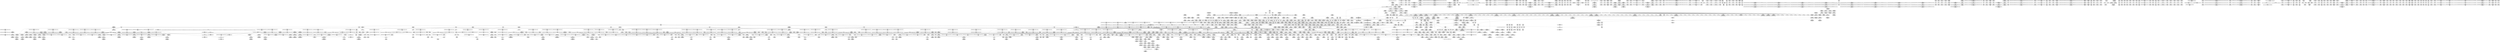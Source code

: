 digraph {
	CE0x58fd540 [shape=record,shape=Mrecord,label="{CE0x58fd540|i64_2|*Constant*}"]
	CE0x594b810 [shape=record,shape=Mrecord,label="{CE0x594b810|current_sid:_call4|security/selinux/hooks.c,218|*SummSource*}"]
	CE0x5889de0 [shape=record,shape=Mrecord,label="{CE0x5889de0|__llvm_gcov_indirect_counter_increment:_entry}"]
	CE0x58d0550 [shape=record,shape=Mrecord,label="{CE0x58d0550|task_sid:_tmp20|security/selinux/hooks.c,208}"]
	CE0x6a596d0 [shape=record,shape=Mrecord,label="{CE0x6a596d0|selinux_sem_semctl:_bb|*SummSink*}"]
	CE0x590fc60 [shape=record,shape=Mrecord,label="{CE0x590fc60|i32_0|*Constant*}"]
	CE0x5937c60 [shape=record,shape=Mrecord,label="{CE0x5937c60|rcu_read_unlock:_if.then}"]
	CE0x591d130 [shape=record,shape=Mrecord,label="{CE0x591d130|ipc_has_perm:_sclass|security/selinux/hooks.c,5136}"]
	CE0x59c3040 [shape=record,shape=Mrecord,label="{CE0x59c3040|_ret_void,_!dbg_!27720|./arch/x86/include/asm/preempt.h,78|*SummSink*}"]
	CE0x599ef80 [shape=record,shape=Mrecord,label="{CE0x599ef80|_call_void_lockdep_rcu_suspicious(i8*_getelementptr_inbounds_(_25_x_i8_,_25_x_i8_*_.str45,_i32_0,_i32_0),_i32_934,_i8*_getelementptr_inbounds_(_44_x_i8_,_44_x_i8_*_.str47,_i32_0,_i32_0))_#10,_!dbg_!27726|include/linux/rcupdate.h,933|*SummSource*}"]
	CE0x58c6e30 [shape=record,shape=Mrecord,label="{CE0x58c6e30|i64*_getelementptr_inbounds_(_11_x_i64_,_11_x_i64_*___llvm_gcov_ctr125,_i64_0,_i64_1)|*Constant*|*SummSource*}"]
	CE0x593f870 [shape=record,shape=Mrecord,label="{CE0x593f870|_ret_void,_!dbg_!27735|include/linux/rcupdate.h,938}"]
	CE0x58869a0 [shape=record,shape=Mrecord,label="{CE0x58869a0|i32_16|*Constant*|*SummSink*}"]
	CE0x593eb90 [shape=record,shape=Mrecord,label="{CE0x593eb90|_call_void_rcu_read_unlock()_#10,_!dbg_!27748|security/selinux/hooks.c,209|*SummSource*}"]
	CE0x590d230 [shape=record,shape=Mrecord,label="{CE0x590d230|i64_0|*Constant*}"]
	CE0x58d2850 [shape=record,shape=Mrecord,label="{CE0x58d2850|80:_i32,_112:_i8*,_:_CRE_15,16_}"]
	CE0x59086b0 [shape=record,shape=Mrecord,label="{CE0x59086b0|i64*_getelementptr_inbounds_(_4_x_i64_,_4_x_i64_*___llvm_gcov_ctr128,_i64_0,_i64_3)|*Constant*|*SummSource*}"]
	CE0x58c4d60 [shape=record,shape=Mrecord,label="{CE0x58c4d60|80:_i32,_112:_i8*,_:_CRE_46,47_}"]
	CE0x59acb50 [shape=record,shape=Mrecord,label="{CE0x59acb50|i64*_getelementptr_inbounds_(_4_x_i64_,_4_x_i64_*___llvm_gcov_ctr128,_i64_0,_i64_0)|*Constant*|*SummSink*}"]
	CE0x58f3f20 [shape=record,shape=Mrecord,label="{CE0x58f3f20|current_sid:_sid|security/selinux/hooks.c,220}"]
	CE0x58a48d0 [shape=record,shape=Mrecord,label="{CE0x58a48d0|i64*_null|*Constant*}"]
	CE0x58a5310 [shape=record,shape=Mrecord,label="{CE0x58a5310|get_current:_bb|*SummSink*}"]
	CE0x588d000 [shape=record,shape=Mrecord,label="{CE0x588d000|%struct.task_struct*_(%struct.task_struct**)*_asm_movq_%gs:$_1:P_,$0_,_r,im,_dirflag_,_fpsr_,_flags_|*SummSink*}"]
	CE0x58ed0f0 [shape=record,shape=Mrecord,label="{CE0x58ed0f0|i64*_getelementptr_inbounds_(_25_x_i64_,_25_x_i64_*___llvm_gcov_ctr320,_i64_0,_i64_24)|*Constant*}"]
	CE0x5898680 [shape=record,shape=Mrecord,label="{CE0x5898680|i32_2|*Constant*|*SummSink*}"]
	CE0x594b690 [shape=record,shape=Mrecord,label="{CE0x594b690|current_sid:_call4|security/selinux/hooks.c,218}"]
	CE0x59963d0 [shape=record,shape=Mrecord,label="{CE0x59963d0|rcu_read_unlock:_tmp|*SummSink*}"]
	CE0x58ee930 [shape=record,shape=Mrecord,label="{CE0x58ee930|ipc_has_perm:_perms|Function::ipc_has_perm&Arg::perms::|*SummSink*}"]
	CE0x59244f0 [shape=record,shape=Mrecord,label="{CE0x59244f0|i32_0|*Constant*}"]
	CE0x59f0c60 [shape=record,shape=Mrecord,label="{CE0x59f0c60|i64*_getelementptr_inbounds_(_4_x_i64_,_4_x_i64_*___llvm_gcov_ctr135,_i64_0,_i64_0)|*Constant*|*SummSink*}"]
	CE0x5996850 [shape=record,shape=Mrecord,label="{CE0x5996850|__rcu_read_lock:_tmp6|include/linux/rcupdate.h,240|*SummSink*}"]
	CE0x5942040 [shape=record,shape=Mrecord,label="{CE0x5942040|GLOBAL:___rcu_read_lock|*Constant*|*SummSource*}"]
	CE0x59a2630 [shape=record,shape=Mrecord,label="{CE0x59a2630|GLOBAL:_rcu_lock_release|*Constant*}"]
	CE0x58ab840 [shape=record,shape=Mrecord,label="{CE0x58ab840|__llvm_gcov_indirect_counter_increment:_bb}"]
	CE0x59377f0 [shape=record,shape=Mrecord,label="{CE0x59377f0|rcu_lock_release:_tmp3|*SummSource*}"]
	CE0x59399c0 [shape=record,shape=Mrecord,label="{CE0x59399c0|_call_void_lock_release(%struct.lockdep_map*_%map,_i32_1,_i64_ptrtoint_(i8*_blockaddress(_rcu_lock_release,_%__here)_to_i64))_#10,_!dbg_!27716|include/linux/rcupdate.h,423|*SummSink*}"]
	CE0x58ce1a0 [shape=record,shape=Mrecord,label="{CE0x58ce1a0|cred_sid:_tmp2|*SummSource*}"]
	CE0x58c61c0 [shape=record,shape=Mrecord,label="{CE0x58c61c0|i32_32|*Constant*|*SummSink*}"]
	CE0x59422f0 [shape=record,shape=Mrecord,label="{CE0x59422f0|cred_sid:_security|security/selinux/hooks.c,196|*SummSink*}"]
	CE0x59bc120 [shape=record,shape=Mrecord,label="{CE0x59bc120|__rcu_read_unlock:_tmp|*SummSink*}"]
	CE0x5907540 [shape=record,shape=Mrecord,label="{CE0x5907540|i64_1|*Constant*}"]
	CE0x58c5350 [shape=record,shape=Mrecord,label="{CE0x58c5350|80:_i32,_112:_i8*,_:_CRE_51,52_}"]
	CE0x59b7d70 [shape=record,shape=Mrecord,label="{CE0x59b7d70|%struct.lockdep_map*_null|*Constant*}"]
	CE0x59c83c0 [shape=record,shape=Mrecord,label="{CE0x59c83c0|i64*_getelementptr_inbounds_(_4_x_i64_,_4_x_i64_*___llvm_gcov_ctr134,_i64_0,_i64_3)|*Constant*|*SummSink*}"]
	CE0x58fff70 [shape=record,shape=Mrecord,label="{CE0x58fff70|_call_void_mcount()_#3|*SummSource*}"]
	CE0x59d2bd0 [shape=record,shape=Mrecord,label="{CE0x59d2bd0|_call_void_mcount()_#3|*SummSource*}"]
	CE0x58e88a0 [shape=record,shape=Mrecord,label="{CE0x58e88a0|80:_i32,_112:_i8*,_:_CRE_55,56_}"]
	CE0x592e0e0 [shape=record,shape=Mrecord,label="{CE0x592e0e0|rcu_read_lock:_tmp17|include/linux/rcupdate.h,882|*SummSource*}"]
	CE0x58ca120 [shape=record,shape=Mrecord,label="{CE0x58ca120|current_sid:_tmp16|security/selinux/hooks.c,218|*SummSink*}"]
	CE0x58fde00 [shape=record,shape=Mrecord,label="{CE0x58fde00|task_sid:_tmp7|security/selinux/hooks.c,208|*SummSource*}"]
	CE0x599fe80 [shape=record,shape=Mrecord,label="{CE0x599fe80|i32_934|*Constant*|*SummSink*}"]
	CE0x599b0b0 [shape=record,shape=Mrecord,label="{CE0x599b0b0|rcu_lock_acquire:_tmp5|include/linux/rcupdate.h,418|*SummSink*}"]
	CE0x59c1f20 [shape=record,shape=Mrecord,label="{CE0x59c1f20|__rcu_read_unlock:_tmp5|include/linux/rcupdate.h,244}"]
	CE0x58845f0 [shape=record,shape=Mrecord,label="{CE0x58845f0|i64**_getelementptr_inbounds_(_8_x_i64*_,_8_x_i64*_*___llvm_gcda_edge_table321,_i64_0,_i64_2)|*Constant*|*SummSource*}"]
	CE0x58bde10 [shape=record,shape=Mrecord,label="{CE0x58bde10|ipc_has_perm:_call|security/selinux/hooks.c,5129|*SummSource*}"]
	CE0x5896740 [shape=record,shape=Mrecord,label="{CE0x5896740|80:_i32,_112:_i8*,_:_CRE_5,6_}"]
	CE0x58f2f70 [shape=record,shape=Mrecord,label="{CE0x58f2f70|COLLAPSED:_CMRE:_elem_0::|security/selinux/hooks.c,218}"]
	CE0x58ff240 [shape=record,shape=Mrecord,label="{CE0x58ff240|task_sid:_tmp17|security/selinux/hooks.c,208}"]
	CE0x58fa0c0 [shape=record,shape=Mrecord,label="{CE0x58fa0c0|i64_4|*Constant*}"]
	CE0x59a4c30 [shape=record,shape=Mrecord,label="{CE0x59a4c30|_call_void___rcu_read_unlock()_#10,_!dbg_!27734|include/linux/rcupdate.h,937|*SummSource*}"]
	CE0x58e9e00 [shape=record,shape=Mrecord,label="{CE0x58e9e00|80:_i32,_112:_i8*,_:_CRE_76,80_|*MultipleSource*|security/selinux/hooks.c,5466|Function::selinux_sem_semctl&Arg::sma::}"]
	CE0x591ff10 [shape=record,shape=Mrecord,label="{CE0x591ff10|current_sid:_tmp19|security/selinux/hooks.c,218|*SummSource*}"]
	CE0x58f7360 [shape=record,shape=Mrecord,label="{CE0x58f7360|i64_0|*Constant*}"]
	CE0x58c7690 [shape=record,shape=Mrecord,label="{CE0x58c7690|task_sid:_tmp12|security/selinux/hooks.c,208|*SummSink*}"]
	CE0x59d9040 [shape=record,shape=Mrecord,label="{CE0x59d9040|COLLAPSED:_GCMRE___llvm_gcov_ctr135_internal_global_4_x_i64_zeroinitializer:_elem_0:default:}"]
	CE0x59c9820 [shape=record,shape=Mrecord,label="{CE0x59c9820|__rcu_read_unlock:_do.end}"]
	CE0x58873e0 [shape=record,shape=Mrecord,label="{CE0x58873e0|selinux_sem_semctl:_sw.bb3}"]
	CE0x58ffed0 [shape=record,shape=Mrecord,label="{CE0x58ffed0|_call_void_mcount()_#3}"]
	CE0x5924340 [shape=record,shape=Mrecord,label="{CE0x5924340|_ret_void,_!dbg_!27717|include/linux/rcupdate.h,419|*SummSource*}"]
	CE0x590bff0 [shape=record,shape=Mrecord,label="{CE0x590bff0|rcu_read_lock:_if.end}"]
	CE0x5901f10 [shape=record,shape=Mrecord,label="{CE0x5901f10|task_sid:_tmp4|*LoadInst*|security/selinux/hooks.c,208|*SummSink*}"]
	CE0x593a050 [shape=record,shape=Mrecord,label="{CE0x593a050|task_sid:_tmp14|security/selinux/hooks.c,208|*SummSink*}"]
	CE0x58986f0 [shape=record,shape=Mrecord,label="{CE0x58986f0|i32_17|*Constant*}"]
	CE0x58bed60 [shape=record,shape=Mrecord,label="{CE0x58bed60|COLLAPSED:_GCMRE___llvm_gcov_ctr294_internal_global_2_x_i64_zeroinitializer:_elem_0:default:}"]
	CE0x591a700 [shape=record,shape=Mrecord,label="{CE0x591a700|_ret_i32_%retval.0,_!dbg_!27728|security/selinux/avc.c,775}"]
	CE0x5930f60 [shape=record,shape=Mrecord,label="{CE0x5930f60|rcu_read_lock:_tmp6|include/linux/rcupdate.h,882|*SummSink*}"]
	CE0x59c8ef0 [shape=record,shape=Mrecord,label="{CE0x59c8ef0|_call_void_mcount()_#3|*SummSink*}"]
	CE0x5912790 [shape=record,shape=Mrecord,label="{CE0x5912790|task_sid:_do.end|*SummSink*}"]
	CE0x5898790 [shape=record,shape=Mrecord,label="{CE0x5898790|i64*_getelementptr_inbounds_(_25_x_i64_,_25_x_i64_*___llvm_gcov_ctr320,_i64_0,_i64_17)|*Constant*}"]
	CE0x59bc000 [shape=record,shape=Mrecord,label="{CE0x59bc000|rcu_lock_acquire:_tmp1|*SummSink*}"]
	CE0x5944280 [shape=record,shape=Mrecord,label="{CE0x5944280|current_sid:_tmp13|security/selinux/hooks.c,218|*SummSource*}"]
	CE0x59c0690 [shape=record,shape=Mrecord,label="{CE0x59c0690|COLLAPSED:_GCMRE___llvm_gcov_ctr130_internal_global_4_x_i64_zeroinitializer:_elem_0:default:}"]
	CE0x58f2a70 [shape=record,shape=Mrecord,label="{CE0x58f2a70|current_sid:_security|security/selinux/hooks.c,218}"]
	CE0x59a5260 [shape=record,shape=Mrecord,label="{CE0x59a5260|_ret_void,_!dbg_!27717|include/linux/rcupdate.h,245|*SummSink*}"]
	CE0x59102c0 [shape=record,shape=Mrecord,label="{CE0x59102c0|task_sid:_tmp9|security/selinux/hooks.c,208|*SummSource*}"]
	CE0x590c120 [shape=record,shape=Mrecord,label="{CE0x590c120|current_sid:_tmp8|security/selinux/hooks.c,218}"]
	CE0x5940120 [shape=record,shape=Mrecord,label="{CE0x5940120|_call_void_rcu_lock_acquire(%struct.lockdep_map*_rcu_lock_map)_#10,_!dbg_!27711|include/linux/rcupdate.h,881|*SummSource*}"]
	CE0x58cecd0 [shape=record,shape=Mrecord,label="{CE0x58cecd0|rcu_read_unlock:_bb|*SummSink*}"]
	CE0x59a6860 [shape=record,shape=Mrecord,label="{CE0x59a6860|__preempt_count_add:_tmp5|./arch/x86/include/asm/preempt.h,72|*SummSource*}"]
	CE0x58ce780 [shape=record,shape=Mrecord,label="{CE0x58ce780|rcu_read_unlock:_tmp12|include/linux/rcupdate.h,933|*SummSink*}"]
	CE0x5929e50 [shape=record,shape=Mrecord,label="{CE0x5929e50|rcu_read_unlock:_call|include/linux/rcupdate.h,933|*SummSink*}"]
	CE0x58a4580 [shape=record,shape=Mrecord,label="{CE0x58a4580|__llvm_gcov_indirect_counter_increment:_tmp2}"]
	CE0x5877a20 [shape=record,shape=Mrecord,label="{CE0x5877a20|i32_0|*Constant*|*SummSink*}"]
	CE0x590c510 [shape=record,shape=Mrecord,label="{CE0x590c510|task_sid:_tmp10|security/selinux/hooks.c,208|*SummSource*}"]
	CE0x589c870 [shape=record,shape=Mrecord,label="{CE0x589c870|GLOBAL:_lockdep_rcu_suspicious|*Constant*|*SummSink*}"]
	CE0x59ab8f0 [shape=record,shape=Mrecord,label="{CE0x59ab8f0|i64*_getelementptr_inbounds_(_4_x_i64_,_4_x_i64_*___llvm_gcov_ctr130,_i64_0,_i64_0)|*Constant*|*SummSink*}"]
	CE0x593de20 [shape=record,shape=Mrecord,label="{CE0x593de20|cred_sid:_entry}"]
	CE0x58cc480 [shape=record,shape=Mrecord,label="{CE0x58cc480|task_sid:_do.body}"]
	CE0x591dd70 [shape=record,shape=Mrecord,label="{CE0x591dd70|ipc_has_perm:_tmp1}"]
	"CONST[source:1(input),value:2(dynamic)][purpose:{operation}]"
	CE0x58746c0 [shape=record,shape=Mrecord,label="{CE0x58746c0|selinux_sem_semctl:_entry}"]
	CE0x58ee2f0 [shape=record,shape=Mrecord,label="{CE0x58ee2f0|ipc_has_perm:_perms|Function::ipc_has_perm&Arg::perms::}"]
	CE0x593c0d0 [shape=record,shape=Mrecord,label="{CE0x593c0d0|task_sid:_tmp25|security/selinux/hooks.c,208|*SummSink*}"]
	CE0x590bdd0 [shape=record,shape=Mrecord,label="{CE0x590bdd0|rcu_read_lock:_do.body|*SummSink*}"]
	CE0x58c50f0 [shape=record,shape=Mrecord,label="{CE0x58c50f0|80:_i32,_112:_i8*,_:_CRE_49,50_}"]
	CE0x58ec190 [shape=record,shape=Mrecord,label="{CE0x58ec190|GLOBAL:_ipc_has_perm|*Constant*}"]
	CE0x59b80b0 [shape=record,shape=Mrecord,label="{CE0x59b80b0|%struct.lockdep_map*_null|*Constant*|*SummSource*}"]
	CE0x58ab630 [shape=record,shape=Mrecord,label="{CE0x58ab630|__llvm_gcov_indirect_counter_increment:_tmp|*SummSource*}"]
	CE0x58f8ba0 [shape=record,shape=Mrecord,label="{CE0x58f8ba0|cred_sid:_sid|security/selinux/hooks.c,197|*SummSink*}"]
	CE0x59a3b90 [shape=record,shape=Mrecord,label="{CE0x59a3b90|i64*_getelementptr_inbounds_(_11_x_i64_,_11_x_i64_*___llvm_gcov_ctr132,_i64_0,_i64_9)|*Constant*}"]
	CE0x59a2940 [shape=record,shape=Mrecord,label="{CE0x59a2940|rcu_lock_release:_entry|*SummSource*}"]
	CE0x58a8de0 [shape=record,shape=Mrecord,label="{CE0x58a8de0|_ret_i32_%call7,_!dbg_!27749|security/selinux/hooks.c,210|*SummSource*}"]
	CE0x58d08e0 [shape=record,shape=Mrecord,label="{CE0x58d08e0|task_sid:_tmp21|security/selinux/hooks.c,208}"]
	CE0x5914e30 [shape=record,shape=Mrecord,label="{CE0x5914e30|task_sid:_tmp7|security/selinux/hooks.c,208|*SummSink*}"]
	CE0x5911580 [shape=record,shape=Mrecord,label="{CE0x5911580|rcu_lock_acquire:_map|Function::rcu_lock_acquire&Arg::map::|*SummSource*}"]
	CE0x5913860 [shape=record,shape=Mrecord,label="{CE0x5913860|ipc_has_perm:_tmp3|*SummSource*}"]
	CE0x590b430 [shape=record,shape=Mrecord,label="{CE0x590b430|task_sid:_tmp2|*SummSource*}"]
	CE0x59d53c0 [shape=record,shape=Mrecord,label="{CE0x59d53c0|__preempt_count_add:_bb|*SummSource*}"]
	CE0x58f5170 [shape=record,shape=Mrecord,label="{CE0x58f5170|current_sid:_tmp24|security/selinux/hooks.c,220|*SummSource*}"]
	CE0x591cc30 [shape=record,shape=Mrecord,label="{CE0x591cc30|0:_i16,_4:_i32,_:_CRE_0,2_|*MultipleSource*|security/selinux/hooks.c,5136|*LoadInst*|security/selinux/hooks.c,5131|security/selinux/hooks.c,5131}"]
	CE0x58d0630 [shape=record,shape=Mrecord,label="{CE0x58d0630|task_sid:_tmp20|security/selinux/hooks.c,208|*SummSink*}"]
	CE0x58d24c0 [shape=record,shape=Mrecord,label="{CE0x58d24c0|80:_i32,_112:_i8*,_:_CRE_12,13_}"]
	CE0x593f300 [shape=record,shape=Mrecord,label="{CE0x593f300|rcu_read_unlock:_entry|*SummSink*}"]
	CE0x58c9e30 [shape=record,shape=Mrecord,label="{CE0x58c9e30|current_sid:_tmp16|security/selinux/hooks.c,218}"]
	CE0x592c2c0 [shape=record,shape=Mrecord,label="{CE0x592c2c0|i8*_getelementptr_inbounds_(_42_x_i8_,_42_x_i8_*_.str46,_i32_0,_i32_0)|*Constant*|*SummSource*}"]
	CE0x58a0f00 [shape=record,shape=Mrecord,label="{CE0x58a0f00|i64*_getelementptr_inbounds_(_25_x_i64_,_25_x_i64_*___llvm_gcov_ctr320,_i64_0,_i64_21)|*Constant*}"]
	CE0x587b430 [shape=record,shape=Mrecord,label="{CE0x587b430|i64*_null|*Constant*|*SummSource*}"]
	CE0x5939b30 [shape=record,shape=Mrecord,label="{CE0x5939b30|i64*_getelementptr_inbounds_(_4_x_i64_,_4_x_i64_*___llvm_gcov_ctr133,_i64_0,_i64_3)|*Constant*}"]
	CE0x58c2140 [shape=record,shape=Mrecord,label="{CE0x58c2140|selinux_sem_semctl:_tmp19|security/selinux/hooks.c,5466|*SummSource*}"]
	CE0x590b1d0 [shape=record,shape=Mrecord,label="{CE0x590b1d0|GLOBAL:___llvm_gcov_ctr125|Global_var:__llvm_gcov_ctr125}"]
	CE0x5896370 [shape=record,shape=Mrecord,label="{CE0x5896370|selinux_sem_semctl:_sw.bb2|*SummSource*}"]
	CE0x59c9c10 [shape=record,shape=Mrecord,label="{CE0x59c9c10|__rcu_read_unlock:_do.end|*SummSource*}"]
	CE0x59209c0 [shape=record,shape=Mrecord,label="{CE0x59209c0|i64*_getelementptr_inbounds_(_11_x_i64_,_11_x_i64_*___llvm_gcov_ctr125,_i64_0,_i64_10)|*Constant*}"]
	CE0x590f8d0 [shape=record,shape=Mrecord,label="{CE0x590f8d0|_ret_void,_!dbg_!27717|include/linux/rcupdate.h,240|*SummSink*}"]
	CE0x5938730 [shape=record,shape=Mrecord,label="{CE0x5938730|COLLAPSED:_GCMRE___llvm_gcov_ctr133_internal_global_4_x_i64_zeroinitializer:_elem_0:default:}"]
	CE0x59d3160 [shape=record,shape=Mrecord,label="{CE0x59d3160|__rcu_read_unlock:_tmp7|include/linux/rcupdate.h,245|*SummSource*}"]
	CE0x58b0470 [shape=record,shape=Mrecord,label="{CE0x58b0470|selinux_sem_semctl:_sw.default|*SummSink*}"]
	CE0x58fb1e0 [shape=record,shape=Mrecord,label="{CE0x58fb1e0|task_sid:_tmp6|security/selinux/hooks.c,208|*SummSource*}"]
	CE0x5993a80 [shape=record,shape=Mrecord,label="{CE0x5993a80|GLOBAL:_rcu_read_unlock.__warned|Global_var:rcu_read_unlock.__warned|*SummSource*}"]
	CE0x591aad0 [shape=record,shape=Mrecord,label="{CE0x591aad0|avc_has_perm:_auditdata|Function::avc_has_perm&Arg::auditdata::}"]
	CE0x5882aa0 [shape=record,shape=Mrecord,label="{CE0x5882aa0|i64*_getelementptr_inbounds_(_25_x_i64_,_25_x_i64_*___llvm_gcov_ctr320,_i64_0,_i64_16)|*Constant*}"]
	CE0x590d620 [shape=record,shape=Mrecord,label="{CE0x590d620|GLOBAL:___llvm_gcov_ctr127|Global_var:__llvm_gcov_ctr127|*SummSource*}"]
	CE0x58c85a0 [shape=record,shape=Mrecord,label="{CE0x58c85a0|i64_4|*Constant*}"]
	CE0x5929310 [shape=record,shape=Mrecord,label="{CE0x5929310|cred_sid:_tmp6|security/selinux/hooks.c,197|*SummSink*}"]
	CE0x590c880 [shape=record,shape=Mrecord,label="{CE0x590c880|rcu_read_unlock:_tmp2|*SummSource*}"]
	CE0x58878c0 [shape=record,shape=Mrecord,label="{CE0x58878c0|selinux_sem_semctl:_sw.bb3|*SummSink*}"]
	CE0x5886720 [shape=record,shape=Mrecord,label="{CE0x5886720|selinux_sem_semctl:_sw.bb7|*SummSource*}"]
	CE0x59b12a0 [shape=record,shape=Mrecord,label="{CE0x59b12a0|__preempt_count_sub:_sub|./arch/x86/include/asm/preempt.h,77|*SummSource*}"]
	CE0x58c1030 [shape=record,shape=Mrecord,label="{CE0x58c1030|i64*_getelementptr_inbounds_(_2_x_i64_,_2_x_i64_*___llvm_gcov_ctr294,_i64_0,_i64_0)|*Constant*|*SummSink*}"]
	CE0x58ad580 [shape=record,shape=Mrecord,label="{CE0x58ad580|i32_3|*Constant*}"]
	CE0x5943290 [shape=record,shape=Mrecord,label="{CE0x5943290|rcu_read_unlock:_tmp9|include/linux/rcupdate.h,933}"]
	CE0x59acf30 [shape=record,shape=Mrecord,label="{CE0x59acf30|__rcu_read_lock:_bb|*SummSink*}"]
	CE0x5900990 [shape=record,shape=Mrecord,label="{CE0x5900990|ipc_has_perm:_ad|security/selinux/hooks.c, 5128}"]
	CE0x5940600 [shape=record,shape=Mrecord,label="{CE0x5940600|cred_sid:_tmp4|*LoadInst*|security/selinux/hooks.c,196|*SummSink*}"]
	CE0x5900b70 [shape=record,shape=Mrecord,label="{CE0x5900b70|i64*_getelementptr_inbounds_(_13_x_i64_,_13_x_i64_*___llvm_gcov_ctr126,_i64_0,_i64_1)|*Constant*|*SummSource*}"]
	CE0x599b120 [shape=record,shape=Mrecord,label="{CE0x599b120|_call_void_lock_acquire(%struct.lockdep_map*_%map,_i32_0,_i32_0,_i32_2,_i32_0,_%struct.lockdep_map*_null,_i64_ptrtoint_(i8*_blockaddress(_rcu_lock_acquire,_%__here)_to_i64))_#10,_!dbg_!27716|include/linux/rcupdate.h,418}"]
	CE0x5995970 [shape=record,shape=Mrecord,label="{CE0x5995970|rcu_read_unlock:_land.lhs.true|*SummSource*}"]
	CE0x59c3a40 [shape=record,shape=Mrecord,label="{CE0x59c3a40|i64_ptrtoint_(i8*_blockaddress(_rcu_lock_release,_%__here)_to_i64)|*Constant*}"]
	CE0x58c8640 [shape=record,shape=Mrecord,label="{CE0x58c8640|i64_4|*Constant*|*SummSource*}"]
	CE0x594be20 [shape=record,shape=Mrecord,label="{CE0x594be20|get_current:_entry}"]
	CE0x59c0ee0 [shape=record,shape=Mrecord,label="{CE0x59c0ee0|rcu_lock_acquire:_tmp}"]
	CE0x59c6520 [shape=record,shape=Mrecord,label="{CE0x59c6520|i64*_getelementptr_inbounds_(_4_x_i64_,_4_x_i64_*___llvm_gcov_ctr133,_i64_0,_i64_0)|*Constant*|*SummSource*}"]
	CE0x58c10a0 [shape=record,shape=Mrecord,label="{CE0x58c10a0|i64*_getelementptr_inbounds_(_2_x_i64_,_2_x_i64_*___llvm_gcov_ctr294,_i64_0,_i64_0)|*Constant*}"]
	CE0x5899500 [shape=record,shape=Mrecord,label="{CE0x5899500|selinux_sem_semctl:_tmp7|security/selinux/hooks.c,5446|*SummSource*}"]
	CE0x58ae280 [shape=record,shape=Mrecord,label="{CE0x58ae280|ipc_has_perm:_call2|security/selinux/hooks.c,5136|*SummSink*}"]
	CE0x58c3a60 [shape=record,shape=Mrecord,label="{CE0x58c3a60|80:_i32,_112:_i8*,_:_CRE_30,31_}"]
	CE0x5920cc0 [shape=record,shape=Mrecord,label="{CE0x5920cc0|i64*_getelementptr_inbounds_(_11_x_i64_,_11_x_i64_*___llvm_gcov_ctr125,_i64_0,_i64_10)|*Constant*|*SummSink*}"]
	CE0x59af1d0 [shape=record,shape=Mrecord,label="{CE0x59af1d0|__preempt_count_sub:_do.body|*SummSource*}"]
	CE0x588fce0 [shape=record,shape=Mrecord,label="{CE0x588fce0|task_has_system:_tmp3}"]
	CE0x5885490 [shape=record,shape=Mrecord,label="{CE0x5885490|selinux_sem_semctl:_tmp|*SummSource*}"]
	CE0x59ab010 [shape=record,shape=Mrecord,label="{CE0x59ab010|rcu_lock_acquire:_tmp6}"]
	CE0x5944ce0 [shape=record,shape=Mrecord,label="{CE0x5944ce0|COLLAPSED:_GCMRE___llvm_gcov_ctr128_internal_global_4_x_i64_zeroinitializer:_elem_0:default:}"]
	CE0x5874540 [shape=record,shape=Mrecord,label="{CE0x5874540|selinux_sem_semctl:_return|*SummSource*}"]
	CE0x58ef910 [shape=record,shape=Mrecord,label="{CE0x58ef910|__llvm_gcov_indirect_counter_increment:_exit|*SummSink*}"]
	CE0x58ceec0 [shape=record,shape=Mrecord,label="{CE0x58ceec0|rcu_read_unlock:_tmp13|include/linux/rcupdate.h,933|*SummSource*}"]
	CE0x5945220 [shape=record,shape=Mrecord,label="{CE0x5945220|i64*_getelementptr_inbounds_(_11_x_i64_,_11_x_i64_*___llvm_gcov_ctr125,_i64_0,_i64_8)|*Constant*}"]
	CE0x58c8f30 [shape=record,shape=Mrecord,label="{CE0x58c8f30|task_sid:_do.body5}"]
	CE0x592c250 [shape=record,shape=Mrecord,label="{CE0x592c250|i8*_getelementptr_inbounds_(_42_x_i8_,_42_x_i8_*_.str46,_i32_0,_i32_0)|*Constant*}"]
	CE0x59b4150 [shape=record,shape=Mrecord,label="{CE0x59b4150|COLLAPSED:_GCMRE___llvm_gcov_ctr129_internal_global_4_x_i64_zeroinitializer:_elem_0:default:}"]
	CE0x58f5d60 [shape=record,shape=Mrecord,label="{CE0x58f5d60|cred_sid:_tmp6|security/selinux/hooks.c,197}"]
	CE0x593f980 [shape=record,shape=Mrecord,label="{CE0x593f980|_ret_void,_!dbg_!27735|include/linux/rcupdate.h,938|*SummSource*}"]
	CE0x5867250 [shape=record,shape=Mrecord,label="{CE0x5867250|80:_i32,_112:_i8*,_:_CRE_53,54_}"]
	CE0x590b4a0 [shape=record,shape=Mrecord,label="{CE0x590b4a0|task_sid:_tmp2|*SummSink*}"]
	CE0x58edf20 [shape=record,shape=Mrecord,label="{CE0x58edf20|GLOBAL:_ipc_has_perm|*Constant*|*SummSink*}"]
	CE0x5925480 [shape=record,shape=Mrecord,label="{CE0x5925480|i64*_getelementptr_inbounds_(_11_x_i64_,_11_x_i64_*___llvm_gcov_ctr127,_i64_0,_i64_8)|*Constant*|*SummSink*}"]
	CE0x59b7c50 [shape=record,shape=Mrecord,label="{CE0x59b7c50|i32_2|*Constant*}"]
	CE0x58f7b30 [shape=record,shape=Mrecord,label="{CE0x58f7b30|i64_2|*Constant*}"]
	CE0x5992970 [shape=record,shape=Mrecord,label="{CE0x5992970|i64*_getelementptr_inbounds_(_4_x_i64_,_4_x_i64_*___llvm_gcov_ctr128,_i64_0,_i64_3)|*Constant*}"]
	CE0x5931400 [shape=record,shape=Mrecord,label="{CE0x5931400|rcu_read_lock:_tmp7|include/linux/rcupdate.h,882|*SummSink*}"]
	CE0x59442f0 [shape=record,shape=Mrecord,label="{CE0x59442f0|current_sid:_tmp13|security/selinux/hooks.c,218|*SummSink*}"]
	CE0x59b0380 [shape=record,shape=Mrecord,label="{CE0x59b0380|i8*_undef|*Constant*|*SummSource*}"]
	CE0x6c6ed70 [shape=record,shape=Mrecord,label="{CE0x6c6ed70|i32_14|*Constant*}"]
	CE0x59ab5b0 [shape=record,shape=Mrecord,label="{CE0x59ab5b0|rcu_lock_release:___here}"]
	CE0x58eed70 [shape=record,shape=Mrecord,label="{CE0x58eed70|_ret_i32_%call2,_!dbg_!27728|security/selinux/hooks.c,5136|*SummSource*}"]
	CE0x5868410 [shape=record,shape=Mrecord,label="{CE0x5868410|i64_1|*Constant*}"]
	CE0x58a8c80 [shape=record,shape=Mrecord,label="{CE0x58a8c80|_ret_i32_%call7,_!dbg_!27749|security/selinux/hooks.c,210}"]
	CE0x5937900 [shape=record,shape=Mrecord,label="{CE0x5937900|rcu_lock_release:_tmp3|*SummSink*}"]
	CE0x59b2a00 [shape=record,shape=Mrecord,label="{CE0x59b2a00|__preempt_count_sub:_do.end|*SummSink*}"]
	CE0x59407d0 [shape=record,shape=Mrecord,label="{CE0x59407d0|cred_sid:_tmp4|*LoadInst*|security/selinux/hooks.c,196|*SummSource*}"]
	CE0x58914d0 [shape=record,shape=Mrecord,label="{CE0x58914d0|task_has_system:_tmp|*SummSource*}"]
	CE0x5932a30 [shape=record,shape=Mrecord,label="{CE0x5932a30|rcu_lock_acquire:_bb}"]
	CE0x59d6890 [shape=record,shape=Mrecord,label="{CE0x59d6890|__preempt_count_add:_tmp1|*SummSource*}"]
	CE0x58c2fb0 [shape=record,shape=Mrecord,label="{CE0x58c2fb0|80:_i32,_112:_i8*,_:_CRE_21,22_}"]
	CE0x58e9480 [shape=record,shape=Mrecord,label="{CE0x58e9480|80:_i32,_112:_i8*,_:_CRE_65,66_}"]
	CE0x58abeb0 [shape=record,shape=Mrecord,label="{CE0x58abeb0|__llvm_gcov_indirect_counter_increment:_pred}"]
	CE0x5943320 [shape=record,shape=Mrecord,label="{CE0x5943320|rcu_read_unlock:_tobool1|include/linux/rcupdate.h,933}"]
	CE0x5939820 [shape=record,shape=Mrecord,label="{CE0x5939820|GLOBAL:_lock_release|*Constant*}"]
	CE0x589b310 [shape=record,shape=Mrecord,label="{CE0x589b310|i32_11|*Constant*|*SummSource*}"]
	CE0x5883370 [shape=record,shape=Mrecord,label="{CE0x5883370|_call_void___llvm_gcov_indirect_counter_increment(i32*___llvm_gcov_global_state_pred322,_i64**_getelementptr_inbounds_(_8_x_i64*_,_8_x_i64*_*___llvm_gcda_edge_table321,_i64_0,_i64_3)),_!dbg_!27721|security/selinux/hooks.c,5446}"]
	CE0x591acd0 [shape=record,shape=Mrecord,label="{CE0x591acd0|task_sid:_do.end6|*SummSink*}"]
	CE0x59c5290 [shape=record,shape=Mrecord,label="{CE0x59c5290|i64*_getelementptr_inbounds_(_4_x_i64_,_4_x_i64_*___llvm_gcov_ctr133,_i64_0,_i64_2)|*Constant*|*SummSink*}"]
	CE0x5997820 [shape=record,shape=Mrecord,label="{CE0x5997820|_call_void___preempt_count_sub(i32_1)_#10,_!dbg_!27715|include/linux/rcupdate.h,244}"]
	CE0x59c5b30 [shape=record,shape=Mrecord,label="{CE0x59c5b30|rcu_lock_release:_tmp4|include/linux/rcupdate.h,423}"]
	CE0x590cd20 [shape=record,shape=Mrecord,label="{CE0x590cd20|task_sid:_tmp1|*SummSource*}"]
	CE0x59c17d0 [shape=record,shape=Mrecord,label="{CE0x59c17d0|__rcu_read_unlock:_bb}"]
	CE0x59c6bf0 [shape=record,shape=Mrecord,label="{CE0x59c6bf0|__rcu_read_lock:_tmp2|*SummSource*}"]
	CE0x58863f0 [shape=record,shape=Mrecord,label="{CE0x58863f0|__llvm_gcov_indirect_counter_increment:_counters|Function::__llvm_gcov_indirect_counter_increment&Arg::counters::|*SummSource*}"]
	CE0x58cac20 [shape=record,shape=Mrecord,label="{CE0x58cac20|i64_7|*Constant*|*SummSource*}"]
	CE0x59a6f20 [shape=record,shape=Mrecord,label="{CE0x59a6f20|rcu_lock_acquire:_tmp4|include/linux/rcupdate.h,418|*SummSource*}"]
	CE0x58e8fc0 [shape=record,shape=Mrecord,label="{CE0x58e8fc0|80:_i32,_112:_i8*,_:_CRE_61,62_}"]
	CE0x588dd60 [shape=record,shape=Mrecord,label="{CE0x588dd60|i64*_getelementptr_inbounds_(_25_x_i64_,_25_x_i64_*___llvm_gcov_ctr320,_i64_0,_i64_18)|*Constant*}"]
	CE0x59063c0 [shape=record,shape=Mrecord,label="{CE0x59063c0|i64_6|*Constant*}"]
	CE0x5867eb0 [shape=record,shape=Mrecord,label="{CE0x5867eb0|selinux_sem_semctl:_sw.bb|*SummSink*}"]
	CE0x58cf030 [shape=record,shape=Mrecord,label="{CE0x58cf030|rcu_read_unlock:_tmp13|include/linux/rcupdate.h,933|*SummSink*}"]
	CE0x58f8f90 [shape=record,shape=Mrecord,label="{CE0x58f8f90|rcu_read_lock:_tmp}"]
	CE0x5947380 [shape=record,shape=Mrecord,label="{CE0x5947380|i64_4|*Constant*}"]
	CE0x5924000 [shape=record,shape=Mrecord,label="{CE0x5924000|rcu_read_unlock:_tmp9|include/linux/rcupdate.h,933|*SummSink*}"]
	CE0x5939510 [shape=record,shape=Mrecord,label="{CE0x5939510|rcu_lock_release:_tmp5|include/linux/rcupdate.h,423|*SummSource*}"]
	"CONST[source:0(mediator),value:0(static)][purpose:{operation}]"
	CE0x59c8e10 [shape=record,shape=Mrecord,label="{CE0x59c8e10|_call_void_mcount()_#3|*SummSource*}"]
	CE0x593bcc0 [shape=record,shape=Mrecord,label="{CE0x593bcc0|task_sid:_tmp25|security/selinux/hooks.c,208|*SummSource*}"]
	CE0x5882e40 [shape=record,shape=Mrecord,label="{CE0x5882e40|i64*_getelementptr_inbounds_(_25_x_i64_,_25_x_i64_*___llvm_gcov_ctr320,_i64_0,_i64_16)|*Constant*|*SummSource*}"]
	CE0x590de90 [shape=record,shape=Mrecord,label="{CE0x590de90|task_sid:_tmp18|security/selinux/hooks.c,208|*SummSink*}"]
	CE0x58a4290 [shape=record,shape=Mrecord,label="{CE0x58a4290|__llvm_gcov_indirect_counter_increment:_tmp6|*SummSource*}"]
	CE0x589f990 [shape=record,shape=Mrecord,label="{CE0x589f990|_call_void___llvm_gcov_indirect_counter_increment(i32*___llvm_gcov_global_state_pred322,_i64**_getelementptr_inbounds_(_8_x_i64*_,_8_x_i64*_*___llvm_gcda_edge_table321,_i64_0,_i64_7)),_!dbg_!27729|security/selinux/hooks.c,5460|*SummSource*}"]
	CE0x587ec70 [shape=record,shape=Mrecord,label="{CE0x587ec70|selinux_sem_semctl:_sw.epilog}"]
	CE0x58c5680 [shape=record,shape=Mrecord,label="{CE0x58c5680|i32_4|*Constant*|*SummSink*}"]
	CE0x5930860 [shape=record,shape=Mrecord,label="{CE0x5930860|rcu_read_unlock:_bb|*SummSource*}"]
	CE0x58a2690 [shape=record,shape=Mrecord,label="{CE0x58a2690|task_has_system:_tmp1|*SummSource*}"]
	CE0x58d14b0 [shape=record,shape=Mrecord,label="{CE0x58d14b0|task_sid:_tmp24|security/selinux/hooks.c,208|*SummSource*}"]
	CE0x589eae0 [shape=record,shape=Mrecord,label="{CE0x589eae0|selinux_sem_semctl:_tmp2|security/selinux/hooks.c,5438|*SummSource*}"]
	CE0x59c4560 [shape=record,shape=Mrecord,label="{CE0x59c4560|i64*_getelementptr_inbounds_(_4_x_i64_,_4_x_i64_*___llvm_gcov_ctr133,_i64_0,_i64_3)|*Constant*|*SummSink*}"]
	CE0x59edc90 [shape=record,shape=Mrecord,label="{CE0x59edc90|__preempt_count_sub:_tmp1}"]
	CE0x591bac0 [shape=record,shape=Mrecord,label="{CE0x591bac0|ipc_has_perm:_u|security/selinux/hooks.c,5134|*SummSource*}"]
	CE0x593dc20 [shape=record,shape=Mrecord,label="{CE0x593dc20|GLOBAL:_cred_sid|*Constant*|*SummSource*}"]
	CE0x5949980 [shape=record,shape=Mrecord,label="{CE0x5949980|i64*_getelementptr_inbounds_(_2_x_i64_,_2_x_i64_*___llvm_gcov_ctr131,_i64_0,_i64_0)|*Constant*|*SummSource*}"]
	CE0x59a27d0 [shape=record,shape=Mrecord,label="{CE0x59a27d0|_call_void_rcu_lock_release(%struct.lockdep_map*_rcu_lock_map)_#10,_!dbg_!27733|include/linux/rcupdate.h,935|*SummSink*}"]
	CE0x59419a0 [shape=record,shape=Mrecord,label="{CE0x59419a0|current_sid:_tmp15|security/selinux/hooks.c,218|*SummSource*}"]
	CE0x59406e0 [shape=record,shape=Mrecord,label="{CE0x59406e0|cred_sid:_tmp5|security/selinux/hooks.c,196}"]
	CE0x58ebfc0 [shape=record,shape=Mrecord,label="{CE0x58ebfc0|80:_i32,_112:_i8*,_:_CRE_188,192_|*MultipleSource*|security/selinux/hooks.c,5466|Function::selinux_sem_semctl&Arg::sma::}"]
	CE0x59c5620 [shape=record,shape=Mrecord,label="{CE0x59c5620|_call_void_asm_addl_$1,_%gs:$0_,_*m,ri,*m,_dirflag_,_fpsr_,_flags_(i32*___preempt_count,_i32_%val,_i32*___preempt_count)_#3,_!dbg_!27714,_!srcloc_!27717|./arch/x86/include/asm/preempt.h,72|*SummSource*}"]
	CE0x5919670 [shape=record,shape=Mrecord,label="{CE0x5919670|i32_10|*Constant*|*SummSink*}"]
	CE0x5994010 [shape=record,shape=Mrecord,label="{CE0x5994010|COLLAPSED:_GCMRE___llvm_gcov_ctr132_internal_global_11_x_i64_zeroinitializer:_elem_0:default:}"]
	CE0x58c8c60 [shape=record,shape=Mrecord,label="{CE0x58c8c60|task_sid:_bb}"]
	CE0x58f37d0 [shape=record,shape=Mrecord,label="{CE0x58f37d0|current_sid:_tmp23|security/selinux/hooks.c,218|*SummSource*}"]
	CE0x591bc80 [shape=record,shape=Mrecord,label="{CE0x591bc80|ipc_has_perm:_u|security/selinux/hooks.c,5134|*SummSink*}"]
	CE0x59c7170 [shape=record,shape=Mrecord,label="{CE0x59c7170|__preempt_count_add:_entry|*SummSink*}"]
	CE0x58fe6e0 [shape=record,shape=Mrecord,label="{CE0x58fe6e0|GLOBAL:_rcu_read_lock|*Constant*|*SummSink*}"]
	CE0x59d2700 [shape=record,shape=Mrecord,label="{CE0x59d2700|__preempt_count_add:_tmp1}"]
	CE0x588e970 [shape=record,shape=Mrecord,label="{CE0x588e970|selinux_sem_semctl:_tmp9|security/selinux/hooks.c,5450}"]
	CE0x59e3a20 [shape=record,shape=Mrecord,label="{CE0x59e3a20|__rcu_read_unlock:_tmp1}"]
	CE0x58ad420 [shape=record,shape=Mrecord,label="{CE0x58ad420|i8_4|*Constant*|*SummSink*}"]
	CE0x5898360 [shape=record,shape=Mrecord,label="{CE0x5898360|get_current:_tmp4|./arch/x86/include/asm/current.h,14|*SummSource*}"]
	CE0x5919410 [shape=record,shape=Mrecord,label="{CE0x5919410|i32_10|*Constant*}"]
	CE0x58ff3a0 [shape=record,shape=Mrecord,label="{CE0x58ff3a0|task_sid:_tmp17|security/selinux/hooks.c,208|*SummSource*}"]
	CE0x59a5430 [shape=record,shape=Mrecord,label="{CE0x59a5430|__rcu_read_unlock:_entry|*SummSource*}"]
	CE0x590ddb0 [shape=record,shape=Mrecord,label="{CE0x590ddb0|task_sid:_tmp18|security/selinux/hooks.c,208}"]
	CE0x7623670 [shape=record,shape=Mrecord,label="{CE0x7623670|i32_2|*Constant*}"]
	CE0x589fad0 [shape=record,shape=Mrecord,label="{CE0x589fad0|_call_void___llvm_gcov_indirect_counter_increment(i32*___llvm_gcov_global_state_pred322,_i64**_getelementptr_inbounds_(_8_x_i64*_,_8_x_i64*_*___llvm_gcda_edge_table321,_i64_0,_i64_7)),_!dbg_!27729|security/selinux/hooks.c,5460|*SummSink*}"]
	CE0x59a62a0 [shape=record,shape=Mrecord,label="{CE0x59a62a0|_ret_void,_!dbg_!27719|./arch/x86/include/asm/preempt.h,73}"]
	CE0x58f9c20 [shape=record,shape=Mrecord,label="{CE0x58f9c20|i64_5|*Constant*}"]
	CE0x59964b0 [shape=record,shape=Mrecord,label="{CE0x59964b0|rcu_read_unlock:_tmp1}"]
	CE0x59bef10 [shape=record,shape=Mrecord,label="{CE0x59bef10|i64*_getelementptr_inbounds_(_4_x_i64_,_4_x_i64_*___llvm_gcov_ctr128,_i64_0,_i64_2)|*Constant*|*SummSink*}"]
	CE0x59c1b40 [shape=record,shape=Mrecord,label="{CE0x59c1b40|__rcu_read_unlock:_bb|*SummSource*}"]
	CE0x594bf90 [shape=record,shape=Mrecord,label="{CE0x594bf90|i32_78|*Constant*}"]
	CE0x5926480 [shape=record,shape=Mrecord,label="{CE0x5926480|rcu_read_lock:_tmp12|include/linux/rcupdate.h,882}"]
	CE0x5886eb0 [shape=record,shape=Mrecord,label="{CE0x5886eb0|i64*_getelementptr_inbounds_(_25_x_i64_,_25_x_i64_*___llvm_gcov_ctr320,_i64_0,_i64_0)|*Constant*|*SummSource*}"]
	CE0x5982b20 [shape=record,shape=Mrecord,label="{CE0x5982b20|cred_sid:_bb|*SummSource*}"]
	CE0x58e8d60 [shape=record,shape=Mrecord,label="{CE0x58e8d60|80:_i32,_112:_i8*,_:_CRE_59,60_}"]
	CE0x591eed0 [shape=record,shape=Mrecord,label="{CE0x591eed0|_call_void_lockdep_rcu_suspicious(i8*_getelementptr_inbounds_(_25_x_i8_,_25_x_i8_*_.str3,_i32_0,_i32_0),_i32_218,_i8*_getelementptr_inbounds_(_45_x_i8_,_45_x_i8_*_.str12,_i32_0,_i32_0))_#10,_!dbg_!27727|security/selinux/hooks.c,218|*SummSink*}"]
	CE0x59ab2c0 [shape=record,shape=Mrecord,label="{CE0x59ab2c0|rcu_lock_acquire:_tmp6|*SummSource*}"]
	CE0x5901650 [shape=record,shape=Mrecord,label="{CE0x5901650|GLOBAL:_current_sid.__warned|Global_var:current_sid.__warned}"]
	CE0x59404a0 [shape=record,shape=Mrecord,label="{CE0x59404a0|cred_sid:_tmp4|*LoadInst*|security/selinux/hooks.c,196}"]
	CE0x59a4500 [shape=record,shape=Mrecord,label="{CE0x59a4500|rcu_lock_release:_map|Function::rcu_lock_release&Arg::map::|*SummSource*}"]
	CE0x589e330 [shape=record,shape=Mrecord,label="{CE0x589e330|GLOBAL:___llvm_gcov_global_state_pred322|Global_var:__llvm_gcov_global_state_pred322}"]
	CE0x58fd670 [shape=record,shape=Mrecord,label="{CE0x58fd670|task_sid:_bb|*SummSink*}"]
	CE0x59c4e30 [shape=record,shape=Mrecord,label="{CE0x59c4e30|rcu_lock_release:_tmp7|*SummSink*}"]
	CE0x591dc90 [shape=record,shape=Mrecord,label="{CE0x591dc90|ipc_has_perm:_tmp|*SummSink*}"]
	CE0x5981cb0 [shape=record,shape=Mrecord,label="{CE0x5981cb0|i64*_getelementptr_inbounds_(_11_x_i64_,_11_x_i64_*___llvm_gcov_ctr127,_i64_0,_i64_10)|*Constant*|*SummSource*}"]
	CE0x58c9fb0 [shape=record,shape=Mrecord,label="{CE0x58c9fb0|current_sid:_tmp16|security/selinux/hooks.c,218|*SummSource*}"]
	CE0x590cb00 [shape=record,shape=Mrecord,label="{CE0x590cb00|rcu_read_unlock:_call|include/linux/rcupdate.h,933}"]
	CE0x58f44f0 [shape=record,shape=Mrecord,label="{CE0x58f44f0|0:_i32,_4:_i32,_8:_i32,_12:_i32,_:_CMRE_4,8_|*MultipleSource*|security/selinux/hooks.c,218|security/selinux/hooks.c,218|security/selinux/hooks.c,220}"]
	CE0x59988d0 [shape=record,shape=Mrecord,label="{CE0x59988d0|__preempt_count_sub:_entry|*SummSource*}"]
	CE0x590c470 [shape=record,shape=Mrecord,label="{CE0x590c470|task_sid:_tmp10|security/selinux/hooks.c,208}"]
	CE0x58951b0 [shape=record,shape=Mrecord,label="{CE0x58951b0|_call_void___llvm_gcov_indirect_counter_increment(i32*___llvm_gcov_global_state_pred322,_i64**_getelementptr_inbounds_(_8_x_i64*_,_8_x_i64*_*___llvm_gcda_edge_table321,_i64_0,_i64_3)),_!dbg_!27721|security/selinux/hooks.c,5446|*SummSource*}"]
	CE0x58c8710 [shape=record,shape=Mrecord,label="{CE0x58c8710|i64_4|*Constant*|*SummSink*}"]
	CE0x58898e0 [shape=record,shape=Mrecord,label="{CE0x58898e0|i64_1|*Constant*|*SummSource*}"]
	CE0x591b2c0 [shape=record,shape=Mrecord,label="{CE0x591b2c0|task_sid:_tobool4|security/selinux/hooks.c,208}"]
	CE0x592f8a0 [shape=record,shape=Mrecord,label="{CE0x592f8a0|i8*_getelementptr_inbounds_(_25_x_i8_,_25_x_i8_*_.str45,_i32_0,_i32_0)|*Constant*}"]
	CE0x589dd00 [shape=record,shape=Mrecord,label="{CE0x589dd00|selinux_sem_semctl:_tmp3|security/selinux/hooks.c,5438}"]
	CE0x592b9b0 [shape=record,shape=Mrecord,label="{CE0x592b9b0|i64*_getelementptr_inbounds_(_11_x_i64_,_11_x_i64_*___llvm_gcov_ctr127,_i64_0,_i64_8)|*Constant*}"]
	CE0x5886a10 [shape=record,shape=Mrecord,label="{CE0x5886a10|i32_12|*Constant*|*SummSource*}"]
	CE0x58f3c00 [shape=record,shape=Mrecord,label="{CE0x58f3c00|i32_1|*Constant*}"]
	CE0x59c9920 [shape=record,shape=Mrecord,label="{CE0x59c9920|__preempt_count_add:_tmp|*SummSource*}"]
	CE0x5890b60 [shape=record,shape=Mrecord,label="{CE0x5890b60|COLLAPSED:_GCMRE_current_task_external_global_%struct.task_struct*:_elem_0:default:}"]
	CE0x58c3df0 [shape=record,shape=Mrecord,label="{CE0x58c3df0|80:_i32,_112:_i8*,_:_CRE_33,34_}"]
	CE0x592e070 [shape=record,shape=Mrecord,label="{CE0x592e070|rcu_read_lock:_tmp17|include/linux/rcupdate.h,882}"]
	CE0x58fcb70 [shape=record,shape=Mrecord,label="{CE0x58fcb70|current_sid:_land.lhs.true2|*SummSource*}"]
	CE0x58fd0f0 [shape=record,shape=Mrecord,label="{CE0x58fd0f0|task_sid:_tmp11|security/selinux/hooks.c,208|*SummSink*}"]
	CE0x58a5140 [shape=record,shape=Mrecord,label="{CE0x58a5140|i64*_getelementptr_inbounds_(_2_x_i64_,_2_x_i64_*___llvm_gcov_ctr98,_i64_0,_i64_0)|*Constant*}"]
	CE0x58ff070 [shape=record,shape=Mrecord,label="{CE0x58ff070|task_sid:_tmp16|security/selinux/hooks.c,208|*SummSink*}"]
	CE0x593d670 [shape=record,shape=Mrecord,label="{CE0x593d670|task_sid:_call7|security/selinux/hooks.c,208|*SummSource*}"]
	CE0x58e9940 [shape=record,shape=Mrecord,label="{CE0x58e9940|80:_i32,_112:_i8*,_:_CRE_69,70_}"]
	CE0x59acc50 [shape=record,shape=Mrecord,label="{CE0x59acc50|__rcu_read_lock:_do.body|*SummSource*}"]
	CE0x58cc870 [shape=record,shape=Mrecord,label="{CE0x58cc870|current_sid:_tmp11|security/selinux/hooks.c,218}"]
	CE0x58c9420 [shape=record,shape=Mrecord,label="{CE0x58c9420|GLOBAL:_rcu_read_lock|*Constant*}"]
	CE0x5948900 [shape=record,shape=Mrecord,label="{CE0x5948900|cred_sid:_tmp|*SummSource*}"]
	CE0x5925660 [shape=record,shape=Mrecord,label="{CE0x5925660|rcu_read_lock:_tmp9|include/linux/rcupdate.h,882|*SummSink*}"]
	CE0x593df30 [shape=record,shape=Mrecord,label="{CE0x593df30|cred_sid:_entry|*SummSource*}"]
	CE0x58d2720 [shape=record,shape=Mrecord,label="{CE0x58d2720|80:_i32,_112:_i8*,_:_CRE_14,15_}"]
	CE0x58cbf20 [shape=record,shape=Mrecord,label="{CE0x58cbf20|cred_sid:_tmp3|*SummSink*}"]
	CE0x5995190 [shape=record,shape=Mrecord,label="{CE0x5995190|GLOBAL:___preempt_count_sub|*Constant*}"]
	CE0x587f4d0 [shape=record,shape=Mrecord,label="{CE0x587f4d0|selinux_sem_semctl:_tmp17|security/selinux/hooks.c,5463}"]
	CE0x58aa4e0 [shape=record,shape=Mrecord,label="{CE0x58aa4e0|_call_void_lockdep_rcu_suspicious(i8*_getelementptr_inbounds_(_25_x_i8_,_25_x_i8_*_.str3,_i32_0,_i32_0),_i32_208,_i8*_getelementptr_inbounds_(_41_x_i8_,_41_x_i8_*_.str44,_i32_0,_i32_0))_#10,_!dbg_!27732|security/selinux/hooks.c,208|*SummSource*}"]
	CE0x59ab080 [shape=record,shape=Mrecord,label="{CE0x59ab080|i64*_getelementptr_inbounds_(_4_x_i64_,_4_x_i64_*___llvm_gcov_ctr130,_i64_0,_i64_3)|*Constant*|*SummSink*}"]
	CE0x589a2d0 [shape=record,shape=Mrecord,label="{CE0x589a2d0|GLOBAL:_task_has_system|*Constant*|*SummSink*}"]
	CE0x594d8b0 [shape=record,shape=Mrecord,label="{CE0x594d8b0|rcu_read_lock:_tmp3|*SummSource*}"]
	CE0x58ac6e0 [shape=record,shape=Mrecord,label="{CE0x58ac6e0|ipc_has_perm:_tmp5|security/selinux/hooks.c,5131|*SummSource*}"]
	CE0x59947c0 [shape=record,shape=Mrecord,label="{CE0x59947c0|rcu_read_unlock:_tmp7|include/linux/rcupdate.h,933}"]
	CE0x59a19b0 [shape=record,shape=Mrecord,label="{CE0x59a19b0|i64*_getelementptr_inbounds_(_11_x_i64_,_11_x_i64_*___llvm_gcov_ctr132,_i64_0,_i64_10)|*Constant*|*SummSink*}"]
	CE0x593e970 [shape=record,shape=Mrecord,label="{CE0x593e970|GLOBAL:_rcu_read_unlock|*Constant*}"]
	CE0x593f4b0 [shape=record,shape=Mrecord,label="{CE0x593f4b0|_ret_void,_!dbg_!27735|include/linux/rcupdate.h,938|*SummSink*}"]
	CE0x58f6d70 [shape=record,shape=Mrecord,label="{CE0x58f6d70|rcu_lock_acquire:_bb|*SummSink*}"]
	CE0x5880de0 [shape=record,shape=Mrecord,label="{CE0x5880de0|i64*_getelementptr_inbounds_(_25_x_i64_,_25_x_i64_*___llvm_gcov_ctr320,_i64_0,_i64_19)|*Constant*|*SummSink*}"]
	CE0x587dea0 [shape=record,shape=Mrecord,label="{CE0x587dea0|i64*_getelementptr_inbounds_(_25_x_i64_,_25_x_i64_*___llvm_gcov_ctr320,_i64_0,_i64_20)|*Constant*|*SummSource*}"]
	CE0x5907020 [shape=record,shape=Mrecord,label="{CE0x5907020|current_sid:_tmp7|security/selinux/hooks.c,218|*SummSink*}"]
	CE0x58cde00 [shape=record,shape=Mrecord,label="{CE0x58cde00|task_sid:_tmp13|security/selinux/hooks.c,208|*SummSource*}"]
	CE0x5886ca0 [shape=record,shape=Mrecord,label="{CE0x5886ca0|i32_15|*Constant*|*SummSource*}"]
	CE0x58e9a70 [shape=record,shape=Mrecord,label="{CE0x58e9a70|80:_i32,_112:_i8*,_:_CRE_70,71_}"]
	CE0x58bf320 [shape=record,shape=Mrecord,label="{CE0x58bf320|get_current:_tmp4|./arch/x86/include/asm/current.h,14}"]
	CE0x59c8860 [shape=record,shape=Mrecord,label="{CE0x59c8860|__rcu_read_unlock:_tmp6|include/linux/rcupdate.h,245|*SummSink*}"]
	CE0x594cdc0 [shape=record,shape=Mrecord,label="{CE0x594cdc0|i64*_getelementptr_inbounds_(_11_x_i64_,_11_x_i64_*___llvm_gcov_ctr125,_i64_0,_i64_9)|*Constant*}"]
	CE0x58c4b00 [shape=record,shape=Mrecord,label="{CE0x58c4b00|80:_i32,_112:_i8*,_:_CRE_44,45_}"]
	CE0x59065b0 [shape=record,shape=Mrecord,label="{CE0x59065b0|rcu_read_lock:_if.then|*SummSink*}"]
	CE0x5898920 [shape=record,shape=Mrecord,label="{CE0x5898920|selinux_sem_semctl:_tmp6|security/selinux/hooks.c,5446}"]
	CE0x5981d60 [shape=record,shape=Mrecord,label="{CE0x5981d60|i64*_getelementptr_inbounds_(_11_x_i64_,_11_x_i64_*___llvm_gcov_ctr127,_i64_0,_i64_10)|*Constant*|*SummSink*}"]
	CE0x59b8590 [shape=record,shape=Mrecord,label="{CE0x59b8590|rcu_lock_acquire:_indirectgoto|*SummSink*}"]
	CE0x59cfb70 [shape=record,shape=Mrecord,label="{CE0x59cfb70|_call_void_mcount()_#3|*SummSink*}"]
	CE0x58771e0 [shape=record,shape=Mrecord,label="{CE0x58771e0|_call_void_mcount()_#3}"]
	CE0x59a6190 [shape=record,shape=Mrecord,label="{CE0x59a6190|i32_1|*Constant*}"]
	CE0x59bbdd0 [shape=record,shape=Mrecord,label="{CE0x59bbdd0|rcu_lock_acquire:_tmp1|*SummSource*}"]
	CE0x59c31c0 [shape=record,shape=Mrecord,label="{CE0x59c31c0|i64*_getelementptr_inbounds_(_4_x_i64_,_4_x_i64_*___llvm_gcov_ctr134,_i64_0,_i64_3)|*Constant*}"]
	CE0x58a6590 [shape=record,shape=Mrecord,label="{CE0x58a6590|selinux_sem_semctl:_tmp15|security/selinux/hooks.c,5460}"]
	CE0x59c8d20 [shape=record,shape=Mrecord,label="{CE0x59c8d20|GLOBAL:___preempt_count|Global_var:__preempt_count}"]
	CE0x5940c00 [shape=record,shape=Mrecord,label="{CE0x5940c00|rcu_read_lock:_tmp1|*SummSink*}"]
	CE0x59bf280 [shape=record,shape=Mrecord,label="{CE0x59bf280|__rcu_read_unlock:_tmp4|include/linux/rcupdate.h,244}"]
	CE0x58eeee0 [shape=record,shape=Mrecord,label="{CE0x58eeee0|_ret_i32_%call2,_!dbg_!27728|security/selinux/hooks.c,5136|*SummSink*}"]
	CE0x58c8d60 [shape=record,shape=Mrecord,label="{CE0x58c8d60|task_sid:_bb|*SummSource*}"]
	CE0x59ad350 [shape=record,shape=Mrecord,label="{CE0x59ad350|__rcu_read_unlock:_tmp3}"]
	CE0x589d9a0 [shape=record,shape=Mrecord,label="{CE0x589d9a0|get_current:_entry|*SummSource*}"]
	CE0x591a880 [shape=record,shape=Mrecord,label="{CE0x591a880|avc_has_perm:_requested|Function::avc_has_perm&Arg::requested::}"]
	CE0x59d5120 [shape=record,shape=Mrecord,label="{CE0x59d5120|__preempt_count_add:_bb}"]
	CE0x58e95b0 [shape=record,shape=Mrecord,label="{CE0x58e95b0|80:_i32,_112:_i8*,_:_CRE_66,67_}"]
	CE0x59c2250 [shape=record,shape=Mrecord,label="{CE0x59c2250|_call_void___preempt_count_sub(i32_1)_#10,_!dbg_!27715|include/linux/rcupdate.h,244|*SummSource*}"]
	CE0x58a8f10 [shape=record,shape=Mrecord,label="{CE0x58a8f10|_ret_i32_%call7,_!dbg_!27749|security/selinux/hooks.c,210|*SummSink*}"]
	CE0x58c3340 [shape=record,shape=Mrecord,label="{CE0x58c3340|80:_i32,_112:_i8*,_:_CRE_24,25_}"]
	CE0x58c35a0 [shape=record,shape=Mrecord,label="{CE0x58c35a0|80:_i32,_112:_i8*,_:_CRE_26,27_}"]
	CE0x593c9f0 [shape=record,shape=Mrecord,label="{CE0x593c9f0|i64*_getelementptr_inbounds_(_13_x_i64_,_13_x_i64_*___llvm_gcov_ctr126,_i64_0,_i64_12)|*Constant*|*SummSink*}"]
	CE0x58ca720 [shape=record,shape=Mrecord,label="{CE0x58ca720|i1_true|*Constant*|*SummSink*}"]
	CE0x59a59d0 [shape=record,shape=Mrecord,label="{CE0x59a59d0|_ret_void,_!dbg_!27717|include/linux/rcupdate.h,245}"]
	CE0x59028d0 [shape=record,shape=Mrecord,label="{CE0x59028d0|i64_1|*Constant*}"]
	CE0x59329c0 [shape=record,shape=Mrecord,label="{CE0x59329c0|rcu_lock_acquire:_indirectgoto}"]
	CE0x58c43e0 [shape=record,shape=Mrecord,label="{CE0x58c43e0|80:_i32,_112:_i8*,_:_CRE_38,39_}"]
	CE0x592fb20 [shape=record,shape=Mrecord,label="{CE0x592fb20|i8*_getelementptr_inbounds_(_25_x_i8_,_25_x_i8_*_.str45,_i32_0,_i32_0)|*Constant*|*SummSource*}"]
	CE0x58fc430 [shape=record,shape=Mrecord,label="{CE0x58fc430|i64*_getelementptr_inbounds_(_11_x_i64_,_11_x_i64_*___llvm_gcov_ctr125,_i64_0,_i64_0)|*Constant*|*SummSource*}"]
	CE0x58bf090 [shape=record,shape=Mrecord,label="{CE0x58bf090|i64*_getelementptr_inbounds_(_2_x_i64_,_2_x_i64_*___llvm_gcov_ctr159,_i64_0,_i64_0)|*Constant*|*SummSink*}"]
	CE0x58c2960 [shape=record,shape=Mrecord,label="{CE0x58c2960|selinux_sem_semctl:_sma|Function::selinux_sem_semctl&Arg::sma::}"]
	CE0x59d92c0 [shape=record,shape=Mrecord,label="{CE0x59d92c0|i64*_getelementptr_inbounds_(_4_x_i64_,_4_x_i64_*___llvm_gcov_ctr129,_i64_0,_i64_0)|*Constant*|*SummSource*}"]
	CE0x599d910 [shape=record,shape=Mrecord,label="{CE0x599d910|i64*_getelementptr_inbounds_(_4_x_i64_,_4_x_i64_*___llvm_gcov_ctr130,_i64_0,_i64_1)|*Constant*|*SummSource*}"]
	CE0x59c8180 [shape=record,shape=Mrecord,label="{CE0x59c8180|__preempt_count_sub:_tmp6|./arch/x86/include/asm/preempt.h,78}"]
	CE0x58eac00 [shape=record,shape=Mrecord,label="{CE0x58eac00|80:_i32,_112:_i8*,_:_CRE_104,112_|*MultipleSource*|security/selinux/hooks.c,5466|Function::selinux_sem_semctl&Arg::sma::}"]
	CE0x58f0930 [shape=record,shape=Mrecord,label="{CE0x58f0930|__llvm_gcov_indirect_counter_increment:_tmp2|*SummSink*}"]
	CE0x58ca9f0 [shape=record,shape=Mrecord,label="{CE0x58ca9f0|i64_6|*Constant*|*SummSource*}"]
	CE0x5901af0 [shape=record,shape=Mrecord,label="{CE0x5901af0|ipc_has_perm:_tmp2}"]
	CE0x59934a0 [shape=record,shape=Mrecord,label="{CE0x59934a0|__rcu_read_lock:_tmp7|include/linux/rcupdate.h,240}"]
	CE0x58ffb30 [shape=record,shape=Mrecord,label="{CE0x58ffb30|i32_77|*Constant*|*SummSink*}"]
	CE0x59413c0 [shape=record,shape=Mrecord,label="{CE0x59413c0|rcu_read_unlock:_tmp6|include/linux/rcupdate.h,933|*SummSource*}"]
	CE0x59f6230 [shape=record,shape=Mrecord,label="{CE0x59f6230|__preempt_count_sub:_do.body}"]
	CE0x5921590 [shape=record,shape=Mrecord,label="{CE0x5921590|task_has_system:_tmp2}"]
	CE0x58aa590 [shape=record,shape=Mrecord,label="{CE0x58aa590|_call_void_lockdep_rcu_suspicious(i8*_getelementptr_inbounds_(_25_x_i8_,_25_x_i8_*_.str3,_i32_0,_i32_0),_i32_208,_i8*_getelementptr_inbounds_(_41_x_i8_,_41_x_i8_*_.str44,_i32_0,_i32_0))_#10,_!dbg_!27732|security/selinux/hooks.c,208|*SummSink*}"]
	CE0x59d2690 [shape=record,shape=Mrecord,label="{CE0x59d2690|i64_1|*Constant*}"]
	CE0x5904520 [shape=record,shape=Mrecord,label="{CE0x5904520|_call_void_mcount()_#3|*SummSink*}"]
	CE0x58ef760 [shape=record,shape=Mrecord,label="{CE0x58ef760|_ret_i32_%retval.0,_!dbg_!27737|security/selinux/hooks.c,5468|*SummSink*}"]
	CE0x58cabb0 [shape=record,shape=Mrecord,label="{CE0x58cabb0|i64_7|*Constant*}"]
	CE0x5913b90 [shape=record,shape=Mrecord,label="{CE0x5913b90|rcu_read_lock:_tmp5|include/linux/rcupdate.h,882}"]
	CE0x5927b30 [shape=record,shape=Mrecord,label="{CE0x5927b30|i64_7|*Constant*}"]
	CE0x5883bd0 [shape=record,shape=Mrecord,label="{CE0x5883bd0|_call_void___llvm_gcov_indirect_counter_increment(i32*___llvm_gcov_global_state_pred322,_i64**_getelementptr_inbounds_(_8_x_i64*_,_8_x_i64*_*___llvm_gcda_edge_table321,_i64_0,_i64_2)),_!dbg_!27718|security/selinux/hooks.c,5442|*SummSource*}"]
	CE0x59103a0 [shape=record,shape=Mrecord,label="{CE0x59103a0|GLOBAL:_task_sid.__warned|Global_var:task_sid.__warned|*SummSink*}"]
	CE0x6c6ecb0 [shape=record,shape=Mrecord,label="{CE0x6c6ecb0|i32_17|*Constant*|*SummSink*}"]
	CE0x58eeab0 [shape=record,shape=Mrecord,label="{CE0x58eeab0|selinux_sem_semctl:_tmp20|security/selinux/hooks.c,5468}"]
	CE0x5996240 [shape=record,shape=Mrecord,label="{CE0x5996240|i64*_getelementptr_inbounds_(_4_x_i64_,_4_x_i64_*___llvm_gcov_ctr130,_i64_0,_i64_0)|*Constant*}"]
	CE0x58ffa30 [shape=record,shape=Mrecord,label="{CE0x58ffa30|current_sid:_bb}"]
	CE0x5946ea0 [shape=record,shape=Mrecord,label="{CE0x5946ea0|current_sid:_if.then|*SummSource*}"]
	CE0x59e5730 [shape=record,shape=Mrecord,label="{CE0x59e5730|i64*_getelementptr_inbounds_(_4_x_i64_,_4_x_i64_*___llvm_gcov_ctr134,_i64_0,_i64_1)|*Constant*|*SummSource*}"]
	CE0x58c8140 [shape=record,shape=Mrecord,label="{CE0x58c8140|GLOBAL:_rcu_lock_map|Global_var:rcu_lock_map}"]
	CE0x59a33e0 [shape=record,shape=Mrecord,label="{CE0x59a33e0|rcu_lock_release:_entry}"]
	CE0x58ef0a0 [shape=record,shape=Mrecord,label="{CE0x58ef0a0|selinux_sem_semctl:_tmp21|security/selinux/hooks.c,5468}"]
	CE0x58ff490 [shape=record,shape=Mrecord,label="{CE0x58ff490|get_current:_tmp1|*SummSource*}"]
	CE0x58e8c30 [shape=record,shape=Mrecord,label="{CE0x58e8c30|80:_i32,_112:_i8*,_:_CRE_58,59_}"]
	CE0x59470a0 [shape=record,shape=Mrecord,label="{CE0x59470a0|current_sid:_land.lhs.true|*SummSink*}"]
	CE0x589c550 [shape=record,shape=Mrecord,label="{CE0x589c550|GLOBAL:_lockdep_rcu_suspicious|*Constant*}"]
	CE0x5944500 [shape=record,shape=Mrecord,label="{CE0x5944500|_call_void_mcount()_#3}"]
	CE0x58cda80 [shape=record,shape=Mrecord,label="{CE0x58cda80|current_sid:_tmp6|security/selinux/hooks.c,218|*SummSink*}"]
	CE0x587ebc0 [shape=record,shape=Mrecord,label="{CE0x587ebc0|selinux_sem_semctl:_tmp1}"]
	CE0x58f9a30 [shape=record,shape=Mrecord,label="{CE0x58f9a30|rcu_lock_acquire:_tmp2|*SummSink*}"]
	CE0x59bd020 [shape=record,shape=Mrecord,label="{CE0x59bd020|i64*_getelementptr_inbounds_(_4_x_i64_,_4_x_i64_*___llvm_gcov_ctr129,_i64_0,_i64_2)|*Constant*|*SummSink*}"]
	CE0x58f2ba0 [shape=record,shape=Mrecord,label="{CE0x58f2ba0|current_sid:_security|security/selinux/hooks.c,218|*SummSink*}"]
	CE0x59825b0 [shape=record,shape=Mrecord,label="{CE0x59825b0|rcu_read_lock:_tmp22|include/linux/rcupdate.h,884|*SummSource*}"]
	CE0x58d25f0 [shape=record,shape=Mrecord,label="{CE0x58d25f0|80:_i32,_112:_i8*,_:_CRE_13,14_}"]
	CE0x58c7000 [shape=record,shape=Mrecord,label="{CE0x58c7000|task_sid:_do.body|*SummSink*}"]
	CE0x58d2ab0 [shape=record,shape=Mrecord,label="{CE0x58d2ab0|80:_i32,_112:_i8*,_:_CRE_17,18_}"]
	CE0x599fab0 [shape=record,shape=Mrecord,label="{CE0x599fab0|i32_934|*Constant*|*SummSource*}"]
	CE0x5867f70 [shape=record,shape=Mrecord,label="{CE0x5867f70|selinux_sem_semctl:_sw.bb2}"]
	CE0x593a430 [shape=record,shape=Mrecord,label="{CE0x593a430|task_sid:_tmp15|security/selinux/hooks.c,208|*SummSource*}"]
	CE0x58a38c0 [shape=record,shape=Mrecord,label="{CE0x58a38c0|current_sid:_tmp4|security/selinux/hooks.c,218|*SummSink*}"]
	CE0x594b380 [shape=record,shape=Mrecord,label="{CE0x594b380|current_sid:_tmp20|security/selinux/hooks.c,218|*SummSink*}"]
	CE0x599bac0 [shape=record,shape=Mrecord,label="{CE0x599bac0|rcu_lock_release:_tmp2}"]
	CE0x58a1b70 [shape=record,shape=Mrecord,label="{CE0x58a1b70|task_has_system:_bb}"]
	CE0x58a1090 [shape=record,shape=Mrecord,label="{CE0x58a1090|selinux_sem_semctl:_tmp14|security/selinux/hooks.c,5460}"]
	CE0x59303a0 [shape=record,shape=Mrecord,label="{CE0x59303a0|i32_883|*Constant*|*SummSink*}"]
	CE0x5904070 [shape=record,shape=Mrecord,label="{CE0x5904070|task_sid:_tmp|*SummSource*}"]
	CE0x59227d0 [shape=record,shape=Mrecord,label="{CE0x59227d0|avc_has_perm:_tclass|Function::avc_has_perm&Arg::tclass::}"]
	CE0x5940430 [shape=record,shape=Mrecord,label="{CE0x5940430|i32_1|*Constant*}"]
	CE0x58ee000 [shape=record,shape=Mrecord,label="{CE0x58ee000|ipc_has_perm:_ipc_perms|Function::ipc_has_perm&Arg::ipc_perms::|*SummSink*}"]
	CE0x591b9d0 [shape=record,shape=Mrecord,label="{CE0x591b9d0|ipc_has_perm:_u|security/selinux/hooks.c,5134}"]
	CE0x58a9c00 [shape=record,shape=Mrecord,label="{CE0x58a9c00|get_current:_tmp2}"]
	CE0x5909ed0 [shape=record,shape=Mrecord,label="{CE0x5909ed0|i8*_getelementptr_inbounds_(_41_x_i8_,_41_x_i8_*_.str44,_i32_0,_i32_0)|*Constant*|*SummSink*}"]
	CE0x5887320 [shape=record,shape=Mrecord,label="{CE0x5887320|i32_11|*Constant*|*SummSink*}"]
	CE0x593b9a0 [shape=record,shape=Mrecord,label="{CE0x593b9a0|task_sid:_tmp26|security/selinux/hooks.c,208|*SummSource*}"]
	CE0x59d62c0 [shape=record,shape=Mrecord,label="{CE0x59d62c0|__preempt_count_sub:_do.end}"]
	CE0x59971d0 [shape=record,shape=Mrecord,label="{CE0x59971d0|rcu_lock_acquire:_tmp3|*SummSink*}"]
	CE0x59027d0 [shape=record,shape=Mrecord,label="{CE0x59027d0|task_sid:_tmp|*SummSink*}"]
	CE0x58932b0 [shape=record,shape=Mrecord,label="{CE0x58932b0|selinux_sem_semctl:_tmp2|security/selinux/hooks.c,5438}"]
	CE0x59a1a90 [shape=record,shape=Mrecord,label="{CE0x59a1a90|rcu_read_unlock:_tmp21|include/linux/rcupdate.h,935|*SummSink*}"]
	CE0x591dd00 [shape=record,shape=Mrecord,label="{CE0x591dd00|i64*_getelementptr_inbounds_(_2_x_i64_,_2_x_i64_*___llvm_gcov_ctr294,_i64_0,_i64_1)|*Constant*|*SummSink*}"]
	CE0x5875120 [shape=record,shape=Mrecord,label="{CE0x5875120|selinux_sem_semctl:_bb|*SummSource*}"]
	CE0x59062e0 [shape=record,shape=Mrecord,label="{CE0x59062e0|i64_5|*Constant*}"]
	CE0x5948820 [shape=record,shape=Mrecord,label="{CE0x5948820|cred_sid:_tmp}"]
	CE0x5947c80 [shape=record,shape=Mrecord,label="{CE0x5947c80|i1_true|*Constant*|*SummSource*}"]
	CE0x59fc420 [shape=record,shape=Mrecord,label="{CE0x59fc420|__preempt_count_add:_tmp6|./arch/x86/include/asm/preempt.h,73}"]
	CE0x58a6060 [shape=record,shape=Mrecord,label="{CE0x58a6060|selinux_sem_semctl:_tmp15|security/selinux/hooks.c,5460|*SummSink*}"]
	CE0x59c9550 [shape=record,shape=Mrecord,label="{CE0x59c9550|i64*_getelementptr_inbounds_(_4_x_i64_,_4_x_i64_*___llvm_gcov_ctr129,_i64_0,_i64_1)|*Constant*|*SummSink*}"]
	CE0x593c940 [shape=record,shape=Mrecord,label="{CE0x593c940|i64*_getelementptr_inbounds_(_13_x_i64_,_13_x_i64_*___llvm_gcov_ctr126,_i64_0,_i64_12)|*Constant*|*SummSource*}"]
	CE0x589f080 [shape=record,shape=Mrecord,label="{CE0x589f080|selinux_sem_semctl:_tmp1|*SummSink*}"]
	CE0x59ad980 [shape=record,shape=Mrecord,label="{CE0x59ad980|_call_void_mcount()_#3}"]
	CE0x58bd7d0 [shape=record,shape=Mrecord,label="{CE0x58bd7d0|ipc_has_perm:_bb|*SummSource*}"]
	CE0x5900b00 [shape=record,shape=Mrecord,label="{CE0x5900b00|i64*_getelementptr_inbounds_(_13_x_i64_,_13_x_i64_*___llvm_gcov_ctr126,_i64_0,_i64_1)|*Constant*}"]
	CE0x593ae80 [shape=record,shape=Mrecord,label="{CE0x593ae80|__rcu_read_lock:_tmp3}"]
	CE0x5904d80 [shape=record,shape=Mrecord,label="{CE0x5904d80|current_sid:_tmp8|security/selinux/hooks.c,218|*SummSource*}"]
	CE0x58a43d0 [shape=record,shape=Mrecord,label="{CE0x58a43d0|__llvm_gcov_indirect_counter_increment:_tmp1|*SummSource*}"]
	CE0x5912270 [shape=record,shape=Mrecord,label="{CE0x5912270|current_sid:_tmp2}"]
	CE0x59989e0 [shape=record,shape=Mrecord,label="{CE0x59989e0|__preempt_count_sub:_entry|*SummSink*}"]
	CE0x59f9950 [shape=record,shape=Mrecord,label="{CE0x59f9950|i64*_getelementptr_inbounds_(_4_x_i64_,_4_x_i64_*___llvm_gcov_ctr135,_i64_0,_i64_1)|*Constant*}"]
	CE0x5996d50 [shape=record,shape=Mrecord,label="{CE0x5996d50|rcu_read_unlock:_tmp5|include/linux/rcupdate.h,933}"]
	CE0x58c1940 [shape=record,shape=Mrecord,label="{CE0x58c1940|i64*_getelementptr_inbounds_(_25_x_i64_,_25_x_i64_*___llvm_gcov_ctr320,_i64_0,_i64_23)|*Constant*|*SummSink*}"]
	CE0x5897350 [shape=record,shape=Mrecord,label="{CE0x5897350|task_has_system:_perms|Function::task_has_system&Arg::perms::}"]
	CE0x58c7b10 [shape=record,shape=Mrecord,label="{CE0x58c7b10|current_sid:_tobool|security/selinux/hooks.c,218|*SummSource*}"]
	CE0x5872ea0 [shape=record,shape=Mrecord,label="{CE0x5872ea0|task_has_system:_entry|*SummSource*}"]
	CE0x592e8d0 [shape=record,shape=Mrecord,label="{CE0x592e8d0|rcu_read_lock:_tmp18|include/linux/rcupdate.h,882|*SummSink*}"]
	CE0x5931290 [shape=record,shape=Mrecord,label="{CE0x5931290|rcu_read_lock:_tmp7|include/linux/rcupdate.h,882|*SummSource*}"]
	CE0x58c60b0 [shape=record,shape=Mrecord,label="{CE0x58c60b0|i32_32|*Constant*|*SummSource*}"]
	CE0x591d960 [shape=record,shape=Mrecord,label="{CE0x591d960|current_sid:_tmp}"]
	CE0x588e410 [shape=record,shape=Mrecord,label="{CE0x588e410|selinux_sem_semctl:_tmp9|security/selinux/hooks.c,5450|*SummSink*}"]
	CE0x58871d0 [shape=record,shape=Mrecord,label="{CE0x58871d0|i32_18|*Constant*|*SummSink*}"]
	CE0x58becf0 [shape=record,shape=Mrecord,label="{CE0x58becf0|ipc_has_perm:_tmp}"]
	CE0x5924790 [shape=record,shape=Mrecord,label="{CE0x5924790|_call_void_mcount()_#3}"]
	CE0x5877280 [shape=record,shape=Mrecord,label="{CE0x5877280|_call_void_mcount()_#3|*SummSource*}"]
	CE0x58f0510 [shape=record,shape=Mrecord,label="{CE0x58f0510|task_sid:_tmp3|*SummSource*}"]
	CE0x58ab920 [shape=record,shape=Mrecord,label="{CE0x58ab920|__llvm_gcov_indirect_counter_increment:_bb4|*SummSink*}"]
	CE0x589c180 [shape=record,shape=Mrecord,label="{CE0x589c180|selinux_sem_semctl:_sem_perm|security/selinux/hooks.c,5466|*SummSink*}"]
	CE0x593fe60 [shape=record,shape=Mrecord,label="{CE0x593fe60|current_sid:_land.lhs.true|*SummSource*}"]
	CE0x5948890 [shape=record,shape=Mrecord,label="{CE0x5948890|COLLAPSED:_GCMRE___llvm_gcov_ctr131_internal_global_2_x_i64_zeroinitializer:_elem_0:default:}"]
	CE0x588f060 [shape=record,shape=Mrecord,label="{CE0x588f060|_call_void___llvm_gcov_indirect_counter_increment(i32*___llvm_gcov_global_state_pred322,_i64**_getelementptr_inbounds_(_8_x_i64*_,_8_x_i64*_*___llvm_gcda_edge_table321,_i64_0,_i64_5)),_!dbg_!27725|security/selinux/hooks.c,5453|*SummSink*}"]
	CE0x5930220 [shape=record,shape=Mrecord,label="{CE0x5930220|i32_883|*Constant*|*SummSource*}"]
	CE0x58a3da0 [shape=record,shape=Mrecord,label="{CE0x58a3da0|__llvm_gcov_indirect_counter_increment:_tmp3|*SummSink*}"]
	CE0x58ae740 [shape=record,shape=Mrecord,label="{CE0x58ae740|avc_has_perm:_tsid|Function::avc_has_perm&Arg::tsid::}"]
	CE0x5914480 [shape=record,shape=Mrecord,label="{CE0x5914480|_ret_i32_%tmp24,_!dbg_!27742|security/selinux/hooks.c,220|*SummSink*}"]
	CE0x58fcfc0 [shape=record,shape=Mrecord,label="{CE0x58fcfc0|task_sid:_tmp11|security/selinux/hooks.c,208|*SummSource*}"]
	CE0x5898570 [shape=record,shape=Mrecord,label="{CE0x5898570|i32_17|*Constant*|*SummSource*}"]
	CE0x59b43a0 [shape=record,shape=Mrecord,label="{CE0x59b43a0|__preempt_count_add:_tmp5|./arch/x86/include/asm/preempt.h,72|*SummSink*}"]
	CE0x59a6eb0 [shape=record,shape=Mrecord,label="{CE0x59a6eb0|rcu_lock_acquire:_tmp4|include/linux/rcupdate.h,418}"]
	CE0x588e5b0 [shape=record,shape=Mrecord,label="{CE0x588e5b0|_call_void___llvm_gcov_indirect_counter_increment(i32*___llvm_gcov_global_state_pred322,_i64**_getelementptr_inbounds_(_8_x_i64*_,_8_x_i64*_*___llvm_gcda_edge_table321,_i64_0,_i64_5)),_!dbg_!27725|security/selinux/hooks.c,5453}"]
	CE0x59c4c70 [shape=record,shape=Mrecord,label="{CE0x59c4c70|rcu_lock_release:_tmp7}"]
	CE0x58aa470 [shape=record,shape=Mrecord,label="{CE0x58aa470|_call_void_lockdep_rcu_suspicious(i8*_getelementptr_inbounds_(_25_x_i8_,_25_x_i8_*_.str3,_i32_0,_i32_0),_i32_208,_i8*_getelementptr_inbounds_(_41_x_i8_,_41_x_i8_*_.str44,_i32_0,_i32_0))_#10,_!dbg_!27732|security/selinux/hooks.c,208}"]
	CE0x59a58d0 [shape=record,shape=Mrecord,label="{CE0x59a58d0|get_current:_bb}"]
	CE0x58c3210 [shape=record,shape=Mrecord,label="{CE0x58c3210|80:_i32,_112:_i8*,_:_CRE_23,24_}"]
	CE0x592d080 [shape=record,shape=Mrecord,label="{CE0x592d080|rcu_read_lock:_tmp19|include/linux/rcupdate.h,882|*SummSink*}"]
	CE0x5938be0 [shape=record,shape=Mrecord,label="{CE0x5938be0|rcu_lock_release:_bb|*SummSource*}"]
	CE0x5926bf0 [shape=record,shape=Mrecord,label="{CE0x5926bf0|rcu_read_lock:_call3|include/linux/rcupdate.h,882|*SummSource*}"]
	CE0x59c7420 [shape=record,shape=Mrecord,label="{CE0x59c7420|__rcu_read_lock:_tmp|*SummSource*}"]
	CE0x59c90d0 [shape=record,shape=Mrecord,label="{CE0x59c90d0|i64*_getelementptr_inbounds_(_4_x_i64_,_4_x_i64_*___llvm_gcov_ctr129,_i64_0,_i64_3)|*Constant*|*SummSource*}"]
	CE0x58c3cc0 [shape=record,shape=Mrecord,label="{CE0x58c3cc0|80:_i32,_112:_i8*,_:_CRE_32,33_}"]
	CE0x58d0240 [shape=record,shape=Mrecord,label="{CE0x58d0240|rcu_read_unlock:_land.lhs.true2|*SummSource*}"]
	CE0x59bedb0 [shape=record,shape=Mrecord,label="{CE0x59bedb0|i64*_getelementptr_inbounds_(_4_x_i64_,_4_x_i64_*___llvm_gcov_ctr128,_i64_0,_i64_2)|*Constant*|*SummSource*}"]
	CE0x5867070 [shape=record,shape=Mrecord,label="{CE0x5867070|i32_18|*Constant*}"]
	CE0x59bf630 [shape=record,shape=Mrecord,label="{CE0x59bf630|__preempt_count_sub:_sub|./arch/x86/include/asm/preempt.h,77}"]
	CE0x58e9220 [shape=record,shape=Mrecord,label="{CE0x58e9220|80:_i32,_112:_i8*,_:_CRE_63,64_}"]
	CE0x58d1ef0 [shape=record,shape=Mrecord,label="{CE0x58d1ef0|task_sid:_tmp24|security/selinux/hooks.c,208}"]
	CE0x58a20a0 [shape=record,shape=Mrecord,label="{CE0x58a20a0|get_current:_tmp|*SummSink*}"]
	CE0x58c1ba0 [shape=record,shape=Mrecord,label="{CE0x58c1ba0|selinux_sem_semctl:_tmp19|security/selinux/hooks.c,5466|*SummSink*}"]
	CE0x5998450 [shape=record,shape=Mrecord,label="{CE0x5998450|rcu_read_unlock:_do.body}"]
	CE0x5889990 [shape=record,shape=Mrecord,label="{CE0x5889990|selinux_sem_semctl:_sw.bb6}"]
	CE0x58cafc0 [shape=record,shape=Mrecord,label="{CE0x58cafc0|rcu_lock_acquire:_entry}"]
	CE0x59c4a90 [shape=record,shape=Mrecord,label="{CE0x59c4a90|__rcu_read_unlock:_bb|*SummSink*}"]
	CE0x5873f90 [shape=record,shape=Mrecord,label="{CE0x5873f90|selinux_sem_semctl:_return|*SummSink*}"]
	CE0x594c680 [shape=record,shape=Mrecord,label="{CE0x594c680|current_sid:_cred|security/selinux/hooks.c,218|*SummSink*}"]
	CE0x592ae90 [shape=record,shape=Mrecord,label="{CE0x592ae90|rcu_read_lock:_tmp15|include/linux/rcupdate.h,882}"]
	CE0x59173a0 [shape=record,shape=Mrecord,label="{CE0x59173a0|ipc_has_perm:_tmp4|*LoadInst*|security/selinux/hooks.c,5131|*SummSource*}"]
	CE0x58fa8c0 [shape=record,shape=Mrecord,label="{CE0x58fa8c0|current_sid:_call|security/selinux/hooks.c,218}"]
	CE0x59206d0 [shape=record,shape=Mrecord,label="{CE0x59206d0|current_sid:_tmp19|security/selinux/hooks.c,218}"]
	CE0x59b1070 [shape=record,shape=Mrecord,label="{CE0x59b1070|GLOBAL:___preempt_count_sub|*Constant*|*SummSource*}"]
	CE0x5917cc0 [shape=record,shape=Mrecord,label="{CE0x5917cc0|ipc_has_perm:_type|security/selinux/hooks.c,5133}"]
	CE0x58a2bc0 [shape=record,shape=Mrecord,label="{CE0x58a2bc0|i64_1|*Constant*}"]
	CE0x5998c40 [shape=record,shape=Mrecord,label="{CE0x5998c40|rcu_read_unlock:_call3|include/linux/rcupdate.h,933|*SummSink*}"]
	CE0x5993950 [shape=record,shape=Mrecord,label="{CE0x5993950|GLOBAL:_rcu_read_unlock.__warned|Global_var:rcu_read_unlock.__warned}"]
	CE0x59a1430 [shape=record,shape=Mrecord,label="{CE0x59a1430|i64*_getelementptr_inbounds_(_11_x_i64_,_11_x_i64_*___llvm_gcov_ctr132,_i64_0,_i64_10)|*Constant*}"]
	CE0x593f150 [shape=record,shape=Mrecord,label="{CE0x593f150|rcu_read_unlock:_entry|*SummSource*}"]
	CE0x589c9a0 [shape=record,shape=Mrecord,label="{CE0x589c9a0|i8*_getelementptr_inbounds_(_25_x_i8_,_25_x_i8_*_.str3,_i32_0,_i32_0)|*Constant*}"]
	CE0x58a9170 [shape=record,shape=Mrecord,label="{CE0x58a9170|task_has_system:_call1|security/selinux/hooks.c,1594}"]
	CE0x58cb1f0 [shape=record,shape=Mrecord,label="{CE0x58cb1f0|current_sid:_tmp5|security/selinux/hooks.c,218|*SummSource*}"]
	CE0x5932630 [shape=record,shape=Mrecord,label="{CE0x5932630|0:_i8,_:_GCMR_rcu_read_unlock.__warned_internal_global_i8_0,_section_.data.unlikely_,_align_1:_elem_0:default:}"]
	CE0x59a26a0 [shape=record,shape=Mrecord,label="{CE0x59a26a0|_call_void_rcu_lock_release(%struct.lockdep_map*_rcu_lock_map)_#10,_!dbg_!27733|include/linux/rcupdate.h,935|*SummSource*}"]
	CE0x5946f70 [shape=record,shape=Mrecord,label="{CE0x5946f70|current_sid:_if.then|*SummSink*}"]
	CE0x590f700 [shape=record,shape=Mrecord,label="{CE0x590f700|__rcu_read_lock:_entry|*SummSink*}"]
	CE0x58cfb70 [shape=record,shape=Mrecord,label="{CE0x58cfb70|rcu_read_unlock:_tmp9|include/linux/rcupdate.h,933|*SummSource*}"]
	CE0x59fbd50 [shape=record,shape=Mrecord,label="{CE0x59fbd50|__preempt_count_add:_tmp4|./arch/x86/include/asm/preempt.h,72|*SummSource*}"]
	CE0x591d7c0 [shape=record,shape=Mrecord,label="{CE0x591d7c0|ipc_has_perm:_tmp8|security/selinux/hooks.c,5136|*SummSink*}"]
	CE0x5913560 [shape=record,shape=Mrecord,label="{CE0x5913560|_call_void_mcount()_#3}"]
	CE0x58cfc60 [shape=record,shape=Mrecord,label="{CE0x58cfc60|_ret_void,_!dbg_!27719|./arch/x86/include/asm/preempt.h,73|*SummSink*}"]
	CE0x589ea70 [shape=record,shape=Mrecord,label="{CE0x589ea70|i64*_getelementptr_inbounds_(_25_x_i64_,_25_x_i64_*___llvm_gcov_ctr320,_i64_0,_i64_15)|*Constant*|*SummSink*}"]
	CE0x594c040 [shape=record,shape=Mrecord,label="{CE0x594c040|_ret_%struct.task_struct*_%tmp4,_!dbg_!27714|./arch/x86/include/asm/current.h,14}"]
	CE0x58c9960 [shape=record,shape=Mrecord,label="{CE0x58c9960|__rcu_read_lock:_tmp5|include/linux/rcupdate.h,239|*SummSink*}"]
	CE0x59a1db0 [shape=record,shape=Mrecord,label="{CE0x59a1db0|_call_void_rcu_lock_release(%struct.lockdep_map*_rcu_lock_map)_#10,_!dbg_!27733|include/linux/rcupdate.h,935}"]
	CE0x5922910 [shape=record,shape=Mrecord,label="{CE0x5922910|avc_has_perm:_tclass|Function::avc_has_perm&Arg::tclass::|*SummSink*}"]
	CE0x58f5ae0 [shape=record,shape=Mrecord,label="{CE0x58f5ae0|rcu_read_lock:_if.end|*SummSink*}"]
	CE0x5932d00 [shape=record,shape=Mrecord,label="{CE0x5932d00|i64*_getelementptr_inbounds_(_11_x_i64_,_11_x_i64_*___llvm_gcov_ctr127,_i64_0,_i64_0)|*Constant*}"]
	CE0x58ed3b0 [shape=record,shape=Mrecord,label="{CE0x58ed3b0|selinux_sem_semctl:_tmp20|security/selinux/hooks.c,5468|*SummSource*}"]
	CE0x593a560 [shape=record,shape=Mrecord,label="{CE0x593a560|task_sid:_tmp15|security/selinux/hooks.c,208|*SummSink*}"]
	CE0x59c15c0 [shape=record,shape=Mrecord,label="{CE0x59c15c0|i8*_undef|*Constant*}"]
	CE0x592eeb0 [shape=record,shape=Mrecord,label="{CE0x592eeb0|_call_void_lockdep_rcu_suspicious(i8*_getelementptr_inbounds_(_25_x_i8_,_25_x_i8_*_.str45,_i32_0,_i32_0),_i32_883,_i8*_getelementptr_inbounds_(_42_x_i8_,_42_x_i8_*_.str46,_i32_0,_i32_0))_#10,_!dbg_!27728|include/linux/rcupdate.h,882|*SummSource*}"]
	CE0x58d2d10 [shape=record,shape=Mrecord,label="{CE0x58d2d10|80:_i32,_112:_i8*,_:_CRE_19,20_}"]
	CE0x58cd950 [shape=record,shape=Mrecord,label="{CE0x58cd950|current_sid:_tmp6|security/selinux/hooks.c,218|*SummSource*}"]
	CE0x58bf100 [shape=record,shape=Mrecord,label="{CE0x58bf100|i64*_getelementptr_inbounds_(_2_x_i64_,_2_x_i64_*___llvm_gcov_ctr159,_i64_0,_i64_0)|*Constant*}"]
	CE0x58bc800 [shape=record,shape=Mrecord,label="{CE0x58bc800|__rcu_read_lock:_do.end|*SummSink*}"]
	CE0x5902de0 [shape=record,shape=Mrecord,label="{CE0x5902de0|_ret_i32_%retval.0,_!dbg_!27728|security/selinux/avc.c,775}"]
	CE0x58a5d30 [shape=record,shape=Mrecord,label="{CE0x58a5d30|i64*_getelementptr_inbounds_(_25_x_i64_,_25_x_i64_*___llvm_gcov_ctr320,_i64_0,_i64_21)|*Constant*|*SummSource*}"]
	CE0x58fbce0 [shape=record,shape=Mrecord,label="{CE0x58fbce0|rcu_read_lock:_tmp2}"]
	CE0x599c6a0 [shape=record,shape=Mrecord,label="{CE0x599c6a0|rcu_read_unlock:_tmp11|include/linux/rcupdate.h,933|*SummSource*}"]
	CE0x5997f10 [shape=record,shape=Mrecord,label="{CE0x5997f10|rcu_read_unlock:_tmp6|include/linux/rcupdate.h,933}"]
	"CONST[source:1(input),value:2(dynamic)][purpose:{object}]"
	CE0x58ed640 [shape=record,shape=Mrecord,label="{CE0x58ed640|_ret_i32_%retval.0,_!dbg_!27737|security/selinux/hooks.c,5468}"]
	CE0x599d850 [shape=record,shape=Mrecord,label="{CE0x599d850|i64*_getelementptr_inbounds_(_4_x_i64_,_4_x_i64_*___llvm_gcov_ctr130,_i64_0,_i64_1)|*Constant*}"]
	CE0x58ed340 [shape=record,shape=Mrecord,label="{CE0x58ed340|i64*_getelementptr_inbounds_(_25_x_i64_,_25_x_i64_*___llvm_gcov_ctr320,_i64_0,_i64_24)|*Constant*|*SummSink*}"]
	CE0x59edc20 [shape=record,shape=Mrecord,label="{CE0x59edc20|i64_1|*Constant*}"]
	CE0x5907b80 [shape=record,shape=Mrecord,label="{CE0x5907b80|rcu_read_unlock:_tmp4|include/linux/rcupdate.h,933}"]
	CE0x59cfd20 [shape=record,shape=Mrecord,label="{CE0x59cfd20|__preempt_count_add:_bb|*SummSink*}"]
	CE0x5943a40 [shape=record,shape=Mrecord,label="{CE0x5943a40|i64*_getelementptr_inbounds_(_4_x_i64_,_4_x_i64_*___llvm_gcov_ctr133,_i64_0,_i64_1)|*Constant*}"]
	CE0x58934d0 [shape=record,shape=Mrecord,label="{CE0x58934d0|i32_0|*Constant*}"]
	CE0x59c7c10 [shape=record,shape=Mrecord,label="{CE0x59c7c10|_call_void_asm_addl_$1,_%gs:$0_,_*m,ri,*m,_dirflag_,_fpsr_,_flags_(i32*___preempt_count,_i32_%sub,_i32*___preempt_count)_#3,_!dbg_!27717,_!srcloc_!27718|./arch/x86/include/asm/preempt.h,77|*SummSource*}"]
	CE0x593b930 [shape=record,shape=Mrecord,label="{CE0x593b930|task_sid:_tmp24|security/selinux/hooks.c,208|*SummSink*}"]
	CE0x5926ac0 [shape=record,shape=Mrecord,label="{CE0x5926ac0|rcu_read_lock:_call3|include/linux/rcupdate.h,882}"]
	CE0x589eb50 [shape=record,shape=Mrecord,label="{CE0x589eb50|selinux_sem_semctl:_tmp2|security/selinux/hooks.c,5438|*SummSink*}"]
	CE0x5912f30 [shape=record,shape=Mrecord,label="{CE0x5912f30|current_sid:_do.end}"]
	CE0x5898b30 [shape=record,shape=Mrecord,label="{CE0x5898b30|i64*_getelementptr_inbounds_(_25_x_i64_,_25_x_i64_*___llvm_gcov_ctr320,_i64_0,_i64_17)|*Constant*|*SummSource*}"]
	CE0x5888f60 [shape=record,shape=Mrecord,label="{CE0x5888f60|i64**_getelementptr_inbounds_(_8_x_i64*_,_8_x_i64*_*___llvm_gcda_edge_table321,_i64_0,_i64_3)|*Constant*|*SummSource*}"]
	CE0x59bba10 [shape=record,shape=Mrecord,label="{CE0x59bba10|__rcu_read_unlock:_tmp5|include/linux/rcupdate.h,244|*SummSource*}"]
	CE0x58ea230 [shape=record,shape=Mrecord,label="{CE0x58ea230|80:_i32,_112:_i8*,_:_CRE_84,88_|*MultipleSource*|security/selinux/hooks.c,5466|Function::selinux_sem_semctl&Arg::sma::}"]
	CE0x58903e0 [shape=record,shape=Mrecord,label="{CE0x58903e0|task_has_system:_call|security/selinux/hooks.c,1592|*SummSource*}"]
	CE0x58ebdf0 [shape=record,shape=Mrecord,label="{CE0x58ebdf0|80:_i32,_112:_i8*,_:_CRE_184,188_|*MultipleSource*|security/selinux/hooks.c,5466|Function::selinux_sem_semctl&Arg::sma::}"]
	CE0x59197e0 [shape=record,shape=Mrecord,label="{CE0x59197e0|i32_0|*Constant*}"]
	CE0x592d9b0 [shape=record,shape=Mrecord,label="{CE0x592d9b0|rcu_read_lock:_tmp21|include/linux/rcupdate.h,884}"]
	CE0x5913920 [shape=record,shape=Mrecord,label="{CE0x5913920|ipc_has_perm:_tmp3|*SummSink*}"]
	CE0x58ed520 [shape=record,shape=Mrecord,label="{CE0x58ed520|selinux_sem_semctl:_tmp21|security/selinux/hooks.c,5468|*SummSink*}"]
	CE0x59006f0 [shape=record,shape=Mrecord,label="{CE0x59006f0|ipc_has_perm:_tmp1|*SummSink*}"]
	CE0x59bf2f0 [shape=record,shape=Mrecord,label="{CE0x59bf2f0|__rcu_read_unlock:_tmp4|include/linux/rcupdate.h,244|*SummSource*}"]
	CE0x59f0cd0 [shape=record,shape=Mrecord,label="{CE0x59f0cd0|__preempt_count_sub:_bb}"]
	CE0x587da20 [shape=record,shape=Mrecord,label="{CE0x587da20|i64**_getelementptr_inbounds_(_8_x_i64*_,_8_x_i64*_*___llvm_gcda_edge_table321,_i64_0,_i64_6)|*Constant*|*SummSource*}"]
	CE0x593ca60 [shape=record,shape=Mrecord,label="{CE0x593ca60|task_sid:_tmp26|security/selinux/hooks.c,208|*SummSink*}"]
	CE0x58ea490 [shape=record,shape=Mrecord,label="{CE0x58ea490|80:_i32,_112:_i8*,_:_CRE_88,92_|*MultipleSource*|security/selinux/hooks.c,5466|Function::selinux_sem_semctl&Arg::sma::}"]
	CE0x59a9730 [shape=record,shape=Mrecord,label="{CE0x59a9730|GLOBAL:___preempt_count_add|*Constant*|*SummSink*}"]
	CE0x59f1090 [shape=record,shape=Mrecord,label="{CE0x59f1090|__preempt_count_add:_tmp3|*SummSource*}"]
	CE0x58d2be0 [shape=record,shape=Mrecord,label="{CE0x58d2be0|80:_i32,_112:_i8*,_:_CRE_18,19_}"]
	CE0x58c1fd0 [shape=record,shape=Mrecord,label="{CE0x58c1fd0|selinux_sem_semctl:_tmp19|security/selinux/hooks.c,5466}"]
	CE0x5921600 [shape=record,shape=Mrecord,label="{CE0x5921600|task_has_system:_tmp2|*SummSource*}"]
	CE0x5880930 [shape=record,shape=Mrecord,label="{CE0x5880930|i64*_getelementptr_inbounds_(_25_x_i64_,_25_x_i64_*___llvm_gcov_ctr320,_i64_0,_i64_19)|*Constant*}"]
	CE0x5891460 [shape=record,shape=Mrecord,label="{CE0x5891460|COLLAPSED:_GCMRE___llvm_gcov_ctr159_internal_global_2_x_i64_zeroinitializer:_elem_0:default:}"]
	CE0x59a37e0 [shape=record,shape=Mrecord,label="{CE0x59a37e0|rcu_lock_release:_map|Function::rcu_lock_release&Arg::map::}"]
	CE0x59996b0 [shape=record,shape=Mrecord,label="{CE0x59996b0|void_(i32*,_i32,_i32*)*_asm_addl_$1,_%gs:$0_,_*m,ri,*m,_dirflag_,_fpsr_,_flags_|*SummSource*}"]
	CE0x58f85b0 [shape=record,shape=Mrecord,label="{CE0x58f85b0|0:_i8,_:_GCMR_rcu_read_lock.__warned_internal_global_i8_0,_section_.data.unlikely_,_align_1:_elem_0:default:}"]
	CE0x59097e0 [shape=record,shape=Mrecord,label="{CE0x59097e0|rcu_read_unlock:_tmp16|include/linux/rcupdate.h,933|*SummSink*}"]
	CE0x58831d0 [shape=record,shape=Mrecord,label="{CE0x58831d0|selinux_sem_semctl:_tmp5|security/selinux/hooks.c,5442|*SummSink*}"]
	CE0x58a6c90 [shape=record,shape=Mrecord,label="{CE0x58a6c90|_call_void___llvm_gcov_indirect_counter_increment(i32*___llvm_gcov_global_state_pred322,_i64**_getelementptr_inbounds_(_8_x_i64*_,_8_x_i64*_*___llvm_gcda_edge_table321,_i64_0,_i64_0)),_!dbg_!27731|security/selinux/hooks.c,5463|*SummSink*}"]
	CE0x58cdf30 [shape=record,shape=Mrecord,label="{CE0x58cdf30|task_sid:_tmp13|security/selinux/hooks.c,208|*SummSink*}"]
	CE0x590e250 [shape=record,shape=Mrecord,label="{CE0x590e250|task_sid:_tmp19|security/selinux/hooks.c,208}"]
	CE0x5880850 [shape=record,shape=Mrecord,label="{CE0x5880850|i64**_getelementptr_inbounds_(_8_x_i64*_,_8_x_i64*_*___llvm_gcda_edge_table321,_i64_0,_i64_5)|*Constant*|*SummSource*}"]
	CE0x58fbd50 [shape=record,shape=Mrecord,label="{CE0x58fbd50|rcu_read_lock:_tmp2|*SummSource*}"]
	CE0x58fd7d0 [shape=record,shape=Mrecord,label="{CE0x58fd7d0|task_sid:_do.end}"]
	CE0x5894910 [shape=record,shape=Mrecord,label="{CE0x5894910|selinux_sem_semctl:_sw.bb4|*SummSource*}"]
	CE0x5924800 [shape=record,shape=Mrecord,label="{CE0x5924800|_call_void_mcount()_#3|*SummSource*}"]
	CE0x5911400 [shape=record,shape=Mrecord,label="{CE0x5911400|rcu_lock_acquire:_map|Function::rcu_lock_acquire&Arg::map::}"]
	CE0x58ab8b0 [shape=record,shape=Mrecord,label="{CE0x58ab8b0|__llvm_gcov_indirect_counter_increment:_bb4|*SummSource*}"]
	CE0x58cab20 [shape=record,shape=Mrecord,label="{CE0x58cab20|i64_6|*Constant*|*SummSink*}"]
	CE0x5903700 [shape=record,shape=Mrecord,label="{CE0x5903700|_ret_i32_%retval.0,_!dbg_!27728|security/selinux/avc.c,775|*SummSink*}"]
	CE0x59445a0 [shape=record,shape=Mrecord,label="{CE0x59445a0|_call_void_mcount()_#3|*SummSource*}"]
	CE0x5932dd0 [shape=record,shape=Mrecord,label="{CE0x5932dd0|i64*_getelementptr_inbounds_(_11_x_i64_,_11_x_i64_*___llvm_gcov_ctr127,_i64_0,_i64_0)|*Constant*|*SummSource*}"]
	CE0x59a4bc0 [shape=record,shape=Mrecord,label="{CE0x59a4bc0|_call_void___rcu_read_unlock()_#10,_!dbg_!27734|include/linux/rcupdate.h,937}"]
	CE0x59aa760 [shape=record,shape=Mrecord,label="{CE0x59aa760|i64_ptrtoint_(i8*_blockaddress(_rcu_lock_acquire,_%__here)_to_i64)|*Constant*|*SummSource*}"]
	CE0x592d670 [shape=record,shape=Mrecord,label="{CE0x592d670|rcu_read_lock:_tmp20|include/linux/rcupdate.h,882|*SummSink*}"]
	CE0x588d7c0 [shape=record,shape=Mrecord,label="{CE0x588d7c0|i32_19|*Constant*|*SummSource*}"]
	CE0x591af80 [shape=record,shape=Mrecord,label="{CE0x591af80|i64*_getelementptr_inbounds_(_13_x_i64_,_13_x_i64_*___llvm_gcov_ctr126,_i64_0,_i64_0)|*Constant*|*SummSink*}"]
	CE0x59d7920 [shape=record,shape=Mrecord,label="{CE0x59d7920|_call_void_mcount()_#3|*SummSource*}"]
	CE0x59bf470 [shape=record,shape=Mrecord,label="{CE0x59bf470|i32_0|*Constant*}"]
	CE0x59389c0 [shape=record,shape=Mrecord,label="{CE0x59389c0|rcu_lock_release:_tmp}"]
	CE0x588cdf0 [shape=record,shape=Mrecord,label="{CE0x588cdf0|i32_3|*Constant*|*SummSource*}"]
	CE0x587e040 [shape=record,shape=Mrecord,label="{CE0x587e040|selinux_sem_semctl:_tmp12|security/selinux/hooks.c,5456|*SummSource*}"]
	CE0x5948610 [shape=record,shape=Mrecord,label="{CE0x5948610|current_sid:_tmp|*SummSink*}"]
	CE0x59135d0 [shape=record,shape=Mrecord,label="{CE0x59135d0|GLOBAL:_current_task|Global_var:current_task}"]
	CE0x588dc80 [shape=record,shape=Mrecord,label="{CE0x588dc80|i64**_getelementptr_inbounds_(_8_x_i64*_,_8_x_i64*_*___llvm_gcda_edge_table321,_i64_0,_i64_4)|*Constant*|*SummSource*}"]
	CE0x594a800 [shape=record,shape=Mrecord,label="{CE0x594a800|__rcu_read_lock:_do.end}"]
	CE0x5932bd0 [shape=record,shape=Mrecord,label="{CE0x5932bd0|rcu_read_lock:_land.lhs.true|*SummSink*}"]
	CE0x5919d70 [shape=record,shape=Mrecord,label="{CE0x5919d70|get_current:_tmp}"]
	CE0x593b0e0 [shape=record,shape=Mrecord,label="{CE0x593b0e0|_call_void___preempt_count_add(i32_1)_#10,_!dbg_!27711|include/linux/rcupdate.h,239}"]
	CE0x58f30f0 [shape=record,shape=Mrecord,label="{CE0x58f30f0|current_sid:_tmp22|security/selinux/hooks.c,218}"]
	CE0x5995600 [shape=record,shape=Mrecord,label="{CE0x5995600|__rcu_read_lock:_tmp5|include/linux/rcupdate.h,239}"]
	CE0x589a140 [shape=record,shape=Mrecord,label="{CE0x589a140|selinux_sem_semctl:_call1|security/selinux/hooks.c,5438|*SummSink*}"]
	CE0x5920ed0 [shape=record,shape=Mrecord,label="{CE0x5920ed0|task_has_system:_tmp1|*SummSink*}"]
	CE0x5982c90 [shape=record,shape=Mrecord,label="{CE0x5982c90|cred_sid:_bb|*SummSink*}"]
	CE0x59a7020 [shape=record,shape=Mrecord,label="{CE0x59a7020|__rcu_read_lock:_tmp2|*SummSink*}"]
	CE0x5997c30 [shape=record,shape=Mrecord,label="{CE0x5997c30|rcu_read_unlock:_tobool1|include/linux/rcupdate.h,933|*SummSink*}"]
	CE0x5916a00 [shape=record,shape=Mrecord,label="{CE0x5916a00|COLLAPSED:_GCMRE___llvm_gcov_ctr126_internal_global_13_x_i64_zeroinitializer:_elem_0:default:}"]
	CE0x59a9900 [shape=record,shape=Mrecord,label="{CE0x59a9900|__preempt_count_add:_entry}"]
	CE0x58c49d0 [shape=record,shape=Mrecord,label="{CE0x58c49d0|80:_i32,_112:_i8*,_:_CRE_43,44_}"]
	CE0x5996050 [shape=record,shape=Mrecord,label="{CE0x5996050|i64*_getelementptr_inbounds_(_4_x_i64_,_4_x_i64_*___llvm_gcov_ctr134,_i64_0,_i64_3)|*Constant*|*SummSource*}"]
	CE0x58c83a0 [shape=record,shape=Mrecord,label="{CE0x58c83a0|i64_5|*Constant*|*SummSource*}"]
	CE0x58c9c40 [shape=record,shape=Mrecord,label="{CE0x58c9c40|i32_218|*Constant*|*SummSink*}"]
	CE0x58f12e0 [shape=record,shape=Mrecord,label="{CE0x58f12e0|avc_has_perm:_entry}"]
	CE0x58ec740 [shape=record,shape=Mrecord,label="{CE0x58ec740|selinux_sem_semctl:_retval.0|*SummSink*}"]
	CE0x58875f0 [shape=record,shape=Mrecord,label="{CE0x58875f0|selinux_sem_semctl:_sw.bb4}"]
	CE0x594c440 [shape=record,shape=Mrecord,label="{CE0x594c440|current_sid:_sid|security/selinux/hooks.c,220|*SummSink*}"]
	CE0x58e89d0 [shape=record,shape=Mrecord,label="{CE0x58e89d0|80:_i32,_112:_i8*,_:_CRE_56,57_}"]
	CE0x59c7060 [shape=record,shape=Mrecord,label="{CE0x59c7060|__preempt_count_add:_entry|*SummSource*}"]
	CE0x59aa120 [shape=record,shape=Mrecord,label="{CE0x59aa120|__rcu_read_lock:_tmp4|include/linux/rcupdate.h,239|*SummSink*}"]
	CE0x5896200 [shape=record,shape=Mrecord,label="{CE0x5896200|GLOBAL:_get_current|*Constant*|*SummSource*}"]
	CE0x588dcf0 [shape=record,shape=Mrecord,label="{CE0x588dcf0|i64**_getelementptr_inbounds_(_8_x_i64*_,_8_x_i64*_*___llvm_gcda_edge_table321,_i64_0,_i64_4)|*Constant*|*SummSink*}"]
	CE0x5881a50 [shape=record,shape=Mrecord,label="{CE0x5881a50|rcu_read_unlock:_tmp5|include/linux/rcupdate.h,933|*SummSink*}"]
	CE0x59381a0 [shape=record,shape=Mrecord,label="{CE0x59381a0|void_(i32*,_i32,_i32*)*_asm_addl_$1,_%gs:$0_,_*m,ri,*m,_dirflag_,_fpsr_,_flags_|*SummSink*}"]
	CE0x59452e0 [shape=record,shape=Mrecord,label="{CE0x59452e0|i64*_getelementptr_inbounds_(_11_x_i64_,_11_x_i64_*___llvm_gcov_ctr125,_i64_0,_i64_8)|*Constant*|*SummSource*}"]
	CE0x59bccd0 [shape=record,shape=Mrecord,label="{CE0x59bccd0|__preempt_count_sub:_tmp2|*SummSink*}"]
	CE0x58872b0 [shape=record,shape=Mrecord,label="{CE0x58872b0|i32_3|*Constant*}"]
	CE0x58fef40 [shape=record,shape=Mrecord,label="{CE0x58fef40|task_sid:_tmp16|security/selinux/hooks.c,208|*SummSource*}"]
	CE0x59426a0 [shape=record,shape=Mrecord,label="{CE0x59426a0|i8_1|*Constant*}"]
	CE0x59d2ec0 [shape=record,shape=Mrecord,label="{CE0x59d2ec0|__preempt_count_add:_do.body}"]
	CE0x5995890 [shape=record,shape=Mrecord,label="{CE0x5995890|rcu_read_unlock:_do.end|*SummSource*}"]
	CE0x589cd60 [shape=record,shape=Mrecord,label="{CE0x589cd60|i32_208|*Constant*}"]
	CE0x5942990 [shape=record,shape=Mrecord,label="{CE0x5942990|_call_void_lockdep_rcu_suspicious(i8*_getelementptr_inbounds_(_25_x_i8_,_25_x_i8_*_.str3,_i32_0,_i32_0),_i32_218,_i8*_getelementptr_inbounds_(_45_x_i8_,_45_x_i8_*_.str12,_i32_0,_i32_0))_#10,_!dbg_!27727|security/selinux/hooks.c,218|*SummSource*}"]
	CE0x58bdb80 [shape=record,shape=Mrecord,label="{CE0x58bdb80|cred_sid:_tmp1|*SummSink*}"]
	"CONST[source:0(mediator),value:2(dynamic)][purpose:{object}]"
	CE0x59d2e50 [shape=record,shape=Mrecord,label="{CE0x59d2e50|__rcu_read_unlock:_tmp7|include/linux/rcupdate.h,245|*SummSink*}"]
	CE0x594b980 [shape=record,shape=Mrecord,label="{CE0x594b980|current_sid:_call4|security/selinux/hooks.c,218|*SummSink*}"]
	CE0x58d17d0 [shape=record,shape=Mrecord,label="{CE0x58d17d0|task_sid:_tmp23|security/selinux/hooks.c,208|*SummSource*}"]
	CE0x5904920 [shape=record,shape=Mrecord,label="{CE0x5904920|0:_i8,_:_GCMR_task_sid.__warned_internal_global_i8_0,_section_.data.unlikely_,_align_1:_elem_0:default:}"]
	CE0x59ad110 [shape=record,shape=Mrecord,label="{CE0x59ad110|i64*_getelementptr_inbounds_(_4_x_i64_,_4_x_i64_*___llvm_gcov_ctr128,_i64_0,_i64_0)|*Constant*|*SummSource*}"]
	CE0x58816f0 [shape=record,shape=Mrecord,label="{CE0x58816f0|selinux_sem_semctl:_tmp11|security/selinux/hooks.c,5453|*SummSource*}"]
	CE0x59315c0 [shape=record,shape=Mrecord,label="{CE0x59315c0|_call_void_mcount()_#3|*SummSource*}"]
	CE0x5928b40 [shape=record,shape=Mrecord,label="{CE0x5928b40|__rcu_read_lock:_tmp5|include/linux/rcupdate.h,239|*SummSource*}"]
	CE0x5982980 [shape=record,shape=Mrecord,label="{CE0x5982980|i64*_getelementptr_inbounds_(_2_x_i64_,_2_x_i64_*___llvm_gcov_ctr131,_i64_0,_i64_0)|*Constant*|*SummSink*}"]
	CE0x59b04d0 [shape=record,shape=Mrecord,label="{CE0x59b04d0|i8*_undef|*Constant*|*SummSink*}"]
	CE0x5995d50 [shape=record,shape=Mrecord,label="{CE0x5995d50|__preempt_count_sub:_val|Function::__preempt_count_sub&Arg::val::}"]
	CE0x5993250 [shape=record,shape=Mrecord,label="{CE0x5993250|rcu_read_unlock:_tmp18|include/linux/rcupdate.h,933}"]
	CE0x58f5f20 [shape=record,shape=Mrecord,label="{CE0x58f5f20|rcu_read_unlock:_if.end}"]
	CE0x59bfdd0 [shape=record,shape=Mrecord,label="{CE0x59bfdd0|_call_void_mcount()_#3|*SummSink*}"]
	CE0x5931110 [shape=record,shape=Mrecord,label="{CE0x5931110|rcu_read_lock:_tmp7|include/linux/rcupdate.h,882}"]
	CE0x58fdef0 [shape=record,shape=Mrecord,label="{CE0x58fdef0|task_sid:_tmp5|security/selinux/hooks.c,208|*SummSource*}"]
	CE0x591f5d0 [shape=record,shape=Mrecord,label="{CE0x591f5d0|i64*_getelementptr_inbounds_(_11_x_i64_,_11_x_i64_*___llvm_gcov_ctr125,_i64_0,_i64_9)|*Constant*|*SummSource*}"]
	CE0x5994e30 [shape=record,shape=Mrecord,label="{CE0x5994e30|GLOBAL:_lock_acquire|*Constant*}"]
	CE0x5937d60 [shape=record,shape=Mrecord,label="{CE0x5937d60|rcu_read_unlock:_if.then|*SummSource*}"]
	CE0x5996e60 [shape=record,shape=Mrecord,label="{CE0x5996e60|rcu_read_unlock:_tmp5|include/linux/rcupdate.h,933|*SummSource*}"]
	CE0x59ee390 [shape=record,shape=Mrecord,label="{CE0x59ee390|__preempt_count_add:_do.end|*SummSink*}"]
	CE0x591d9d0 [shape=record,shape=Mrecord,label="{CE0x591d9d0|COLLAPSED:_GCMRE___llvm_gcov_ctr125_internal_global_11_x_i64_zeroinitializer:_elem_0:default:}"]
	CE0x5902300 [shape=record,shape=Mrecord,label="{CE0x5902300|task_has_system:_bb|*SummSource*}"]
	CE0x59ab810 [shape=record,shape=Mrecord,label="{CE0x59ab810|rcu_lock_acquire:_tmp7|*SummSource*}"]
	CE0x58c7c10 [shape=record,shape=Mrecord,label="{CE0x58c7c10|_call_void_rcu_read_lock()_#10,_!dbg_!27712|security/selinux/hooks.c,207}"]
	CE0x59c2050 [shape=record,shape=Mrecord,label="{CE0x59c2050|__preempt_count_add:_tmp2|*SummSource*}"]
	CE0x590e760 [shape=record,shape=Mrecord,label="{CE0x590e760|task_sid:_tmp8|security/selinux/hooks.c,208|*SummSource*}"]
	CE0x5900e40 [shape=record,shape=Mrecord,label="{CE0x5900e40|task_sid:_tmp2}"]
	CE0x5886c30 [shape=record,shape=Mrecord,label="{CE0x5886c30|GLOBAL:___llvm_gcov_indirect_counter_increment|*Constant*|*SummSource*}"]
	CE0x590bb00 [shape=record,shape=Mrecord,label="{CE0x590bb00|rcu_read_lock:_land.lhs.true2|*SummSource*}"]
	CE0x59455c0 [shape=record,shape=Mrecord,label="{CE0x59455c0|i64*_getelementptr_inbounds_(_2_x_i64_,_2_x_i64_*___llvm_gcov_ctr131,_i64_0,_i64_1)|*Constant*|*SummSink*}"]
	CE0x59a3e20 [shape=record,shape=Mrecord,label="{CE0x59a3e20|i64*_getelementptr_inbounds_(_11_x_i64_,_11_x_i64_*___llvm_gcov_ctr132,_i64_0,_i64_9)|*Constant*|*SummSink*}"]
	CE0x58ccdf0 [shape=record,shape=Mrecord,label="{CE0x58ccdf0|i64_2|*Constant*|*SummSource*}"]
	CE0x58c30e0 [shape=record,shape=Mrecord,label="{CE0x58c30e0|80:_i32,_112:_i8*,_:_CRE_22,23_}"]
	CE0x5949230 [shape=record,shape=Mrecord,label="{CE0x5949230|GLOBAL:___rcu_read_lock|*Constant*}"]
	CE0x594ca70 [shape=record,shape=Mrecord,label="{CE0x594ca70|current_sid:_tmp21|security/selinux/hooks.c,218}"]
	CE0x5926240 [shape=record,shape=Mrecord,label="{CE0x5926240|rcu_read_lock:_tmp11|include/linux/rcupdate.h,882|*SummSink*}"]
	CE0x58abf40 [shape=record,shape=Mrecord,label="{CE0x58abf40|__llvm_gcov_indirect_counter_increment:_pred|*SummSource*}"]
	CE0x58a4f10 [shape=record,shape=Mrecord,label="{CE0x58a4f10|ipc_has_perm:_call|security/selinux/hooks.c,5129}"]
	CE0x59c95c0 [shape=record,shape=Mrecord,label="{CE0x59c95c0|__rcu_read_unlock:_do.body|*SummSink*}"]
	CE0x5932220 [shape=record,shape=Mrecord,label="{CE0x5932220|GLOBAL:_rcu_read_lock.__warned|Global_var:rcu_read_lock.__warned|*SummSink*}"]
	CE0x58c0010 [shape=record,shape=Mrecord,label="{CE0x58c0010|i64*_getelementptr_inbounds_(_2_x_i64_,_2_x_i64_*___llvm_gcov_ctr294,_i64_0,_i64_1)|*Constant*|*SummSource*}"]
	CE0x58856f0 [shape=record,shape=Mrecord,label="{CE0x58856f0|_ret_%struct.task_struct*_%tmp4,_!dbg_!27714|./arch/x86/include/asm/current.h,14|*SummSink*}"]
	CE0x59c6c80 [shape=record,shape=Mrecord,label="{CE0x59c6c80|i64*_getelementptr_inbounds_(_4_x_i64_,_4_x_i64_*___llvm_gcov_ctr128,_i64_0,_i64_2)|*Constant*}"]
	CE0x59d2440 [shape=record,shape=Mrecord,label="{CE0x59d2440|__rcu_read_unlock:_tmp2|*SummSink*}"]
	CE0x5929570 [shape=record,shape=Mrecord,label="{CE0x5929570|i64*_getelementptr_inbounds_(_11_x_i64_,_11_x_i64_*___llvm_gcov_ctr132,_i64_0,_i64_0)|*Constant*|*SummSink*}"]
	CE0x590a3e0 [shape=record,shape=Mrecord,label="{CE0x590a3e0|i64*_getelementptr_inbounds_(_13_x_i64_,_13_x_i64_*___llvm_gcov_ctr126,_i64_0,_i64_9)|*Constant*|*SummSource*}"]
	CE0x58ffac0 [shape=record,shape=Mrecord,label="{CE0x58ffac0|i32_77|*Constant*|*SummSource*}"]
	CE0x58e9f30 [shape=record,shape=Mrecord,label="{CE0x58e9f30|80:_i32,_112:_i8*,_:_CRE_80,84_|*MultipleSource*|security/selinux/hooks.c,5466|Function::selinux_sem_semctl&Arg::sma::}"]
	CE0x5925160 [shape=record,shape=Mrecord,label="{CE0x5925160|rcu_lock_acquire:_tmp3}"]
	CE0x592a920 [shape=record,shape=Mrecord,label="{CE0x592a920|rcu_read_lock:_tmp14|include/linux/rcupdate.h,882}"]
	CE0x5937640 [shape=record,shape=Mrecord,label="{CE0x5937640|GLOBAL:___llvm_gcov_ctr132|Global_var:__llvm_gcov_ctr132|*SummSink*}"]
	CE0x59d5970 [shape=record,shape=Mrecord,label="{CE0x59d5970|i64*_getelementptr_inbounds_(_4_x_i64_,_4_x_i64_*___llvm_gcov_ctr129,_i64_0,_i64_1)|*Constant*|*SummSource*}"]
	CE0x5948b90 [shape=record,shape=Mrecord,label="{CE0x5948b90|current_sid:_tmp8|security/selinux/hooks.c,218|*SummSink*}"]
	CE0x59222f0 [shape=record,shape=Mrecord,label="{CE0x59222f0|avc_has_perm:_tsid|Function::avc_has_perm&Arg::tsid::|*SummSink*}"]
	CE0x5941930 [shape=record,shape=Mrecord,label="{CE0x5941930|current_sid:_tmp15|security/selinux/hooks.c,218}"]
	CE0x5929b90 [shape=record,shape=Mrecord,label="{CE0x5929b90|rcu_read_unlock:_tobool|include/linux/rcupdate.h,933|*SummSource*}"]
	CE0x58c4770 [shape=record,shape=Mrecord,label="{CE0x58c4770|80:_i32,_112:_i8*,_:_CRE_41,42_}"]
	CE0x58835f0 [shape=record,shape=Mrecord,label="{CE0x58835f0|task_sid:_entry|*SummSource*}"]
	CE0x5912540 [shape=record,shape=Mrecord,label="{CE0x5912540|_call_void___rcu_read_lock()_#10,_!dbg_!27710|include/linux/rcupdate.h,879|*SummSink*}"]
	CE0x58ad2d0 [shape=record,shape=Mrecord,label="{CE0x58ad2d0|i8_4|*Constant*|*SummSource*}"]
	CE0x58bdf70 [shape=record,shape=Mrecord,label="{CE0x58bdf70|ipc_has_perm:_security|security/selinux/hooks.c,5131}"]
	CE0x5919de0 [shape=record,shape=Mrecord,label="{CE0x5919de0|COLLAPSED:_GCMRE___llvm_gcov_ctr98_internal_global_2_x_i64_zeroinitializer:_elem_0:default:}"]
	CE0x593cdf0 [shape=record,shape=Mrecord,label="{CE0x593cdf0|task_sid:_tmp27|security/selinux/hooks.c,208|*SummSource*}"]
	CE0x5925a30 [shape=record,shape=Mrecord,label="{CE0x5925a30|rcu_read_lock:_tmp10|include/linux/rcupdate.h,882}"]
	CE0x5868830 [shape=record,shape=Mrecord,label="{CE0x5868830|i64_1|*Constant*|*SummSink*}"]
	CE0x58fbe80 [shape=record,shape=Mrecord,label="{CE0x58fbe80|rcu_read_lock:_entry}"]
	CE0x59b8a40 [shape=record,shape=Mrecord,label="{CE0x59b8a40|__rcu_read_lock:_tmp|*SummSink*}"]
	CE0x59b75a0 [shape=record,shape=Mrecord,label="{CE0x59b75a0|i64*_getelementptr_inbounds_(_4_x_i64_,_4_x_i64_*___llvm_gcov_ctr134,_i64_0,_i64_2)|*Constant*|*SummSink*}"]
	CE0x58c4fc0 [shape=record,shape=Mrecord,label="{CE0x58c4fc0|80:_i32,_112:_i8*,_:_CRE_48,49_}"]
	CE0x58f4f60 [shape=record,shape=Mrecord,label="{CE0x58f4f60|current_sid:_tmp24|security/selinux/hooks.c,220}"]
	CE0x59a1c10 [shape=record,shape=Mrecord,label="{CE0x59a1c10|rcu_read_unlock:_tmp22|include/linux/rcupdate.h,935|*SummSink*}"]
	CE0x59c44f0 [shape=record,shape=Mrecord,label="{CE0x59c44f0|rcu_lock_release:_tmp6}"]
	CE0x5887240 [shape=record,shape=Mrecord,label="{CE0x5887240|i32_11|*Constant*}"]
	CE0x5997510 [shape=record,shape=Mrecord,label="{CE0x5997510|rcu_read_unlock:_tmp10|include/linux/rcupdate.h,933|*SummSource*}"]
	CE0x59211e0 [shape=record,shape=Mrecord,label="{CE0x59211e0|i64*_getelementptr_inbounds_(_2_x_i64_,_2_x_i64_*___llvm_gcov_ctr159,_i64_0,_i64_1)|*Constant*|*SummSource*}"]
	CE0x59adba0 [shape=record,shape=Mrecord,label="{CE0x59adba0|__preempt_count_sub:_tmp6|./arch/x86/include/asm/preempt.h,78|*SummSink*}"]
	CE0x5920130 [shape=record,shape=Mrecord,label="{CE0x5920130|current_sid:_tmp18|security/selinux/hooks.c,218}"]
	CE0x58811e0 [shape=record,shape=Mrecord,label="{CE0x58811e0|_call_void___llvm_gcov_indirect_counter_increment(i32*___llvm_gcov_global_state_pred322,_i64**_getelementptr_inbounds_(_8_x_i64*_,_8_x_i64*_*___llvm_gcda_edge_table321,_i64_0,_i64_6)),_!dbg_!27727|security/selinux/hooks.c,5456}"]
	CE0x59c97b0 [shape=record,shape=Mrecord,label="{CE0x59c97b0|__preempt_count_add:_tmp|*SummSink*}"]
	CE0x599aad0 [shape=record,shape=Mrecord,label="{CE0x599aad0|void_(i32*,_i32,_i32*)*_asm_addl_$1,_%gs:$0_,_*m,ri,*m,_dirflag_,_fpsr_,_flags_}"]
	CE0x58ee750 [shape=record,shape=Mrecord,label="{CE0x58ee750|ipc_has_perm:_perms|Function::ipc_has_perm&Arg::perms::|*SummSource*}"]
	CE0x58fe200 [shape=record,shape=Mrecord,label="{CE0x58fe200|current_sid:_tmp10|security/selinux/hooks.c,218|*SummSource*}"]
	CE0x58f8360 [shape=record,shape=Mrecord,label="{CE0x58f8360|rcu_read_lock:_tmp8|include/linux/rcupdate.h,882}"]
	CE0x599eae0 [shape=record,shape=Mrecord,label="{CE0x599eae0|rcu_read_unlock:_tmp18|include/linux/rcupdate.h,933|*SummSource*}"]
	CE0x58f39a0 [shape=record,shape=Mrecord,label="{CE0x58f39a0|current_sid:_tmp23|security/selinux/hooks.c,218|*SummSink*}"]
	CE0x591f760 [shape=record,shape=Mrecord,label="{CE0x591f760|i64*_getelementptr_inbounds_(_11_x_i64_,_11_x_i64_*___llvm_gcov_ctr125,_i64_0,_i64_9)|*Constant*|*SummSink*}"]
	CE0x599cb80 [shape=record,shape=Mrecord,label="{CE0x599cb80|_ret_void,_!dbg_!27719|./arch/x86/include/asm/preempt.h,73|*SummSource*}"]
	CE0x59a4d60 [shape=record,shape=Mrecord,label="{CE0x59a4d60|_call_void___rcu_read_unlock()_#10,_!dbg_!27734|include/linux/rcupdate.h,937|*SummSink*}"]
	CE0x58cfde0 [shape=record,shape=Mrecord,label="{CE0x58cfde0|_call_void_asm_sideeffect_,_memory_,_dirflag_,_fpsr_,_flags_()_#3,_!dbg_!27714,_!srcloc_!27715|include/linux/rcupdate.h,239}"]
	CE0x5888c90 [shape=record,shape=Mrecord,label="{CE0x5888c90|i64**_getelementptr_inbounds_(_8_x_i64*_,_8_x_i64*_*___llvm_gcda_edge_table321,_i64_0,_i64_3)|*Constant*}"]
	CE0x5927ca0 [shape=record,shape=Mrecord,label="{CE0x5927ca0|rcu_read_lock:_tmp13|include/linux/rcupdate.h,882}"]
	CE0x59374d0 [shape=record,shape=Mrecord,label="{CE0x59374d0|GLOBAL:___llvm_gcov_ctr132|Global_var:__llvm_gcov_ctr132|*SummSource*}"]
	CE0x5920420 [shape=record,shape=Mrecord,label="{CE0x5920420|current_sid:_tmp18|security/selinux/hooks.c,218|*SummSink*}"]
	CE0x59c9ca0 [shape=record,shape=Mrecord,label="{CE0x59c9ca0|__rcu_read_unlock:_do.end|*SummSink*}"]
	CE0x589d020 [shape=record,shape=Mrecord,label="{CE0x589d020|i8*_getelementptr_inbounds_(_41_x_i8_,_41_x_i8_*_.str44,_i32_0,_i32_0)|*Constant*}"]
	CE0x58779b0 [shape=record,shape=Mrecord,label="{CE0x58779b0|i32_0|*Constant*|*SummSource*}"]
	CE0x59c6640 [shape=record,shape=Mrecord,label="{CE0x59c6640|rcu_lock_release:_bb|*SummSink*}"]
	CE0x59f0d40 [shape=record,shape=Mrecord,label="{CE0x59f0d40|__preempt_count_sub:_do.end|*SummSource*}"]
	CE0x59f9a20 [shape=record,shape=Mrecord,label="{CE0x59f9a20|i64*_getelementptr_inbounds_(_4_x_i64_,_4_x_i64_*___llvm_gcov_ctr135,_i64_0,_i64_1)|*Constant*|*SummSource*}"]
	CE0x58f7ac0 [shape=record,shape=Mrecord,label="{CE0x58f7ac0|rcu_read_lock:_tobool1|include/linux/rcupdate.h,882|*SummSink*}"]
	CE0x59248e0 [shape=record,shape=Mrecord,label="{CE0x59248e0|_call_void_mcount()_#3|*SummSink*}"]
	CE0x591c590 [shape=record,shape=Mrecord,label="{CE0x591c590|ipc_has_perm:_sid1|security/selinux/hooks.c,5136}"]
	CE0x58adc60 [shape=record,shape=Mrecord,label="{CE0x58adc60|ipc_has_perm:_tmp6|*LoadInst*|security/selinux/hooks.c,5134|*SummSource*}"]
	CE0x592b130 [shape=record,shape=Mrecord,label="{CE0x592b130|rcu_read_lock:_tmp15|include/linux/rcupdate.h,882|*SummSink*}"]
	CE0x58a8a60 [shape=record,shape=Mrecord,label="{CE0x58a8a60|task_sid:_task|Function::task_sid&Arg::task::|*SummSource*}"]
	CE0x58c0bf0 [shape=record,shape=Mrecord,label="{CE0x58c0bf0|%struct.task_struct*_(%struct.task_struct**)*_asm_movq_%gs:$_1:P_,$0_,_r,im,_dirflag_,_fpsr_,_flags_|*SummSource*}"]
	CE0x588d170 [shape=record,shape=Mrecord,label="{CE0x588d170|GLOBAL:_current_task|Global_var:current_task|*SummSource*}"]
	CE0x58c7a40 [shape=record,shape=Mrecord,label="{CE0x58c7a40|current_sid:_tobool|security/selinux/hooks.c,218}"]
	CE0x5929600 [shape=record,shape=Mrecord,label="{CE0x5929600|rcu_read_unlock:_land.lhs.true|*SummSink*}"]
	CE0x5909540 [shape=record,shape=Mrecord,label="{CE0x5909540|rcu_read_unlock:_tmp16|include/linux/rcupdate.h,933}"]
	CE0x594da00 [shape=record,shape=Mrecord,label="{CE0x594da00|rcu_read_lock:_tmp3|*SummSink*}"]
	CE0x5889d70 [shape=record,shape=Mrecord,label="{CE0x5889d70|i64**_getelementptr_inbounds_(_8_x_i64*_,_8_x_i64*_*___llvm_gcda_edge_table321,_i64_0,_i64_1)|*Constant*|*SummSource*}"]
	CE0x59c5ba0 [shape=record,shape=Mrecord,label="{CE0x59c5ba0|rcu_lock_release:_tmp4|include/linux/rcupdate.h,423|*SummSource*}"]
	CE0x59026a0 [shape=record,shape=Mrecord,label="{CE0x59026a0|get_current:_tmp2|*SummSink*}"]
	CE0x592c780 [shape=record,shape=Mrecord,label="{CE0x592c780|i64*_getelementptr_inbounds_(_11_x_i64_,_11_x_i64_*___llvm_gcov_ctr127,_i64_0,_i64_9)|*Constant*}"]
	CE0x59c1d30 [shape=record,shape=Mrecord,label="{CE0x59c1d30|__rcu_read_unlock:_tmp5|include/linux/rcupdate.h,244|*SummSink*}"]
	CE0x59a5c00 [shape=record,shape=Mrecord,label="{CE0x59a5c00|i64*_getelementptr_inbounds_(_2_x_i64_,_2_x_i64_*___llvm_gcov_ctr98,_i64_0,_i64_0)|*Constant*}"]
	CE0x59d91b0 [shape=record,shape=Mrecord,label="{CE0x59d91b0|__preempt_count_sub:_tmp|*SummSource*}"]
	CE0x58abca0 [shape=record,shape=Mrecord,label="{CE0x58abca0|__llvm_gcov_indirect_counter_increment:_bb|*SummSink*}"]
	CE0x59b1170 [shape=record,shape=Mrecord,label="{CE0x59b1170|__preempt_count_sub:_val|Function::__preempt_count_sub&Arg::val::|*SummSink*}"]
	CE0x5919fd0 [shape=record,shape=Mrecord,label="{CE0x5919fd0|get_current:_tmp|*SummSource*}"]
	CE0x58cf840 [shape=record,shape=Mrecord,label="{CE0x58cf840|rcu_read_unlock:_tobool1|include/linux/rcupdate.h,933|*SummSource*}"]
	CE0x59b1740 [shape=record,shape=Mrecord,label="{CE0x59b1740|i32_0|*Constant*}"]
	CE0x5922560 [shape=record,shape=Mrecord,label="{CE0x5922560|i16_3|*Constant*|*SummSource*}"]
	CE0x5900f10 [shape=record,shape=Mrecord,label="{CE0x5900f10|ipc_has_perm:_tmp|*SummSource*}"]
	CE0x5931550 [shape=record,shape=Mrecord,label="{CE0x5931550|_call_void_mcount()_#3}"]
	CE0x593b210 [shape=record,shape=Mrecord,label="{CE0x593b210|_call_void___preempt_count_add(i32_1)_#10,_!dbg_!27711|include/linux/rcupdate.h,239|*SummSource*}"]
	CE0x5912380 [shape=record,shape=Mrecord,label="{CE0x5912380|_call_void___rcu_read_lock()_#10,_!dbg_!27710|include/linux/rcupdate.h,879}"]
	CE0x5949750 [shape=record,shape=Mrecord,label="{CE0x5949750|current_sid:_tmp14|security/selinux/hooks.c,218|*SummSource*}"]
	CE0x58fceb0 [shape=record,shape=Mrecord,label="{CE0x58fceb0|task_sid:_tmp11|security/selinux/hooks.c,208}"]
	CE0x58f89c0 [shape=record,shape=Mrecord,label="{CE0x58f89c0|rcu_read_lock:_do.end|*SummSource*}"]
	CE0x58f60b0 [shape=record,shape=Mrecord,label="{CE0x58f60b0|i64*_getelementptr_inbounds_(_11_x_i64_,_11_x_i64_*___llvm_gcov_ctr127,_i64_0,_i64_1)|*Constant*|*SummSink*}"]
	CE0x591ad40 [shape=record,shape=Mrecord,label="{CE0x591ad40|task_sid:_do.end6|*SummSource*}"]
	CE0x5866fd0 [shape=record,shape=Mrecord,label="{CE0x5866fd0|i32_18|*Constant*|*SummSource*}"]
	CE0x590bed0 [shape=record,shape=Mrecord,label="{CE0x590bed0|rcu_read_lock:_land.lhs.true2}"]
	CE0x59a4820 [shape=record,shape=Mrecord,label="{CE0x59a4820|GLOBAL:___rcu_read_unlock|*Constant*}"]
	CE0x589d5b0 [shape=record,shape=Mrecord,label="{CE0x589d5b0|GLOBAL:_get_current|*Constant*|*SummSink*}"]
	CE0x59cfa60 [shape=record,shape=Mrecord,label="{CE0x59cfa60|i64*_getelementptr_inbounds_(_4_x_i64_,_4_x_i64_*___llvm_gcov_ctr135,_i64_0,_i64_2)|*Constant*}"]
	CE0x58e8e90 [shape=record,shape=Mrecord,label="{CE0x58e8e90|80:_i32,_112:_i8*,_:_CRE_60,61_}"]
	CE0x59d25c0 [shape=record,shape=Mrecord,label="{CE0x59d25c0|__rcu_read_unlock:_do.body|*SummSource*}"]
	CE0x59ad240 [shape=record,shape=Mrecord,label="{CE0x59ad240|i64*_getelementptr_inbounds_(_4_x_i64_,_4_x_i64_*___llvm_gcov_ctr134,_i64_0,_i64_2)|*Constant*}"]
	CE0x58f93e0 [shape=record,shape=Mrecord,label="{CE0x58f93e0|rcu_read_unlock:_tmp3|*SummSource*}"]
	CE0x5881930 [shape=record,shape=Mrecord,label="{CE0x5881930|rcu_read_unlock:_tmp4|include/linux/rcupdate.h,933|*SummSink*}"]
	CE0x599a610 [shape=record,shape=Mrecord,label="{CE0x599a610|i64*_getelementptr_inbounds_(_4_x_i64_,_4_x_i64_*___llvm_gcov_ctr133,_i64_0,_i64_1)|*Constant*|*SummSink*}"]
	CE0x590f3c0 [shape=record,shape=Mrecord,label="{CE0x590f3c0|_ret_void,_!dbg_!27735|include/linux/rcupdate.h,884}"]
	CE0x59005d0 [shape=record,shape=Mrecord,label="{CE0x59005d0|_call_void_mcount()_#3|*SummSink*}"]
	CE0x59bb480 [shape=record,shape=Mrecord,label="{CE0x59bb480|__rcu_read_unlock:_tmp1|*SummSource*}"]
	CE0x58add80 [shape=record,shape=Mrecord,label="{CE0x58add80|ipc_has_perm:_tmp6|*LoadInst*|security/selinux/hooks.c,5134|*SummSink*}"]
	CE0x5915040 [shape=record,shape=Mrecord,label="{CE0x5915040|task_sid:_tmp5|security/selinux/hooks.c,208}"]
	CE0x59acbc0 [shape=record,shape=Mrecord,label="{CE0x59acbc0|__rcu_read_lock:_do.body}"]
	CE0x5875e80 [shape=record,shape=Mrecord,label="{CE0x5875e80|selinux_sem_semctl:_tmp|*SummSink*}"]
	CE0x5995e10 [shape=record,shape=Mrecord,label="{CE0x5995e10|__preempt_count_sub:_val|Function::__preempt_count_sub&Arg::val::|*SummSource*}"]
	CE0x58e9ba0 [shape=record,shape=Mrecord,label="{CE0x58e9ba0|80:_i32,_112:_i8*,_:_CRE_71,72_}"]
	CE0x58e8770 [shape=record,shape=Mrecord,label="{CE0x58e8770|80:_i32,_112:_i8*,_:_CRE_54,55_}"]
	CE0x59b82a0 [shape=record,shape=Mrecord,label="{CE0x59b82a0|%struct.lockdep_map*_null|*Constant*|*SummSink*}"]
	CE0x59fbdc0 [shape=record,shape=Mrecord,label="{CE0x59fbdc0|__preempt_count_add:_tmp4|./arch/x86/include/asm/preempt.h,72|*SummSink*}"]
	CE0x59142d0 [shape=record,shape=Mrecord,label="{CE0x59142d0|_ret_i32_%tmp24,_!dbg_!27742|security/selinux/hooks.c,220}"]
	CE0x58f9070 [shape=record,shape=Mrecord,label="{CE0x58f9070|rcu_read_lock:_tmp|*SummSource*}"]
	CE0x5922430 [shape=record,shape=Mrecord,label="{CE0x5922430|i16_3|*Constant*}"]
	CE0x589e3a0 [shape=record,shape=Mrecord,label="{CE0x589e3a0|GLOBAL:___llvm_gcov_global_state_pred322|Global_var:__llvm_gcov_global_state_pred322|*SummSink*}"]
	CE0x587dfd0 [shape=record,shape=Mrecord,label="{CE0x587dfd0|i64*_getelementptr_inbounds_(_25_x_i64_,_25_x_i64_*___llvm_gcov_ctr320,_i64_0,_i64_20)|*Constant*|*SummSink*}"]
	CE0x5914d50 [shape=record,shape=Mrecord,label="{CE0x5914d50|i64_3|*Constant*}"]
	CE0x58c5220 [shape=record,shape=Mrecord,label="{CE0x58c5220|80:_i32,_112:_i8*,_:_CRE_50,51_}"]
	CE0x58f2b30 [shape=record,shape=Mrecord,label="{CE0x58f2b30|current_sid:_security|security/selinux/hooks.c,218|*SummSource*}"]
	CE0x5914a60 [shape=record,shape=Mrecord,label="{CE0x5914a60|_ret_void,_!dbg_!27717|include/linux/rcupdate.h,419}"]
	CE0x59c1fe0 [shape=record,shape=Mrecord,label="{CE0x59c1fe0|__preempt_count_add:_tmp2}"]
	CE0x58a9f90 [shape=record,shape=Mrecord,label="{CE0x58a9f90|i8_1|*Constant*|*SummSource*}"]
	CE0x58ccf20 [shape=record,shape=Mrecord,label="{CE0x58ccf20|i64_2|*Constant*|*SummSink*}"]
	CE0x5922f30 [shape=record,shape=Mrecord,label="{CE0x5922f30|i64*_getelementptr_inbounds_(_4_x_i64_,_4_x_i64_*___llvm_gcov_ctr128,_i64_0,_i64_1)|*Constant*}"]
	CE0x5998250 [shape=record,shape=Mrecord,label="{CE0x5998250|_call_void_mcount()_#3|*SummSink*}"]
	CE0x59f6620 [shape=record,shape=Mrecord,label="{CE0x59f6620|__preempt_count_sub:_tmp7|./arch/x86/include/asm/preempt.h,78|*SummSource*}"]
	CE0x5931f30 [shape=record,shape=Mrecord,label="{CE0x5931f30|GLOBAL:_rcu_read_lock.__warned|Global_var:rcu_read_lock.__warned}"]
	CE0x58eb310 [shape=record,shape=Mrecord,label="{CE0x58eb310|80:_i32,_112:_i8*,_:_CRE_136,144_|*MultipleSource*|security/selinux/hooks.c,5466|Function::selinux_sem_semctl&Arg::sma::}"]
	CE0x59116b0 [shape=record,shape=Mrecord,label="{CE0x59116b0|rcu_lock_acquire:_map|Function::rcu_lock_acquire&Arg::map::|*SummSink*}"]
	CE0x59afab0 [shape=record,shape=Mrecord,label="{CE0x59afab0|i8*_undef|*Constant*}"]
	CE0x5901b60 [shape=record,shape=Mrecord,label="{CE0x5901b60|ipc_has_perm:_tmp2|*SummSource*}"]
	CE0x5948e90 [shape=record,shape=Mrecord,label="{CE0x5948e90|current_sid:_tobool1|security/selinux/hooks.c,218|*SummSource*}"]
	CE0x59d79e0 [shape=record,shape=Mrecord,label="{CE0x59d79e0|__preempt_count_sub:_tmp3}"]
	CE0x5928dd0 [shape=record,shape=Mrecord,label="{CE0x5928dd0|GLOBAL:___preempt_count_add|*Constant*}"]
	CE0x58d0350 [shape=record,shape=Mrecord,label="{CE0x58d0350|rcu_read_unlock:_land.lhs.true2|*SummSink*}"]
	CE0x599a6f0 [shape=record,shape=Mrecord,label="{CE0x599a6f0|rcu_lock_release:_tmp1}"]
	CE0x58a4050 [shape=record,shape=Mrecord,label="{CE0x58a4050|__llvm_gcov_indirect_counter_increment:_tmp3|*SummSource*}"]
	CE0x5909e60 [shape=record,shape=Mrecord,label="{CE0x5909e60|i8*_getelementptr_inbounds_(_41_x_i8_,_41_x_i8_*_.str44,_i32_0,_i32_0)|*Constant*|*SummSource*}"]
	CE0x58a3600 [shape=record,shape=Mrecord,label="{CE0x58a3600|i64_3|*Constant*}"]
	CE0x58faa30 [shape=record,shape=Mrecord,label="{CE0x58faa30|task_sid:_real_cred|security/selinux/hooks.c,208|*SummSink*}"]
	CE0x5925cd0 [shape=record,shape=Mrecord,label="{CE0x5925cd0|rcu_read_lock:_tmp10|include/linux/rcupdate.h,882|*SummSink*}"]
	CE0x59e6c00 [shape=record,shape=Mrecord,label="{CE0x59e6c00|__preempt_count_sub:_tmp1|*SummSource*}"]
	CE0x5909300 [shape=record,shape=Mrecord,label="{CE0x5909300|rcu_read_unlock:_tmp15|include/linux/rcupdate.h,933|*SummSink*}"]
	CE0x59091b0 [shape=record,shape=Mrecord,label="{CE0x59091b0|rcu_read_unlock:_tmp15|include/linux/rcupdate.h,933|*SummSource*}"]
	CE0x58774d0 [shape=record,shape=Mrecord,label="{CE0x58774d0|selinux_sem_semctl:_sw.bb2|*SummSink*}"]
	CE0x5940e70 [shape=record,shape=Mrecord,label="{CE0x5940e70|i64*_getelementptr_inbounds_(_11_x_i64_,_11_x_i64_*___llvm_gcov_ctr127,_i64_0,_i64_1)|*Constant*|*SummSource*}"]
	CE0x592c370 [shape=record,shape=Mrecord,label="{CE0x592c370|i8*_getelementptr_inbounds_(_42_x_i8_,_42_x_i8_*_.str46,_i32_0,_i32_0)|*Constant*|*SummSink*}"]
	CE0x5897f70 [shape=record,shape=Mrecord,label="{CE0x5897f70|i32_14|*Constant*|*SummSource*}"]
	CE0x594bca0 [shape=record,shape=Mrecord,label="{CE0x594bca0|GLOBAL:_get_current|*Constant*}"]
	CE0x5932b60 [shape=record,shape=Mrecord,label="{CE0x5932b60|rcu_lock_acquire:_bb|*SummSource*}"]
	CE0x59080d0 [shape=record,shape=Mrecord,label="{CE0x59080d0|i64*_getelementptr_inbounds_(_2_x_i64_,_2_x_i64_*___llvm_gcov_ctr98,_i64_0,_i64_1)|*Constant*}"]
	CE0x5926d60 [shape=record,shape=Mrecord,label="{CE0x5926d60|rcu_read_lock:_call3|include/linux/rcupdate.h,882|*SummSink*}"]
	CE0x591cd60 [shape=record,shape=Mrecord,label="{CE0x591cd60|0:_i16,_4:_i32,_:_CRE_4,8_|*MultipleSource*|security/selinux/hooks.c,5136|*LoadInst*|security/selinux/hooks.c,5131|security/selinux/hooks.c,5131}"]
	CE0x59b89d0 [shape=record,shape=Mrecord,label="{CE0x59b89d0|__rcu_read_unlock:_tmp}"]
	CE0x58fca60 [shape=record,shape=Mrecord,label="{CE0x58fca60|current_sid:_land.lhs.true2}"]
	CE0x59a50d0 [shape=record,shape=Mrecord,label="{CE0x59a50d0|GLOBAL:___rcu_read_unlock|*Constant*|*SummSource*}"]
	CE0x58f8830 [shape=record,shape=Mrecord,label="{CE0x58f8830|rcu_read_lock:_bb}"]
	CE0x58cc9a0 [shape=record,shape=Mrecord,label="{CE0x58cc9a0|current_sid:_tmp11|security/selinux/hooks.c,218|*SummSource*}"]
	CE0x5949bf0 [shape=record,shape=Mrecord,label="{CE0x5949bf0|current_sid:_tobool1|security/selinux/hooks.c,218|*SummSink*}"]
	CE0x5897c50 [shape=record,shape=Mrecord,label="{CE0x5897c50|selinux_sem_semctl:_cmd|Function::selinux_sem_semctl&Arg::cmd::}"]
	CE0x590ba90 [shape=record,shape=Mrecord,label="{CE0x590ba90|rcu_read_lock:_if.end|*SummSource*}"]
	CE0x58aa0c0 [shape=record,shape=Mrecord,label="{CE0x58aa0c0|i8_1|*Constant*|*SummSink*}"]
	CE0x5931a70 [shape=record,shape=Mrecord,label="{CE0x5931a70|i64*_getelementptr_inbounds_(_4_x_i64_,_4_x_i64_*___llvm_gcov_ctr128,_i64_0,_i64_3)|*Constant*|*SummSink*}"]
	CE0x58ebc20 [shape=record,shape=Mrecord,label="{CE0x58ebc20|80:_i32,_112:_i8*,_:_CRE_176,184_|*MultipleSource*|security/selinux/hooks.c,5466|Function::selinux_sem_semctl&Arg::sma::}"]
	CE0x59a3490 [shape=record,shape=Mrecord,label="{CE0x59a3490|rcu_lock_release:_entry|*SummSink*}"]
	CE0x5903520 [shape=record,shape=Mrecord,label="{CE0x5903520|_ret_i32_%retval.0,_!dbg_!27728|security/selinux/avc.c,775|*SummSource*}"]
	CE0x58ae030 [shape=record,shape=Mrecord,label="{CE0x58ae030|ipc_has_perm:_call2|security/selinux/hooks.c,5136}"]
	CE0x591ced0 [shape=record,shape=Mrecord,label="{CE0x591ced0|ipc_has_perm:_tmp7|security/selinux/hooks.c,5136}"]
	CE0x587fa90 [shape=record,shape=Mrecord,label="{CE0x587fa90|i32_4|*Constant*|*SummSource*}"]
	CE0x5947a50 [shape=record,shape=Mrecord,label="{CE0x5947a50|cred_sid:_tmp|*SummSink*}"]
	CE0x58f16f0 [shape=record,shape=Mrecord,label="{CE0x58f16f0|avc_has_perm:_entry|*SummSink*}"]
	CE0x58a7810 [shape=record,shape=Mrecord,label="{CE0x58a7810|i64**_getelementptr_inbounds_(_8_x_i64*_,_8_x_i64*_*___llvm_gcda_edge_table321,_i64_0,_i64_0)|*Constant*|*SummSink*}"]
	CE0x58a5e00 [shape=record,shape=Mrecord,label="{CE0x58a5e00|i64*_getelementptr_inbounds_(_25_x_i64_,_25_x_i64_*___llvm_gcov_ctr320,_i64_0,_i64_21)|*Constant*|*SummSink*}"]
	CE0x5995820 [shape=record,shape=Mrecord,label="{CE0x5995820|rcu_read_unlock:_do.end}"]
	CE0x59948f0 [shape=record,shape=Mrecord,label="{CE0x59948f0|rcu_read_unlock:_tmp7|include/linux/rcupdate.h,933|*SummSource*}"]
	CE0x59b0840 [shape=record,shape=Mrecord,label="{CE0x59b0840|rcu_lock_release:_indirectgoto|*SummSource*}"]
	CE0x58fede0 [shape=record,shape=Mrecord,label="{CE0x58fede0|task_sid:_tmp16|security/selinux/hooks.c,208}"]
	CE0x6b4c940 [shape=record,shape=Mrecord,label="{CE0x6b4c940|selinux_sem_semctl:_bb}"]
	CE0x58ccb10 [shape=record,shape=Mrecord,label="{CE0x58ccb10|current_sid:_tmp11|security/selinux/hooks.c,218|*SummSink*}"]
	CE0x58c94f0 [shape=record,shape=Mrecord,label="{CE0x58c94f0|_call_void_mcount()_#3|*SummSource*}"]
	CE0x5882fe0 [shape=record,shape=Mrecord,label="{CE0x5882fe0|selinux_sem_semctl:_tmp4|security/selinux/hooks.c,5442|*SummSource*}"]
	CE0x5899f00 [shape=record,shape=Mrecord,label="{CE0x5899f00|selinux_sem_semctl:_call1|security/selinux/hooks.c,5438|*SummSource*}"]
	CE0x58981a0 [shape=record,shape=Mrecord,label="{CE0x58981a0|i32_16|*Constant*|*SummSource*}"]
	CE0x593cc50 [shape=record,shape=Mrecord,label="{CE0x593cc50|task_sid:_tmp27|security/selinux/hooks.c,208}"]
	CE0x587cac0 [shape=record,shape=Mrecord,label="{CE0x587cac0|_call_void___llvm_gcov_indirect_counter_increment(i32*___llvm_gcov_global_state_pred322,_i64**_getelementptr_inbounds_(_8_x_i64*_,_8_x_i64*_*___llvm_gcda_edge_table321,_i64_0,_i64_6)),_!dbg_!27727|security/selinux/hooks.c,5456|*SummSource*}"]
	CE0x5917690 [shape=record,shape=Mrecord,label="{CE0x5917690|ipc_has_perm:_type|security/selinux/hooks.c,5133|*SummSink*}"]
	CE0x5942150 [shape=record,shape=Mrecord,label="{CE0x5942150|i32_22|*Constant*}"]
	CE0x59128d0 [shape=record,shape=Mrecord,label="{CE0x59128d0|task_sid:_land.lhs.true}"]
	CE0x591b420 [shape=record,shape=Mrecord,label="{CE0x591b420|task_sid:_tobool4|security/selinux/hooks.c,208|*SummSource*}"]
	CE0x593d510 [shape=record,shape=Mrecord,label="{CE0x593d510|task_sid:_call7|security/selinux/hooks.c,208}"]
	CE0x59a41b0 [shape=record,shape=Mrecord,label="{CE0x59a41b0|i64*_getelementptr_inbounds_(_4_x_i64_,_4_x_i64_*___llvm_gcov_ctr130,_i64_0,_i64_2)|*Constant*|*SummSource*}"]
	CE0x59a0ae0 [shape=record,shape=Mrecord,label="{CE0x59a0ae0|rcu_read_unlock:_tmp19|include/linux/rcupdate.h,933|*SummSink*}"]
	CE0x58cc6e0 [shape=record,shape=Mrecord,label="{CE0x58cc6e0|task_sid:_land.lhs.true2|*SummSource*}"]
	CE0x59a3500 [shape=record,shape=Mrecord,label="{CE0x59a3500|_ret_void,_!dbg_!27717|include/linux/rcupdate.h,424|*SummSink*}"]
	CE0x58c7560 [shape=record,shape=Mrecord,label="{CE0x58c7560|task_sid:_tmp12|security/selinux/hooks.c,208|*SummSource*}"]
	CE0x5908c20 [shape=record,shape=Mrecord,label="{CE0x5908c20|rcu_read_unlock:_tmp4|include/linux/rcupdate.h,933|*SummSource*}"]
	CE0x5920c10 [shape=record,shape=Mrecord,label="{CE0x5920c10|i64*_getelementptr_inbounds_(_11_x_i64_,_11_x_i64_*___llvm_gcov_ctr125,_i64_0,_i64_10)|*Constant*|*SummSource*}"]
	CE0x59c6a00 [shape=record,shape=Mrecord,label="{CE0x59c6a00|__rcu_read_lock:_tmp1}"]
	CE0x5905920 [shape=record,shape=Mrecord,label="{CE0x5905920|task_sid:_call3|security/selinux/hooks.c,208|*SummSink*}"]
	CE0x587e0b0 [shape=record,shape=Mrecord,label="{CE0x587e0b0|selinux_sem_semctl:_tmp12|security/selinux/hooks.c,5456|*SummSink*}"]
	CE0x5895db0 [shape=record,shape=Mrecord,label="{CE0x5895db0|selinux_sem_semctl:_call|security/selinux/hooks.c,5438|*SummSource*}"]
	CE0x58bc930 [shape=record,shape=Mrecord,label="{CE0x58bc930|__rcu_read_lock:_do.end|*SummSource*}"]
	CE0x5916990 [shape=record,shape=Mrecord,label="{CE0x5916990|task_sid:_tmp}"]
	CE0x5901da0 [shape=record,shape=Mrecord,label="{CE0x5901da0|task_sid:_tmp4|*LoadInst*|security/selinux/hooks.c,208|*SummSource*}"]
	CE0x589f3d0 [shape=record,shape=Mrecord,label="{CE0x589f3d0|selinux_sem_semctl:_tmp13|security/selinux/hooks.c,5456}"]
	CE0x58ef5b0 [shape=record,shape=Mrecord,label="{CE0x58ef5b0|__llvm_gcov_indirect_counter_increment:_bb4}"]
	CE0x5927ed0 [shape=record,shape=Mrecord,label="{CE0x5927ed0|rcu_read_lock:_tmp13|include/linux/rcupdate.h,882|*SummSink*}"]
	CE0x58c0800 [shape=record,shape=Mrecord,label="{CE0x58c0800|i64*_getelementptr_inbounds_(_2_x_i64_,_2_x_i64_*___llvm_gcov_ctr131,_i64_0,_i64_1)|*Constant*|*SummSource*}"]
	CE0x5882c30 [shape=record,shape=Mrecord,label="{CE0x5882c30|selinux_sem_semctl:_tmp4|security/selinux/hooks.c,5442}"]
	CE0x588d9a0 [shape=record,shape=Mrecord,label="{CE0x588d9a0|_call_void___llvm_gcov_indirect_counter_increment(i32*___llvm_gcov_global_state_pred322,_i64**_getelementptr_inbounds_(_8_x_i64*_,_8_x_i64*_*___llvm_gcda_edge_table321,_i64_0,_i64_1)),_!dbg_!27714|security/selinux/hooks.c,5438}"]
	CE0x59f0f00 [shape=record,shape=Mrecord,label="{CE0x59f0f00|i64*_getelementptr_inbounds_(_4_x_i64_,_4_x_i64_*___llvm_gcov_ctr129,_i64_0,_i64_2)|*Constant*}"]
	CE0x59474f0 [shape=record,shape=Mrecord,label="{CE0x59474f0|current_sid:_tmp9|security/selinux/hooks.c,218}"]
	CE0x590ea30 [shape=record,shape=Mrecord,label="{CE0x590ea30|i64_0|*Constant*}"]
	CE0x58cb070 [shape=record,shape=Mrecord,label="{CE0x58cb070|rcu_lock_acquire:_entry|*SummSink*}"]
	CE0x59ac7a0 [shape=record,shape=Mrecord,label="{CE0x59ac7a0|GLOBAL:_lock_acquire|*Constant*|*SummSink*}"]
	CE0x59a63b0 [shape=record,shape=Mrecord,label="{CE0x59a63b0|__preempt_count_add:_val|Function::__preempt_count_add&Arg::val::}"]
	CE0x59c64b0 [shape=record,shape=Mrecord,label="{CE0x59c64b0|i64*_getelementptr_inbounds_(_4_x_i64_,_4_x_i64_*___llvm_gcov_ctr133,_i64_0,_i64_0)|*Constant*}"]
	CE0x5939890 [shape=record,shape=Mrecord,label="{CE0x5939890|_call_void_lock_release(%struct.lockdep_map*_%map,_i32_1,_i64_ptrtoint_(i8*_blockaddress(_rcu_lock_release,_%__here)_to_i64))_#10,_!dbg_!27716|include/linux/rcupdate.h,423|*SummSource*}"]
	CE0x592afc0 [shape=record,shape=Mrecord,label="{CE0x592afc0|rcu_read_lock:_tmp15|include/linux/rcupdate.h,882|*SummSource*}"]
	CE0x58eb140 [shape=record,shape=Mrecord,label="{CE0x58eb140|80:_i32,_112:_i8*,_:_CRE_128,136_|*MultipleSource*|security/selinux/hooks.c,5466|Function::selinux_sem_semctl&Arg::sma::}"]
	CE0x58744d0 [shape=record,shape=Mrecord,label="{CE0x58744d0|i64*_getelementptr_inbounds_(_25_x_i64_,_25_x_i64_*___llvm_gcov_ctr320,_i64_0,_i64_0)|*Constant*|*SummSink*}"]
	CE0x58d1050 [shape=record,shape=Mrecord,label="{CE0x58d1050|i64*_getelementptr_inbounds_(_13_x_i64_,_13_x_i64_*___llvm_gcov_ctr126,_i64_0,_i64_10)|*Constant*}"]
	CE0x5999ae0 [shape=record,shape=Mrecord,label="{CE0x5999ae0|rcu_read_unlock:_tmp14|include/linux/rcupdate.h,933|*SummSource*}"]
	CE0x58f3650 [shape=record,shape=Mrecord,label="{CE0x58f3650|current_sid:_tmp23|security/selinux/hooks.c,218}"]
	CE0x59d2ac0 [shape=record,shape=Mrecord,label="{CE0x59d2ac0|_call_void_mcount()_#3}"]
	CE0x5873270 [shape=record,shape=Mrecord,label="{CE0x5873270|task_has_system:_tsk|Function::task_has_system&Arg::tsk::}"]
	CE0x58aae10 [shape=record,shape=Mrecord,label="{CE0x58aae10|__llvm_gcov_indirect_counter_increment:_tmp5|*SummSource*}"]
	CE0x58b03b0 [shape=record,shape=Mrecord,label="{CE0x58b03b0|0:_i64*,_array:_GCR___llvm_gcda_edge_table321_internal_unnamed_addr_constant_8_x_i64*_i64*_getelementptr_inbounds_(_25_x_i64_,_25_x_i64_*___llvm_gcov_ctr320,_i64_0,_i64_1),_i64*_getelementptr_inbounds_(_25_x_i64_,_25_x_i64_*___llvm_gcov_ctr320,_i64_0,_i64_3),_i64*_getelementptr_inbounds_(_25_x_i64_,_25_x_i64_*___llvm_gcov_ctr320,_i64_0,_i64_6),_i64*_getelementptr_inbounds_(_25_x_i64_,_25_x_i64_*___llvm_gcov_ctr320,_i64_0,_i64_8),_i64*_getelementptr_inbounds_(_25_x_i64_,_25_x_i64_*___llvm_gcov_ctr320,_i64_0,_i64_10),_i64*_getelementptr_inbounds_(_25_x_i64_,_25_x_i64_*___llvm_gcov_ctr320,_i64_0,_i64_11),_i64*_getelementptr_inbounds_(_25_x_i64_,_25_x_i64_*___llvm_gcov_ctr320,_i64_0,_i64_12),_i64*_getelementptr_inbounds_(_25_x_i64_,_25_x_i64_*___llvm_gcov_ctr320,_i64_0,_i64_14)_:_elem_0::}"]
	CE0x590b8b0 [shape=record,shape=Mrecord,label="{CE0x590b8b0|rcu_read_lock:_land.lhs.true}"]
	CE0x58a51b0 [shape=record,shape=Mrecord,label="{CE0x58a51b0|get_current:_bb|*SummSource*}"]
	CE0x59c3910 [shape=record,shape=Mrecord,label="{CE0x59c3910|i32_1|*Constant*}"]
	CE0x5915c20 [shape=record,shape=Mrecord,label="{CE0x5915c20|GLOBAL:_task_sid|*Constant*|*SummSink*}"]
	CE0x592a670 [shape=record,shape=Mrecord,label="{CE0x592a670|rcu_read_lock:_if.then}"]
	CE0x58bd630 [shape=record,shape=Mrecord,label="{CE0x58bd630|ipc_has_perm:_bb}"]
	CE0x59a9d60 [shape=record,shape=Mrecord,label="{CE0x59a9d60|__rcu_read_unlock:_tmp3|*SummSource*}"]
	CE0x5892dc0 [shape=record,shape=Mrecord,label="{CE0x5892dc0|_ret_void|*SummSink*}"]
	CE0x59e5ee0 [shape=record,shape=Mrecord,label="{CE0x59e5ee0|i64*_getelementptr_inbounds_(_4_x_i64_,_4_x_i64_*___llvm_gcov_ctr134,_i64_0,_i64_0)|*Constant*|*SummSink*}"]
	CE0x59060f0 [shape=record,shape=Mrecord,label="{CE0x59060f0|task_sid:_tobool1|security/selinux/hooks.c,208|*SummSource*}"]
	CE0x5873440 [shape=record,shape=Mrecord,label="{CE0x5873440|task_has_system:_tsk|Function::task_has_system&Arg::tsk::|*SummSink*}"]
	CE0x593a2d0 [shape=record,shape=Mrecord,label="{CE0x593a2d0|task_sid:_tmp15|security/selinux/hooks.c,208}"]
	CE0x58bde80 [shape=record,shape=Mrecord,label="{CE0x58bde80|ipc_has_perm:_call|security/selinux/hooks.c,5129|*SummSink*}"]
	CE0x58a9c70 [shape=record,shape=Mrecord,label="{CE0x58a9c70|get_current:_tmp2|*SummSource*}"]
	CE0x58fb3f0 [shape=record,shape=Mrecord,label="{CE0x58fb3f0|i64_3|*Constant*|*SummSink*}"]
	CE0x58be380 [shape=record,shape=Mrecord,label="{CE0x58be380|GLOBAL:_current_sid|*Constant*|*SummSource*}"]
	CE0x59bf7f0 [shape=record,shape=Mrecord,label="{CE0x59bf7f0|_call_void_lock_acquire(%struct.lockdep_map*_%map,_i32_0,_i32_0,_i32_2,_i32_0,_%struct.lockdep_map*_null,_i64_ptrtoint_(i8*_blockaddress(_rcu_lock_acquire,_%__here)_to_i64))_#10,_!dbg_!27716|include/linux/rcupdate.h,418|*SummSink*}"]
	CE0x5913110 [shape=record,shape=Mrecord,label="{CE0x5913110|current_sid:_do.end|*SummSink*}"]
	CE0x59c60e0 [shape=record,shape=Mrecord,label="{CE0x59c60e0|_call_void___preempt_count_sub(i32_1)_#10,_!dbg_!27715|include/linux/rcupdate.h,244|*SummSink*}"]
	CE0x58ed290 [shape=record,shape=Mrecord,label="{CE0x58ed290|i64*_getelementptr_inbounds_(_25_x_i64_,_25_x_i64_*___llvm_gcov_ctr320,_i64_0,_i64_24)|*Constant*|*SummSource*}"]
	CE0x5920d30 [shape=record,shape=Mrecord,label="{CE0x5920d30|current_sid:_tmp19|security/selinux/hooks.c,218|*SummSink*}"]
	CE0x590e4e0 [shape=record,shape=Mrecord,label="{CE0x590e4e0|task_sid:_tmp19|security/selinux/hooks.c,208|*SummSink*}"]
	CE0x5881830 [shape=record,shape=Mrecord,label="{CE0x5881830|selinux_sem_semctl:_sw.bb7|*SummSink*}"]
	CE0x591fb90 [shape=record,shape=Mrecord,label="{CE0x591fb90|current_sid:_tmp17|security/selinux/hooks.c,218|*SummSource*}"]
	CE0x58f6b40 [shape=record,shape=Mrecord,label="{CE0x58f6b40|rcu_read_lock:_tobool|include/linux/rcupdate.h,882}"]
	CE0x590b970 [shape=record,shape=Mrecord,label="{CE0x590b970|rcu_read_lock:_land.lhs.true|*SummSource*}"]
	CE0x5905700 [shape=record,shape=Mrecord,label="{CE0x5905700|rcu_read_lock:_do.body}"]
	CE0x59cf770 [shape=record,shape=Mrecord,label="{CE0x59cf770|__preempt_count_sub:_bb|*SummSink*}"]
	CE0x58c8310 [shape=record,shape=Mrecord,label="{CE0x58c8310|GLOBAL:_rcu_lock_map|Global_var:rcu_lock_map|*SummSink*}"]
	CE0x5938fb0 [shape=record,shape=Mrecord,label="{CE0x5938fb0|rcu_lock_release:_tmp4|include/linux/rcupdate.h,423|*SummSink*}"]
	CE0x58d0720 [shape=record,shape=Mrecord,label="{CE0x58d0720|task_sid:_tmp22|security/selinux/hooks.c,208|*SummSource*}"]
	CE0x589b000 [shape=record,shape=Mrecord,label="{CE0x589b000|__llvm_gcov_indirect_counter_increment:_counters|Function::__llvm_gcov_indirect_counter_increment&Arg::counters::}"]
	CE0x59c3530 [shape=record,shape=Mrecord,label="{CE0x59c3530|GLOBAL:_lock_release|*Constant*|*SummSource*}"]
	CE0x5908bb0 [shape=record,shape=Mrecord,label="{CE0x5908bb0|GLOBAL:___llvm_gcov_ctr132|Global_var:__llvm_gcov_ctr132}"]
	CE0x5888fd0 [shape=record,shape=Mrecord,label="{CE0x5888fd0|i64**_getelementptr_inbounds_(_8_x_i64*_,_8_x_i64*_*___llvm_gcda_edge_table321,_i64_0,_i64_3)|*Constant*|*SummSink*}"]
	CE0x58f1b70 [shape=record,shape=Mrecord,label="{CE0x58f1b70|avc_has_perm:_ssid|Function::avc_has_perm&Arg::ssid::}"]
	CE0x58f5cf0 [shape=record,shape=Mrecord,label="{CE0x58f5cf0|rcu_read_unlock:_if.end|*SummSource*}"]
	CE0x59d7b70 [shape=record,shape=Mrecord,label="{CE0x59d7b70|__preempt_count_sub:_tmp3|*SummSource*}"]
	CE0x59cea90 [shape=record,shape=Mrecord,label="{CE0x59cea90|i64*_getelementptr_inbounds_(_4_x_i64_,_4_x_i64_*___llvm_gcov_ctr135,_i64_0,_i64_3)|*Constant*|*SummSource*}"]
	CE0x590b750 [shape=record,shape=Mrecord,label="{CE0x590b750|_call_void_mcount()_#3}"]
	CE0x5941530 [shape=record,shape=Mrecord,label="{CE0x5941530|rcu_read_unlock:_tmp6|include/linux/rcupdate.h,933|*SummSink*}"]
	CE0x5873cf0 [shape=record,shape=Mrecord,label="{CE0x5873cf0|selinux_sem_semctl:_sw.bb}"]
	CE0x590d0f0 [shape=record,shape=Mrecord,label="{CE0x590d0f0|GLOBAL:___llvm_gcov_ctr125|Global_var:__llvm_gcov_ctr125|*SummSink*}"]
	CE0x58aba30 [shape=record,shape=Mrecord,label="{CE0x58aba30|__llvm_gcov_indirect_counter_increment:_pred|*SummSink*}"]
	CE0x5890140 [shape=record,shape=Mrecord,label="{CE0x5890140|_call_void_mcount()_#3|*SummSink*}"]
	CE0x592a0e0 [shape=record,shape=Mrecord,label="{CE0x592a0e0|rcu_read_lock:_tmp8|include/linux/rcupdate.h,882|*SummSink*}"]
	CE0x5881040 [shape=record,shape=Mrecord,label="{CE0x5881040|selinux_sem_semctl:_tmp11|security/selinux/hooks.c,5453|*SummSink*}"]
	CE0x588ce60 [shape=record,shape=Mrecord,label="{CE0x588ce60|i32_1|*Constant*}"]
	CE0x5911130 [shape=record,shape=Mrecord,label="{CE0x5911130|task_sid:_tobool|security/selinux/hooks.c,208|*SummSink*}"]
	CE0x5887950 [shape=record,shape=Mrecord,label="{CE0x5887950|i64*_getelementptr_inbounds_(_2_x_i64_,_2_x_i64_*___llvm_gcov_ctr98,_i64_0,_i64_1)|*Constant*}"]
	CE0x590a370 [shape=record,shape=Mrecord,label="{CE0x590a370|i64*_getelementptr_inbounds_(_13_x_i64_,_13_x_i64_*___llvm_gcov_ctr126,_i64_0,_i64_9)|*Constant*}"]
	CE0x59a0eb0 [shape=record,shape=Mrecord,label="{CE0x59a0eb0|rcu_read_unlock:_tmp20|include/linux/rcupdate.h,933|*SummSource*}"]
	CE0x5910bd0 [shape=record,shape=Mrecord,label="{CE0x5910bd0|current_sid:_tmp3}"]
	CE0x59fbce0 [shape=record,shape=Mrecord,label="{CE0x59fbce0|__preempt_count_add:_tmp4|./arch/x86/include/asm/preempt.h,72}"]
	CE0x5998680 [shape=record,shape=Mrecord,label="{CE0x5998680|rcu_read_unlock:_bb}"]
	CE0x58d2390 [shape=record,shape=Mrecord,label="{CE0x58d2390|80:_i32,_112:_i8*,_:_CRE_11,12_}"]
	CE0x59aa040 [shape=record,shape=Mrecord,label="{CE0x59aa040|__rcu_read_lock:_tmp4|include/linux/rcupdate.h,239}"]
	CE0x59a1020 [shape=record,shape=Mrecord,label="{CE0x59a1020|rcu_read_unlock:_tmp20|include/linux/rcupdate.h,933|*SummSink*}"]
	CE0x593dac0 [shape=record,shape=Mrecord,label="{CE0x593dac0|GLOBAL:_cred_sid|*Constant*}"]
	CE0x5930a10 [shape=record,shape=Mrecord,label="{CE0x5930a10|rcu_read_unlock:_do.end|*SummSink*}"]
	CE0x5943d80 [shape=record,shape=Mrecord,label="{CE0x5943d80|rcu_lock_acquire:_indirectgoto|*SummSource*}"]
	CE0x58c5ba0 [shape=record,shape=Mrecord,label="{CE0x58c5ba0|i32_8|*Constant*|*SummSink*}"]
	CE0x5881540 [shape=record,shape=Mrecord,label="{CE0x5881540|selinux_sem_semctl:_tmp11|security/selinux/hooks.c,5453}"]
	CE0x59af880 [shape=record,shape=Mrecord,label="{CE0x59af880|rcu_lock_acquire:_tmp7|*SummSink*}"]
	CE0x5940020 [shape=record,shape=Mrecord,label="{CE0x5940020|_ret_void,_!dbg_!27717|include/linux/rcupdate.h,240|*SummSource*}"]
	CE0x5885540 [shape=record,shape=Mrecord,label="{CE0x5885540|_ret_%struct.task_struct*_%tmp4,_!dbg_!27714|./arch/x86/include/asm/current.h,14|*SummSource*}"]
	CE0x5904a80 [shape=record,shape=Mrecord,label="{CE0x5904a80|task_sid:_tobool1|security/selinux/hooks.c,208}"]
	CE0x593cad0 [shape=record,shape=Mrecord,label="{CE0x593cad0|_call_void_rcu_read_unlock()_#10,_!dbg_!27748|security/selinux/hooks.c,209|*SummSink*}"]
	CE0x5900060 [shape=record,shape=Mrecord,label="{CE0x5900060|_call_void_mcount()_#3|*SummSink*}"]
	CE0x59ca150 [shape=record,shape=Mrecord,label="{CE0x59ca150|rcu_lock_release:_indirectgoto}"]
	CE0x588eae0 [shape=record,shape=Mrecord,label="{CE0x588eae0|selinux_sem_semctl:_tmp9|security/selinux/hooks.c,5450|*SummSource*}"]
	CE0x59159c0 [shape=record,shape=Mrecord,label="{CE0x59159c0|GLOBAL:_task_sid|*Constant*}"]
	CE0x5918210 [shape=record,shape=Mrecord,label="{CE0x5918210|ipc_has_perm:_key|security/selinux/hooks.c,5134|*SummSink*}"]
	CE0x58cc2c0 [shape=record,shape=Mrecord,label="{CE0x58cc2c0|task_sid:_land.lhs.true|*SummSource*}"]
	CE0x5921c30 [shape=record,shape=Mrecord,label="{CE0x5921c30|get_current:_tmp1}"]
	CE0x58c9b50 [shape=record,shape=Mrecord,label="{CE0x58c9b50|get_current:_tmp2}"]
	CE0x59c4810 [shape=record,shape=Mrecord,label="{CE0x59c4810|rcu_lock_release:_tmp6|*SummSink*}"]
	CE0x592d3d0 [shape=record,shape=Mrecord,label="{CE0x592d3d0|rcu_read_lock:_tmp20|include/linux/rcupdate.h,882}"]
	CE0x590fcd0 [shape=record,shape=Mrecord,label="{CE0x590fcd0|task_sid:_real_cred|security/selinux/hooks.c,208}"]
	CE0x59ac4d0 [shape=record,shape=Mrecord,label="{CE0x59ac4d0|GLOBAL:_lock_acquire|*Constant*|*SummSource*}"]
	CE0x58fd4d0 [shape=record,shape=Mrecord,label="{CE0x58fd4d0|i64*_getelementptr_inbounds_(_11_x_i64_,_11_x_i64_*___llvm_gcov_ctr125,_i64_0,_i64_6)|*Constant*|*SummSink*}"]
	CE0x59320b0 [shape=record,shape=Mrecord,label="{CE0x59320b0|GLOBAL:_rcu_read_lock.__warned|Global_var:rcu_read_lock.__warned|*SummSource*}"]
	CE0x58a3f90 [shape=record,shape=Mrecord,label="{CE0x58a3f90|__llvm_gcov_indirect_counter_increment:_tmp3}"]
	CE0x59d2ff0 [shape=record,shape=Mrecord,label="{CE0x59d2ff0|__rcu_read_unlock:_tmp7|include/linux/rcupdate.h,245}"]
	CE0x593fa80 [shape=record,shape=Mrecord,label="{CE0x593fa80|current_sid:_do.body|*SummSink*}"]
	CE0x58a25b0 [shape=record,shape=Mrecord,label="{CE0x58a25b0|i64*_getelementptr_inbounds_(_2_x_i64_,_2_x_i64_*___llvm_gcov_ctr159,_i64_0,_i64_1)|*Constant*|*SummSink*}"]
	CE0x5899e50 [shape=record,shape=Mrecord,label="{CE0x5899e50|GLOBAL:_task_has_system|*Constant*}"]
	CE0x59ee220 [shape=record,shape=Mrecord,label="{CE0x59ee220|__preempt_count_sub:_tmp4|./arch/x86/include/asm/preempt.h,77}"]
	CE0x58eb880 [shape=record,shape=Mrecord,label="{CE0x58eb880|80:_i32,_112:_i8*,_:_CRE_160,168_|*MultipleSource*|security/selinux/hooks.c,5466|Function::selinux_sem_semctl&Arg::sma::}"]
	CE0x58d0b70 [shape=record,shape=Mrecord,label="{CE0x58d0b70|task_sid:_tmp21|security/selinux/hooks.c,208|*SummSink*}"]
	CE0x58c63e0 [shape=record,shape=Mrecord,label="{CE0x58c63e0|selinux_sem_semctl:_perms.0|*SummSource*}"]
	CE0x58fc220 [shape=record,shape=Mrecord,label="{CE0x58fc220|current_sid:_if.end|*SummSink*}"]
	CE0x5949f00 [shape=record,shape=Mrecord,label="{CE0x5949f00|i64_5|*Constant*}"]
	CE0x5902940 [shape=record,shape=Mrecord,label="{CE0x5902940|task_sid:_tmp1}"]
	CE0x599c500 [shape=record,shape=Mrecord,label="{CE0x599c500|_call_void_lockdep_rcu_suspicious(i8*_getelementptr_inbounds_(_25_x_i8_,_25_x_i8_*_.str45,_i32_0,_i32_0),_i32_934,_i8*_getelementptr_inbounds_(_44_x_i8_,_44_x_i8_*_.str47,_i32_0,_i32_0))_#10,_!dbg_!27726|include/linux/rcupdate.h,933}"]
	CE0x59bbd60 [shape=record,shape=Mrecord,label="{CE0x59bbd60|rcu_lock_acquire:_tmp1}"]
	CE0x58ce210 [shape=record,shape=Mrecord,label="{CE0x58ce210|cred_sid:_tmp2|*SummSink*}"]
	CE0x59dd7a0 [shape=record,shape=Mrecord,label="{CE0x59dd7a0|__preempt_count_sub:_tmp1|*SummSink*}"]
	CE0x58f33a0 [shape=record,shape=Mrecord,label="{CE0x58f33a0|current_sid:_tmp22|security/selinux/hooks.c,218|*SummSink*}"]
	CE0x58ce610 [shape=record,shape=Mrecord,label="{CE0x58ce610|rcu_read_unlock:_tmp12|include/linux/rcupdate.h,933|*SummSource*}"]
	CE0x59a0910 [shape=record,shape=Mrecord,label="{CE0x59a0910|rcu_read_unlock:_tmp19|include/linux/rcupdate.h,933|*SummSource*}"]
	CE0x5992c90 [shape=record,shape=Mrecord,label="{CE0x5992c90|rcu_read_unlock:_tmp17|include/linux/rcupdate.h,933}"]
	CE0x593e280 [shape=record,shape=Mrecord,label="{CE0x593e280|cred_sid:_cred|Function::cred_sid&Arg::cred::|*SummSource*}"]
	CE0x5896610 [shape=record,shape=Mrecord,label="{CE0x5896610|80:_i32,_112:_i8*,_:_CRE_4,5_}"]
	CE0x58ad180 [shape=record,shape=Mrecord,label="{CE0x58ad180|i8_4|*Constant*}"]
	CE0x58c5cd0 [shape=record,shape=Mrecord,label="{CE0x58c5cd0|i32_68|*Constant*}"]
	CE0x59446f0 [shape=record,shape=Mrecord,label="{CE0x59446f0|_call_void_mcount()_#3|*SummSink*}"]
	CE0x5940dd0 [shape=record,shape=Mrecord,label="{CE0x5940dd0|i64*_getelementptr_inbounds_(_11_x_i64_,_11_x_i64_*___llvm_gcov_ctr127,_i64_0,_i64_1)|*Constant*}"]
	CE0x591e200 [shape=record,shape=Mrecord,label="{CE0x591e200|task_sid:_tobool|security/selinux/hooks.c,208}"]
	CE0x58e8640 [shape=record,shape=Mrecord,label="{CE0x58e8640|selinux_sem_semctl:_call8|security/selinux/hooks.c,5466|*SummSink*}"]
	CE0x59c6990 [shape=record,shape=Mrecord,label="{CE0x59c6990|i64_1|*Constant*}"]
	"CONST[source:0(mediator),value:2(dynamic)][purpose:{operation}]"
	CE0x5924480 [shape=record,shape=Mrecord,label="{CE0x5924480|rcu_read_lock:_call|include/linux/rcupdate.h,882|*SummSink*}"]
	CE0x58ab150 [shape=record,shape=Mrecord,label="{CE0x58ab150|get_current:_bb}"]
	CE0x58a5440 [shape=record,shape=Mrecord,label="{CE0x58a5440|i64*_getelementptr_inbounds_(_2_x_i64_,_2_x_i64_*___llvm_gcov_ctr98,_i64_0,_i64_0)|*Constant*|*SummSink*}"]
	"CONST[source:0(mediator),value:2(dynamic)][purpose:{subject}]"
	CE0x58974c0 [shape=record,shape=Mrecord,label="{CE0x58974c0|task_has_system:_perms|Function::task_has_system&Arg::perms::|*SummSource*}"]
	CE0x58808c0 [shape=record,shape=Mrecord,label="{CE0x58808c0|i64**_getelementptr_inbounds_(_8_x_i64*_,_8_x_i64*_*___llvm_gcda_edge_table321,_i64_0,_i64_5)|*Constant*|*SummSink*}"]
	CE0x58d0dc0 [shape=record,shape=Mrecord,label="{CE0x58d0dc0|task_sid:_tmp22|security/selinux/hooks.c,208}"]
	CE0x588fe10 [shape=record,shape=Mrecord,label="{CE0x588fe10|task_has_system:_tmp3|*SummSink*}"]
	CE0x58c5810 [shape=record,shape=Mrecord,label="{CE0x58c5810|selinux_sem_semctl:_tmp18|security/selinux/hooks.c,5466}"]
	CE0x5903940 [shape=record,shape=Mrecord,label="{CE0x5903940|ipc_has_perm:_bb|*SummSink*}"]
	CE0x5927e00 [shape=record,shape=Mrecord,label="{CE0x5927e00|rcu_read_lock:_tmp13|include/linux/rcupdate.h,882|*SummSource*}"]
	CE0x5915260 [shape=record,shape=Mrecord,label="{CE0x5915260|task_sid:_if.end|*SummSource*}"]
	CE0x58c7790 [shape=record,shape=Mrecord,label="{CE0x58c7790|i32_0|*Constant*}"]
	CE0x5945630 [shape=record,shape=Mrecord,label="{CE0x5945630|cred_sid:_tmp1}"]
	CE0x58c42b0 [shape=record,shape=Mrecord,label="{CE0x58c42b0|80:_i32,_112:_i8*,_:_CRE_37,38_}"]
	CE0x593f0e0 [shape=record,shape=Mrecord,label="{CE0x593f0e0|GLOBAL:_rcu_read_unlock|*Constant*|*SummSource*}"]
	CE0x59495e0 [shape=record,shape=Mrecord,label="{CE0x59495e0|i1_true|*Constant*}"]
	CE0x58f6040 [shape=record,shape=Mrecord,label="{CE0x58f6040|rcu_read_lock:_tmp|*SummSink*}"]
	CE0x599b580 [shape=record,shape=Mrecord,label="{CE0x599b580|i64*_getelementptr_inbounds_(_11_x_i64_,_11_x_i64_*___llvm_gcov_ctr132,_i64_0,_i64_0)|*Constant*}"]
	CE0x58be510 [shape=record,shape=Mrecord,label="{CE0x58be510|current_sid:_entry}"]
	CE0x589de70 [shape=record,shape=Mrecord,label="{CE0x589de70|selinux_sem_semctl:_tmp3|security/selinux/hooks.c,5438|*SummSource*}"]
	CE0x5948210 [shape=record,shape=Mrecord,label="{CE0x5948210|_ret_void,_!dbg_!27717|include/linux/rcupdate.h,240}"]
	CE0x590f690 [shape=record,shape=Mrecord,label="{CE0x590f690|__rcu_read_lock:_entry}"]
	CE0x58f9350 [shape=record,shape=Mrecord,label="{CE0x58f9350|rcu_read_unlock:_tmp3}"]
	CE0x58ec360 [shape=record,shape=Mrecord,label="{CE0x58ec360|selinux_sem_semctl:_call8|security/selinux/hooks.c,5466}"]
	CE0x58cb350 [shape=record,shape=Mrecord,label="{CE0x58cb350|current_sid:_tmp5|security/selinux/hooks.c,218|*SummSink*}"]
	CE0x59140c0 [shape=record,shape=Mrecord,label="{CE0x59140c0|current_sid:_entry|*SummSink*}"]
	CE0x589a0d0 [shape=record,shape=Mrecord,label="{CE0x589a0d0|task_has_system:_entry}"]
	CE0x5996940 [shape=record,shape=Mrecord,label="{CE0x5996940|__rcu_read_lock:_tmp7|include/linux/rcupdate.h,240|*SummSink*}"]
	CE0x587c600 [shape=record,shape=Mrecord,label="{CE0x587c600|selinux_sem_semctl:_sw.default|*SummSource*}"]
	CE0x5944210 [shape=record,shape=Mrecord,label="{CE0x5944210|current_sid:_tmp13|security/selinux/hooks.c,218}"]
	CE0x590eaa0 [shape=record,shape=Mrecord,label="{CE0x590eaa0|GLOBAL:___llvm_gcov_ctr126|Global_var:__llvm_gcov_ctr126|*SummSink*}"]
	CE0x58c87b0 [shape=record,shape=Mrecord,label="{CE0x58c87b0|current_sid:_tmp12|security/selinux/hooks.c,218|*SummSink*}"]
	CE0x59c8670 [shape=record,shape=Mrecord,label="{CE0x59c8670|__rcu_read_unlock:_tmp6|include/linux/rcupdate.h,245}"]
	CE0x5925b60 [shape=record,shape=Mrecord,label="{CE0x5925b60|rcu_read_lock:_tmp10|include/linux/rcupdate.h,882|*SummSource*}"]
	CE0x58945c0 [shape=record,shape=Mrecord,label="{CE0x58945c0|_ret_void|*SummSource*}"]
	CE0x58c48a0 [shape=record,shape=Mrecord,label="{CE0x58c48a0|80:_i32,_112:_i8*,_:_CRE_42,43_}"]
	CE0x59aaef0 [shape=record,shape=Mrecord,label="{CE0x59aaef0|i64*_getelementptr_inbounds_(_4_x_i64_,_4_x_i64_*___llvm_gcov_ctr130,_i64_0,_i64_3)|*Constant*|*SummSource*}"]
	CE0x5919880 [shape=record,shape=Mrecord,label="{CE0x5919880|ipc_has_perm:_tmp4|*LoadInst*|security/selinux/hooks.c,5131}"]
	CE0x59bec80 [shape=record,shape=Mrecord,label="{CE0x59bec80|rcu_lock_acquire:_tmp|*SummSink*}"]
	CE0x5914dc0 [shape=record,shape=Mrecord,label="{CE0x5914dc0|i64_3|*Constant*|*SummSource*}"]
	CE0x58c8200 [shape=record,shape=Mrecord,label="{CE0x58c8200|GLOBAL:_rcu_lock_map|Global_var:rcu_lock_map|*SummSource*}"]
	CE0x58f9000 [shape=record,shape=Mrecord,label="{CE0x58f9000|COLLAPSED:_GCMRE___llvm_gcov_ctr127_internal_global_11_x_i64_zeroinitializer:_elem_0:default:}"]
	CE0x58c1a20 [shape=record,shape=Mrecord,label="{CE0x58c1a20|selinux_sem_semctl:_tmp18|security/selinux/hooks.c,5466|*SummSink*}"]
	CE0x5914910 [shape=record,shape=Mrecord,label="{CE0x5914910|rcu_read_lock:_call|include/linux/rcupdate.h,882}"]
	CE0x58a74d0 [shape=record,shape=Mrecord,label="{CE0x58a74d0|i64**_getelementptr_inbounds_(_8_x_i64*_,_8_x_i64*_*___llvm_gcda_edge_table321,_i64_0,_i64_0)|*Constant*}"]
	CE0x58e9350 [shape=record,shape=Mrecord,label="{CE0x58e9350|80:_i32,_112:_i8*,_:_CRE_64,65_}"]
	CE0x59b28a0 [shape=record,shape=Mrecord,label="{CE0x59b28a0|i64*_getelementptr_inbounds_(_4_x_i64_,_4_x_i64_*___llvm_gcov_ctr135,_i64_0,_i64_2)|*Constant*|*SummSink*}"]
	CE0x58fe330 [shape=record,shape=Mrecord,label="{CE0x58fe330|current_sid:_tmp10|security/selinux/hooks.c,218|*SummSink*}"]
	CE0x59d58a0 [shape=record,shape=Mrecord,label="{CE0x59d58a0|i64*_getelementptr_inbounds_(_4_x_i64_,_4_x_i64_*___llvm_gcov_ctr129,_i64_0,_i64_1)|*Constant*}"]
	CE0x58f7d30 [shape=record,shape=Mrecord,label="{CE0x58f7d30|rcu_read_unlock:_tmp8|include/linux/rcupdate.h,933|*SummSource*}"]
	CE0x58ee390 [shape=record,shape=Mrecord,label="{CE0x58ee390|ipc_has_perm:_ipc_perms|Function::ipc_has_perm&Arg::ipc_perms::}"]
	CE0x5939f20 [shape=record,shape=Mrecord,label="{CE0x5939f20|task_sid:_tmp14|security/selinux/hooks.c,208|*SummSource*}"]
	CE0x592abc0 [shape=record,shape=Mrecord,label="{CE0x592abc0|rcu_read_lock:_tmp14|include/linux/rcupdate.h,882|*SummSink*}"]
	CE0x591bfe0 [shape=record,shape=Mrecord,label="{CE0x591bfe0|ipc_has_perm:_ipc_id|security/selinux/hooks.c,5134}"]
	CE0x58effc0 [shape=record,shape=Mrecord,label="{CE0x58effc0|__llvm_gcov_indirect_counter_increment:_exit|*SummSource*}"]
	CE0x599cb10 [shape=record,shape=Mrecord,label="{CE0x599cb10|_call_void_asm_sideeffect_,_memory_,_dirflag_,_fpsr_,_flags_()_#3,_!dbg_!27714,_!srcloc_!27715|include/linux/rcupdate.h,239|*SummSource*}"]
	CE0x58a5e70 [shape=record,shape=Mrecord,label="{CE0x58a5e70|selinux_sem_semctl:_tmp14|security/selinux/hooks.c,5460|*SummSource*}"]
	CE0x58a4510 [shape=record,shape=Mrecord,label="{CE0x58a4510|__llvm_gcov_indirect_counter_increment:_counter|*SummSource*}"]
	CE0x59123f0 [shape=record,shape=Mrecord,label="{CE0x59123f0|_call_void___rcu_read_lock()_#10,_!dbg_!27710|include/linux/rcupdate.h,879|*SummSource*}"]
	CE0x588cf70 [shape=record,shape=Mrecord,label="{CE0x588cf70|i32_13|*Constant*|*SummSource*}"]
	CE0x59b83f0 [shape=record,shape=Mrecord,label="{CE0x59b83f0|i64_ptrtoint_(i8*_blockaddress(_rcu_lock_acquire,_%__here)_to_i64)|*Constant*}"]
	CE0x59bea10 [shape=record,shape=Mrecord,label="{CE0x59bea10|__preempt_count_sub:_tmp5|./arch/x86/include/asm/preempt.h,77|*SummSink*}"]
	CE0x5882780 [shape=record,shape=Mrecord,label="{CE0x5882780|i64**_getelementptr_inbounds_(_8_x_i64*_,_8_x_i64*_*___llvm_gcda_edge_table321,_i64_0,_i64_2)|*Constant*}"]
	CE0x587fa20 [shape=record,shape=Mrecord,label="{CE0x587fa20|i32_8|*Constant*}"]
	CE0x5923260 [shape=record,shape=Mrecord,label="{CE0x5923260|get_current:_tmp3}"]
	CE0x58836d0 [shape=record,shape=Mrecord,label="{CE0x58836d0|task_sid:_entry|*SummSink*}"]
	CE0x59c8110 [shape=record,shape=Mrecord,label="{CE0x59c8110|i64*_getelementptr_inbounds_(_4_x_i64_,_4_x_i64_*___llvm_gcov_ctr135,_i64_0,_i64_3)|*Constant*}"]
	CE0x59bf960 [shape=record,shape=Mrecord,label="{CE0x59bf960|i64*_getelementptr_inbounds_(_4_x_i64_,_4_x_i64_*___llvm_gcov_ctr130,_i64_0,_i64_3)|*Constant*}"]
	CE0x599cf70 [shape=record,shape=Mrecord,label="{CE0x599cf70|rcu_read_unlock:_call3|include/linux/rcupdate.h,933}"]
	CE0x588e220 [shape=record,shape=Mrecord,label="{CE0x588e220|selinux_sem_semctl:_tmp8|security/selinux/hooks.c,5450|*SummSource*}"]
	CE0x58a7c20 [shape=record,shape=Mrecord,label="{CE0x58a7c20|i64*_getelementptr_inbounds_(_25_x_i64_,_25_x_i64_*___llvm_gcov_ctr320,_i64_0,_i64_22)|*Constant*|*SummSource*}"]
	CE0x589b250 [shape=record,shape=Mrecord,label="{CE0x589b250|selinux_sem_semctl:_sw.bb5|*SummSink*}"]
	CE0x58ad870 [shape=record,shape=Mrecord,label="{CE0x58ad870|ipc_has_perm:_key|security/selinux/hooks.c,5134|*SummSource*}"]
	CE0x58fa9c0 [shape=record,shape=Mrecord,label="{CE0x58fa9c0|task_sid:_tobool|security/selinux/hooks.c,208|*SummSource*}"]
	CE0x58be200 [shape=record,shape=Mrecord,label="{CE0x58be200|GLOBAL:_current_sid|*Constant*}"]
	CE0x59b86c0 [shape=record,shape=Mrecord,label="{CE0x59b86c0|rcu_lock_acquire:___here|*SummSource*}"]
	CE0x59d5250 [shape=record,shape=Mrecord,label="{CE0x59d5250|__preempt_count_add:_do.body|*SummSink*}"]
	CE0x58ea660 [shape=record,shape=Mrecord,label="{CE0x58ea660|80:_i32,_112:_i8*,_:_CRE_92,96_|*MultipleSource*|security/selinux/hooks.c,5466|Function::selinux_sem_semctl&Arg::sma::}"]
	CE0x593e350 [shape=record,shape=Mrecord,label="{CE0x593e350|cred_sid:_cred|Function::cred_sid&Arg::cred::|*SummSink*}"]
	CE0x58d1630 [shape=record,shape=Mrecord,label="{CE0x58d1630|task_sid:_tmp23|security/selinux/hooks.c,208}"]
	CE0x59137c0 [shape=record,shape=Mrecord,label="{CE0x59137c0|ipc_has_perm:_tmp3}"]
	CE0x5996680 [shape=record,shape=Mrecord,label="{CE0x5996680|rcu_read_unlock:_tmp1|*SummSource*}"]
	CE0x59c9300 [shape=record,shape=Mrecord,label="{CE0x59c9300|i64*_getelementptr_inbounds_(_4_x_i64_,_4_x_i64_*___llvm_gcov_ctr129,_i64_0,_i64_3)|*Constant*}"]
	CE0x591dde0 [shape=record,shape=Mrecord,label="{CE0x591dde0|ipc_has_perm:_tmp1|*SummSource*}"]
	CE0x58fa050 [shape=record,shape=Mrecord,label="{CE0x58fa050|rcu_read_lock:_tmp9|include/linux/rcupdate.h,882|*SummSource*}"]
	CE0x599bba0 [shape=record,shape=Mrecord,label="{CE0x599bba0|rcu_lock_release:_tmp2|*SummSink*}"]
	CE0x594a070 [shape=record,shape=Mrecord,label="{CE0x594a070|rcu_lock_acquire:_entry|*SummSource*}"]
	CE0x5999f20 [shape=record,shape=Mrecord,label="{CE0x5999f20|rcu_read_unlock:_tmp15|include/linux/rcupdate.h,933}"]
	CE0x58678e0 [shape=record,shape=Mrecord,label="{CE0x58678e0|80:_i32,_112:_i8*,_:_CRE_3,4_}"]
	CE0x5883050 [shape=record,shape=Mrecord,label="{CE0x5883050|selinux_sem_semctl:_tmp4|security/selinux/hooks.c,5442|*SummSink*}"]
	CE0x599d0a0 [shape=record,shape=Mrecord,label="{CE0x599d0a0|rcu_read_unlock:_call3|include/linux/rcupdate.h,933|*SummSource*}"]
	CE0x5906d80 [shape=record,shape=Mrecord,label="{CE0x5906d80|current_sid:_tmp7|security/selinux/hooks.c,218}"]
	CE0x591c270 [shape=record,shape=Mrecord,label="{CE0x591c270|ipc_has_perm:_ipc_id|security/selinux/hooks.c,5134|*SummSink*}"]
	CE0x58ac210 [shape=record,shape=Mrecord,label="{CE0x58ac210|i32_-1|*Constant*|*SummSink*}"]
	CE0x594c5e0 [shape=record,shape=Mrecord,label="{CE0x594c5e0|current_sid:_cred|security/selinux/hooks.c,218|*SummSource*}"]
	CE0x5938cc0 [shape=record,shape=Mrecord,label="{CE0x5938cc0|rcu_lock_release:___here|*SummSource*}"]
	CE0x58913f0 [shape=record,shape=Mrecord,label="{CE0x58913f0|task_has_system:_tmp}"]
	CE0x59be590 [shape=record,shape=Mrecord,label="{CE0x59be590|__preempt_count_sub:_tmp5|./arch/x86/include/asm/preempt.h,77}"]
	CE0x593bb20 [shape=record,shape=Mrecord,label="{CE0x593bb20|task_sid:_tmp25|security/selinux/hooks.c,208}"]
	CE0x5998140 [shape=record,shape=Mrecord,label="{CE0x5998140|_call_void_mcount()_#3|*SummSource*}"]
	CE0x588e080 [shape=record,shape=Mrecord,label="{CE0x588e080|i64*_getelementptr_inbounds_(_25_x_i64_,_25_x_i64_*___llvm_gcov_ctr320,_i64_0,_i64_18)|*Constant*|*SummSource*}"]
	CE0x5998080 [shape=record,shape=Mrecord,label="{CE0x5998080|_call_void_mcount()_#3}"]
	CE0x59274a0 [shape=record,shape=Mrecord,label="{CE0x59274a0|i64*_getelementptr_inbounds_(_11_x_i64_,_11_x_i64_*___llvm_gcov_ctr132,_i64_0,_i64_8)|*Constant*|*SummSource*}"]
	CE0x59294e0 [shape=record,shape=Mrecord,label="{CE0x59294e0|rcu_read_unlock:_if.end|*SummSink*}"]
	CE0x58c5af0 [shape=record,shape=Mrecord,label="{CE0x58c5af0|i32_8|*Constant*|*SummSource*}"]
	CE0x591a160 [shape=record,shape=Mrecord,label="{CE0x591a160|ipc_has_perm:_tmp7|security/selinux/hooks.c,5136|*SummSource*}"]
	CE0x58a7fb0 [shape=record,shape=Mrecord,label="{CE0x58a7fb0|selinux_sem_semctl:_tmp17|security/selinux/hooks.c,5463|*SummSink*}"]
	CE0x59408f0 [shape=record,shape=Mrecord,label="{CE0x59408f0|current_sid:_if.end}"]
	CE0x59d8ed0 [shape=record,shape=Mrecord,label="{CE0x59d8ed0|i64*_getelementptr_inbounds_(_4_x_i64_,_4_x_i64_*___llvm_gcov_ctr129,_i64_0,_i64_0)|*Constant*}"]
	CE0x58a7e30 [shape=record,shape=Mrecord,label="{CE0x58a7e30|selinux_sem_semctl:_tmp16|security/selinux/hooks.c,5463|*SummSink*}"]
	CE0x5947670 [shape=record,shape=Mrecord,label="{CE0x5947670|current_sid:_tmp9|security/selinux/hooks.c,218|*SummSource*}"]
	CE0x59054c0 [shape=record,shape=Mrecord,label="{CE0x59054c0|rcu_read_lock:_if.then|*SummSource*}"]
	CE0x5883d00 [shape=record,shape=Mrecord,label="{CE0x5883d00|_call_void___llvm_gcov_indirect_counter_increment(i32*___llvm_gcov_global_state_pred322,_i64**_getelementptr_inbounds_(_8_x_i64*_,_8_x_i64*_*___llvm_gcda_edge_table321,_i64_0,_i64_2)),_!dbg_!27718|security/selinux/hooks.c,5442|*SummSink*}"]
	CE0x58fccd0 [shape=record,shape=Mrecord,label="{CE0x58fccd0|current_sid:_bb|*SummSink*}"]
	CE0x58a7d50 [shape=record,shape=Mrecord,label="{CE0x58a7d50|i64*_getelementptr_inbounds_(_25_x_i64_,_25_x_i64_*___llvm_gcov_ctr320,_i64_0,_i64_22)|*Constant*|*SummSink*}"]
	CE0x58c3800 [shape=record,shape=Mrecord,label="{CE0x58c3800|80:_i32,_112:_i8*,_:_CRE_28,29_}"]
	CE0x599c810 [shape=record,shape=Mrecord,label="{CE0x599c810|rcu_read_unlock:_tmp11|include/linux/rcupdate.h,933|*SummSink*}"]
	CE0x59b1000 [shape=record,shape=Mrecord,label="{CE0x59b1000|GLOBAL:___preempt_count_sub|*Constant*|*SummSink*}"]
	CE0x58eba50 [shape=record,shape=Mrecord,label="{CE0x58eba50|80:_i32,_112:_i8*,_:_CRE_168,176_|*MultipleSource*|security/selinux/hooks.c,5466|Function::selinux_sem_semctl&Arg::sma::}"]
	CE0x58ca440 [shape=record,shape=Mrecord,label="{CE0x58ca440|i64*_getelementptr_inbounds_(_11_x_i64_,_11_x_i64_*___llvm_gcov_ctr125,_i64_0,_i64_8)|*Constant*|*SummSink*}"]
	CE0x59ca040 [shape=record,shape=Mrecord,label="{CE0x59ca040|i64*_getelementptr_inbounds_(_4_x_i64_,_4_x_i64_*___llvm_gcov_ctr134,_i64_0,_i64_0)|*Constant*}"]
	CE0x58c95c0 [shape=record,shape=Mrecord,label="{CE0x58c95c0|_call_void_mcount()_#3|*SummSink*}"]
	CE0x58c6d90 [shape=record,shape=Mrecord,label="{CE0x58c6d90|i64*_getelementptr_inbounds_(_11_x_i64_,_11_x_i64_*___llvm_gcov_ctr125,_i64_0,_i64_1)|*Constant*}"]
	CE0x58c4050 [shape=record,shape=Mrecord,label="{CE0x58c4050|80:_i32,_112:_i8*,_:_CRE_35,36_}"]
	CE0x5890030 [shape=record,shape=Mrecord,label="{CE0x5890030|_call_void_mcount()_#3|*SummSource*}"]
	CE0x58c3470 [shape=record,shape=Mrecord,label="{CE0x58c3470|80:_i32,_112:_i8*,_:_CRE_25,26_}"]
	CE0x59d9480 [shape=record,shape=Mrecord,label="{CE0x59d9480|__preempt_count_add:_tmp3|*SummSink*}"]
	CE0x58c36d0 [shape=record,shape=Mrecord,label="{CE0x58c36d0|80:_i32,_112:_i8*,_:_CRE_27,28_}"]
	CE0x58cc230 [shape=record,shape=Mrecord,label="{CE0x58cc230|_call_void_mcount()_#3|*SummSource*}"]
	CE0x58f99c0 [shape=record,shape=Mrecord,label="{CE0x58f99c0|rcu_lock_acquire:_tmp2|*SummSource*}"]
	CE0x599c020 [shape=record,shape=Mrecord,label="{CE0x599c020|rcu_read_unlock:_tmp10|include/linux/rcupdate.h,933}"]
	CE0x588ced0 [shape=record,shape=Mrecord,label="{CE0x588ced0|i32_3|*Constant*|*SummSink*}"]
	CE0x588da90 [shape=record,shape=Mrecord,label="{CE0x588da90|_call_void___llvm_gcov_indirect_counter_increment(i32*___llvm_gcov_global_state_pred322,_i64**_getelementptr_inbounds_(_8_x_i64*_,_8_x_i64*_*___llvm_gcda_edge_table321,_i64_0,_i64_1)),_!dbg_!27714|security/selinux/hooks.c,5438|*SummSource*}"]
	CE0x59d5740 [shape=record,shape=Mrecord,label="{CE0x59d5740|__preempt_count_add:_do.end}"]
	"CONST[source:2(external),value:2(dynamic)][purpose:{subject}]"
	CE0x58fa240 [shape=record,shape=Mrecord,label="{CE0x58fa240|rcu_read_lock:_tmp9|include/linux/rcupdate.h,882}"]
	CE0x592d500 [shape=record,shape=Mrecord,label="{CE0x592d500|rcu_read_lock:_tmp20|include/linux/rcupdate.h,882|*SummSource*}"]
	CE0x591e3b0 [shape=record,shape=Mrecord,label="{CE0x591e3b0|task_sid:_call|security/selinux/hooks.c,208|*SummSource*}"]
	CE0x5928270 [shape=record,shape=Mrecord,label="{CE0x5928270|rcu_read_unlock:_tmp1|*SummSink*}"]
	CE0x59a3260 [shape=record,shape=Mrecord,label="{CE0x59a3260|GLOBAL:_rcu_lock_release|*Constant*|*SummSource*}"]
	CE0x59c8cb0 [shape=record,shape=Mrecord,label="{CE0x59c8cb0|GLOBAL:___preempt_count|Global_var:__preempt_count|*SummSource*}"]
	CE0x599a580 [shape=record,shape=Mrecord,label="{CE0x599a580|rcu_lock_release:_tmp|*SummSink*}"]
	CE0x59b8ab0 [shape=record,shape=Mrecord,label="{CE0x59b8ab0|i64*_getelementptr_inbounds_(_4_x_i64_,_4_x_i64_*___llvm_gcov_ctr128,_i64_0,_i64_1)|*Constant*|*SummSink*}"]
	CE0x591f7d0 [shape=record,shape=Mrecord,label="{CE0x591f7d0|current_sid:_tmp17|security/selinux/hooks.c,218}"]
	CE0x58d0010 [shape=record,shape=Mrecord,label="{CE0x58d0010|rcu_read_unlock:_if.then|*SummSink*}"]
	CE0x59ee300 [shape=record,shape=Mrecord,label="{CE0x59ee300|__preempt_count_sub:_tmp4|./arch/x86/include/asm/preempt.h,77|*SummSink*}"]
	CE0x58f3260 [shape=record,shape=Mrecord,label="{CE0x58f3260|current_sid:_tmp22|security/selinux/hooks.c,218|*SummSource*}"]
	CE0x59ab330 [shape=record,shape=Mrecord,label="{CE0x59ab330|rcu_lock_acquire:_tmp6|*SummSink*}"]
	CE0x58f78a0 [shape=record,shape=Mrecord,label="{CE0x58f78a0|rcu_read_lock:_tobool|include/linux/rcupdate.h,882|*SummSource*}"]
	CE0x59e5da0 [shape=record,shape=Mrecord,label="{CE0x59e5da0|__preempt_count_add:_tmp7|./arch/x86/include/asm/preempt.h,73}"]
	CE0x5913e10 [shape=record,shape=Mrecord,label="{CE0x5913e10|rcu_read_lock:_tmp5|include/linux/rcupdate.h,882|*SummSink*}"]
	CE0x59d35d0 [shape=record,shape=Mrecord,label="{CE0x59d35d0|__rcu_read_unlock:_do.body}"]
	CE0x590d4b0 [shape=record,shape=Mrecord,label="{CE0x590d4b0|GLOBAL:___llvm_gcov_ctr127|Global_var:__llvm_gcov_ctr127}"]
	CE0x5925f50 [shape=record,shape=Mrecord,label="{CE0x5925f50|rcu_read_lock:_tmp11|include/linux/rcupdate.h,882}"]
	CE0x58cb900 [shape=record,shape=Mrecord,label="{CE0x58cb900|i64*_getelementptr_inbounds_(_13_x_i64_,_13_x_i64_*___llvm_gcov_ctr126,_i64_0,_i64_8)|*Constant*}"]
	CE0x58a7dc0 [shape=record,shape=Mrecord,label="{CE0x58a7dc0|selinux_sem_semctl:_tmp16|security/selinux/hooks.c,5463|*SummSource*}"]
	CE0x5941f20 [shape=record,shape=Mrecord,label="{CE0x5941f20|GLOBAL:___rcu_read_lock|*Constant*|*SummSink*}"]
	CE0x59c6e60 [shape=record,shape=Mrecord,label="{CE0x59c6e60|__preempt_count_add:_val|Function::__preempt_count_add&Arg::val::|*SummSink*}"]
	CE0x5916800 [shape=record,shape=Mrecord,label="{CE0x5916800|i64*_getelementptr_inbounds_(_13_x_i64_,_13_x_i64_*___llvm_gcov_ctr126,_i64_0,_i64_0)|*Constant*|*SummSource*}"]
	CE0x5880cd0 [shape=record,shape=Mrecord,label="{CE0x5880cd0|i64*_getelementptr_inbounds_(_25_x_i64_,_25_x_i64_*___llvm_gcov_ctr320,_i64_0,_i64_19)|*Constant*|*SummSource*}"]
	CE0x590f4d0 [shape=record,shape=Mrecord,label="{CE0x590f4d0|_ret_void,_!dbg_!27735|include/linux/rcupdate.h,884|*SummSource*}"]
	CE0x599bb30 [shape=record,shape=Mrecord,label="{CE0x599bb30|rcu_lock_release:_tmp2|*SummSource*}"]
	CE0x59122e0 [shape=record,shape=Mrecord,label="{CE0x59122e0|current_sid:_tmp2|*SummSource*}"]
	CE0x58cd130 [shape=record,shape=Mrecord,label="{CE0x58cd130|rcu_read_lock:_tobool|include/linux/rcupdate.h,882|*SummSink*}"]
	CE0x58f1d50 [shape=record,shape=Mrecord,label="{CE0x58f1d50|__llvm_gcov_indirect_counter_increment:_tmp1}"]
	CE0x593ef10 [shape=record,shape=Mrecord,label="{CE0x593ef10|GLOBAL:_rcu_read_unlock|*Constant*|*SummSink*}"]
	CE0x58c0b60 [shape=record,shape=Mrecord,label="{CE0x58c0b60|%struct.task_struct*_(%struct.task_struct**)*_asm_movq_%gs:$_1:P_,$0_,_r,im,_dirflag_,_fpsr_,_flags_}"]
	CE0x5941080 [shape=record,shape=Mrecord,label="{CE0x5941080|cred_sid:_security|security/selinux/hooks.c,196|*SummSource*}"]
	CE0x58cc610 [shape=record,shape=Mrecord,label="{CE0x58cc610|task_sid:_land.lhs.true2}"]
	CE0x5926720 [shape=record,shape=Mrecord,label="{CE0x5926720|rcu_read_lock:_tmp12|include/linux/rcupdate.h,882|*SummSink*}"]
	CE0x58a4300 [shape=record,shape=Mrecord,label="{CE0x58a4300|__llvm_gcov_indirect_counter_increment:_tmp5}"]
	CE0x59a0460 [shape=record,shape=Mrecord,label="{CE0x59a0460|i8*_getelementptr_inbounds_(_44_x_i8_,_44_x_i8_*_.str47,_i32_0,_i32_0)|*Constant*|*SummSink*}"]
	CE0x58ec630 [shape=record,shape=Mrecord,label="{CE0x58ec630|selinux_sem_semctl:_retval.0|*SummSource*}"]
	CE0x58c4640 [shape=record,shape=Mrecord,label="{CE0x58c4640|80:_i32,_112:_i8*,_:_CRE_40,41_}"]
	CE0x591f2d0 [shape=record,shape=Mrecord,label="{CE0x591f2d0|i8*_getelementptr_inbounds_(_45_x_i8_,_45_x_i8_*_.str12,_i32_0,_i32_0)|*Constant*}"]
	CE0x589adc0 [shape=record,shape=Mrecord,label="{CE0x589adc0|__llvm_gcov_indirect_counter_increment:_predecessor|Function::__llvm_gcov_indirect_counter_increment&Arg::predecessor::|*SummSource*}"]
	CE0x5982160 [shape=record,shape=Mrecord,label="{CE0x5982160|rcu_read_lock:_tmp22|include/linux/rcupdate.h,884}"]
	CE0x5949910 [shape=record,shape=Mrecord,label="{CE0x5949910|i64*_getelementptr_inbounds_(_2_x_i64_,_2_x_i64_*___llvm_gcov_ctr131,_i64_0,_i64_0)|*Constant*}"]
	CE0x59421f0 [shape=record,shape=Mrecord,label="{CE0x59421f0|cred_sid:_security|security/selinux/hooks.c,196}"]
	CE0x5898040 [shape=record,shape=Mrecord,label="{CE0x5898040|i32_14|*Constant*|*SummSink*}"]
	CE0x58f8aa0 [shape=record,shape=Mrecord,label="{CE0x58f8aa0|rcu_read_lock:_do.end|*SummSink*}"]
	CE0x5994ea0 [shape=record,shape=Mrecord,label="{CE0x5994ea0|_call_void_lock_acquire(%struct.lockdep_map*_%map,_i32_0,_i32_0,_i32_2,_i32_0,_%struct.lockdep_map*_null,_i64_ptrtoint_(i8*_blockaddress(_rcu_lock_acquire,_%__here)_to_i64))_#10,_!dbg_!27716|include/linux/rcupdate.h,418|*SummSource*}"]
	CE0x5905ce0 [shape=record,shape=Mrecord,label="{CE0x5905ce0|current_sid:_call|security/selinux/hooks.c,218|*SummSource*}"]
	CE0x59271f0 [shape=record,shape=Mrecord,label="{CE0x59271f0|i64_6|*Constant*}"]
	CE0x591d6e0 [shape=record,shape=Mrecord,label="{CE0x591d6e0|ipc_has_perm:_tmp8|security/selinux/hooks.c,5136|*SummSource*}"]
	CE0x58fcc00 [shape=record,shape=Mrecord,label="{CE0x58fcc00|current_sid:_land.lhs.true2|*SummSink*}"]
	CE0x590c8f0 [shape=record,shape=Mrecord,label="{CE0x590c8f0|rcu_read_unlock:_tmp2|*SummSink*}"]
	CE0x5944c00 [shape=record,shape=Mrecord,label="{CE0x5944c00|current_sid:_tmp10|security/selinux/hooks.c,218}"]
	CE0x5902fa0 [shape=record,shape=Mrecord,label="{CE0x5902fa0|%struct.common_audit_data*_null|*Constant*|*SummSink*}"]
	CE0x5921670 [shape=record,shape=Mrecord,label="{CE0x5921670|task_has_system:_tmp2|*SummSink*}"]
	CE0x589ac00 [shape=record,shape=Mrecord,label="{CE0x589ac00|__llvm_gcov_indirect_counter_increment:_entry|*SummSink*}"]
	CE0x58ae450 [shape=record,shape=Mrecord,label="{CE0x58ae450|avc_has_perm:_entry}"]
	CE0x59fc500 [shape=record,shape=Mrecord,label="{CE0x59fc500|__preempt_count_add:_tmp6|./arch/x86/include/asm/preempt.h,73|*SummSink*}"]
	CE0x58c2aa0 [shape=record,shape=Mrecord,label="{CE0x58c2aa0|selinux_sem_semctl:_sma|Function::selinux_sem_semctl&Arg::sma::|*SummSource*}"]
	CE0x58a9010 [shape=record,shape=Mrecord,label="{CE0x58a9010|i32_(i32,_i32,_i16,_i32,_%struct.common_audit_data*)*_bitcast_(i32_(i32,_i32,_i16,_i32,_%struct.common_audit_data.495*)*_avc_has_perm_to_i32_(i32,_i32,_i16,_i32,_%struct.common_audit_data*)*)|*Constant*}"]
	CE0x592ec10 [shape=record,shape=Mrecord,label="{CE0x592ec10|i8_1|*Constant*}"]
	CE0x59066d0 [shape=record,shape=Mrecord,label="{CE0x59066d0|rcu_read_lock:_bb|*SummSink*}"]
	CE0x587ba20 [shape=record,shape=Mrecord,label="{CE0x587ba20|i64**_getelementptr_inbounds_(_8_x_i64*_,_8_x_i64*_*___llvm_gcda_edge_table321,_i64_0,_i64_4)|*Constant*}"]
	CE0x59c22c0 [shape=record,shape=Mrecord,label="{CE0x59c22c0|_call_void_asm_sideeffect_,_memory_,_dirflag_,_fpsr_,_flags_()_#3,_!dbg_!27711,_!srcloc_!27714|include/linux/rcupdate.h,244|*SummSource*}"]
	CE0x58a4b10 [shape=record,shape=Mrecord,label="{CE0x58a4b10|__llvm_gcov_indirect_counter_increment:_counter|*SummSink*}"]
	CE0x58bea40 [shape=record,shape=Mrecord,label="{CE0x58bea40|i64*_getelementptr_inbounds_(_2_x_i64_,_2_x_i64_*___llvm_gcov_ctr294,_i64_0,_i64_0)|*Constant*|*SummSource*}"]
	CE0x58edda0 [shape=record,shape=Mrecord,label="{CE0x58edda0|ipc_has_perm:_entry}"]
	CE0x594ad20 [shape=record,shape=Mrecord,label="{CE0x594ad20|current_sid:_tmp20|security/selinux/hooks.c,218}"]
	CE0x594d490 [shape=record,shape=Mrecord,label="{CE0x594d490|i32_218|*Constant*}"]
	CE0x58fb070 [shape=record,shape=Mrecord,label="{CE0x58fb070|current_sid:_tmp12|security/selinux/hooks.c,218|*SummSource*}"]
	CE0x59003e0 [shape=record,shape=Mrecord,label="{CE0x59003e0|_call_void_mcount()_#3}"]
	CE0x589f010 [shape=record,shape=Mrecord,label="{CE0x589f010|GLOBAL:___llvm_gcov_global_state_pred322|Global_var:__llvm_gcov_global_state_pred322|*SummSource*}"]
	CE0x58f0e40 [shape=record,shape=Mrecord,label="{CE0x58f0e40|task_has_system:_call1|security/selinux/hooks.c,1594|*SummSource*}"]
	CE0x59b73b0 [shape=record,shape=Mrecord,label="{CE0x59b73b0|i64*_getelementptr_inbounds_(_4_x_i64_,_4_x_i64_*___llvm_gcov_ctr134,_i64_0,_i64_2)|*Constant*|*SummSource*}"]
	CE0x58a77a0 [shape=record,shape=Mrecord,label="{CE0x58a77a0|i64**_getelementptr_inbounds_(_8_x_i64*_,_8_x_i64*_*___llvm_gcda_edge_table321,_i64_0,_i64_0)|*Constant*|*SummSource*}"]
	CE0x58c8df0 [shape=record,shape=Mrecord,label="{CE0x58c8df0|task_sid:_do.body5|*SummSource*}"]
	CE0x590eb30 [shape=record,shape=Mrecord,label="{CE0x590eb30|task_sid:_tmp8|security/selinux/hooks.c,208}"]
	CE0x5948150 [shape=record,shape=Mrecord,label="{CE0x5948150|_call_void_rcu_lock_acquire(%struct.lockdep_map*_rcu_lock_map)_#10,_!dbg_!27711|include/linux/rcupdate.h,881}"]
	CE0x594c3d0 [shape=record,shape=Mrecord,label="{CE0x594c3d0|current_sid:_cred|security/selinux/hooks.c,218}"]
	CE0x58c0280 [shape=record,shape=Mrecord,label="{CE0x58c0280|task_has_system:_bb|*SummSink*}"]
	CE0x5937730 [shape=record,shape=Mrecord,label="{CE0x5937730|rcu_lock_release:_tmp3}"]
	CE0x58f5fb0 [shape=record,shape=Mrecord,label="{CE0x58f5fb0|cred_sid:_tmp6|security/selinux/hooks.c,197|*SummSource*}"]
	CE0x5898c70 [shape=record,shape=Mrecord,label="{CE0x5898c70|selinux_sem_semctl:_tmp6|security/selinux/hooks.c,5446|*SummSource*}"]
	CE0x5993fa0 [shape=record,shape=Mrecord,label="{CE0x5993fa0|rcu_read_unlock:_tmp}"]
	CE0x5929980 [shape=record,shape=Mrecord,label="{CE0x5929980|GLOBAL:_rcu_lock_acquire|*Constant*|*SummSink*}"]
	CE0x59a3040 [shape=record,shape=Mrecord,label="{CE0x59a3040|GLOBAL:_rcu_lock_release|*Constant*|*SummSink*}"]
	CE0x591d2b0 [shape=record,shape=Mrecord,label="{CE0x591d2b0|ipc_has_perm:_sclass|security/selinux/hooks.c,5136|*SummSource*}"]
	CE0x5910c70 [shape=record,shape=Mrecord,label="{CE0x5910c70|current_sid:_tmp3|*SummSource*}"]
	CE0x591c140 [shape=record,shape=Mrecord,label="{CE0x591c140|ipc_has_perm:_ipc_id|security/selinux/hooks.c,5134|*SummSource*}"]
	CE0x58fd840 [shape=record,shape=Mrecord,label="{CE0x58fd840|task_sid:_do.end|*SummSource*}"]
	CE0x59c72d0 [shape=record,shape=Mrecord,label="{CE0x59c72d0|__rcu_read_lock:_tmp1|*SummSource*}"]
	CE0x592dc50 [shape=record,shape=Mrecord,label="{CE0x592dc50|i64*_getelementptr_inbounds_(_11_x_i64_,_11_x_i64_*___llvm_gcov_ctr127,_i64_0,_i64_10)|*Constant*}"]
	CE0x59acce0 [shape=record,shape=Mrecord,label="{CE0x59acce0|__rcu_read_lock:_do.body|*SummSink*}"]
	CE0x599c570 [shape=record,shape=Mrecord,label="{CE0x599c570|rcu_read_unlock:_tmp11|include/linux/rcupdate.h,933}"]
	CE0x593e6e0 [shape=record,shape=Mrecord,label="{CE0x593e6e0|_ret_i32_%tmp6,_!dbg_!27716|security/selinux/hooks.c,197|*SummSource*}"]
	CE0x58c5dd0 [shape=record,shape=Mrecord,label="{CE0x58c5dd0|i32_68|*Constant*|*SummSource*}"]
	CE0x58ee1d0 [shape=record,shape=Mrecord,label="{CE0x58ee1d0|ipc_has_perm:_entry|*SummSink*}"]
	CE0x58c62c0 [shape=record,shape=Mrecord,label="{CE0x58c62c0|selinux_sem_semctl:_perms.0}"]
	CE0x59b21b0 [shape=record,shape=Mrecord,label="{CE0x59b21b0|i64*_getelementptr_inbounds_(_4_x_i64_,_4_x_i64_*___llvm_gcov_ctr135,_i64_0,_i64_1)|*Constant*|*SummSink*}"]
	CE0x59265b0 [shape=record,shape=Mrecord,label="{CE0x59265b0|rcu_read_lock:_tmp12|include/linux/rcupdate.h,882|*SummSource*}"]
	CE0x5914ec0 [shape=record,shape=Mrecord,label="{CE0x5914ec0|task_sid:_tmp9|security/selinux/hooks.c,208}"]
	CE0x59a45e0 [shape=record,shape=Mrecord,label="{CE0x59a45e0|rcu_lock_release:_map|Function::rcu_lock_release&Arg::map::|*SummSink*}"]
	CE0x58cba60 [shape=record,shape=Mrecord,label="{CE0x58cba60|i64*_getelementptr_inbounds_(_13_x_i64_,_13_x_i64_*___llvm_gcov_ctr126,_i64_0,_i64_8)|*Constant*|*SummSource*}"]
	CE0x59d3750 [shape=record,shape=Mrecord,label="{CE0x59d3750|i64*_getelementptr_inbounds_(_4_x_i64_,_4_x_i64_*___llvm_gcov_ctr134,_i64_0,_i64_1)|*Constant*}"]
	CE0x593b380 [shape=record,shape=Mrecord,label="{CE0x593b380|_call_void___preempt_count_add(i32_1)_#10,_!dbg_!27711|include/linux/rcupdate.h,239|*SummSink*}"]
	CE0x593b810 [shape=record,shape=Mrecord,label="{CE0x593b810|i64*_getelementptr_inbounds_(_13_x_i64_,_13_x_i64_*___llvm_gcov_ctr126,_i64_0,_i64_11)|*Constant*|*SummSource*}"]
	CE0x5948db0 [shape=record,shape=Mrecord,label="{CE0x5948db0|current_sid:_tobool1|security/selinux/hooks.c,218}"]
	CE0x58f0800 [shape=record,shape=Mrecord,label="{CE0x58f0800|__llvm_gcov_indirect_counter_increment:_tmp2|*SummSource*}"]
	CE0x591cfc0 [shape=record,shape=Mrecord,label="{CE0x591cfc0|ipc_has_perm:_tmp7|security/selinux/hooks.c,5136|*SummSink*}"]
	CE0x5917030 [shape=record,shape=Mrecord,label="{CE0x5917030|ipc_has_perm:_security|security/selinux/hooks.c,5131|*SummSource*}"]
	CE0x588d630 [shape=record,shape=Mrecord,label="{CE0x588d630|i32_15|*Constant*|*SummSink*}"]
	CE0x59a3c00 [shape=record,shape=Mrecord,label="{CE0x59a3c00|i64*_getelementptr_inbounds_(_11_x_i64_,_11_x_i64_*___llvm_gcov_ctr132,_i64_0,_i64_9)|*Constant*|*SummSource*}"]
	CE0x591f340 [shape=record,shape=Mrecord,label="{CE0x591f340|i8*_getelementptr_inbounds_(_45_x_i8_,_45_x_i8_*_.str12,_i32_0,_i32_0)|*Constant*|*SummSource*}"]
	CE0x58abb90 [shape=record,shape=Mrecord,label="{CE0x58abb90|__llvm_gcov_indirect_counter_increment:_bb|*SummSource*}"]
	CE0x5998ac0 [shape=record,shape=Mrecord,label="{CE0x5998ac0|_ret_void,_!dbg_!27720|./arch/x86/include/asm/preempt.h,78}"]
	CE0x59cecc0 [shape=record,shape=Mrecord,label="{CE0x59cecc0|__rcu_read_unlock:_tmp2}"]
	CE0x5884660 [shape=record,shape=Mrecord,label="{CE0x5884660|i64**_getelementptr_inbounds_(_8_x_i64*_,_8_x_i64*_*___llvm_gcda_edge_table321,_i64_0,_i64_2)|*Constant*|*SummSink*}"]
	CE0x58a4650 [shape=record,shape=Mrecord,label="{CE0x58a4650|__llvm_gcov_indirect_counter_increment:_tmp|*SummSink*}"]
	CE0x58fdbc0 [shape=record,shape=Mrecord,label="{CE0x58fdbc0|cred_sid:_tmp3}"]
	CE0x59f0fc0 [shape=record,shape=Mrecord,label="{CE0x59f0fc0|__preempt_count_add:_tmp3}"]
	CE0x58ffc90 [shape=record,shape=Mrecord,label="{CE0x58ffc90|task_sid:_real_cred|security/selinux/hooks.c,208|*SummSource*}"]
	CE0x5873060 [shape=record,shape=Mrecord,label="{CE0x5873060|task_has_system:_entry|*SummSink*}"]
	CE0x59409c0 [shape=record,shape=Mrecord,label="{CE0x59409c0|current_sid:_if.end|*SummSource*}"]
	CE0x5896ad0 [shape=record,shape=Mrecord,label="{CE0x5896ad0|80:_i32,_112:_i8*,_:_CRE_8,9_}"]
	CE0x5889aa0 [shape=record,shape=Mrecord,label="{CE0x5889aa0|GLOBAL:___llvm_gcov_indirect_counter_increment|*Constant*|*SummSink*}"]
	CE0x59055f0 [shape=record,shape=Mrecord,label="{CE0x59055f0|rcu_read_lock:_do.end}"]
	CE0x59c6b50 [shape=record,shape=Mrecord,label="{CE0x59c6b50|__rcu_read_unlock:_tmp|*SummSource*}"]
	CE0x5927740 [shape=record,shape=Mrecord,label="{CE0x5927740|i64*_getelementptr_inbounds_(_11_x_i64_,_11_x_i64_*___llvm_gcov_ctr132,_i64_0,_i64_8)|*Constant*|*SummSink*}"]
	CE0x59a4360 [shape=record,shape=Mrecord,label="{CE0x59a4360|i64*_getelementptr_inbounds_(_4_x_i64_,_4_x_i64_*___llvm_gcov_ctr130,_i64_0,_i64_2)|*Constant*|*SummSink*}"]
	CE0x5915380 [shape=record,shape=Mrecord,label="{CE0x5915380|task_sid:_do.body5|*SummSink*}"]
	CE0x590dbc0 [shape=record,shape=Mrecord,label="{CE0x590dbc0|cred_sid:_tmp5|security/selinux/hooks.c,196|*SummSource*}"]
	CE0x591b550 [shape=record,shape=Mrecord,label="{CE0x591b550|task_sid:_tobool4|security/selinux/hooks.c,208|*SummSink*}"]
	CE0x58a0e90 [shape=record,shape=Mrecord,label="{CE0x58a0e90|i64**_getelementptr_inbounds_(_8_x_i64*_,_8_x_i64*_*___llvm_gcda_edge_table321,_i64_0,_i64_7)|*Constant*|*SummSink*}"]
	CE0x58fc7f0 [shape=record,shape=Mrecord,label="{CE0x58fc7f0|i64_0|*Constant*|*SummSink*}"]
	CE0x59a5c70 [shape=record,shape=Mrecord,label="{CE0x59a5c70|get_current:_tmp}"]
	CE0x58a7a10 [shape=record,shape=Mrecord,label="{CE0x58a7a10|selinux_sem_semctl:_tmp16|security/selinux/hooks.c,5463}"]
	CE0x599c300 [shape=record,shape=Mrecord,label="{CE0x599c300|i64*_getelementptr_inbounds_(_4_x_i64_,_4_x_i64_*___llvm_gcov_ctr133,_i64_0,_i64_2)|*Constant*}"]
	CE0x58e9cd0 [shape=record,shape=Mrecord,label="{CE0x58e9cd0|80:_i32,_112:_i8*,_:_CRE_72,73_|*MultipleSource*|security/selinux/hooks.c,5466|Function::selinux_sem_semctl&Arg::sma::}"]
	CE0x7623600 [shape=record,shape=Mrecord,label="{CE0x7623600|i32_13|*Constant*}"]
	CE0x589c7a0 [shape=record,shape=Mrecord,label="{CE0x589c7a0|GLOBAL:_lockdep_rcu_suspicious|*Constant*|*SummSource*}"]
	CE0x589d090 [shape=record,shape=Mrecord,label="{CE0x589d090|i32_208|*Constant*|*SummSink*}"]
	CE0x592e760 [shape=record,shape=Mrecord,label="{CE0x592e760|rcu_read_lock:_tmp18|include/linux/rcupdate.h,882|*SummSource*}"]
	CE0x588ef20 [shape=record,shape=Mrecord,label="{CE0x588ef20|_call_void___llvm_gcov_indirect_counter_increment(i32*___llvm_gcov_global_state_pred322,_i64**_getelementptr_inbounds_(_8_x_i64*_,_8_x_i64*_*___llvm_gcda_edge_table321,_i64_0,_i64_5)),_!dbg_!27725|security/selinux/hooks.c,5453|*SummSource*}"]
	CE0x59371d0 [shape=record,shape=Mrecord,label="{CE0x59371d0|get_current:_tmp4|./arch/x86/include/asm/current.h,14}"]
	CE0x5913000 [shape=record,shape=Mrecord,label="{CE0x5913000|current_sid:_do.end|*SummSource*}"]
	CE0x58c9070 [shape=record,shape=Mrecord,label="{CE0x58c9070|task_sid:_if.end|*SummSink*}"]
	CE0x58cfb00 [shape=record,shape=Mrecord,label="{CE0x58cfb00|i64*_getelementptr_inbounds_(_11_x_i64_,_11_x_i64_*___llvm_gcov_ctr132,_i64_0,_i64_8)|*Constant*}"]
	CE0x58855e0 [shape=record,shape=Mrecord,label="{CE0x58855e0|_ret_%struct.task_struct*_%tmp4,_!dbg_!27714|./arch/x86/include/asm/current.h,14}"]
	CE0x59a0340 [shape=record,shape=Mrecord,label="{CE0x59a0340|i8*_getelementptr_inbounds_(_44_x_i8_,_44_x_i8_*_.str47,_i32_0,_i32_0)|*Constant*}"]
	CE0x59c86e0 [shape=record,shape=Mrecord,label="{CE0x59c86e0|__rcu_read_unlock:_tmp6|include/linux/rcupdate.h,245|*SummSource*}"]
	CE0x59a6fb0 [shape=record,shape=Mrecord,label="{CE0x59a6fb0|__rcu_read_lock:_tmp2}"]
	CE0x59fc490 [shape=record,shape=Mrecord,label="{CE0x59fc490|__preempt_count_add:_tmp6|./arch/x86/include/asm/preempt.h,73|*SummSource*}"]
	CE0x58742f0 [shape=record,shape=Mrecord,label="{CE0x58742f0|selinux_sem_semctl:_sw.bb6|*SummSink*}"]
	CE0x58674a0 [shape=record,shape=Mrecord,label="{CE0x58674a0|80:_i32,_112:_i8*,_:_CRE_1,2_}"]
	CE0x587fce0 [shape=record,shape=Mrecord,label="{CE0x587fce0|selinux_sem_semctl:_tmp}"]
	CE0x588d420 [shape=record,shape=Mrecord,label="{CE0x588d420|get_current:_tmp3|*SummSink*}"]
	CE0x59984e0 [shape=record,shape=Mrecord,label="{CE0x59984e0|rcu_read_unlock:_do.body|*SummSource*}"]
	CE0x592b4a0 [shape=record,shape=Mrecord,label="{CE0x592b4a0|rcu_read_lock:_tmp16|include/linux/rcupdate.h,882|*SummSource*}"]
	CE0x5898c00 [shape=record,shape=Mrecord,label="{CE0x5898c00|i64*_getelementptr_inbounds_(_25_x_i64_,_25_x_i64_*___llvm_gcov_ctr320,_i64_0,_i64_17)|*Constant*|*SummSink*}"]
	CE0x592c980 [shape=record,shape=Mrecord,label="{CE0x592c980|i64*_getelementptr_inbounds_(_11_x_i64_,_11_x_i64_*___llvm_gcov_ctr127,_i64_0,_i64_9)|*Constant*|*SummSink*}"]
	CE0x5889f30 [shape=record,shape=Mrecord,label="{CE0x5889f30|__llvm_gcov_indirect_counter_increment:_entry|*SummSource*}"]
	CE0x590e3b0 [shape=record,shape=Mrecord,label="{CE0x590e3b0|task_sid:_tmp19|security/selinux/hooks.c,208|*SummSource*}"]
	CE0x5891150 [shape=record,shape=Mrecord,label="{CE0x5891150|i64*_getelementptr_inbounds_(_2_x_i64_,_2_x_i64_*___llvm_gcov_ctr159,_i64_0,_i64_0)|*Constant*|*SummSource*}"]
	CE0x58a36e0 [shape=record,shape=Mrecord,label="{CE0x58a36e0|current_sid:_tmp4|security/selinux/hooks.c,218}"]
	CE0x59a66e0 [shape=record,shape=Mrecord,label="{CE0x59a66e0|__preempt_count_add:_tmp5|./arch/x86/include/asm/preempt.h,72}"]
	CE0x58ac040 [shape=record,shape=Mrecord,label="{CE0x58ac040|__llvm_gcov_indirect_counter_increment:_tmp}"]
	CE0x58f5380 [shape=record,shape=Mrecord,label="{CE0x58f5380|current_sid:_tmp24|security/selinux/hooks.c,220|*SummSink*}"]
	CE0x5943b00 [shape=record,shape=Mrecord,label="{CE0x5943b00|i64*_getelementptr_inbounds_(_4_x_i64_,_4_x_i64_*___llvm_gcov_ctr133,_i64_0,_i64_1)|*Constant*|*SummSource*}"]
	CE0x58c84d0 [shape=record,shape=Mrecord,label="{CE0x58c84d0|i64_5|*Constant*|*SummSink*}"]
	CE0x76236e0 [shape=record,shape=Mrecord,label="{CE0x76236e0|i32_13|*Constant*|*SummSink*}"]
	CE0x58c1840 [shape=record,shape=Mrecord,label="{CE0x58c1840|i64*_getelementptr_inbounds_(_25_x_i64_,_25_x_i64_*___llvm_gcov_ctr320,_i64_0,_i64_23)|*Constant*|*SummSource*}"]
	CE0x5868180 [shape=record,shape=Mrecord,label="{CE0x5868180|selinux_sem_semctl:_sw.bb5}"]
	CE0x58fc160 [shape=record,shape=Mrecord,label="{CE0x58fc160|rcu_read_lock:_entry|*SummSource*}"]
	CE0x5993d50 [shape=record,shape=Mrecord,label="{CE0x5993d50|rcu_lock_release:_tmp1|*SummSource*}"]
	CE0x58c3930 [shape=record,shape=Mrecord,label="{CE0x58c3930|80:_i32,_112:_i8*,_:_CRE_29,30_}"]
	CE0x5915b40 [shape=record,shape=Mrecord,label="{CE0x5915b40|GLOBAL:_task_sid|*Constant*|*SummSource*}"]
	CE0x588def0 [shape=record,shape=Mrecord,label="{CE0x588def0|selinux_sem_semctl:_tmp8|security/selinux/hooks.c,5450}"]
	CE0x59999b0 [shape=record,shape=Mrecord,label="{CE0x59999b0|rcu_read_unlock:_tmp14|include/linux/rcupdate.h,933}"]
	CE0x59bb7c0 [shape=record,shape=Mrecord,label="{CE0x59bb7c0|__rcu_read_lock:_tmp}"]
	CE0x588d6d0 [shape=record,shape=Mrecord,label="{CE0x588d6d0|i32_19|*Constant*}"]
	CE0x59d5540 [shape=record,shape=Mrecord,label="{CE0x59d5540|i64*_getelementptr_inbounds_(_4_x_i64_,_4_x_i64_*___llvm_gcov_ctr129,_i64_0,_i64_0)|*Constant*|*SummSink*}"]
	CE0x59077f0 [shape=record,shape=Mrecord,label="{CE0x59077f0|rcu_read_lock:_tmp1|*SummSource*}"]
	CE0x593e210 [shape=record,shape=Mrecord,label="{CE0x593e210|cred_sid:_cred|Function::cred_sid&Arg::cred::}"]
	CE0x58c3f20 [shape=record,shape=Mrecord,label="{CE0x58c3f20|80:_i32,_112:_i8*,_:_CRE_34,35_}"]
	CE0x59bcc60 [shape=record,shape=Mrecord,label="{CE0x59bcc60|__preempt_count_sub:_tmp2|*SummSource*}"]
	CE0x5916270 [shape=record,shape=Mrecord,label="{CE0x5916270|task_sid:_call3|security/selinux/hooks.c,208|*SummSource*}"]
	CE0x58eaa30 [shape=record,shape=Mrecord,label="{CE0x58eaa30|80:_i32,_112:_i8*,_:_CRE_100,102_|*MultipleSource*|security/selinux/hooks.c,5466|Function::selinux_sem_semctl&Arg::sma::}"]
	CE0x58c1d40 [shape=record,shape=Mrecord,label="{CE0x58c1d40|selinux_sem_semctl:_sem_perm|security/selinux/hooks.c,5466}"]
	CE0x5928660 [shape=record,shape=Mrecord,label="{CE0x5928660|i64_3|*Constant*}"]
	CE0x59d34a0 [shape=record,shape=Mrecord,label="{CE0x59d34a0|__preempt_count_add:_do.body|*SummSource*}"]
	CE0x5874030 [shape=record,shape=Mrecord,label="{CE0x5874030|i64*_getelementptr_inbounds_(_25_x_i64_,_25_x_i64_*___llvm_gcov_ctr320,_i64_0,_i64_0)|*Constant*}"]
	CE0x58d13d0 [shape=record,shape=Mrecord,label="{CE0x58d13d0|i64*_getelementptr_inbounds_(_13_x_i64_,_13_x_i64_*___llvm_gcov_ctr126,_i64_0,_i64_10)|*Constant*|*SummSink*}"]
	CE0x58d1440 [shape=record,shape=Mrecord,label="{CE0x58d1440|task_sid:_tmp22|security/selinux/hooks.c,208|*SummSink*}"]
	CE0x59931e0 [shape=record,shape=Mrecord,label="{CE0x59931e0|i32_934|*Constant*}"]
	CE0x58c5fe0 [shape=record,shape=Mrecord,label="{CE0x58c5fe0|i32_32|*Constant*}"]
	CE0x58cb0e0 [shape=record,shape=Mrecord,label="{CE0x58cb0e0|_ret_void,_!dbg_!27717|include/linux/rcupdate.h,419|*SummSink*}"]
	CE0x593b570 [shape=record,shape=Mrecord,label="{CE0x593b570|i64*_getelementptr_inbounds_(_13_x_i64_,_13_x_i64_*___llvm_gcov_ctr126,_i64_0,_i64_11)|*Constant*}"]
	CE0x590de20 [shape=record,shape=Mrecord,label="{CE0x590de20|task_sid:_tmp18|security/selinux/hooks.c,208|*SummSource*}"]
	CE0x591f3b0 [shape=record,shape=Mrecord,label="{CE0x591f3b0|i8*_getelementptr_inbounds_(_45_x_i8_,_45_x_i8_*_.str12,_i32_0,_i32_0)|*Constant*|*SummSink*}"]
	CE0x59ddc60 [shape=record,shape=Mrecord,label="{CE0x59ddc60|i64*_getelementptr_inbounds_(_4_x_i64_,_4_x_i64_*___llvm_gcov_ctr135,_i64_0,_i64_0)|*Constant*|*SummSource*}"]
	CE0x58cd3c0 [shape=record,shape=Mrecord,label="{CE0x58cd3c0|_call_void_rcu_read_lock()_#10,_!dbg_!27712|security/selinux/hooks.c,207|*SummSource*}"]
	CE0x589cf00 [shape=record,shape=Mrecord,label="{CE0x589cf00|i32_208|*Constant*|*SummSource*}"]
	CE0x5944890 [shape=record,shape=Mrecord,label="{CE0x5944890|current_sid:_tmp9|security/selinux/hooks.c,218|*SummSink*}"]
	CE0x58ee6e0 [shape=record,shape=Mrecord,label="{CE0x58ee6e0|_ret_i32_%call2,_!dbg_!27728|security/selinux/hooks.c,5136}"]
	CE0x5938a30 [shape=record,shape=Mrecord,label="{CE0x5938a30|rcu_lock_release:_tmp|*SummSource*}"]
	CE0x58a6740 [shape=record,shape=Mrecord,label="{CE0x58a6740|selinux_sem_semctl:_tmp15|security/selinux/hooks.c,5460|*SummSource*}"]
	CE0x599c930 [shape=record,shape=Mrecord,label="{CE0x599c930|__preempt_count_add:_val|Function::__preempt_count_add&Arg::val::|*SummSource*}"]
	CE0x592d010 [shape=record,shape=Mrecord,label="{CE0x592d010|rcu_read_lock:_tmp19|include/linux/rcupdate.h,882|*SummSource*}"]
	CE0x5996440 [shape=record,shape=Mrecord,label="{CE0x5996440|i64*_getelementptr_inbounds_(_11_x_i64_,_11_x_i64_*___llvm_gcov_ctr132,_i64_0,_i64_1)|*Constant*|*SummSink*}"]
	CE0x5945a70 [shape=record,shape=Mrecord,label="{CE0x5945a70|i64*_getelementptr_inbounds_(_11_x_i64_,_11_x_i64_*___llvm_gcov_ctr125,_i64_0,_i64_6)|*Constant*|*SummSource*}"]
	CE0x58fc960 [shape=record,shape=Mrecord,label="{CE0x58fc960|task_sid:_tmp7|security/selinux/hooks.c,208}"]
	CE0x59edb50 [shape=record,shape=Mrecord,label="{CE0x59edb50|__preempt_count_add:_do.end|*SummSource*}"]
	CE0x593aef0 [shape=record,shape=Mrecord,label="{CE0x593aef0|__rcu_read_lock:_tmp3|*SummSource*}"]
	CE0x593dd50 [shape=record,shape=Mrecord,label="{CE0x593dd50|GLOBAL:_cred_sid|*Constant*|*SummSink*}"]
	CE0x5882f70 [shape=record,shape=Mrecord,label="{CE0x5882f70|i64*_getelementptr_inbounds_(_25_x_i64_,_25_x_i64_*___llvm_gcov_ctr320,_i64_0,_i64_16)|*Constant*|*SummSink*}"]
	CE0x58ff8b0 [shape=record,shape=Mrecord,label="{CE0x58ff8b0|current_sid:_bb|*SummSource*}"]
	CE0x59af700 [shape=record,shape=Mrecord,label="{CE0x59af700|__preempt_count_sub:_tmp6|./arch/x86/include/asm/preempt.h,78|*SummSource*}"]
	CE0x593e580 [shape=record,shape=Mrecord,label="{CE0x593e580|_ret_i32_%tmp6,_!dbg_!27716|security/selinux/hooks.c,197}"]
	CE0x590c610 [shape=record,shape=Mrecord,label="{CE0x590c610|task_sid:_tmp10|security/selinux/hooks.c,208|*SummSink*}"]
	CE0x58e96e0 [shape=record,shape=Mrecord,label="{CE0x58e96e0|80:_i32,_112:_i8*,_:_CRE_67,68_}"]
	CE0x58bda00 [shape=record,shape=Mrecord,label="{CE0x58bda00|cred_sid:_tmp1|*SummSource*}"]
	CE0x5898420 [shape=record,shape=Mrecord,label="{CE0x5898420|GLOBAL:_current_task|Global_var:current_task}"]
	CE0x58ec500 [shape=record,shape=Mrecord,label="{CE0x58ec500|selinux_sem_semctl:_call8|security/selinux/hooks.c,5466|*SummSource*}"]
	CE0x590e860 [shape=record,shape=Mrecord,label="{CE0x590e860|GLOBAL:_task_sid.__warned|Global_var:task_sid.__warned}"]
	CE0x58cd4b0 [shape=record,shape=Mrecord,label="{CE0x58cd4b0|_call_void_rcu_read_lock()_#10,_!dbg_!27712|security/selinux/hooks.c,207|*SummSink*}"]
	CE0x5890590 [shape=record,shape=Mrecord,label="{CE0x5890590|task_has_system:_call1|security/selinux/hooks.c,1594|*SummSink*}"]
	CE0x5867e10 [shape=record,shape=Mrecord,label="{CE0x5867e10|selinux_sem_semctl:_sw.bb|*SummSource*}"]
	CE0x58ee0f0 [shape=record,shape=Mrecord,label="{CE0x58ee0f0|ipc_has_perm:_entry|*SummSource*}"]
	CE0x594d610 [shape=record,shape=Mrecord,label="{CE0x594d610|i32_218|*Constant*|*SummSource*}"]
	CE0x5940190 [shape=record,shape=Mrecord,label="{CE0x5940190|_call_void_rcu_lock_acquire(%struct.lockdep_map*_rcu_lock_map)_#10,_!dbg_!27711|include/linux/rcupdate.h,881|*SummSink*}"]
	CE0x592e150 [shape=record,shape=Mrecord,label="{CE0x592e150|rcu_read_lock:_tmp17|include/linux/rcupdate.h,882|*SummSink*}"]
	CE0x58971e0 [shape=record,shape=Mrecord,label="{CE0x58971e0|_ret_i32_%call1,_!dbg_!27716|security/selinux/hooks.c,1594}"]
	CE0x592e630 [shape=record,shape=Mrecord,label="{CE0x592e630|rcu_read_lock:_tmp18|include/linux/rcupdate.h,882}"]
	CE0x58931e0 [shape=record,shape=Mrecord,label="{CE0x58931e0|i64*_getelementptr_inbounds_(_25_x_i64_,_25_x_i64_*___llvm_gcov_ctr320,_i64_0,_i64_15)|*Constant*}"]
	CE0x58ab2b0 [shape=record,shape=Mrecord,label="{CE0x58ab2b0|__llvm_gcov_indirect_counter_increment:_tmp6}"]
	CE0x58d0140 [shape=record,shape=Mrecord,label="{CE0x58d0140|rcu_read_unlock:_land.lhs.true2}"]
	CE0x6a597d0 [shape=record,shape=Mrecord,label="{CE0x6a597d0|selinux_sem_semctl:_sw.epilog|*SummSource*}"]
	CE0x593c670 [shape=record,shape=Mrecord,label="{CE0x593c670|i64*_getelementptr_inbounds_(_13_x_i64_,_13_x_i64_*___llvm_gcov_ctr126,_i64_0,_i64_12)|*Constant*}"]
	CE0x5873330 [shape=record,shape=Mrecord,label="{CE0x5873330|task_has_system:_tsk|Function::task_has_system&Arg::tsk::|*SummSource*}"]
	CE0x5887740 [shape=record,shape=Mrecord,label="{CE0x5887740|i64*_getelementptr_inbounds_(_2_x_i64_,_2_x_i64_*___llvm_gcov_ctr98,_i64_0,_i64_1)|*Constant*|*SummSource*}"]
	CE0x59b40e0 [shape=record,shape=Mrecord,label="{CE0x59b40e0|__preempt_count_add:_tmp}"]
	CE0x58c5ee0 [shape=record,shape=Mrecord,label="{CE0x58c5ee0|i32_68|*Constant*|*SummSink*}"]
	CE0x58ca870 [shape=record,shape=Mrecord,label="{CE0x58ca870|i64*_getelementptr_inbounds_(_13_x_i64_,_13_x_i64_*___llvm_gcov_ctr126,_i64_0,_i64_8)|*Constant*|*SummSink*}"]
	CE0x5874280 [shape=record,shape=Mrecord,label="{CE0x5874280|selinux_sem_semctl:_return}"]
	CE0x5889660 [shape=record,shape=Mrecord,label="{CE0x5889660|__llvm_gcov_indirect_counter_increment:_predecessor|Function::__llvm_gcov_indirect_counter_increment&Arg::predecessor::}"]
	CE0x58f2300 [shape=record,shape=Mrecord,label="{CE0x58f2300|current_sid:_tmp21|security/selinux/hooks.c,218|*SummSource*}"]
	CE0x5923c60 [shape=record,shape=Mrecord,label="{CE0x5923c60|rcu_read_lock:_tmp6|include/linux/rcupdate.h,882}"]
	CE0x594d840 [shape=record,shape=Mrecord,label="{CE0x594d840|rcu_read_lock:_tmp3}"]
	CE0x599b680 [shape=record,shape=Mrecord,label="{CE0x599b680|i64*_getelementptr_inbounds_(_11_x_i64_,_11_x_i64_*___llvm_gcov_ctr132,_i64_0,_i64_0)|*Constant*|*SummSource*}"]
	CE0x58a2620 [shape=record,shape=Mrecord,label="{CE0x58a2620|task_has_system:_tmp1}"]
	CE0x58efe00 [shape=record,shape=Mrecord,label="{CE0x58efe00|__llvm_gcov_indirect_counter_increment:_exit}"]
	CE0x5921ef0 [shape=record,shape=Mrecord,label="{CE0x5921ef0|i32_1|*Constant*}"]
	CE0x58c3b90 [shape=record,shape=Mrecord,label="{CE0x58c3b90|80:_i32,_112:_i8*,_:_CRE_31,32_}"]
	CE0x5897f00 [shape=record,shape=Mrecord,label="{CE0x5897f00|i32_16|*Constant*}"]
	CE0x5946e00 [shape=record,shape=Mrecord,label="{CE0x5946e00|current_sid:_if.then}"]
	CE0x5941a10 [shape=record,shape=Mrecord,label="{CE0x5941a10|current_sid:_tmp15|security/selinux/hooks.c,218|*SummSink*}"]
	CE0x599ab40 [shape=record,shape=Mrecord,label="{CE0x599ab40|_call_void_asm_addl_$1,_%gs:$0_,_*m,ri,*m,_dirflag_,_fpsr_,_flags_(i32*___preempt_count,_i32_%val,_i32*___preempt_count)_#3,_!dbg_!27714,_!srcloc_!27717|./arch/x86/include/asm/preempt.h,72}"]
	CE0x587e230 [shape=record,shape=Mrecord,label="{CE0x587e230|selinux_sem_semctl:_tmp13|security/selinux/hooks.c,5456|*SummSink*}"]
	CE0x5894c00 [shape=record,shape=Mrecord,label="{CE0x5894c00|selinux_sem_semctl:_tmp5|security/selinux/hooks.c,5442}"]
	CE0x5922840 [shape=record,shape=Mrecord,label="{CE0x5922840|avc_has_perm:_tclass|Function::avc_has_perm&Arg::tclass::|*SummSource*}"]
	CE0x5943930 [shape=record,shape=Mrecord,label="{CE0x5943930|rcu_lock_release:_tmp1|*SummSink*}"]
	CE0x59301b0 [shape=record,shape=Mrecord,label="{CE0x59301b0|i32_883|*Constant*}"]
	CE0x59c6ae0 [shape=record,shape=Mrecord,label="{CE0x59c6ae0|COLLAPSED:_GCMRE___llvm_gcov_ctr134_internal_global_4_x_i64_zeroinitializer:_elem_0:default:}"]
	CE0x59a1a20 [shape=record,shape=Mrecord,label="{CE0x59a1a20|rcu_read_unlock:_tmp21|include/linux/rcupdate.h,935|*SummSource*}"]
	CE0x59c3700 [shape=record,shape=Mrecord,label="{CE0x59c3700|GLOBAL:_lock_release|*Constant*|*SummSink*}"]
	CE0x5880ac0 [shape=record,shape=Mrecord,label="{CE0x5880ac0|selinux_sem_semctl:_tmp10|security/selinux/hooks.c,5453}"]
	CE0x589e9e0 [shape=record,shape=Mrecord,label="{CE0x589e9e0|i64*_getelementptr_inbounds_(_25_x_i64_,_25_x_i64_*___llvm_gcov_ctr320,_i64_0,_i64_15)|*Constant*|*SummSource*}"]
	CE0x59aa8a0 [shape=record,shape=Mrecord,label="{CE0x59aa8a0|i64_ptrtoint_(i8*_blockaddress(_rcu_lock_acquire,_%__here)_to_i64)|*Constant*|*SummSink*}"]
	CE0x593c3e0 [shape=record,shape=Mrecord,label="{CE0x593c3e0|task_sid:_tmp26|security/selinux/hooks.c,208}"]
	CE0x58d1320 [shape=record,shape=Mrecord,label="{CE0x58d1320|i64*_getelementptr_inbounds_(_13_x_i64_,_13_x_i64_*___llvm_gcov_ctr126,_i64_0,_i64_10)|*Constant*|*SummSource*}"]
	CE0x58a49e0 [shape=record,shape=Mrecord,label="{CE0x58a49e0|__llvm_gcov_indirect_counter_increment:_counter}"]
	CE0x5949470 [shape=record,shape=Mrecord,label="{CE0x5949470|current_sid:_tmp14|security/selinux/hooks.c,218|*SummSink*}"]
	CE0x59b8750 [shape=record,shape=Mrecord,label="{CE0x59b8750|i64*_getelementptr_inbounds_(_4_x_i64_,_4_x_i64_*___llvm_gcov_ctr134,_i64_0,_i64_0)|*Constant*|*SummSource*}"]
	CE0x59c67d0 [shape=record,shape=Mrecord,label="{CE0x59c67d0|rcu_lock_release:___here|*SummSink*}"]
	CE0x58f4010 [shape=record,shape=Mrecord,label="{CE0x58f4010|current_sid:_sid|security/selinux/hooks.c,220|*SummSource*}"]
	CE0x58c70a0 [shape=record,shape=Mrecord,label="{CE0x58c70a0|task_sid:_if.then}"]
	CE0x5898ce0 [shape=record,shape=Mrecord,label="{CE0x5898ce0|selinux_sem_semctl:_tmp6|security/selinux/hooks.c,5446|*SummSink*}"]
	CE0x58969a0 [shape=record,shape=Mrecord,label="{CE0x58969a0|80:_i32,_112:_i8*,_:_CRE_7,8_}"]
	CE0x58ede10 [shape=record,shape=Mrecord,label="{CE0x58ede10|GLOBAL:_ipc_has_perm|*Constant*|*SummSource*}"]
	CE0x58fec60 [shape=record,shape=Mrecord,label="{CE0x58fec60|current_sid:_tmp1|*SummSource*}"]
	CE0x59927c0 [shape=record,shape=Mrecord,label="{CE0x59927c0|_call_void_asm_sideeffect_,_memory_,_dirflag_,_fpsr_,_flags_()_#3,_!dbg_!27714,_!srcloc_!27715|include/linux/rcupdate.h,239|*SummSink*}"]
	CE0x59f0920 [shape=record,shape=Mrecord,label="{CE0x59f0920|__preempt_count_add:_tmp7|./arch/x86/include/asm/preempt.h,73|*SummSource*}"]
	CE0x59c7f90 [shape=record,shape=Mrecord,label="{CE0x59c7f90|_call_void_asm_addl_$1,_%gs:$0_,_*m,ri,*m,_dirflag_,_fpsr_,_flags_(i32*___preempt_count,_i32_%sub,_i32*___preempt_count)_#3,_!dbg_!27717,_!srcloc_!27718|./arch/x86/include/asm/preempt.h,77|*SummSink*}"]
	CE0x58eadd0 [shape=record,shape=Mrecord,label="{CE0x58eadd0|80:_i32,_112:_i8*,_:_CRE_112,120_|*MultipleSource*|security/selinux/hooks.c,5466|Function::selinux_sem_semctl&Arg::sma::}"]
	CE0x59c54f0 [shape=record,shape=Mrecord,label="{CE0x59c54f0|i64*_getelementptr_inbounds_(_4_x_i64_,_4_x_i64_*___llvm_gcov_ctr133,_i64_0,_i64_2)|*Constant*|*SummSource*}"]
	CE0x58af260 [shape=record,shape=Mrecord,label="{CE0x58af260|selinux_sem_semctl:_sw.bb7}"]
	CE0x58985e0 [shape=record,shape=Mrecord,label="{CE0x58985e0|i32_2|*Constant*|*SummSource*}"]
	CE0x58fbe10 [shape=record,shape=Mrecord,label="{CE0x58fbe10|_ret_void,_!dbg_!27735|include/linux/rcupdate.h,884|*SummSink*}"]
	CE0x5914370 [shape=record,shape=Mrecord,label="{CE0x5914370|_ret_i32_%tmp24,_!dbg_!27742|security/selinux/hooks.c,220|*SummSource*}"]
	CE0x59d23d0 [shape=record,shape=Mrecord,label="{CE0x59d23d0|__rcu_read_unlock:_tmp2|*SummSource*}"]
	CE0x594d3c0 [shape=record,shape=Mrecord,label="{CE0x594d3c0|i8*_getelementptr_inbounds_(_25_x_i8_,_25_x_i8_*_.str3,_i32_0,_i32_0)|*Constant*}"]
	CE0x59c47a0 [shape=record,shape=Mrecord,label="{CE0x59c47a0|rcu_lock_release:_tmp6|*SummSource*}"]
	CE0x588fb00 [shape=record,shape=Mrecord,label="{CE0x588fb00|task_has_system:_call|security/selinux/hooks.c,1592}"]
	CE0x59bbcf0 [shape=record,shape=Mrecord,label="{CE0x59bbcf0|i64*_getelementptr_inbounds_(_4_x_i64_,_4_x_i64_*___llvm_gcov_ctr130,_i64_0,_i64_1)|*Constant*|*SummSink*}"]
	CE0x59391b0 [shape=record,shape=Mrecord,label="{CE0x59391b0|rcu_lock_release:_tmp5|include/linux/rcupdate.h,423|*SummSink*}"]
	CE0x59a9e70 [shape=record,shape=Mrecord,label="{CE0x59a9e70|__rcu_read_unlock:_tmp3|*SummSink*}"]
	CE0x589e530 [shape=record,shape=Mrecord,label="{CE0x589e530|_call_void___llvm_gcov_indirect_counter_increment(i32*___llvm_gcov_global_state_pred322,_i64**_getelementptr_inbounds_(_8_x_i64*_,_8_x_i64*_*___llvm_gcda_edge_table321,_i64_0,_i64_1)),_!dbg_!27714|security/selinux/hooks.c,5438|*SummSink*}"]
	CE0x5943050 [shape=record,shape=Mrecord,label="{CE0x5943050|rcu_read_unlock:_tmp8|include/linux/rcupdate.h,933|*SummSink*}"]
	CE0x58fc680 [shape=record,shape=Mrecord,label="{CE0x58fc680|i64_0|*Constant*|*SummSource*}"]
	CE0x59b1100 [shape=record,shape=Mrecord,label="{CE0x59b1100|__preempt_count_sub:_entry}"]
	CE0x590f350 [shape=record,shape=Mrecord,label="{CE0x590f350|i32_77|*Constant*}"]
	CE0x591d560 [shape=record,shape=Mrecord,label="{CE0x591d560|ipc_has_perm:_tmp8|security/selinux/hooks.c,5136}"]
	CE0x59a1900 [shape=record,shape=Mrecord,label="{CE0x59a1900|i64*_getelementptr_inbounds_(_11_x_i64_,_11_x_i64_*___llvm_gcov_ctr132,_i64_0,_i64_10)|*Constant*|*SummSource*}"]
	CE0x59960c0 [shape=record,shape=Mrecord,label="{CE0x59960c0|_ret_void,_!dbg_!27720|./arch/x86/include/asm/preempt.h,78|*SummSource*}"]
	CE0x59017d0 [shape=record,shape=Mrecord,label="{CE0x59017d0|GLOBAL:_current_sid.__warned|Global_var:current_sid.__warned|*SummSource*}"]
	CE0x59260d0 [shape=record,shape=Mrecord,label="{CE0x59260d0|rcu_read_lock:_tmp11|include/linux/rcupdate.h,882|*SummSource*}"]
	CE0x58ce130 [shape=record,shape=Mrecord,label="{CE0x58ce130|cred_sid:_tmp2}"]
	CE0x59b26e0 [shape=record,shape=Mrecord,label="{CE0x59b26e0|i64*_getelementptr_inbounds_(_4_x_i64_,_4_x_i64_*___llvm_gcov_ctr135,_i64_0,_i64_2)|*Constant*|*SummSource*}"]
	CE0x59a4a80 [shape=record,shape=Mrecord,label="{CE0x59a4a80|_ret_void,_!dbg_!27717|include/linux/rcupdate.h,424|*SummSource*}"]
	CE0x5906350 [shape=record,shape=Mrecord,label="{CE0x5906350|task_sid:_tobool1|security/selinux/hooks.c,208|*SummSink*}"]
	CE0x594d170 [shape=record,shape=Mrecord,label="{CE0x594d170|GLOBAL:_lockdep_rcu_suspicious|*Constant*}"]
	CE0x588e1b0 [shape=record,shape=Mrecord,label="{CE0x588e1b0|i64*_getelementptr_inbounds_(_25_x_i64_,_25_x_i64_*___llvm_gcov_ctr320,_i64_0,_i64_18)|*Constant*|*SummSink*}"]
	CE0x5929ec0 [shape=record,shape=Mrecord,label="{CE0x5929ec0|rcu_read_lock:_tmp8|include/linux/rcupdate.h,882|*SummSource*}"]
	CE0x58bfb80 [shape=record,shape=Mrecord,label="{CE0x58bfb80|get_current:_tmp3|*SummSource*}"]
	CE0x58ce4e0 [shape=record,shape=Mrecord,label="{CE0x58ce4e0|rcu_read_unlock:_tmp12|include/linux/rcupdate.h,933}"]
	CE0x58c7400 [shape=record,shape=Mrecord,label="{CE0x58c7400|task_sid:_tmp12|security/selinux/hooks.c,208}"]
	CE0x5868780 [shape=record,shape=Mrecord,label="{CE0x5868780|selinux_sem_semctl:_tmp1|*SummSource*}"]
	CE0x592cfa0 [shape=record,shape=Mrecord,label="{CE0x592cfa0|rcu_read_lock:_tmp19|include/linux/rcupdate.h,882}"]
	CE0x5872d50 [shape=record,shape=Mrecord,label="{CE0x5872d50|GLOBAL:_task_has_system|*Constant*|*SummSource*}"]
	CE0x58fb690 [shape=record,shape=Mrecord,label="{CE0x58fb690|GLOBAL:_current_sid.__warned|Global_var:current_sid.__warned|*SummSink*}"]
	CE0x58f04a0 [shape=record,shape=Mrecord,label="{CE0x58f04a0|task_sid:_tmp3}"]
	CE0x58fcb00 [shape=record,shape=Mrecord,label="{CE0x58fcb00|current_sid:_do.body}"]
	CE0x589b1e0 [shape=record,shape=Mrecord,label="{CE0x589b1e0|selinux_sem_semctl:_sw.bb5|*SummSource*}"]
	CE0x589e250 [shape=record,shape=Mrecord,label="{CE0x589e250|selinux_sem_semctl:_call|security/selinux/hooks.c,5438}"]
	CE0x5916730 [shape=record,shape=Mrecord,label="{CE0x5916730|i64*_getelementptr_inbounds_(_13_x_i64_,_13_x_i64_*___llvm_gcov_ctr126,_i64_0,_i64_0)|*Constant*}"]
	CE0x5877320 [shape=record,shape=Mrecord,label="{CE0x5877320|_call_void_mcount()_#3|*SummSink*}"]
	CE0x592b610 [shape=record,shape=Mrecord,label="{CE0x592b610|rcu_read_lock:_tmp16|include/linux/rcupdate.h,882|*SummSink*}"]
	CE0x58f1040 [shape=record,shape=Mrecord,label="{CE0x58f1040|i32_(i32,_i32,_i16,_i32,_%struct.common_audit_data*)*_bitcast_(i32_(i32,_i32,_i16,_i32,_%struct.common_audit_data.495*)*_avc_has_perm_to_i32_(i32,_i32,_i16,_i32,_%struct.common_audit_data*)*)|*Constant*|*SummSource*}"]
	CE0x5931c80 [shape=record,shape=Mrecord,label="{CE0x5931c80|__rcu_read_lock:_tmp6|include/linux/rcupdate.h,240}"]
	CE0x59f64c0 [shape=record,shape=Mrecord,label="{CE0x59f64c0|__preempt_count_sub:_tmp7|./arch/x86/include/asm/preempt.h,78}"]
	CE0x5915500 [shape=record,shape=Mrecord,label="{CE0x5915500|task_sid:_do.end6}"]
	CE0x58c4e90 [shape=record,shape=Mrecord,label="{CE0x58c4e90|80:_i32,_112:_i8*,_:_CRE_47,48_}"]
	CE0x588d8d0 [shape=record,shape=Mrecord,label="{CE0x588d8d0|i32_19|*Constant*|*SummSink*}"]
	CE0x59970c0 [shape=record,shape=Mrecord,label="{CE0x59970c0|rcu_lock_acquire:_tmp3|*SummSource*}"]
	CE0x5893460 [shape=record,shape=Mrecord,label="{CE0x5893460|0:_i32,_:_GCMR___llvm_gcov_global_state_pred322_internal_unnamed_addr_global_i32_-1:_elem_0:default:}"]
	CE0x59c20c0 [shape=record,shape=Mrecord,label="{CE0x59c20c0|__preempt_count_add:_tmp2|*SummSink*}"]
	CE0x58c64f0 [shape=record,shape=Mrecord,label="{CE0x58c64f0|selinux_sem_semctl:_perms.0|*SummSink*}"]
	CE0x587cc00 [shape=record,shape=Mrecord,label="{CE0x587cc00|_call_void___llvm_gcov_indirect_counter_increment(i32*___llvm_gcov_global_state_pred322,_i64**_getelementptr_inbounds_(_8_x_i64*_,_8_x_i64*_*___llvm_gcda_edge_table321,_i64_0,_i64_6)),_!dbg_!27727|security/selinux/hooks.c,5456|*SummSink*}"]
	CE0x59a9a80 [shape=record,shape=Mrecord,label="{CE0x59a9a80|%struct.task_struct*_(%struct.task_struct**)*_asm_movq_%gs:$_1:P_,$0_,_r,im,_dirflag_,_fpsr_,_flags_}"]
	CE0x59393a0 [shape=record,shape=Mrecord,label="{CE0x59393a0|rcu_lock_release:_tmp5|include/linux/rcupdate.h,423}"]
	CE0x59c23f0 [shape=record,shape=Mrecord,label="{CE0x59c23f0|_call_void_asm_sideeffect_,_memory_,_dirflag_,_fpsr_,_flags_()_#3,_!dbg_!27711,_!srcloc_!27714|include/linux/rcupdate.h,244|*SummSink*}"]
	CE0x58e8b00 [shape=record,shape=Mrecord,label="{CE0x58e8b00|80:_i32,_112:_i8*,_:_CRE_57,58_}"]
	CE0x58cae00 [shape=record,shape=Mrecord,label="{CE0x58cae00|GLOBAL:_rcu_lock_acquire|*Constant*|*SummSource*}"]
	CE0x599b2a0 [shape=record,shape=Mrecord,label="{CE0x599b2a0|rcu_lock_acquire:_tmp5|include/linux/rcupdate.h,418}"]
	CE0x58bfab0 [shape=record,shape=Mrecord,label="{CE0x58bfab0|get_current:_tmp3}"]
	CE0x58bfca0 [shape=record,shape=Mrecord,label="{CE0x58bfca0|ipc_has_perm:_ad|security/selinux/hooks.c, 5128|*SummSink*}"]
	CE0x58fe980 [shape=record,shape=Mrecord,label="{CE0x58fe980|i64_1|*Constant*}"]
	CE0x5901bd0 [shape=record,shape=Mrecord,label="{CE0x5901bd0|ipc_has_perm:_tmp2|*SummSink*}"]
	CE0x587e3d0 [shape=record,shape=Mrecord,label="{CE0x587e3d0|_call_void___llvm_gcov_indirect_counter_increment(i32*___llvm_gcov_global_state_pred322,_i64**_getelementptr_inbounds_(_8_x_i64*_,_8_x_i64*_*___llvm_gcda_edge_table321,_i64_0,_i64_7)),_!dbg_!27729|security/selinux/hooks.c,5460}"]
	CE0x589bfa0 [shape=record,shape=Mrecord,label="{CE0x589bfa0|selinux_sem_semctl:_sem_perm|security/selinux/hooks.c,5466|*SummSource*}"]
	CE0x58ee4a0 [shape=record,shape=Mrecord,label="{CE0x58ee4a0|ipc_has_perm:_ipc_perms|Function::ipc_has_perm&Arg::ipc_perms::|*SummSource*}"]
	CE0x5887850 [shape=record,shape=Mrecord,label="{CE0x5887850|selinux_sem_semctl:_sw.bb3|*SummSource*}"]
	CE0x591c700 [shape=record,shape=Mrecord,label="{CE0x591c700|ipc_has_perm:_sid1|security/selinux/hooks.c,5136|*SummSource*}"]
	CE0x58c6ef0 [shape=record,shape=Mrecord,label="{CE0x58c6ef0|task_sid:_do.body|*SummSource*}"]
	CE0x59b0900 [shape=record,shape=Mrecord,label="{CE0x59b0900|rcu_lock_release:_indirectgoto|*SummSink*}"]
	CE0x59b15b0 [shape=record,shape=Mrecord,label="{CE0x59b15b0|__preempt_count_sub:_sub|./arch/x86/include/asm/preempt.h,77|*SummSink*}"]
	CE0x59ace70 [shape=record,shape=Mrecord,label="{CE0x59ace70|__rcu_read_lock:_bb|*SummSource*}"]
	CE0x58ab3e0 [shape=record,shape=Mrecord,label="{CE0x58ab3e0|__llvm_gcov_indirect_counter_increment:_tmp6|*SummSink*}"]
	CE0x58c19b0 [shape=record,shape=Mrecord,label="{CE0x58c19b0|selinux_sem_semctl:_tmp18|security/selinux/hooks.c,5466|*SummSource*}"]
	CE0x5921170 [shape=record,shape=Mrecord,label="{CE0x5921170|i64*_getelementptr_inbounds_(_2_x_i64_,_2_x_i64_*___llvm_gcov_ctr159,_i64_0,_i64_1)|*Constant*}"]
	CE0x59af2a0 [shape=record,shape=Mrecord,label="{CE0x59af2a0|i64*_getelementptr_inbounds_(_4_x_i64_,_4_x_i64_*___llvm_gcov_ctr135,_i64_0,_i64_3)|*Constant*|*SummSink*}"]
	CE0x591fc00 [shape=record,shape=Mrecord,label="{CE0x591fc00|current_sid:_tmp17|security/selinux/hooks.c,218|*SummSink*}"]
	CE0x5917520 [shape=record,shape=Mrecord,label="{CE0x5917520|ipc_has_perm:_tmp4|*LoadInst*|security/selinux/hooks.c,5131|*SummSink*}"]
	CE0x59d8fd0 [shape=record,shape=Mrecord,label="{CE0x59d8fd0|__preempt_count_sub:_tmp}"]
	CE0x5894430 [shape=record,shape=Mrecord,label="{CE0x5894430|_ret_void}"]
	CE0x5910dc0 [shape=record,shape=Mrecord,label="{CE0x5910dc0|current_sid:_tmp3|*SummSink*}"]
	CE0x59f0740 [shape=record,shape=Mrecord,label="{CE0x59f0740|__preempt_count_add:_tmp1|*SummSink*}"]
	CE0x5890480 [shape=record,shape=Mrecord,label="{CE0x5890480|task_has_system:_call|security/selinux/hooks.c,1592|*SummSink*}"]
	CE0x58a0e20 [shape=record,shape=Mrecord,label="{CE0x58a0e20|i64**_getelementptr_inbounds_(_8_x_i64*_,_8_x_i64*_*___llvm_gcda_edge_table321,_i64_0,_i64_7)|*Constant*|*SummSource*}"]
	CE0x589ebc0 [shape=record,shape=Mrecord,label="{CE0x589ebc0|selinux_sem_semctl:_tmp3|security/selinux/hooks.c,5438|*SummSink*}"]
	CE0x590e7d0 [shape=record,shape=Mrecord,label="{CE0x590e7d0|task_sid:_tmp8|security/selinux/hooks.c,208|*SummSink*}"]
	CE0x58f2640 [shape=record,shape=Mrecord,label="{CE0x58f2640|i32_22|*Constant*}"]
	CE0x58f8b10 [shape=record,shape=Mrecord,label="{CE0x58f8b10|cred_sid:_sid|security/selinux/hooks.c,197|*SummSource*}"]
	CE0x58c4180 [shape=record,shape=Mrecord,label="{CE0x58c4180|80:_i32,_112:_i8*,_:_CRE_36,37_}"]
	CE0x59c7a50 [shape=record,shape=Mrecord,label="{CE0x59c7a50|_call_void_asm_addl_$1,_%gs:$0_,_*m,ri,*m,_dirflag_,_fpsr_,_flags_(i32*___preempt_count,_i32_%sub,_i32*___preempt_count)_#3,_!dbg_!27717,_!srcloc_!27718|./arch/x86/include/asm/preempt.h,77}"]
	CE0x58f2770 [shape=record,shape=Mrecord,label="{CE0x58f2770|i32_22|*Constant*|*SummSource*}"]
	CE0x58fa310 [shape=record,shape=Mrecord,label="{CE0x58fa310|i64*_getelementptr_inbounds_(_2_x_i64_,_2_x_i64_*___llvm_gcov_ctr98,_i64_0,_i64_0)|*Constant*|*SummSource*}"]
	CE0x58f1170 [shape=record,shape=Mrecord,label="{CE0x58f1170|i32_(i32,_i32,_i16,_i32,_%struct.common_audit_data*)*_bitcast_(i32_(i32,_i32,_i16,_i32,_%struct.common_audit_data.495*)*_avc_has_perm_to_i32_(i32,_i32,_i16,_i32,_%struct.common_audit_data*)*)|*Constant*|*SummSink*}"]
	CE0x5943670 [shape=record,shape=Mrecord,label="{CE0x5943670|rcu_lock_acquire:_tmp4|include/linux/rcupdate.h,418|*SummSink*}"]
	CE0x58cdca0 [shape=record,shape=Mrecord,label="{CE0x58cdca0|task_sid:_tmp13|security/selinux/hooks.c,208}"]
	CE0x59a97a0 [shape=record,shape=Mrecord,label="{CE0x59a97a0|GLOBAL:___preempt_count_add|*Constant*|*SummSource*}"]
	CE0x59c4d30 [shape=record,shape=Mrecord,label="{CE0x59c4d30|rcu_lock_release:_tmp7|*SummSource*}"]
	CE0x59d7c30 [shape=record,shape=Mrecord,label="{CE0x59d7c30|__preempt_count_sub:_tmp3|*SummSink*}"]
	CE0x5899940 [shape=record,shape=Mrecord,label="{CE0x5899940|_call_void___llvm_gcov_indirect_counter_increment(i32*___llvm_gcov_global_state_pred322,_i64**_getelementptr_inbounds_(_8_x_i64*_,_8_x_i64*_*___llvm_gcda_edge_table321,_i64_0,_i64_4)),_!dbg_!27723|security/selinux/hooks.c,5450|*SummSource*}"]
	CE0x5923150 [shape=record,shape=Mrecord,label="{CE0x5923150|__rcu_read_lock:_tmp1|*SummSink*}"]
	CE0x59c5060 [shape=record,shape=Mrecord,label="{CE0x59c5060|_call_void_mcount()_#3}"]
	CE0x59ad070 [shape=record,shape=Mrecord,label="{CE0x59ad070|i64*_getelementptr_inbounds_(_4_x_i64_,_4_x_i64_*___llvm_gcov_ctr128,_i64_0,_i64_0)|*Constant*}"]
	CE0x5929470 [shape=record,shape=Mrecord,label="{CE0x5929470|rcu_read_unlock:_land.lhs.true}"]
	CE0x5894330 [shape=record,shape=Mrecord,label="{CE0x5894330|__llvm_gcov_indirect_counter_increment:_counters|Function::__llvm_gcov_indirect_counter_increment&Arg::counters::|*SummSink*}"]
	CE0x58d05c0 [shape=record,shape=Mrecord,label="{CE0x58d05c0|task_sid:_tmp20|security/selinux/hooks.c,208|*SummSource*}"]
	CE0x59e39b0 [shape=record,shape=Mrecord,label="{CE0x59e39b0|i64*_getelementptr_inbounds_(_4_x_i64_,_4_x_i64_*___llvm_gcov_ctr134,_i64_0,_i64_1)|*Constant*|*SummSink*}"]
	CE0x5902e50 [shape=record,shape=Mrecord,label="{CE0x5902e50|%struct.common_audit_data*_null|*Constant*|*SummSource*}"]
	CE0x590b350 [shape=record,shape=Mrecord,label="{CE0x590b350|GLOBAL:___llvm_gcov_ctr125|Global_var:__llvm_gcov_ctr125|*SummSource*}"]
	CE0x5916690 [shape=record,shape=Mrecord,label="{CE0x5916690|task_sid:_if.then|*SummSink*}"]
	CE0x5928500 [shape=record,shape=Mrecord,label="{CE0x5928500|i64*_getelementptr_inbounds_(_11_x_i64_,_11_x_i64_*___llvm_gcov_ctr132,_i64_0,_i64_1)|*Constant*}"]
	CE0x59287d0 [shape=record,shape=Mrecord,label="{CE0x59287d0|rcu_read_lock:_tmp4|include/linux/rcupdate.h,882}"]
	CE0x589e1e0 [shape=record,shape=Mrecord,label="{CE0x589e1e0|get_current:_entry}"]
	CE0x599eca0 [shape=record,shape=Mrecord,label="{CE0x599eca0|rcu_read_unlock:_tmp18|include/linux/rcupdate.h,933|*SummSink*}"]
	CE0x593faf0 [shape=record,shape=Mrecord,label="{CE0x593faf0|i64*_getelementptr_inbounds_(_11_x_i64_,_11_x_i64_*___llvm_gcov_ctr125,_i64_0,_i64_0)|*Constant*|*SummSink*}"]
	CE0x5921cf0 [shape=record,shape=Mrecord,label="{CE0x5921cf0|avc_has_perm:_requested|Function::avc_has_perm&Arg::requested::|*SummSink*}"]
	CE0x59c0700 [shape=record,shape=Mrecord,label="{CE0x59c0700|rcu_lock_acquire:_tmp|*SummSource*}"]
	CE0x58fa5b0 [shape=record,shape=Mrecord,label="{CE0x58fa5b0|current_sid:_tmp2|*SummSink*}"]
	CE0x5897730 [shape=record,shape=Mrecord,label="{CE0x5897730|_call_void___llvm_gcov_indirect_counter_increment(i32*___llvm_gcov_global_state_pred322,_i64**_getelementptr_inbounds_(_8_x_i64*_,_8_x_i64*_*___llvm_gcda_edge_table321,_i64_0,_i64_2)),_!dbg_!27718|security/selinux/hooks.c,5442}"]
	CE0x58853b0 [shape=record,shape=Mrecord,label="{CE0x58853b0|COLLAPSED:_GCMRE___llvm_gcov_ctr320_internal_global_25_x_i64_zeroinitializer:_elem_0:default:}"]
	CE0x58cc3a0 [shape=record,shape=Mrecord,label="{CE0x58cc3a0|task_sid:_land.lhs.true|*SummSink*}"]
	CE0x58f4300 [shape=record,shape=Mrecord,label="{CE0x58f4300|i64*_getelementptr_inbounds_(_11_x_i64_,_11_x_i64_*___llvm_gcov_ctr127,_i64_0,_i64_0)|*Constant*|*SummSink*}"]
	CE0x5932470 [shape=record,shape=Mrecord,label="{CE0x5932470|rcu_read_unlock:_tmp8|include/linux/rcupdate.h,933}"]
	CE0x593afb0 [shape=record,shape=Mrecord,label="{CE0x593afb0|__rcu_read_lock:_tmp3|*SummSink*}"]
	CE0x594aec0 [shape=record,shape=Mrecord,label="{CE0x594aec0|current_sid:_tmp20|security/selinux/hooks.c,218|*SummSource*}"]
	CE0x592d1f0 [shape=record,shape=Mrecord,label="{CE0x592d1f0|rcu_read_lock:_tmp21|include/linux/rcupdate.h,884|*SummSource*}"]
	CE0x5899000 [shape=record,shape=Mrecord,label="{CE0x5899000|_call_void___llvm_gcov_indirect_counter_increment(i32*___llvm_gcov_global_state_pred322,_i64**_getelementptr_inbounds_(_8_x_i64*_,_8_x_i64*_*___llvm_gcda_edge_table321,_i64_0,_i64_4)),_!dbg_!27723|security/selinux/hooks.c,5450}"]
	CE0x58ae110 [shape=record,shape=Mrecord,label="{CE0x58ae110|ipc_has_perm:_call2|security/selinux/hooks.c,5136|*SummSource*}"]
	CE0x5880ec0 [shape=record,shape=Mrecord,label="{CE0x5880ec0|selinux_sem_semctl:_tmp10|security/selinux/hooks.c,5453|*SummSink*}"]
	CE0x593b8c0 [shape=record,shape=Mrecord,label="{CE0x593b8c0|i64*_getelementptr_inbounds_(_13_x_i64_,_13_x_i64_*___llvm_gcov_ctr126,_i64_0,_i64_11)|*Constant*|*SummSink*}"]
	CE0x59cf5b0 [shape=record,shape=Mrecord,label="{CE0x59cf5b0|__preempt_count_sub:_bb|*SummSource*}"]
	CE0x58ef210 [shape=record,shape=Mrecord,label="{CE0x58ef210|selinux_sem_semctl:_tmp21|security/selinux/hooks.c,5468|*SummSource*}"]
	CE0x58c28f0 [shape=record,shape=Mrecord,label="{CE0x58c28f0|80:_i32,_112:_i8*,_:_CRE_0,1_}"]
	CE0x5922c10 [shape=record,shape=Mrecord,label="{CE0x5922c10|avc_has_perm:_requested|Function::avc_has_perm&Arg::requested::}"]
	CE0x59b8600 [shape=record,shape=Mrecord,label="{CE0x59b8600|rcu_lock_acquire:___here}"]
	CE0x58d2980 [shape=record,shape=Mrecord,label="{CE0x58d2980|80:_i32,_112:_i8*,_:_CRE_16,17_}"]
	CE0x589f580 [shape=record,shape=Mrecord,label="{CE0x589f580|selinux_sem_semctl:_tmp13|security/selinux/hooks.c,5456|*SummSource*}"]
	CE0x5874130 [shape=record,shape=Mrecord,label="{CE0x5874130|selinux_sem_semctl:_sw.default}"]
	CE0x58ea860 [shape=record,shape=Mrecord,label="{CE0x58ea860|80:_i32,_112:_i8*,_:_CRE_96,100_|*MultipleSource*|security/selinux/hooks.c,5466|Function::selinux_sem_semctl&Arg::sma::}"]
	CE0x58f1c10 [shape=record,shape=Mrecord,label="{CE0x58f1c10|avc_has_perm:_ssid|Function::avc_has_perm&Arg::ssid::|*SummSource*}"]
	CE0x599f0b0 [shape=record,shape=Mrecord,label="{CE0x599f0b0|_call_void_lockdep_rcu_suspicious(i8*_getelementptr_inbounds_(_25_x_i8_,_25_x_i8_*_.str45,_i32_0,_i32_0),_i32_934,_i8*_getelementptr_inbounds_(_44_x_i8_,_44_x_i8_*_.str47,_i32_0,_i32_0))_#10,_!dbg_!27726|include/linux/rcupdate.h,933|*SummSink*}"]
	CE0x593eab0 [shape=record,shape=Mrecord,label="{CE0x593eab0|_call_void_rcu_read_unlock()_#10,_!dbg_!27748|security/selinux/hooks.c,209}"]
	CE0x58fb490 [shape=record,shape=Mrecord,label="{CE0x58fb490|GLOBAL:___llvm_gcov_ctr126|Global_var:__llvm_gcov_ctr126}"]
	CE0x59c57e0 [shape=record,shape=Mrecord,label="{CE0x59c57e0|_call_void_asm_addl_$1,_%gs:$0_,_*m,ri,*m,_dirflag_,_fpsr_,_flags_(i32*___preempt_count,_i32_%val,_i32*___preempt_count)_#3,_!dbg_!27714,_!srcloc_!27717|./arch/x86/include/asm/preempt.h,72|*SummSink*}"]
	CE0x59b09c0 [shape=record,shape=Mrecord,label="{CE0x59b09c0|i64*_getelementptr_inbounds_(_4_x_i64_,_4_x_i64_*___llvm_gcov_ctr133,_i64_0,_i64_0)|*Constant*|*SummSink*}"]
	CE0x58faef0 [shape=record,shape=Mrecord,label="{CE0x58faef0|current_sid:_tmp12|security/selinux/hooks.c,218}"]
	CE0x5942e30 [shape=record,shape=Mrecord,label="{CE0x5942e30|cred_sid:_tmp5|security/selinux/hooks.c,196|*SummSink*}"]
	CE0x587f680 [shape=record,shape=Mrecord,label="{CE0x587f680|selinux_sem_semctl:_tmp17|security/selinux/hooks.c,5463|*SummSource*}"]
	CE0x5887b30 [shape=record,shape=Mrecord,label="{CE0x5887b30|get_current:_tmp1|*SummSink*}"]
	CE0x5874790 [shape=record,shape=Mrecord,label="{CE0x5874790|selinux_sem_semctl:_entry|*SummSource*}"]
	CE0x58cc1c0 [shape=record,shape=Mrecord,label="{CE0x58cc1c0|_call_void_mcount()_#3}"]
	CE0x5896430 [shape=record,shape=Mrecord,label="{CE0x5896430|selinux_sem_semctl:_sw.bb6|*SummSource*}"]
	CE0x59a51f0 [shape=record,shape=Mrecord,label="{CE0x59a51f0|GLOBAL:___rcu_read_unlock|*Constant*|*SummSink*}"]
	CE0x5899f70 [shape=record,shape=Mrecord,label="{CE0x5899f70|selinux_sem_semctl:_call1|security/selinux/hooks.c,5438}"]
	CE0x5897ad0 [shape=record,shape=Mrecord,label="{CE0x5897ad0|get_current:_tmp4|./arch/x86/include/asm/current.h,14|*SummSink*}"]
	CE0x5886b90 [shape=record,shape=Mrecord,label="{CE0x5886b90|i32_12|*Constant*|*SummSink*}"]
	CE0x591d390 [shape=record,shape=Mrecord,label="{CE0x591d390|ipc_has_perm:_sclass|security/selinux/hooks.c,5136|*SummSink*}"]
	CE0x5928570 [shape=record,shape=Mrecord,label="{CE0x5928570|i64*_getelementptr_inbounds_(_11_x_i64_,_11_x_i64_*___llvm_gcov_ctr132,_i64_0,_i64_1)|*Constant*|*SummSource*}"]
	CE0x5902860 [shape=record,shape=Mrecord,label="{CE0x5902860|i64*_getelementptr_inbounds_(_13_x_i64_,_13_x_i64_*___llvm_gcov_ctr126,_i64_0,_i64_1)|*Constant*|*SummSink*}"]
	CE0x588ff60 [shape=record,shape=Mrecord,label="{CE0x588ff60|_call_void_mcount()_#3}"]
	CE0x59af7a0 [shape=record,shape=Mrecord,label="{CE0x59af7a0|get_current:_tmp1}"]
	CE0x58c1640 [shape=record,shape=Mrecord,label="{CE0x58c1640|i64*_getelementptr_inbounds_(_25_x_i64_,_25_x_i64_*___llvm_gcov_ctr320,_i64_0,_i64_23)|*Constant*}"]
	CE0x587dc90 [shape=record,shape=Mrecord,label="{CE0x587dc90|selinux_sem_semctl:_tmp12|security/selinux/hooks.c,5456}"]
	CE0x589aed0 [shape=record,shape=Mrecord,label="{CE0x589aed0|__llvm_gcov_indirect_counter_increment:_predecessor|Function::__llvm_gcov_indirect_counter_increment&Arg::predecessor::|*SummSink*}"]
	CE0x592f650 [shape=record,shape=Mrecord,label="{CE0x592f650|GLOBAL:_lockdep_rcu_suspicious|*Constant*}"]
	CE0x59ce880 [shape=record,shape=Mrecord,label="{CE0x59ce880|GLOBAL:___preempt_count|Global_var:__preempt_count}"]
	CE0x589ec50 [shape=record,shape=Mrecord,label="{CE0x589ec50|GLOBAL:_get_current|*Constant*}"]
	CE0x5905770 [shape=record,shape=Mrecord,label="{CE0x5905770|rcu_read_lock:_do.body|*SummSource*}"]
	CE0x58cb670 [shape=record,shape=Mrecord,label="{CE0x58cb670|task_sid:_tmp17|security/selinux/hooks.c,208|*SummSink*}"]
	CE0x5922b30 [shape=record,shape=Mrecord,label="{CE0x5922b30|%struct.common_audit_data*_null|*Constant*}"]
	CE0x593e810 [shape=record,shape=Mrecord,label="{CE0x593e810|_ret_i32_%tmp6,_!dbg_!27716|security/selinux/hooks.c,197|*SummSink*}"]
	CE0x587db00 [shape=record,shape=Mrecord,label="{CE0x587db00|i64*_getelementptr_inbounds_(_25_x_i64_,_25_x_i64_*___llvm_gcov_ctr320,_i64_0,_i64_20)|*Constant*}"]
	CE0x590f190 [shape=record,shape=Mrecord,label="{CE0x590f190|rcu_read_lock:_entry|*SummSink*}"]
	CE0x58cd7d0 [shape=record,shape=Mrecord,label="{CE0x58cd7d0|current_sid:_tmp6|security/selinux/hooks.c,218}"]
	CE0x5922020 [shape=record,shape=Mrecord,label="{CE0x5922020|avc_has_perm:_tsid|Function::avc_has_perm&Arg::tsid::}"]
	CE0x6c6ede0 [shape=record,shape=Mrecord,label="{CE0x6c6ede0|selinux_sem_semctl:_cmd|Function::selinux_sem_semctl&Arg::cmd::|*SummSink*}"]
	CE0x5931710 [shape=record,shape=Mrecord,label="{CE0x5931710|_call_void_mcount()_#3|*SummSink*}"]
	CE0x599a680 [shape=record,shape=Mrecord,label="{CE0x599a680|i64_1|*Constant*}"]
	CE0x59dda00 [shape=record,shape=Mrecord,label="{CE0x59dda00|i64*_getelementptr_inbounds_(_4_x_i64_,_4_x_i64_*___llvm_gcov_ctr135,_i64_0,_i64_0)|*Constant*}"]
	CE0x58ef620 [shape=record,shape=Mrecord,label="{CE0x58ef620|_ret_i32_%retval.0,_!dbg_!27737|security/selinux/hooks.c,5468|*SummSource*}"]
	CE0x58ad660 [shape=record,shape=Mrecord,label="{CE0x58ad660|ipc_has_perm:_key|security/selinux/hooks.c,5134}"]
	CE0x58d1be0 [shape=record,shape=Mrecord,label="{CE0x58d1be0|task_sid:_tmp23|security/selinux/hooks.c,208|*SummSink*}"]
	CE0x59110c0 [shape=record,shape=Mrecord,label="{CE0x59110c0|i64_2|*Constant*}"]
	CE0x59b7a50 [shape=record,shape=Mrecord,label="{CE0x59b7a50|__rcu_read_unlock:_tmp1|*SummSink*}"]
	CE0x59bce70 [shape=record,shape=Mrecord,label="{CE0x59bce70|i64*_getelementptr_inbounds_(_4_x_i64_,_4_x_i64_*___llvm_gcov_ctr129,_i64_0,_i64_2)|*Constant*|*SummSource*}"]
	CE0x58eb4e0 [shape=record,shape=Mrecord,label="{CE0x58eb4e0|80:_i32,_112:_i8*,_:_CRE_144,152_|*MultipleSource*|security/selinux/hooks.c,5466|Function::selinux_sem_semctl&Arg::sma::}"]
	CE0x594a150 [shape=record,shape=Mrecord,label="{CE0x594a150|GLOBAL:_rcu_lock_acquire|*Constant*}"]
	CE0x592fe40 [shape=record,shape=Mrecord,label="{CE0x592fe40|i8*_getelementptr_inbounds_(_25_x_i8_,_25_x_i8_*_.str45,_i32_0,_i32_0)|*Constant*|*SummSink*}"]
	CE0x58c91b0 [shape=record,shape=Mrecord,label="{CE0x58c91b0|task_sid:_if.end}"]
	CE0x5880e50 [shape=record,shape=Mrecord,label="{CE0x5880e50|selinux_sem_semctl:_tmp10|security/selinux/hooks.c,5453|*SummSource*}"]
	CE0x594aad0 [shape=record,shape=Mrecord,label="{CE0x594aad0|i64*_getelementptr_inbounds_(_4_x_i64_,_4_x_i64_*___llvm_gcov_ctr128,_i64_0,_i64_1)|*Constant*|*SummSource*}"]
	CE0x58a0ad0 [shape=record,shape=Mrecord,label="{CE0x58a0ad0|i64**_getelementptr_inbounds_(_8_x_i64*_,_8_x_i64*_*___llvm_gcda_edge_table321,_i64_0,_i64_7)|*Constant*}"]
	CE0x59a5ae0 [shape=record,shape=Mrecord,label="{CE0x59a5ae0|_ret_void,_!dbg_!27717|include/linux/rcupdate.h,245|*SummSource*}"]
	CE0x5894d70 [shape=record,shape=Mrecord,label="{CE0x5894d70|selinux_sem_semctl:_tmp5|security/selinux/hooks.c,5442|*SummSource*}"]
	CE0x5918280 [shape=record,shape=Mrecord,label="{CE0x5918280|0:_i8,_8:_i32,_24:_%struct.selinux_audit_data*,_:_SCMRE_0,1_|*MultipleSource*|security/selinux/hooks.c, 5128|security/selinux/hooks.c,5133|Function::avc_has_perm&Arg::auditdata::}"]
	CE0x59076e0 [shape=record,shape=Mrecord,label="{CE0x59076e0|rcu_read_lock:_tmp1}"]
	CE0x59acd70 [shape=record,shape=Mrecord,label="{CE0x59acd70|__rcu_read_lock:_bb}"]
	CE0x5896870 [shape=record,shape=Mrecord,label="{CE0x5896870|80:_i32,_112:_i8*,_:_CRE_6,7_}"]
	CE0x58838a0 [shape=record,shape=Mrecord,label="{CE0x58838a0|task_sid:_task|Function::task_sid&Arg::task::}"]
	CE0x58942c0 [shape=record,shape=Mrecord,label="{CE0x58942c0|i64**_getelementptr_inbounds_(_8_x_i64*_,_8_x_i64*_*___llvm_gcda_edge_table321,_i64_0,_i64_1)|*Constant*|*SummSink*}"]
	CE0x5921bc0 [shape=record,shape=Mrecord,label="{CE0x5921bc0|i64*_getelementptr_inbounds_(_2_x_i64_,_2_x_i64_*___llvm_gcov_ctr98,_i64_0,_i64_1)|*Constant*|*SummSink*}"]
	CE0x590c370 [shape=record,shape=Mrecord,label="{CE0x590c370|0:_i8,_:_GCMR_current_sid.__warned_internal_global_i8_0,_section_.data.unlikely_,_align_1:_elem_0:default:}"]
	CE0x5894980 [shape=record,shape=Mrecord,label="{CE0x5894980|selinux_sem_semctl:_sw.bb4|*SummSink*}"]
	CE0x591e0a0 [shape=record,shape=Mrecord,label="{CE0x591e0a0|task_sid:_call|security/selinux/hooks.c,208}"]
	CE0x587f0b0 [shape=record,shape=Mrecord,label="{CE0x587f0b0|GLOBAL:___llvm_gcov_indirect_counter_increment|*Constant*}"]
	CE0x5896c00 [shape=record,shape=Mrecord,label="{CE0x5896c00|80:_i32,_112:_i8*,_:_CRE_9,10_}"]
	CE0x58952f0 [shape=record,shape=Mrecord,label="{CE0x58952f0|_call_void___llvm_gcov_indirect_counter_increment(i32*___llvm_gcov_global_state_pred322,_i64**_getelementptr_inbounds_(_8_x_i64*_,_8_x_i64*_*___llvm_gcda_edge_table321,_i64_0,_i64_3)),_!dbg_!27721|security/selinux/hooks.c,5446|*SummSink*}"]
	CE0x5899a80 [shape=record,shape=Mrecord,label="{CE0x5899a80|_call_void___llvm_gcov_indirect_counter_increment(i32*___llvm_gcov_global_state_pred322,_i64**_getelementptr_inbounds_(_8_x_i64*_,_8_x_i64*_*___llvm_gcda_edge_table321,_i64_0,_i64_4)),_!dbg_!27723|security/selinux/hooks.c,5450|*SummSink*}"]
	CE0x58a6200 [shape=record,shape=Mrecord,label="{CE0x58a6200|_call_void___llvm_gcov_indirect_counter_increment(i32*___llvm_gcov_global_state_pred322,_i64**_getelementptr_inbounds_(_8_x_i64*_,_8_x_i64*_*___llvm_gcda_edge_table321,_i64_0,_i64_0)),_!dbg_!27731|security/selinux/hooks.c,5463}"]
	CE0x59c43d0 [shape=record,shape=Mrecord,label="{CE0x59c43d0|i64*_getelementptr_inbounds_(_4_x_i64_,_4_x_i64_*___llvm_gcov_ctr133,_i64_0,_i64_3)|*Constant*|*SummSource*}"]
	CE0x5913ca0 [shape=record,shape=Mrecord,label="{CE0x5913ca0|rcu_read_lock:_tmp5|include/linux/rcupdate.h,882|*SummSource*}"]
	CE0x58c4510 [shape=record,shape=Mrecord,label="{CE0x58c4510|80:_i32,_112:_i8*,_:_CRE_39,40_}"]
	CE0x593f7b0 [shape=record,shape=Mrecord,label="{CE0x593f7b0|current_sid:_do.body|*SummSource*}"]
	CE0x5928970 [shape=record,shape=Mrecord,label="{CE0x5928970|rcu_read_lock:_tmp4|include/linux/rcupdate.h,882|*SummSource*}"]
	CE0x59829f0 [shape=record,shape=Mrecord,label="{CE0x59829f0|cred_sid:_bb}"]
	CE0x5908b40 [shape=record,shape=Mrecord,label="{CE0x5908b40|rcu_read_unlock:_tobool|include/linux/rcupdate.h,933|*SummSink*}"]
	CE0x59bfcc0 [shape=record,shape=Mrecord,label="{CE0x59bfcc0|_call_void_mcount()_#3|*SummSource*}"]
	CE0x58a7880 [shape=record,shape=Mrecord,label="{CE0x58a7880|i64*_getelementptr_inbounds_(_25_x_i64_,_25_x_i64_*___llvm_gcov_ctr320,_i64_0,_i64_22)|*Constant*}"]
	CE0x5866f60 [shape=record,shape=Mrecord,label="{CE0x5866f60|_call_void_mcount()_#3|*SummSink*}"]
	CE0x58ae5d0 [shape=record,shape=Mrecord,label="{CE0x58ae5d0|avc_has_perm:_ssid|Function::avc_has_perm&Arg::ssid::}"]
	CE0x59b2140 [shape=record,shape=Mrecord,label="{CE0x59b2140|__preempt_count_sub:_tmp|*SummSink*}"]
	CE0x5922190 [shape=record,shape=Mrecord,label="{CE0x5922190|avc_has_perm:_tsid|Function::avc_has_perm&Arg::tsid::|*SummSource*}"]
	CE0x5993610 [shape=record,shape=Mrecord,label="{CE0x5993610|__rcu_read_lock:_tmp7|include/linux/rcupdate.h,240|*SummSource*}"]
	CE0x7623560 [shape=record,shape=Mrecord,label="{CE0x7623560|i32_1|*Constant*|*SummSink*}"]
	CE0x58c6c10 [shape=record,shape=Mrecord,label="{CE0x58c6c10|current_sid:_tmp1|*SummSink*}"]
	CE0x5910fb0 [shape=record,shape=Mrecord,label="{CE0x5910fb0|task_sid:_call|security/selinux/hooks.c,208|*SummSink*}"]
	CE0x592b370 [shape=record,shape=Mrecord,label="{CE0x592b370|rcu_read_lock:_tmp16|include/linux/rcupdate.h,882}"]
	CE0x591a5d0 [shape=record,shape=Mrecord,label="{CE0x591a5d0|avc_has_perm:_tclass|Function::avc_has_perm&Arg::tclass::}"]
	CE0x5899390 [shape=record,shape=Mrecord,label="{CE0x5899390|selinux_sem_semctl:_tmp7|security/selinux/hooks.c,5446}"]
	CE0x58d0a40 [shape=record,shape=Mrecord,label="{CE0x58d0a40|task_sid:_tmp21|security/selinux/hooks.c,208|*SummSource*}"]
	CE0x5997000 [shape=record,shape=Mrecord,label="{CE0x5997000|i64*_getelementptr_inbounds_(_4_x_i64_,_4_x_i64_*___llvm_gcov_ctr130,_i64_0,_i64_2)|*Constant*}"]
	CE0x59a08a0 [shape=record,shape=Mrecord,label="{CE0x59a08a0|rcu_read_unlock:_tmp19|include/linux/rcupdate.h,933}"]
	CE0x59bf400 [shape=record,shape=Mrecord,label="{CE0x59bf400|void_(i32*,_i32,_i32*)*_asm_addl_$1,_%gs:$0_,_*m,ri,*m,_dirflag_,_fpsr_,_flags_}"]
	CE0x59084d0 [shape=record,shape=Mrecord,label="{CE0x59084d0|rcu_read_unlock:_tmp2}"]
	CE0x59032e0 [shape=record,shape=Mrecord,label="{CE0x59032e0|avc_has_perm:_auditdata|Function::avc_has_perm&Arg::auditdata::|*SummSource*}"]
	CE0x58a9e30 [shape=record,shape=Mrecord,label="{CE0x58a9e30|i8_1|*Constant*}"]
	CE0x59990c0 [shape=record,shape=Mrecord,label="{CE0x59990c0|rcu_read_unlock:_tmp13|include/linux/rcupdate.h,933}"]
	CE0x5867690 [shape=record,shape=Mrecord,label="{CE0x5867690|80:_i32,_112:_i8*,_:_CRE_2,3_}"]
	CE0x5901c70 [shape=record,shape=Mrecord,label="{CE0x5901c70|task_sid:_tmp4|*LoadInst*|security/selinux/hooks.c,208}"]
	CE0x593f290 [shape=record,shape=Mrecord,label="{CE0x593f290|rcu_read_unlock:_entry}"]
	CE0x5905d50 [shape=record,shape=Mrecord,label="{CE0x5905d50|current_sid:_call|security/selinux/hooks.c,218|*SummSink*}"]
	CE0x5942820 [shape=record,shape=Mrecord,label="{CE0x5942820|_call_void_lockdep_rcu_suspicious(i8*_getelementptr_inbounds_(_25_x_i8_,_25_x_i8_*_.str3,_i32_0,_i32_0),_i32_218,_i8*_getelementptr_inbounds_(_45_x_i8_,_45_x_i8_*_.str12,_i32_0,_i32_0))_#10,_!dbg_!27727|security/selinux/hooks.c,218}"]
	CE0x58c2eb0 [shape=record,shape=Mrecord,label="{CE0x58c2eb0|80:_i32,_112:_i8*,_:_CRE_20,21_}"]
	CE0x5917870 [shape=record,shape=Mrecord,label="{CE0x5917870|ipc_has_perm:_tmp5|security/selinux/hooks.c,5131|*SummSink*}"]
	CE0x59a03b0 [shape=record,shape=Mrecord,label="{CE0x59a03b0|i8*_getelementptr_inbounds_(_44_x_i8_,_44_x_i8_*_.str47,_i32_0,_i32_0)|*Constant*|*SummSource*}"]
	CE0x59ee290 [shape=record,shape=Mrecord,label="{CE0x59ee290|__preempt_count_sub:_tmp4|./arch/x86/include/asm/preempt.h,77|*SummSource*}"]
	CE0x5900a30 [shape=record,shape=Mrecord,label="{CE0x5900a30|ipc_has_perm:_ad|security/selinux/hooks.c, 5128|*SummSource*}"]
	CE0x59ac050 [shape=record,shape=Mrecord,label="{CE0x59ac050|__rcu_read_unlock:_tmp4|include/linux/rcupdate.h,244|*SummSink*}"]
	CE0x590a5d0 [shape=record,shape=Mrecord,label="{CE0x590a5d0|i64*_getelementptr_inbounds_(_13_x_i64_,_13_x_i64_*___llvm_gcov_ctr126,_i64_0,_i64_9)|*Constant*|*SummSink*}"]
	CE0x58e9810 [shape=record,shape=Mrecord,label="{CE0x58e9810|80:_i32,_112:_i8*,_:_CRE_68,69_}"]
	CE0x5930bc0 [shape=record,shape=Mrecord,label="{CE0x5930bc0|GLOBAL:_rcu_read_unlock.__warned|Global_var:rcu_read_unlock.__warned|*SummSink*}"]
	CE0x58ac340 [shape=record,shape=Mrecord,label="{CE0x58ac340|__llvm_gcov_indirect_counter_increment:_tmp1|*SummSink*}"]
	CE0x59962b0 [shape=record,shape=Mrecord,label="{CE0x59962b0|i64*_getelementptr_inbounds_(_4_x_i64_,_4_x_i64_*___llvm_gcov_ctr130,_i64_0,_i64_0)|*Constant*|*SummSource*}"]
	CE0x58a8b30 [shape=record,shape=Mrecord,label="{CE0x58a8b30|task_sid:_task|Function::task_sid&Arg::task::|*SummSink*}"]
	CE0x58c71c0 [shape=record,shape=Mrecord,label="{CE0x58c71c0|task_sid:_if.then|*SummSource*}"]
	CE0x58adb60 [shape=record,shape=Mrecord,label="{CE0x58adb60|ipc_has_perm:_sid1|security/selinux/hooks.c,5136|*SummSink*}"]
	CE0x59a53c0 [shape=record,shape=Mrecord,label="{CE0x59a53c0|__rcu_read_unlock:_entry}"]
	CE0x5913fe0 [shape=record,shape=Mrecord,label="{CE0x5913fe0|current_sid:_entry|*SummSource*}"]
	CE0x5877a90 [shape=record,shape=Mrecord,label="{CE0x5877a90|_call_void_mcount()_#3}"]
	CE0x587d6d0 [shape=record,shape=Mrecord,label="{CE0x587d6d0|i64**_getelementptr_inbounds_(_8_x_i64*_,_8_x_i64*_*___llvm_gcda_edge_table321,_i64_0,_i64_6)|*Constant*}"]
	CE0x5924150 [shape=record,shape=Mrecord,label="{CE0x5924150|rcu_read_unlock:_tmp10|include/linux/rcupdate.h,933|*SummSink*}"]
	CE0x58f9e00 [shape=record,shape=Mrecord,label="{CE0x58f9e00|rcu_read_lock:_tobool1|include/linux/rcupdate.h,882|*SummSource*}"]
	CE0x587da90 [shape=record,shape=Mrecord,label="{CE0x587da90|i64**_getelementptr_inbounds_(_8_x_i64*_,_8_x_i64*_*___llvm_gcda_edge_table321,_i64_0,_i64_6)|*Constant*|*SummSink*}"]
	CE0x5905ea0 [shape=record,shape=Mrecord,label="{CE0x5905ea0|current_sid:_tobool|security/selinux/hooks.c,218|*SummSink*}"]
	CE0x5994a60 [shape=record,shape=Mrecord,label="{CE0x5994a60|rcu_read_unlock:_tmp7|include/linux/rcupdate.h,933|*SummSink*}"]
	CE0x58bfe90 [shape=record,shape=Mrecord,label="{CE0x58bfe90|i64*_getelementptr_inbounds_(_2_x_i64_,_2_x_i64_*___llvm_gcov_ctr294,_i64_0,_i64_1)|*Constant*}"]
	CE0x590d340 [shape=record,shape=Mrecord,label="{CE0x590d340|current_sid:_tmp5|security/selinux/hooks.c,218}"]
	CE0x5999c50 [shape=record,shape=Mrecord,label="{CE0x5999c50|rcu_read_unlock:_tmp14|include/linux/rcupdate.h,933|*SummSink*}"]
	CE0x58f9c90 [shape=record,shape=Mrecord,label="{CE0x58f9c90|rcu_read_lock:_tobool1|include/linux/rcupdate.h,882}"]
	CE0x59adeb0 [shape=record,shape=Mrecord,label="{CE0x59adeb0|__preempt_count_sub:_tmp7|./arch/x86/include/asm/preempt.h,78|*SummSink*}"]
	CE0x5992d00 [shape=record,shape=Mrecord,label="{CE0x5992d00|rcu_read_unlock:_tmp17|include/linux/rcupdate.h,933|*SummSource*}"]
	CE0x5942f40 [shape=record,shape=Mrecord,label="{CE0x5942f40|cred_sid:_sid|security/selinux/hooks.c,197}"]
	CE0x59c75b0 [shape=record,shape=Mrecord,label="{CE0x59c75b0|__preempt_count_sub:_tmp5|./arch/x86/include/asm/preempt.h,77|*SummSource*}"]
	CE0x5948fa0 [shape=record,shape=Mrecord,label="{CE0x5948fa0|rcu_read_lock:_tmp2|*SummSink*}"]
	CE0x5880500 [shape=record,shape=Mrecord,label="{CE0x5880500|i64**_getelementptr_inbounds_(_8_x_i64*_,_8_x_i64*_*___llvm_gcda_edge_table321,_i64_0,_i64_5)|*Constant*}"]
	CE0x590bbe0 [shape=record,shape=Mrecord,label="{CE0x590bbe0|rcu_read_lock:_land.lhs.true2|*SummSink*}"]
	CE0x59c3e90 [shape=record,shape=Mrecord,label="{CE0x59c3e90|i64_ptrtoint_(i8*_blockaddress(_rcu_lock_release,_%__here)_to_i64)|*Constant*|*SummSink*}"]
	CE0x58c0790 [shape=record,shape=Mrecord,label="{CE0x58c0790|i64*_getelementptr_inbounds_(_2_x_i64_,_2_x_i64_*___llvm_gcov_ctr131,_i64_0,_i64_1)|*Constant*}"]
	CE0x58862d0 [shape=record,shape=Mrecord,label="{CE0x58862d0|i64**_getelementptr_inbounds_(_8_x_i64*_,_8_x_i64*_*___llvm_gcda_edge_table321,_i64_0,_i64_1)|*Constant*}"]
	CE0x5900480 [shape=record,shape=Mrecord,label="{CE0x5900480|_call_void_mcount()_#3|*SummSource*}"]
	CE0x588fd50 [shape=record,shape=Mrecord,label="{CE0x588fd50|task_has_system:_tmp3|*SummSource*}"]
	CE0x58fe9f0 [shape=record,shape=Mrecord,label="{CE0x58fe9f0|current_sid:_tmp1}"]
	CE0x58fe910 [shape=record,shape=Mrecord,label="{CE0x58fe910|i64*_getelementptr_inbounds_(_11_x_i64_,_11_x_i64_*___llvm_gcov_ctr125,_i64_0,_i64_1)|*Constant*|*SummSink*}"]
	CE0x5929de0 [shape=record,shape=Mrecord,label="{CE0x5929de0|rcu_read_unlock:_call|include/linux/rcupdate.h,933|*SummSource*}"]
	CE0x58f05e0 [shape=record,shape=Mrecord,label="{CE0x58f05e0|task_sid:_tmp3|*SummSink*}"]
	CE0x593d200 [shape=record,shape=Mrecord,label="{CE0x593d200|task_sid:_tmp27|security/selinux/hooks.c,208|*SummSink*}"]
	CE0x5910330 [shape=record,shape=Mrecord,label="{CE0x5910330|GLOBAL:_task_sid.__warned|Global_var:task_sid.__warned|*SummSource*}"]
	CE0x5981e40 [shape=record,shape=Mrecord,label="{CE0x5981e40|rcu_read_lock:_tmp22|include/linux/rcupdate.h,884|*SummSink*}"]
	CE0x59226d0 [shape=record,shape=Mrecord,label="{CE0x59226d0|i16_3|*Constant*|*SummSink*}"]
	CE0x58cad30 [shape=record,shape=Mrecord,label="{CE0x58cad30|task_sid:_tmp14|security/selinux/hooks.c,208}"]
	CE0x58fc8f0 [shape=record,shape=Mrecord,label="{CE0x58fc8f0|task_sid:_tmp6|security/selinux/hooks.c,208}"]
	CE0x58cd350 [shape=record,shape=Mrecord,label="{CE0x58cd350|rcu_read_lock:_call|include/linux/rcupdate.h,882|*SummSource*}"]
	CE0x58cac90 [shape=record,shape=Mrecord,label="{CE0x58cac90|i64_7|*Constant*|*SummSink*}"]
	CE0x5896d30 [shape=record,shape=Mrecord,label="{CE0x5896d30|80:_i32,_112:_i8*,_:_CRE_10,11_}"]
	CE0x5918020 [shape=record,shape=Mrecord,label="{CE0x5918020|ipc_has_perm:_type|security/selinux/hooks.c,5133|*SummSource*}"]
	CE0x58ac0b0 [shape=record,shape=Mrecord,label="{CE0x58ac0b0|i32_-1|*Constant*|*SummSource*}"]
	CE0x58aaf40 [shape=record,shape=Mrecord,label="{CE0x58aaf40|__llvm_gcov_indirect_counter_increment:_tmp5|*SummSink*}"]
	CE0x59c1da0 [shape=record,shape=Mrecord,label="{CE0x59c1da0|_call_void_asm_sideeffect_,_memory_,_dirflag_,_fpsr_,_flags_()_#3,_!dbg_!27711,_!srcloc_!27714|include/linux/rcupdate.h,244}"]
	CE0x58730d0 [shape=record,shape=Mrecord,label="{CE0x58730d0|task_has_system:_perms|Function::task_has_system&Arg::perms::|*SummSink*}"]
	CE0x5917330 [shape=record,shape=Mrecord,label="{CE0x5917330|ipc_has_perm:_tmp5|security/selinux/hooks.c,5131}"]
	CE0x58c8bc0 [shape=record,shape=Mrecord,label="{CE0x58c8bc0|task_sid:_land.lhs.true2|*SummSink*}"]
	CE0x594c210 [shape=record,shape=Mrecord,label="{CE0x594c210|i32_78|*Constant*|*SummSource*}"]
	CE0x592bae0 [shape=record,shape=Mrecord,label="{CE0x592bae0|i64*_getelementptr_inbounds_(_11_x_i64_,_11_x_i64_*___llvm_gcov_ctr127,_i64_0,_i64_8)|*Constant*|*SummSource*}"]
	CE0x5868990 [shape=record,shape=Mrecord,label="{CE0x5868990|selinux_sem_semctl:_entry|*SummSink*}"]
	CE0x59c3b50 [shape=record,shape=Mrecord,label="{CE0x59c3b50|i64_ptrtoint_(i8*_blockaddress(_rcu_lock_release,_%__here)_to_i64)|*Constant*|*SummSource*}"]
	CE0x599b410 [shape=record,shape=Mrecord,label="{CE0x599b410|rcu_lock_acquire:_tmp5|include/linux/rcupdate.h,418|*SummSource*}"]
	CE0x5916fc0 [shape=record,shape=Mrecord,label="{CE0x5916fc0|ipc_has_perm:_security|security/selinux/hooks.c,5131|*SummSink*}"]
	CE0x5906eb0 [shape=record,shape=Mrecord,label="{CE0x5906eb0|current_sid:_tmp7|security/selinux/hooks.c,218|*SummSource*}"]
	CE0x58977a0 [shape=record,shape=Mrecord,label="{CE0x58977a0|_ret_i32_%call1,_!dbg_!27716|security/selinux/hooks.c,1594|*SummSource*}"]
	CE0x5923d90 [shape=record,shape=Mrecord,label="{CE0x5923d90|rcu_read_lock:_tmp6|include/linux/rcupdate.h,882|*SummSource*}"]
	CE0x58abd50 [shape=record,shape=Mrecord,label="{CE0x58abd50|i32_-1|*Constant*}"]
	CE0x5898e60 [shape=record,shape=Mrecord,label="{CE0x5898e60|selinux_sem_semctl:_tmp7|security/selinux/hooks.c,5446|*SummSink*}"]
	CE0x6c6ec40 [shape=record,shape=Mrecord,label="{CE0x6c6ec40|GLOBAL:_current_task|Global_var:current_task|*SummSink*}"]
	CE0x59a0d30 [shape=record,shape=Mrecord,label="{CE0x59a0d30|rcu_read_unlock:_tmp20|include/linux/rcupdate.h,933}"]
	CE0x59a20f0 [shape=record,shape=Mrecord,label="{CE0x59a20f0|rcu_read_unlock:_tmp22|include/linux/rcupdate.h,935}"]
	CE0x58ed420 [shape=record,shape=Mrecord,label="{CE0x58ed420|selinux_sem_semctl:_tmp20|security/selinux/hooks.c,5468|*SummSink*}"]
	CE0x592aa50 [shape=record,shape=Mrecord,label="{CE0x592aa50|rcu_read_lock:_tmp14|include/linux/rcupdate.h,882|*SummSource*}"]
	CE0x5895f20 [shape=record,shape=Mrecord,label="{CE0x5895f20|selinux_sem_semctl:_call|security/selinux/hooks.c,5438|*SummSink*}"]
	CE0x587b4f0 [shape=record,shape=Mrecord,label="{CE0x587b4f0|i64*_null|*Constant*|*SummSink*}"]
	CE0x59967e0 [shape=record,shape=Mrecord,label="{CE0x59967e0|__rcu_read_lock:_tmp6|include/linux/rcupdate.h,240|*SummSource*}"]
	CE0x59d2ce0 [shape=record,shape=Mrecord,label="{CE0x59d2ce0|_call_void_mcount()_#3|*SummSink*}"]
	CE0x5981dd0 [shape=record,shape=Mrecord,label="{CE0x5981dd0|rcu_read_lock:_tmp21|include/linux/rcupdate.h,884|*SummSink*}"]
	CE0x58f28e0 [shape=record,shape=Mrecord,label="{CE0x58f28e0|i32_22|*Constant*|*SummSink*}"]
	CE0x5883560 [shape=record,shape=Mrecord,label="{CE0x5883560|task_sid:_entry}"]
	CE0x59a2260 [shape=record,shape=Mrecord,label="{CE0x59a2260|rcu_read_unlock:_tmp22|include/linux/rcupdate.h,935|*SummSource*}"]
	CE0x58fdd40 [shape=record,shape=Mrecord,label="{CE0x58fdd40|task_sid:_tmp6|security/selinux/hooks.c,208|*SummSink*}"]
	CE0x5903270 [shape=record,shape=Mrecord,label="{CE0x5903270|avc_has_perm:_auditdata|Function::avc_has_perm&Arg::auditdata::}"]
	CE0x58a6b50 [shape=record,shape=Mrecord,label="{CE0x58a6b50|_call_void___llvm_gcov_indirect_counter_increment(i32*___llvm_gcov_global_state_pred322,_i64**_getelementptr_inbounds_(_8_x_i64*_,_8_x_i64*_*___llvm_gcda_edge_table321,_i64_0,_i64_0)),_!dbg_!27731|security/selinux/hooks.c,5463|*SummSource*}"]
	CE0x58686d0 [shape=record,shape=Mrecord,label="{CE0x58686d0|i32_1|*Constant*|*SummSource*}"]
	CE0x5916110 [shape=record,shape=Mrecord,label="{CE0x5916110|task_sid:_call3|security/selinux/hooks.c,208}"]
	CE0x589cc30 [shape=record,shape=Mrecord,label="{CE0x589cc30|i8*_getelementptr_inbounds_(_25_x_i8_,_25_x_i8_*_.str3,_i32_0,_i32_0)|*Constant*|*SummSink*}"]
	CE0x58f9500 [shape=record,shape=Mrecord,label="{CE0x58f9500|rcu_read_unlock:_tmp3|*SummSink*}"]
	CE0x58ed970 [shape=record,shape=Mrecord,label="{CE0x58ed970|selinux_sem_semctl:_retval.0}"]
	CE0x58a2520 [shape=record,shape=Mrecord,label="{CE0x58a2520|task_has_system:_tmp|*SummSink*}"]
	CE0x59cf0e0 [shape=record,shape=Mrecord,label="{CE0x59cf0e0|i64*_getelementptr_inbounds_(_4_x_i64_,_4_x_i64_*___llvm_gcov_ctr129,_i64_0,_i64_3)|*Constant*|*SummSink*}"]
	CE0x5920da0 [shape=record,shape=Mrecord,label="{CE0x5920da0|i32_78|*Constant*|*SummSink*}"]
	CE0x59ab750 [shape=record,shape=Mrecord,label="{CE0x59ab750|rcu_lock_acquire:_tmp7}"]
	CE0x58c2c10 [shape=record,shape=Mrecord,label="{CE0x58c2c10|selinux_sem_semctl:_sma|Function::selinux_sem_semctl&Arg::sma::|*SummSink*}"]
	CE0x59202b0 [shape=record,shape=Mrecord,label="{CE0x59202b0|current_sid:_tmp18|security/selinux/hooks.c,218|*SummSource*}"]
	CE0x5922d80 [shape=record,shape=Mrecord,label="{CE0x5922d80|avc_has_perm:_requested|Function::avc_has_perm&Arg::requested::|*SummSource*}"]
	CE0x5992f90 [shape=record,shape=Mrecord,label="{CE0x5992f90|rcu_read_unlock:_tmp17|include/linux/rcupdate.h,933|*SummSink*}"]
	CE0x58f2430 [shape=record,shape=Mrecord,label="{CE0x58f2430|current_sid:_tmp21|security/selinux/hooks.c,218|*SummSink*}"]
	CE0x59a4910 [shape=record,shape=Mrecord,label="{CE0x59a4910|_ret_void,_!dbg_!27717|include/linux/rcupdate.h,424}"]
	CE0x59cf8b0 [shape=record,shape=Mrecord,label="{CE0x59cf8b0|__preempt_count_sub:_do.body|*SummSink*}"]
	CE0x59aa0b0 [shape=record,shape=Mrecord,label="{CE0x59aa0b0|__rcu_read_lock:_tmp4|include/linux/rcupdate.h,239|*SummSource*}"]
	CE0x5919540 [shape=record,shape=Mrecord,label="{CE0x5919540|i32_10|*Constant*|*SummSource*}"]
	CE0x5906820 [shape=record,shape=Mrecord,label="{CE0x5906820|rcu_read_lock:_bb|*SummSource*}"]
	CE0x58eafa0 [shape=record,shape=Mrecord,label="{CE0x58eafa0|80:_i32,_112:_i8*,_:_CRE_120,128_|*MultipleSource*|security/selinux/hooks.c,5466|Function::selinux_sem_semctl&Arg::sma::}"]
	CE0x58eb680 [shape=record,shape=Mrecord,label="{CE0x58eb680|80:_i32,_112:_i8*,_:_CRE_152,160_|*MultipleSource*|security/selinux/hooks.c,5466|Function::selinux_sem_semctl&Arg::sma::}"]
	CE0x5909670 [shape=record,shape=Mrecord,label="{CE0x5909670|rcu_read_unlock:_tmp16|include/linux/rcupdate.h,933|*SummSource*}"]
	CE0x589db00 [shape=record,shape=Mrecord,label="{CE0x589db00|get_current:_entry|*SummSink*}"]
	CE0x59a5f00 [shape=record,shape=Mrecord,label="{CE0x59a5f00|i64_1|*Constant*}"]
	CE0x58c8ac0 [shape=record,shape=Mrecord,label="{CE0x58c8ac0|i64*_getelementptr_inbounds_(_11_x_i64_,_11_x_i64_*___llvm_gcov_ctr125,_i64_0,_i64_6)|*Constant*}"]
	CE0x592c7f0 [shape=record,shape=Mrecord,label="{CE0x592c7f0|i64*_getelementptr_inbounds_(_11_x_i64_,_11_x_i64_*___llvm_gcov_ctr127,_i64_0,_i64_9)|*Constant*|*SummSource*}"]
	CE0x5907c60 [shape=record,shape=Mrecord,label="{CE0x5907c60|rcu_read_unlock:_tobool|include/linux/rcupdate.h,933}"]
	CE0x58a8150 [shape=record,shape=Mrecord,label="{CE0x58a8150|i32_4|*Constant*}"]
	CE0x58688e0 [shape=record,shape=Mrecord,label="{CE0x58688e0|_call_void_mcount()_#3|*SummSource*}"]
	CE0x58fc390 [shape=record,shape=Mrecord,label="{CE0x58fc390|i64*_getelementptr_inbounds_(_11_x_i64_,_11_x_i64_*___llvm_gcov_ctr125,_i64_0,_i64_0)|*Constant*}"]
	CE0x5994080 [shape=record,shape=Mrecord,label="{CE0x5994080|rcu_read_unlock:_tmp|*SummSource*}"]
	CE0x59a15a0 [shape=record,shape=Mrecord,label="{CE0x59a15a0|rcu_read_unlock:_tmp21|include/linux/rcupdate.h,935}"]
	CE0x59bfc00 [shape=record,shape=Mrecord,label="{CE0x59bfc00|_call_void_mcount()_#3}"]
	CE0x5887c40 [shape=record,shape=Mrecord,label="{CE0x5887c40|selinux_sem_semctl:_sw.epilog|*SummSink*}"]
	CE0x5996160 [shape=record,shape=Mrecord,label="{CE0x5996160|rcu_lock_acquire:___here|*SummSink*}"]
	CE0x58c5480 [shape=record,shape=Mrecord,label="{CE0x58c5480|80:_i32,_112:_i8*,_:_CRE_52,53_}"]
	CE0x58e90f0 [shape=record,shape=Mrecord,label="{CE0x58e90f0|80:_i32,_112:_i8*,_:_CRE_62,63_}"]
	CE0x59fc050 [shape=record,shape=Mrecord,label="{CE0x59fc050|__preempt_count_sub:_tmp2}"]
	CE0x5886900 [shape=record,shape=Mrecord,label="{CE0x5886900|i32_12|*Constant*}"]
	CE0x592f270 [shape=record,shape=Mrecord,label="{CE0x592f270|_call_void_lockdep_rcu_suspicious(i8*_getelementptr_inbounds_(_25_x_i8_,_25_x_i8_*_.str45,_i32_0,_i32_0),_i32_883,_i8*_getelementptr_inbounds_(_42_x_i8_,_42_x_i8_*_.str46,_i32_0,_i32_0))_#10,_!dbg_!27728|include/linux/rcupdate.h,882|*SummSink*}"]
	CE0x59a5700 [shape=record,shape=Mrecord,label="{CE0x59a5700|__rcu_read_unlock:_entry|*SummSink*}"]
	CE0x5947ea0 [shape=record,shape=Mrecord,label="{CE0x5947ea0|current_sid:_tmp14|security/selinux/hooks.c,218}"]
	CE0x58f7080 [shape=record,shape=Mrecord,label="{CE0x58f7080|rcu_read_lock:_tmp4|include/linux/rcupdate.h,882|*SummSink*}"]
	CE0x59111c0 [shape=record,shape=Mrecord,label="{CE0x59111c0|GLOBAL:___llvm_gcov_ctr126|Global_var:__llvm_gcov_ctr126|*SummSource*}"]
	CE0x58a37f0 [shape=record,shape=Mrecord,label="{CE0x58a37f0|current_sid:_tmp4|security/selinux/hooks.c,218|*SummSource*}"]
	CE0x5938b40 [shape=record,shape=Mrecord,label="{CE0x5938b40|rcu_lock_release:_bb}"]
	CE0x589caa0 [shape=record,shape=Mrecord,label="{CE0x589caa0|i8*_getelementptr_inbounds_(_25_x_i8_,_25_x_i8_*_.str3,_i32_0,_i32_0)|*Constant*|*SummSource*}"]
	CE0x592ed40 [shape=record,shape=Mrecord,label="{CE0x592ed40|_call_void_lockdep_rcu_suspicious(i8*_getelementptr_inbounds_(_25_x_i8_,_25_x_i8_*_.str45,_i32_0,_i32_0),_i32_883,_i8*_getelementptr_inbounds_(_42_x_i8_,_42_x_i8_*_.str46,_i32_0,_i32_0))_#10,_!dbg_!27728|include/linux/rcupdate.h,882}"]
	CE0x5937b40 [shape=record,shape=Mrecord,label="{CE0x5937b40|rcu_read_unlock:_do.body|*SummSink*}"]
	CE0x58a5ee0 [shape=record,shape=Mrecord,label="{CE0x58a5ee0|selinux_sem_semctl:_tmp14|security/selinux/hooks.c,5460|*SummSink*}"]
	CE0x590cf40 [shape=record,shape=Mrecord,label="{CE0x590cf40|task_sid:_tmp1|*SummSink*}"]
	CE0x590e970 [shape=record,shape=Mrecord,label="{CE0x590e970|task_sid:_tmp5|security/selinux/hooks.c,208|*SummSink*}"]
	CE0x58fe670 [shape=record,shape=Mrecord,label="{CE0x58fe670|GLOBAL:_rcu_read_lock|*Constant*|*SummSource*}"]
	CE0x5897d20 [shape=record,shape=Mrecord,label="{CE0x5897d20|selinux_sem_semctl:_cmd|Function::selinux_sem_semctl&Arg::cmd::|*SummSource*}"]
	CE0x5903120 [shape=record,shape=Mrecord,label="{CE0x5903120|avc_has_perm:_auditdata|Function::avc_has_perm&Arg::auditdata::|*SummSink*}"]
	CE0x5886a80 [shape=record,shape=Mrecord,label="{CE0x5886a80|i32_15|*Constant*}"]
	CE0x58fdc30 [shape=record,shape=Mrecord,label="{CE0x58fdc30|cred_sid:_tmp3|*SummSource*}"]
	CE0x58f0fd0 [shape=record,shape=Mrecord,label="{CE0x58f0fd0|avc_has_perm:_entry|*SummSource*}"]
	CE0x59e5a30 [shape=record,shape=Mrecord,label="{CE0x59e5a30|__preempt_count_add:_tmp7|./arch/x86/include/asm/preempt.h,73|*SummSink*}"]
	CE0x58c4c30 [shape=record,shape=Mrecord,label="{CE0x58c4c30|80:_i32,_112:_i8*,_:_CRE_45,46_}"]
	CE0x593d7a0 [shape=record,shape=Mrecord,label="{CE0x593d7a0|task_sid:_call7|security/selinux/hooks.c,208|*SummSink*}"]
	CE0x593e010 [shape=record,shape=Mrecord,label="{CE0x593e010|cred_sid:_entry|*SummSink*}"]
	CE0x588e290 [shape=record,shape=Mrecord,label="{CE0x588e290|selinux_sem_semctl:_tmp8|security/selinux/hooks.c,5450|*SummSink*}"]
	CE0x58adbd0 [shape=record,shape=Mrecord,label="{CE0x58adbd0|ipc_has_perm:_tmp6|*LoadInst*|security/selinux/hooks.c,5134}"]
	CE0x58f9950 [shape=record,shape=Mrecord,label="{CE0x58f9950|rcu_lock_acquire:_tmp2}"]
	CE0x593fd80 [shape=record,shape=Mrecord,label="{CE0x593fd80|current_sid:_land.lhs.true}"]
	CE0x58f1860 [shape=record,shape=Mrecord,label="{CE0x58f1860|avc_has_perm:_ssid|Function::avc_has_perm&Arg::ssid::|*SummSink*}"]
	CE0x58be460 [shape=record,shape=Mrecord,label="{CE0x58be460|GLOBAL:_current_sid|*Constant*|*SummSink*}"]
	CE0x5939220 [shape=record,shape=Mrecord,label="{CE0x5939220|_call_void_lock_release(%struct.lockdep_map*_%map,_i32_1,_i64_ptrtoint_(i8*_blockaddress(_rcu_lock_release,_%__here)_to_i64))_#10,_!dbg_!27716|include/linux/rcupdate.h,423}"]
	CE0x59420b0 [shape=record,shape=Mrecord,label="{CE0x59420b0|__rcu_read_lock:_entry|*SummSource*}"]
	CE0x59c9140 [shape=record,shape=Mrecord,label="{CE0x59c9140|GLOBAL:___preempt_count|Global_var:__preempt_count|*SummSink*}"]
	CE0x591da40 [shape=record,shape=Mrecord,label="{CE0x591da40|current_sid:_tmp|*SummSource*}"]
	CE0x5906220 [shape=record,shape=Mrecord,label="{CE0x5906220|task_sid:_tmp9|security/selinux/hooks.c,208|*SummSink*}"]
	CE0x590d750 [shape=record,shape=Mrecord,label="{CE0x590d750|GLOBAL:___llvm_gcov_ctr127|Global_var:__llvm_gcov_ctr127|*SummSink*}"]
	CE0x58978f0 [shape=record,shape=Mrecord,label="{CE0x58978f0|_ret_i32_%call1,_!dbg_!27716|security/selinux/hooks.c,1594|*SummSink*}"]
	CE0x59bf280 -> CE0x59c1f20
	CE0x58cf840 -> CE0x5943320
	CE0x590c880 -> CE0x59084d0
	CE0x599a680 -> CE0x5868830
	CE0x58a4300 -> CE0x58ab2b0
	CE0x59084d0 -> CE0x58f9350
	CE0x5868410 -> CE0x588e970
	CE0x59028d0 -> CE0x58d1630
	CE0x58a36e0 -> CE0x590d340
	CE0x5992d00 -> CE0x5992c90
	CE0x599d910 -> CE0x599d850
	CE0x5921ef0 -> CE0x591b9d0
	CE0x58ee750 -> CE0x58ee2f0
	CE0x59086b0 -> CE0x5992970
	CE0x591fb90 -> CE0x591f7d0
	CE0x587ebc0 -> CE0x58853b0
	CE0x58eadd0 -> CE0x5919880
	CE0x5889d70 -> CE0x58862d0
	CE0x590cd20 -> CE0x5902940
	CE0x59fc420 -> CE0x59e5da0
	CE0x59c31c0 -> CE0x59c83c0
	CE0x59c8180 -> CE0x59f64c0
	CE0x5919d70 -> CE0x58a20a0
	CE0x590ea30 -> CE0x58fc7f0
	CE0x58f9c20 -> CE0x58c84d0
	CE0x5948db0 -> CE0x5949bf0
	CE0x58c71c0 -> CE0x58c70a0
	CE0x58a7a10 -> CE0x58a7e30
	CE0x5900e40 -> CE0x590b4a0
	CE0x590d230 -> CE0x58fc7f0
	CE0x59f9950 -> CE0x59b21b0
	CE0x59edc20 -> CE0x59be590
	"CONST[source:1(input),value:2(dynamic)][purpose:{object}]" -> CE0x58eb140
	CE0x59c64b0 -> CE0x59b09c0
	CE0x5900b00 -> CE0x5900e40
	CE0x599b680 -> CE0x599b580
	CE0x5994010 -> CE0x5992c90
	CE0x5896200 -> CE0x589ec50
	CE0x59962b0 -> CE0x5996240
	"CONST[source:1(input),value:2(dynamic)][purpose:{object}]" -> CE0x58c30e0
	"CONST[source:1(input),value:2(dynamic)][purpose:{object}]" -> CE0x58eafa0
	CE0x59028d0 -> CE0x593cc50
	CE0x594c5e0 -> CE0x594c3d0
	CE0x592ae90 -> CE0x592b370
	CE0x5944210 -> CE0x5947ea0
	CE0x58a4050 -> CE0x58a3f90
	CE0x59c8110 -> CE0x59c8180
	CE0x593eb90 -> CE0x593eab0
	"CONST[source:1(input),value:2(dynamic)][purpose:{object}]" -> CE0x58c49d0
	CE0x59d9040 -> CE0x59d8fd0
	CE0x7623670 -> CE0x58c62c0
	CE0x5918020 -> CE0x5917cc0
	CE0x5942150 -> CE0x58f28e0
	CE0x587db00 -> CE0x587dfd0
	CE0x5922430 -> CE0x59227d0
	CE0x59426a0 -> CE0x58aa0c0
	CE0x5992970 -> CE0x5931a70
	CE0x58becf0 -> CE0x591dd70
	CE0x58fc8f0 -> CE0x58fdd40
	CE0x59960c0 -> CE0x5998ac0
	CE0x59c0690 -> CE0x59a6eb0
	CE0x5906eb0 -> CE0x5906d80
	CE0x59f9950 -> CE0x59fc050
	CE0x591d9d0 -> CE0x58cc870
	CE0x59b7c50 -> CE0x5898680
	CE0x591a5d0 -> CE0x5922910
	CE0x59c7c10 -> CE0x59c7a50
	CE0x59274a0 -> CE0x58cfb00
	CE0x5921c30 -> CE0x5887b30
	CE0x58f2a70 -> CE0x58f2ba0
	CE0x59b0840 -> CE0x59ca150
	CE0x5928660 -> CE0x59287d0
	CE0x59d3750 -> CE0x59cecc0
	CE0x5922840 -> CE0x59227d0
	CE0x59c6990 -> CE0x593ae80
	CE0x58a2bc0 -> CE0x5921c30
	CE0x5938cc0 -> CE0x59ab5b0
	CE0x58f5d60 -> CE0x593e580
	CE0x59af700 -> CE0x59c8180
	CE0x59c6520 -> CE0x59c64b0
	CE0x58ec360 -> CE0x58e8640
	CE0x58bfb80 -> CE0x58bfab0
	CE0x59d7920 -> CE0x59ad980
	CE0x587cac0 -> CE0x58811e0
	CE0x58ed0f0 -> CE0x58ed340
	CE0x58a5e70 -> CE0x58a1090
	CE0x5937730 -> CE0x5937900
	CE0x59419a0 -> CE0x5941930
	CE0x5887740 -> CE0x5887950
	"CONST[source:1(input),value:2(dynamic)][purpose:{object}]" -> CE0x58c2fb0
	CE0x5868410 -> CE0x58c1fd0
	CE0x5897f00 -> CE0x58869a0
	CE0x5940dd0 -> CE0x58f60b0
	CE0x589c9a0 -> CE0x589cc30
	CE0x590a3e0 -> CE0x590a370
	CE0x59244f0 -> CE0x5877a20
	CE0x59c0700 -> CE0x59c0ee0
	CE0x58a9170 -> CE0x5890590
	CE0x59edc90 -> CE0x59d9040
	CE0x591ced0 -> CE0x58ae740
	CE0x59d8ed0 -> CE0x59d5540
	CE0x59202b0 -> CE0x5920130
	CE0x58f0800 -> CE0x58a4580
	CE0x58c6e30 -> CE0x58c6d90
	CE0x58688e0 -> CE0x5877a90
	CE0x58f4010 -> CE0x58f3f20
	CE0x59076e0 -> CE0x58f9000
	CE0x58ff490 -> CE0x59af7a0
	CE0x5882aa0 -> CE0x5882f70
	CE0x5919fd0 -> CE0x59a5c70
	CE0x591e200 -> CE0x5915040
	CE0x58bfab0 -> CE0x588d420
	CE0x593a430 -> CE0x593a2d0
	CE0x58f3c00 -> CE0x7623560
	CE0x59d2700 -> CE0x59b4150
	CE0x5993250 -> CE0x5994010
	"CONST[source:1(input),value:2(dynamic)][purpose:{object}]" -> CE0x58c4d60
	CE0x59c8cb0 -> CE0x59c8d20
	CE0x5943320 -> CE0x5943290
	CE0x5948db0 -> CE0x59474f0
	CE0x593bb20 -> CE0x5916a00
	CE0x59a15a0 -> CE0x59a20f0
	CE0x5903270 -> CE0x5903120
	CE0x5921c30 -> CE0x5919de0
	CE0x59dda00 -> CE0x59f0c60
	CE0x5931c80 -> CE0x5996850
	CE0x5921600 -> CE0x5921590
	CE0x5894430 -> CE0x587e3d0
	CE0x5917330 -> CE0x591d130
	CE0x5908bb0 -> CE0x5937640
	CE0x599c500 -> CE0x599f0b0
	"CONST[source:1(input),value:2(dynamic)][purpose:{object}]" -> CE0x58e9480
	CE0x590b350 -> CE0x590b1d0
	CE0x58c8ac0 -> CE0x58fd4d0
	CE0x59265b0 -> CE0x5926480
	CE0x58d1630 -> CE0x5916a00
	CE0x591cd60 -> CE0x591ced0
	CE0x58cc610 -> CE0x58c8bc0
	CE0x58fe980 -> CE0x58faef0
	CE0x592e630 -> CE0x58f9000
	CE0x5947380 -> CE0x59474f0
	CE0x5947ea0 -> CE0x5949470
	CE0x58c83a0 -> CE0x59062e0
	"CONST[source:1(input),value:2(dynamic)][purpose:{object}]" -> CE0x58e8e90
	CE0x5994010 -> CE0x5997f10
	CE0x58fdef0 -> CE0x5915040
	CE0x59c1f20 -> CE0x59c6ae0
	CE0x59d25c0 -> CE0x59d35d0
	CE0x58f2f70 -> CE0x59404a0
	CE0x58a8c80 -> CE0x58a8f10
	CE0x58cafc0 -> CE0x58cb070
	CE0x59ce880 -> CE0x59c9140
	CE0x58cad30 -> CE0x593a2d0
	CE0x593d510 -> CE0x58a8c80
	CE0x5939510 -> CE0x59393a0
	CE0x58f78a0 -> CE0x58f6b40
	CE0x58ac040 -> CE0x58a4650
	CE0x58aae10 -> CE0x58a4300
	CE0x59c3a40 -> CE0x59c3e90
	CE0x58898e0 -> CE0x599a680
	CE0x593cc50 -> CE0x593d200
	CE0x58a6200 -> CE0x58a6c90
	CE0x58c1fd0 -> CE0x58853b0
	CE0x58c6d90 -> CE0x5912270
	CE0x58898e0 -> CE0x59edc20
	"CONST[source:1(input),value:2(dynamic)][purpose:{object}]" -> CE0x58674a0
	CE0x5874030 -> CE0x58744d0
	CE0x593c670 -> CE0x593c9f0
	CE0x5944ce0 -> CE0x59aa040
	CE0x59a0eb0 -> CE0x59a0d30
	CE0x592e760 -> CE0x592e630
	CE0x5880500 -> CE0x589b000
	CE0x5904d80 -> CE0x590c120
	CE0x5923c60 -> CE0x5931110
	CE0x58d1630 -> CE0x58d1be0
	"CONST[source:1(input),value:2(dynamic)][purpose:{operation}]" -> CE0x5897d20
	CE0x593e580 -> CE0x593e810
	CE0x58ef5b0 -> CE0x58ab920
	CE0x5910c70 -> CE0x5910bd0
	CE0x58bde80 -> "CONST[source:0(mediator),value:2(dynamic)][purpose:{subject}]"
	CE0x5927ca0 -> CE0x5927ed0
	CE0x59947c0 -> CE0x5994a60
	CE0x59a62a0 -> CE0x58cfc60
	CE0x59d92c0 -> CE0x59d8ed0
	CE0x58fa0c0 -> CE0x58c8710
	CE0x590d230 -> CE0x590d340
	CE0x58c9e30 -> CE0x591d9d0
	"CONST[source:1(input),value:2(dynamic)][purpose:{object}]" -> CE0x58c3a60
	CE0x59c31c0 -> CE0x59c8670
	CE0x58ef0a0 -> CE0x58ed520
	CE0x588dd60 -> CE0x588e1b0
	CE0x59032e0 -> CE0x5903270
	CE0x5917030 -> CE0x58bdf70
	"CONST[source:1(input),value:2(dynamic)][purpose:{object}]" -> CE0x58c4b00
	CE0x59a4910 -> CE0x59a3500
	CE0x59d5970 -> CE0x59d58a0
	CE0x58bed60 -> CE0x58becf0
	CE0x588fce0 -> CE0x588fe10
	CE0x59244f0 -> CE0x58f6b40
	CE0x58c8640 -> CE0x58fa0c0
	CE0x592dc50 -> CE0x5981d60
	CE0x58fa9c0 -> CE0x591e200
	CE0x58fd840 -> CE0x58fd7d0
	CE0x5911580 -> CE0x5911400
	CE0x58fcb70 -> CE0x58fca60
	CE0x58cac20 -> CE0x5927b30
	CE0x5993950 -> CE0x5930bc0
	CE0x593dc20 -> CE0x593dac0
	"CONST[source:1(input),value:2(dynamic)][purpose:{object}]" -> CE0x5896870
	CE0x59a5c00 -> CE0x58a5440
	CE0x58c5fe0 -> CE0x58c61c0
	CE0x587dc90 -> CE0x589f3d0
	CE0x5922d80 -> CE0x5922c10
	"CONST[source:1(input),value:2(dynamic)][purpose:{object}]" -> CE0x58d2d10
	CE0x58816f0 -> CE0x5881540
	CE0x5999f20 -> CE0x5909300
	CE0x589e1e0 -> CE0x589db00
	CE0x591bac0 -> CE0x591b9d0
	CE0x593c670 -> CE0x593c3e0
	CE0x5914dc0 -> CE0x58a3600
	CE0x59edb50 -> CE0x59d5740
	CE0x589de70 -> CE0x589dd00
	CE0x5882c30 -> CE0x5883050
	CE0x5914910 -> CE0x5924480
	"CONST[source:1(input),value:2(dynamic)][purpose:{object}]" -> CE0x58eac00
	CE0x59ee220 -> CE0x59ee300
	CE0x59fc420 -> CE0x59fc500
	CE0x58cd350 -> CE0x5914910
	CE0x59227d0 -> CE0x5922910
	CE0x58686d0 -> CE0x5940430
	CE0x5907540 -> CE0x5926480
	CE0x5868780 -> CE0x587ebc0
	CE0x5949f00 -> CE0x59474f0
	CE0x599a6f0 -> CE0x5938730
	CE0x590bb00 -> CE0x590bed0
	CE0x59bb7c0 -> CE0x59c6a00
	CE0x599b580 -> CE0x5929570
	CE0x5949980 -> CE0x5949910
	CE0x58c62c0 -> CE0x58c64f0
	CE0x593b210 -> CE0x593b0e0
	CE0x5996e60 -> CE0x5996d50
	CE0x58981a0 -> CE0x5897f00
	CE0x59028d0 -> CE0x590e250
	CE0x594c210 -> CE0x594bf90
	"CONST[source:1(input),value:2(dynamic)][purpose:{object}]" -> CE0x58c4770
	CE0x5906d80 -> CE0x5907020
	CE0x58fcfc0 -> CE0x58fceb0
	CE0x58fa310 -> CE0x58a5140
	CE0x59c8670 -> CE0x59c8860
	CE0x5898360 -> CE0x58bf320
	CE0x58779b0 -> CE0x58934d0
	"CONST[source:1(input),value:2(dynamic)][purpose:{object}]" -> CE0x58c2aa0
	CE0x58a2620 -> CE0x5920ed0
	CE0x59dda00 -> CE0x59d8fd0
	CE0x59c3b50 -> CE0x59c3a40
	CE0x5938730 -> CE0x59c44f0
	CE0x58e9f30 -> CE0x58adbd0
	CE0x58fc680 -> CE0x590d230
	CE0x59c1fe0 -> CE0x59c20c0
	CE0x58779b0 -> CE0x59197e0
	CE0x588cf70 -> CE0x7623600
	CE0x590fc60 -> CE0x5877a20
	CE0x58a4f10 -> CE0x58ae5d0
	CE0x58875f0 -> CE0x5894980
	CE0x58f4f60 -> CE0x59142d0
	CE0x5902940 -> CE0x5916a00
	CE0x589caa0 -> CE0x589c9a0
	CE0x5868180 -> CE0x589b250
	CE0x5901af0 -> CE0x5901bd0
	CE0x59c1fe0 -> CE0x59f0fc0
	CE0x588ce60 -> CE0x5897350
	CE0x58a5d30 -> CE0x58a0f00
	CE0x59a1a20 -> CE0x59a15a0
	CE0x58ee2f0 -> CE0x58ee930
	CE0x58f0fd0 -> CE0x58f12e0
	CE0x5994010 -> CE0x59a15a0
	"CONST[source:1(input),value:2(dynamic)][purpose:{object}]" -> CE0x58eb880
	CE0x5901650 -> CE0x58fb690
	CE0x58c9fb0 -> CE0x58c9e30
	CE0x59c0690 -> CE0x58f9950
	CE0x5932b60 -> CE0x5932a30
	CE0x5916a00 -> CE0x5916990
	CE0x58c0790 -> CE0x59455c0
	CE0x59e3a20 -> CE0x59c6ae0
	CE0x5994080 -> CE0x5993fa0
	CE0x590fcd0 -> CE0x58faa30
	CE0x594ca70 -> CE0x58f2430
	CE0x5996680 -> CE0x59964b0
	CE0x59406e0 -> CE0x5942f40
	CE0x58bf320 -> CE0x5897ad0
	CE0x59d9040 -> CE0x59fc050
	CE0x58f7360 -> CE0x5996d50
	CE0x59142d0 -> CE0x5914480
	CE0x59ab810 -> CE0x59ab750
	CE0x58fa8c0 -> CE0x5905d50
	CE0x590f4d0 -> CE0x590f3c0
	CE0x58fb490 -> CE0x590eaa0
	CE0x5899f70 -> CE0x58ed970
	CE0x58fc8f0 -> CE0x58fc960
	CE0x59f0cd0 -> CE0x59cf770
	CE0x58f4f60 -> CE0x58f5380
	CE0x58c8c60 -> CE0x58fd670
	CE0x58853b0 -> CE0x587dc90
	CE0x5921ef0 -> CE0x5900990
	CE0x58ae5d0 -> CE0x58f1860
	CE0x5943a40 -> CE0x599bac0
	CE0x59474f0 -> CE0x5944c00
	CE0x58c1d40 -> CE0x58ee390
	CE0x59f0fc0 -> CE0x59d9480
	CE0x58cde00 -> CE0x58cdca0
	CE0x5910bd0 -> CE0x5910dc0
	CE0x5928970 -> CE0x59287d0
	CE0x59af7a0 -> CE0x5919de0
	CE0x58971e0 -> CE0x5899f70
	CE0x59c6ae0 -> CE0x59b89d0
	CE0x5924340 -> CE0x5914a60
	CE0x5928660 -> CE0x5907b80
	CE0x58d14b0 -> CE0x58d1ef0
	CE0x5998140 -> CE0x5998080
	CE0x5880850 -> CE0x5880500
	CE0x59c6ae0 -> CE0x59cecc0
	CE0x59329c0 -> CE0x59b8590
	CE0x59032e0 -> CE0x591aad0
	CE0x59b26e0 -> CE0x59cfa60
	CE0x59a58d0 -> CE0x58a5310
	CE0x593dac0 -> CE0x593dd50
	CE0x59b73b0 -> CE0x59ad240
	CE0x58fd540 -> CE0x58a36e0
	CE0x59bb480 -> CE0x59e3a20
	CE0x591d7c0 -> "CONST[source:0(mediator),value:2(dynamic)][purpose:{object}]"
	CE0x5895db0 -> CE0x589e250
	CE0x599b2a0 -> CE0x599b0b0
	CE0x59d5120 -> CE0x59cfd20
	CE0x58c62c0 -> CE0x58ee2f0
	CE0x594cdc0 -> CE0x591f7d0
	"CONST[source:1(input),value:2(dynamic)][purpose:{object}]" -> CE0x58c4e90
	CE0x5900990 -> CE0x591aad0
	CE0x592cfa0 -> CE0x592d080
	CE0x59206d0 -> CE0x5920d30
	CE0x58a48d0 -> CE0x587b4f0
	CE0x5900990 -> CE0x58bfca0
	CE0x59b1100 -> CE0x59989e0
	CE0x59135d0 -> CE0x6c6ec40
	CE0x5921ef0 -> CE0x591c590
	CE0x58d1320 -> CE0x58d1050
	CE0x58853b0 -> CE0x58a1090
	CE0x59d2ac0 -> CE0x59d2ce0
	CE0x5887740 -> CE0x59080d0
	CE0x5880ac0 -> CE0x5881540
	CE0x593d670 -> CE0x593d510
	CE0x5873270 -> CE0x58838a0
	CE0x58f99c0 -> CE0x58f9950
	CE0x58c2960 -> CE0x58c2c10
	CE0x59d2700 -> CE0x59f0740
	CE0x58811e0 -> CE0x587cc00
	CE0x58c8640 -> CE0x5947380
	CE0x589b1e0 -> CE0x5868180
	CE0x58f2f70 -> CE0x58f30f0
	CE0x59137c0 -> CE0x5913920
	CE0x59a5ae0 -> CE0x59a59d0
	"CONST[source:1(input),value:2(dynamic)][purpose:{object}]" -> CE0x58e90f0
	CE0x58c1640 -> CE0x58c1940
	CE0x592dc50 -> CE0x592d9b0
	CE0x59a5f00 -> CE0x59af7a0
	CE0x58ce1a0 -> CE0x58ce130
	CE0x59a4bc0 -> CE0x59a4d60
	CE0x588d9a0 -> CE0x589e530
	CE0x593b570 -> CE0x58d1ef0
	CE0x58686d0 -> CE0x588ce60
	CE0x5919410 -> CE0x58bdf70
	CE0x588e970 -> CE0x58853b0
	CE0x59c6bf0 -> CE0x59a6fb0
	CE0x59122e0 -> CE0x5912270
	CE0x58d0a40 -> CE0x58d08e0
	CE0x5880930 -> CE0x5880de0
	CE0x589a0d0 -> CE0x5873060
	CE0x59b8600 -> CE0x5996160
	CE0x590fcd0 -> CE0x5901c70
	CE0x5872d50 -> CE0x5899e50
	CE0x58ce130 -> CE0x58fdbc0
	CE0x599bb30 -> CE0x599bac0
	"CONST[source:1(input),value:2(dynamic)][purpose:{object}]" -> CE0x58c4640
	CE0x5997820 -> CE0x59c60e0
	CE0x5883bd0 -> CE0x5897730
	CE0x5994010 -> CE0x59a08a0
	CE0x594d840 -> CE0x58f9000
	"CONST[source:1(input),value:2(dynamic)][purpose:{object}]" -> CE0x58ebdf0
	CE0x5919d70 -> CE0x5921c30
	CE0x58a6b50 -> CE0x58a6200
	CE0x58fb070 -> CE0x58faef0
	CE0x58f9e00 -> CE0x58f9c90
	CE0x5914a60 -> CE0x58cb0e0
	CE0x59af1d0 -> CE0x59f6230
	CE0x5915040 -> CE0x58fc8f0
	CE0x59bbd60 -> CE0x59bc000
	CE0x59028d0 -> CE0x58f04a0
	CE0x58c5810 -> CE0x58c1a20
	CE0x59028d0 -> CE0x58cdca0
	CE0x58a9f90 -> CE0x58a9e30
	CE0x59244f0 -> CE0x5907c60
	CE0x58cabb0 -> CE0x58cac90
	CE0x58fdc30 -> CE0x58fdbc0
	CE0x5925b60 -> CE0x5925a30
	CE0x59a1430 -> CE0x59a15a0
	CE0x5887850 -> CE0x58873e0
	CE0x587b430 -> CE0x58a48d0
	CE0x58f3f20 -> CE0x58f4f60
	CE0x59934a0 -> CE0x5996940
	CE0x5924790 -> CE0x59248e0
	CE0x58fa240 -> CE0x5925660
	CE0x58a36e0 -> CE0x58a38c0
	CE0x59421f0 -> CE0x59404a0
	CE0x5896430 -> CE0x5889990
	CE0x599cb10 -> CE0x58cfde0
	CE0x589f580 -> CE0x589f3d0
	CE0x593b0e0 -> CE0x593b380
	CE0x58c7790 -> CE0x58c7a40
	CE0x5897d20 -> CE0x5897c50
	CE0x58f8360 -> CE0x58f9c90
	CE0x59a0d30 -> CE0x59a1020
	CE0x59c4c70 -> CE0x5938730
	CE0x59111c0 -> CE0x58fb490
	CE0x5919de0 -> CE0x59a5c70
	CE0x5913fe0 -> CE0x58be510
	CE0x591d960 -> CE0x58fe9f0
	CE0x5948150 -> CE0x5940190
	CE0x58ab840 -> CE0x58abca0
	CE0x58ad180 -> CE0x5918280
	"CONST[source:1(input),value:2(dynamic)][purpose:{object}]" -> CE0x58e9f30
	CE0x58fe9f0 -> CE0x58c6c10
	CE0x58f7360 -> CE0x58fc7f0
	CE0x58fc680 -> CE0x58f7360
	CE0x59028d0 -> CE0x58d08e0
	CE0x58be380 -> CE0x58be200
	CE0x5994010 -> CE0x5999f20
	CE0x5942040 -> CE0x5949230
	CE0x592a920 -> CE0x592abc0
	CE0x592d3d0 -> CE0x592d670
	CE0x58fa240 -> CE0x5925a30
	CE0x5931f30 -> CE0x58f8360
	CE0x590bff0 -> CE0x58f5ae0
	CE0x58c10a0 -> CE0x58becf0
	CE0x58fcb00 -> CE0x593fa80
	CE0x58a9f90 -> CE0x592ec10
	CE0x58fa8c0 -> CE0x58c7a40
	CE0x59a2260 -> CE0x59a20f0
	CE0x589e330 -> CE0x589e3a0
	"CONST[source:2(external),value:2(dynamic)][purpose:{subject}]" -> CE0x5890b60
	CE0x59c9300 -> CE0x59cf0e0
	CE0x5916990 -> CE0x59027d0
	CE0x59ad350 -> CE0x59c6ae0
	CE0x59017d0 -> CE0x5901650
	"CONST[source:1(input),value:2(dynamic)][purpose:{object}]" -> CE0x58e9cd0
	CE0x58a2bc0 -> CE0x59137c0
	CE0x59d23d0 -> CE0x59cecc0
	CE0x59fc490 -> CE0x59fc420
	CE0x5921ef0 -> CE0x5922020
	CE0x59a15a0 -> CE0x59a1a90
	CE0x58898e0 -> CE0x59a5f00
	CE0x59a5f00 -> CE0x5868830
	CE0x58ccdf0 -> CE0x59110c0
	"CONST[source:1(input),value:2(dynamic)][purpose:{object}]" -> CE0x58e9e00
	CE0x593f980 -> CE0x593f870
	CE0x58fb490 -> CE0x593a2d0
	CE0x588d170 -> CE0x59135d0
	CE0x58a9c70 -> CE0x58c9b50
	"CONST[source:1(input),value:2(dynamic)][purpose:{object}]" -> CE0x58969a0
	CE0x591a700 -> CE0x5903700
	CE0x59c7060 -> CE0x59a9900
	CE0x58c0800 -> CE0x58c0790
	CE0x599fab0 -> CE0x59931e0
	CE0x591d9d0 -> CE0x59206d0
	CE0x59197e0 -> CE0x591d130
	CE0x5874790 -> CE0x58746c0
	CE0x5940120 -> CE0x5948150
	CE0x592ed40 -> CE0x592f270
	CE0x58ce130 -> CE0x58ce210
	CE0x588fce0 -> CE0x5891460
	CE0x5922560 -> CE0x5922430
	CE0x58cd3c0 -> CE0x58c7c10
	CE0x591c590 -> CE0x58adb60
	CE0x58f3260 -> CE0x58f30f0
	CE0x58a51b0 -> CE0x59a58d0
	CE0x59a9a80 -> CE0x588d000
	CE0x58779b0 -> CE0x590fc60
	CE0x58c7790 -> CE0x594c3d0
	CE0x5947c80 -> CE0x59495e0
	CE0x5928660 -> CE0x58fb3f0
	CE0x58931e0 -> CE0x589ea70
	CE0x58a9e30 -> CE0x58aa0c0
	CE0x59d8ed0 -> CE0x59b40e0
	CE0x58a1090 -> CE0x58a6590
	CE0x593e210 -> CE0x59421f0
	CE0x59b1740 -> CE0x5877a20
	CE0x59ad980 -> CE0x59cfb70
	CE0x589b000 -> CE0x58a4580
	CE0x58abd50 -> CE0x58ac040
	CE0x58d1ef0 -> CE0x593b930
	CE0x5940020 -> CE0x5948210
	CE0x58d17d0 -> CE0x58d1630
	CE0x59ab010 -> CE0x59ab750
	CE0x587f0b0 -> CE0x5889aa0
	CE0x5930860 -> CE0x5998680
	CE0x5941080 -> CE0x59421f0
	CE0x58bdf70 -> CE0x5916fc0
	CE0x59a26a0 -> CE0x59a1db0
	CE0x59080d0 -> CE0x5921bc0
	CE0x5938730 -> CE0x59c5b30
	CE0x58f3c00 -> CE0x58f3f20
	CE0x58f2640 -> CE0x58f28e0
	"CONST[source:1(input),value:2(dynamic)][purpose:{object}]" -> CE0x58d2ab0
	CE0x5899f00 -> CE0x5899f70
	CE0x58c63e0 -> CE0x58c62c0
	CE0x58a9f90 -> CE0x59426a0
	"CONST[source:1(input),value:2(dynamic)][purpose:{object}]" -> CE0x58678e0
	CE0x5939890 -> CE0x5939220
	"CONST[source:1(input),value:2(dynamic)][purpose:{object}]" -> CE0x5867690
	CE0x593f150 -> CE0x593f290
	CE0x59ab750 -> CE0x59c0690
	CE0x58ad870 -> CE0x58ad660
	CE0x5926480 -> CE0x5926720
	CE0x58ef620 -> CE0x58ed640
	CE0x593c940 -> CE0x593c670
	CE0x5912f30 -> CE0x5913110
	CE0x592eeb0 -> CE0x592ed40
	CE0x59a6f20 -> CE0x59a6eb0
	CE0x58cb900 -> CE0x590ddb0
	CE0x58ff490 -> CE0x5921c30
	CE0x5907540 -> CE0x592d3d0
	CE0x59142d0 -> CE0x58a4f10
	CE0x59f0d40 -> CE0x59d62c0
	CE0x59999b0 -> CE0x5999f20
	CE0x58c8140 -> CE0x58c8310
	CE0x5997f10 -> CE0x5941530
	CE0x5867f70 -> CE0x58774d0
	CE0x5887240 -> CE0x5887320
	CE0x592e070 -> CE0x592e630
	CE0x5899940 -> CE0x5899000
	CE0x58cad30 -> CE0x593a050
	CE0x59c17d0 -> CE0x59c4a90
	CE0x59197e0 -> CE0x591c590
	CE0x59102c0 -> CE0x5914ec0
	CE0x5924800 -> CE0x5924790
	CE0x5898420 -> CE0x58bf320
	CE0x5913000 -> CE0x5912f30
	CE0x593e280 -> CE0x593e210
	CE0x5898570 -> CE0x58986f0
	CE0x58f6b40 -> CE0x58cd130
	CE0x59a3c00 -> CE0x59a3b90
	CE0x5942f40 -> CE0x58f8ba0
	CE0x592c250 -> CE0x592c370
	CE0x58bda00 -> CE0x5945630
	CE0x58a49e0 -> CE0x58a4300
	CE0x5922840 -> CE0x591a5d0
	CE0x59c3530 -> CE0x5939820
	CE0x599c930 -> CE0x59a63b0
	CE0x5929ec0 -> CE0x58f8360
	CE0x588dc80 -> CE0x587ba20
	CE0x58a74d0 -> CE0x589b000
	CE0x59931e0 -> CE0x599fe80
	CE0x599b120 -> CE0x59bf7f0
	CE0x58fc430 -> CE0x58fc390
	CE0x592e070 -> CE0x592e150
	CE0x59a5430 -> CE0x59a53c0
	CE0x5874130 -> CE0x58b0470
	CE0x58a5140 -> CE0x58a5440
	"CONST[source:1(input),value:2(dynamic)][purpose:{object}]" -> CE0x58c42b0
	CE0x587fce0 -> CE0x587ebc0
	CE0x5867070 -> CE0x58871d0
	CE0x591b420 -> CE0x591b2c0
	CE0x59197e0 -> CE0x5917cc0
	CE0x58f9000 -> CE0x592d9b0
	CE0x59b4150 -> CE0x59fbce0
	CE0x5916990 -> CE0x5902940
	CE0x59c4d30 -> CE0x59c4c70
	CE0x58898e0 -> CE0x59d2690
	CE0x592b370 -> CE0x58f9000
	CE0x59c2050 -> CE0x59c1fe0
	CE0x5868410 -> CE0x58ef0a0
	CE0x59fbd50 -> CE0x59fbce0
	CE0x59c22c0 -> CE0x59c1da0
	CE0x590ea30 -> CE0x58fceb0
	CE0x591cc30 -> CE0x591d560
	CE0x58bf320 -> CE0x58855e0
	CE0x59996b0 -> CE0x59bf400
	CE0x59393a0 -> CE0x5938730
	"CONST[source:1(input),value:2(dynamic)][purpose:{object}]" -> CE0x58e8d60
	CE0x58ee930 -> "CONST[source:0(mediator),value:0(static)][purpose:{operation}]"
	CE0x594b690 -> CE0x594c3d0
	CE0x58a4580 -> CE0x58f0930
	CE0x58fec60 -> CE0x58fe9f0
	CE0x5894430 -> CE0x58a6200
	CE0x593f290 -> CE0x593f300
	CE0x58c85a0 -> CE0x58c8710
	CE0x590b1d0 -> CE0x590d340
	CE0x593b570 -> CE0x593b8c0
	CE0x5948890 -> CE0x58ce130
	CE0x58a4290 -> CE0x58ab2b0
	CE0x5909540 -> CE0x5994010
	CE0x5880e50 -> CE0x5880ac0
	CE0x58f0510 -> CE0x58f04a0
	CE0x59f1090 -> CE0x59f0fc0
	CE0x58f7b30 -> CE0x58ccf20
	CE0x590ea30 -> CE0x58fc8f0
	CE0x593ae80 -> CE0x593afb0
	CE0x5903520 -> CE0x591a700
	CE0x58898e0 -> CE0x58a2bc0
	CE0x5910bd0 -> CE0x591d9d0
	CE0x58903e0 -> CE0x588fb00
	CE0x5945630 -> CE0x58bdb80
	CE0x59edc20 -> CE0x5868830
	CE0x58fbce0 -> CE0x594d840
	CE0x59a0d30 -> CE0x5994010
	CE0x58cabb0 -> CE0x58cad30
	CE0x5994010 -> CE0x59084d0
	CE0x58a0ad0 -> CE0x58a0e90
	CE0x594c3d0 -> CE0x594ca70
	CE0x58c7b10 -> CE0x58c7a40
	CE0x58fceb0 -> CE0x58c7400
	CE0x5914dc0 -> CE0x5914d50
	CE0x5868410 -> CE0x589f3d0
	CE0x58c6ef0 -> CE0x58cc480
	CE0x594b810 -> CE0x594b690
	CE0x59b40e0 -> CE0x59d2700
	CE0x5874030 -> CE0x587fce0
	CE0x590c470 -> CE0x590c610
	CE0x59ab2c0 -> CE0x59ab010
	CE0x58945c0 -> CE0x5894430
	CE0x587fce0 -> CE0x5875e80
	CE0x5929b90 -> CE0x5907c60
	CE0x5948820 -> CE0x5945630
	CE0x59c9c10 -> CE0x59c9820
	CE0x58f8b10 -> CE0x5942f40
	CE0x5931c80 -> CE0x59934a0
	CE0x591f7d0 -> CE0x5920130
	CE0x58ef210 -> CE0x58ef0a0
	CE0x58fc960 -> CE0x5914e30
	CE0x587d6d0 -> CE0x587da90
	CE0x5928b40 -> CE0x5995600
	"CONST[source:1(input),value:2(dynamic)][purpose:{object}]" -> CE0x58c3b90
	CE0x58bfb80 -> CE0x5923260
	CE0x58abeb0 -> CE0x58f1d50
	CE0x58ad660 -> CE0x5918210
	CE0x58fa0c0 -> CE0x5943290
	CE0x58c9b50 -> CE0x5923260
	CE0x59d34a0 -> CE0x59d2ec0
	CE0x592a920 -> CE0x592ae90
	CE0x6b4c940 -> CE0x6a596d0
	CE0x590ddb0 -> CE0x590e250
	CE0x5926ac0 -> CE0x5926d60
	CE0x594d8b0 -> CE0x594d840
	CE0x58c5cd0 -> CE0x58c5ee0
	CE0x593bcc0 -> CE0x593bb20
	CE0x58853b0 -> CE0x5882c30
	CE0x5949f00 -> CE0x58c84d0
	CE0x58c0bf0 -> CE0x58c0b60
	CE0x59afab0 -> CE0x59b04d0
	CE0x593f0e0 -> CE0x593e970
	CE0x58bc930 -> CE0x594a800
	CE0x590d4b0 -> CE0x592a920
	CE0x59aa040 -> CE0x5995600
	CE0x58ec190 -> CE0x58edf20
	CE0x59a9900 -> CE0x59c7170
	CE0x58ef0a0 -> CE0x58853b0
	CE0x59970c0 -> CE0x5925160
	CE0x599d850 -> CE0x58f9950
	CE0x590e860 -> CE0x5914ec0
	CE0x5880930 -> CE0x5880ac0
	CE0x58f9c20 -> CE0x5943290
	CE0x59c6990 -> CE0x59934a0
	CE0x5907540 -> CE0x5868830
	CE0x589f3d0 -> CE0x58853b0
	CE0x594ca70 -> CE0x58f2a70
	CE0x58a2620 -> CE0x5891460
	CE0x5890b60 -> CE0x5890b60
	CE0x58bfe90 -> CE0x591dd00
	CE0x59ddc60 -> CE0x59dda00
	"CONST[source:1(input),value:2(dynamic)][purpose:{object}]" -> CE0x5896610
	CE0x5999f20 -> CE0x5909540
	"CONST[source:1(input),value:2(dynamic)][purpose:{object}]" -> CE0x58e9ba0
	CE0x5914370 -> CE0x59142d0
	CE0x599b580 -> CE0x5993fa0
	CE0x5995820 -> CE0x5930a10
	"CONST[source:1(input),value:2(dynamic)][purpose:{object}]" -> CE0x58c4050
	CE0x58fe9f0 -> CE0x591d9d0
	CE0x593cc50 -> CE0x5916a00
	CE0x58a8150 -> CE0x58c62c0
	CE0x5945a70 -> CE0x58c8ac0
	CE0x59084d0 -> CE0x590c8f0
	CE0x58c8640 -> CE0x58c85a0
	CE0x5914dc0 -> CE0x5928660
	CE0x5894c00 -> CE0x58831d0
	CE0x58f7360 -> CE0x5925a30
	CE0x59371d0 -> CE0x5897ad0
	CE0x59e5da0 -> CE0x59e5a30
	CE0x58853b0 -> CE0x58a4300
	CE0x59a9d60 -> CE0x59ad350
	CE0x58d0dc0 -> CE0x58d1440
	CE0x58c8d60 -> CE0x58c8c60
	"CONST[source:1(input),value:2(dynamic)][purpose:{object}]" -> CE0x58c2eb0
	CE0x59c5060 -> CE0x59c8ef0
	CE0x58853b0 -> CE0x5880ac0
	CE0x58ae110 -> CE0x58ae030
	"CONST[source:1(input),value:2(dynamic)][purpose:{object}]" -> CE0x58eb4e0
	CE0x5903520 -> CE0x5902de0
	CE0x58838a0 -> CE0x58a8b30
	CE0x58f9c90 -> CE0x58fa240
	CE0x5886ca0 -> CE0x5886a80
	CE0x58c60b0 -> CE0x58c5fe0
	CE0x5886c30 -> CE0x587f0b0
	CE0x5898920 -> CE0x5898ce0
	CE0x58c83a0 -> CE0x58f9c20
	CE0x5907c60 -> CE0x5908b40
	CE0x58ff240 -> CE0x58cb670
	CE0x590a370 -> CE0x590a5d0
	CE0x591e200 -> CE0x5911130
	CE0x5899500 -> CE0x5899390
	CE0x5868410 -> CE0x5881540
	CE0x5919880 -> CE0x5917330
	CE0x58a9010 -> CE0x58f1170
	CE0x590c120 -> CE0x5948b90
	CE0x5909540 -> CE0x59097e0
	CE0x58a3f90 -> CE0x58a3da0
	"CONST[source:1(input),value:2(dynamic)][purpose:{object}]" -> CE0x58d2850
	CE0x59123f0 -> CE0x5912380
	CE0x5922b30 -> CE0x5903270
	CE0x5947380 -> CE0x58c8710
	CE0x5939220 -> CE0x59399c0
	CE0x58f89c0 -> CE0x59055f0
	"CONST[source:2(external),value:2(dynamic)][purpose:{subject}]" -> CE0x588d170
	CE0x7623670 -> CE0x5898680
	CE0x59173a0 -> CE0x5919880
	CE0x5907540 -> CE0x59076e0
	CE0x59cf5b0 -> CE0x59f0cd0
	CE0x5941930 -> CE0x58c9e30
	CE0x59cfa60 -> CE0x59b28a0
	"CONST[source:1(input),value:2(dynamic)][purpose:{object}]" -> CE0x58ea490
	CE0x59fbce0 -> CE0x59a66e0
	CE0x59990c0 -> CE0x58cf030
	CE0x59320b0 -> CE0x5931f30
	CE0x58934d0 -> CE0x58ed970
	CE0x58ae030 -> CE0x58ee6e0
	CE0x5919410 -> CE0x5919670
	CE0x5914ec0 -> CE0x5906220
	CE0x593e580 -> CE0x593d510
	CE0x588ef20 -> CE0x588e5b0
	CE0x5932dd0 -> CE0x5932d00
	CE0x59a1db0 -> CE0x59a27d0
	CE0x59c43d0 -> CE0x5939b30
	CE0x58c8df0 -> CE0x58c8f30
	CE0x5921170 -> CE0x58a25b0
	CE0x59bf960 -> CE0x59ab010
	CE0x5932630 -> CE0x5932470
	CE0x5922d80 -> CE0x591a880
	CE0x58c8ac0 -> CE0x5944210
	CE0x5894430 -> CE0x5899000
	CE0x594bca0 -> CE0x589d5b0
	"CONST[source:1(input),value:2(dynamic)][purpose:{object}]" -> CE0x58c3930
	CE0x58f1d50 -> CE0x58ac340
	CE0x593fe60 -> CE0x593fd80
	CE0x5921170 -> CE0x5921590
	CE0x59bce70 -> CE0x59f0f00
	CE0x58a5140 -> CE0x5919d70
	CE0x59c44f0 -> CE0x59c4810
	CE0x592d1f0 -> CE0x592d9b0
	CE0x5925160 -> CE0x59c0690
	CE0x5993d50 -> CE0x599a6f0
	CE0x5925a30 -> CE0x5925f50
	CE0x5948820 -> CE0x5947a50
	CE0x59f0920 -> CE0x59e5da0
	CE0x599cb80 -> CE0x59a62a0
	CE0x5888c90 -> CE0x5888fd0
	CE0x58c7560 -> CE0x58c7400
	CE0x58cdca0 -> CE0x5916a00
	CE0x58cd950 -> CE0x58cd7d0
	CE0x58fde00 -> CE0x58fc960
	CE0x5898420 -> CE0x5890b60
	CE0x58fc680 -> CE0x590ea30
	CE0x5916a00 -> CE0x58d0550
	CE0x5899390 -> CE0x5898e60
	CE0x59c15c0 -> CE0x59b04d0
	CE0x58ee390 -> CE0x58ad660
	CE0x59bf400 -> CE0x59381a0
	CE0x59d53c0 -> CE0x59d5120
	CE0x599eae0 -> CE0x5993250
	"CONST[source:1(input),value:2(dynamic)][purpose:{object}]" -> CE0x58c36d0
	CE0x5898420 -> CE0x6c6ec40
	CE0x58f85b0 -> CE0x58f8360
	CE0x5917330 -> CE0x5917870
	"CONST[source:1(input),value:2(dynamic)][purpose:{object}]" -> CE0x58eb310
	CE0x58ac0b0 -> CE0x58abd50
	CE0x5922c10 -> CE0x5921cf0
	CE0x59408f0 -> CE0x58fc220
	CE0x5917330 -> CE0x591c590
	CE0x58931e0 -> CE0x58932b0
	CE0x59984e0 -> CE0x5998450
	CE0x588fd50 -> CE0x588fce0
	CE0x59d2bd0 -> CE0x59d2ac0
	CE0x58cfde0 -> CE0x59927c0
	CE0x5906d80 -> CE0x591d9d0
	CE0x5894d70 -> CE0x5894c00
	CE0x5995d50 -> CE0x59b1170
	CE0x58779b0 -> CE0x58c7790
	CE0x59ac4d0 -> CE0x5994e30
	CE0x5913b90 -> CE0x5923c60
	CE0x5981cb0 -> CE0x592dc50
	CE0x59d2690 -> CE0x59d2700
	CE0x589eae0 -> CE0x58932b0
	CE0x59fc050 -> CE0x59d79e0
	CE0x589dd00 -> CE0x589ebc0
	CE0x5943290 -> CE0x5924000
	CE0x587fa20 -> CE0x58c62c0
	CE0x588fb00 -> CE0x58f1b70
	CE0x58a51b0 -> CE0x58ab150
	CE0x5916a00 -> CE0x58d1ef0
	CE0x5945220 -> CE0x58ca440
	CE0x5888c90 -> CE0x589b000
	CE0x592c2c0 -> CE0x592c250
	CE0x58ed970 -> CE0x58ec740
	CE0x599b2a0 -> CE0x59c0690
	CE0x599cf70 -> CE0x59990c0
	CE0x5928570 -> CE0x5928500
	CE0x590ddb0 -> CE0x590de90
	CE0x59c9820 -> CE0x59c9ca0
	CE0x59c2250 -> CE0x5997820
	CE0x59c8cb0 -> CE0x59ce880
	CE0x5926480 -> CE0x58f9000
	CE0x59aa040 -> CE0x59aa120
	CE0x58cdca0 -> CE0x58cdf30
	CE0x592d9b0 -> CE0x5981dd0
	CE0x5914d50 -> CE0x58fb3f0
	CE0x5926ac0 -> CE0x5927ca0
	CE0x59c90d0 -> CE0x59c9300
	CE0x5945220 -> CE0x5941930
	CE0x592cfa0 -> CE0x592d3d0
	CE0x58fc390 -> CE0x593faf0
	CE0x5902940 -> CE0x590cf40
	CE0x59bf470 -> CE0x59bf630
	CE0x589c7a0 -> CE0x594d170
	CE0x59c0690 -> CE0x59ab010
	CE0x58c8200 -> CE0x58c8140
	CE0x58adbd0 -> CE0x58add80
	CE0x5925f50 -> CE0x5926480
	CE0x59c8e10 -> CE0x59c5060
	CE0x5907540 -> CE0x592e630
	CE0x58f7360 -> CE0x599c020
	CE0x5885540 -> CE0x58855e0
	CE0x5942990 -> CE0x5942820
	CE0x58ee390 -> CE0x58bdf70
	CE0x587d6d0 -> CE0x589b000
	CE0x5897c50 -> CE0x6c6ede0
	CE0x58fe980 -> CE0x5868830
	CE0x58ce4e0 -> CE0x5994010
	"CONST[source:1(input),value:2(dynamic)][purpose:{object}]" -> CE0x58ea860
	CE0x594d3c0 -> CE0x589cc30
	CE0x59110c0 -> CE0x5915040
	CE0x5868410 -> CE0x587ebc0
	CE0x5913860 -> CE0x59137c0
	CE0x58f5d60 -> CE0x5929310
	CE0x5943a40 -> CE0x599a610
	CE0x58a4510 -> CE0x58a49e0
	CE0x594a800 -> CE0x58bc800
	CE0x58f9c20 -> CE0x58fa240
	CE0x58f9000 -> CE0x5923c60
	CE0x5873270 -> CE0x5873440
	CE0x594bf90 -> CE0x5920da0
	CE0x59b0380 -> CE0x59c15c0
	"CONST[source:1(input),value:2(dynamic)][purpose:{object}]" -> CE0x58e95b0
	CE0x5881540 -> CE0x5881040
	CE0x5949910 -> CE0x5982980
	CE0x58f9000 -> CE0x58f8f90
	CE0x5932d00 -> CE0x58f8f90
	CE0x591da40 -> CE0x591d960
	CE0x58a0e20 -> CE0x58a0ad0
	CE0x588e5b0 -> CE0x588f060
	CE0x5995600 -> CE0x58c9960
	CE0x5886900 -> CE0x5886b90
	CE0x58855e0 -> CE0x589e250
	CE0x59a6fb0 -> CE0x593ae80
	CE0x59a4500 -> CE0x59a37e0
	CE0x5880cd0 -> CE0x5880930
	CE0x587da20 -> CE0x587d6d0
	CE0x59a59d0 -> CE0x59a4bc0
	CE0x590c120 -> CE0x5948db0
	CE0x589caa0 -> CE0x594d3c0
	CE0x5931290 -> CE0x5931110
	CE0x593c3e0 -> CE0x593cc50
	CE0x58f44f0 -> CE0x58f4f60
	CE0x59a6190 -> CE0x7623560
	CE0x59159c0 -> CE0x5915c20
	CE0x592ec10 -> CE0x58aa0c0
	CE0x58abeb0 -> CE0x58ac040
	CE0x59d9040 -> CE0x59ee220
	CE0x58cc480 -> CE0x58c7000
	CE0x59b83f0 -> CE0x59aa8a0
	"CONST[source:1(input),value:2(dynamic)][purpose:{object}]" -> CE0x5867250
	CE0x5916730 -> CE0x5916990
	CE0x58a4580 -> CE0x58a49e0
	CE0x59a62a0 -> CE0x593b0e0
	CE0x5992c90 -> CE0x5992f90
	CE0x5889f30 -> CE0x5889de0
	CE0x58f5cf0 -> CE0x58f5f20
	CE0x5943d80 -> CE0x59329c0
	CE0x5908c20 -> CE0x5907b80
	CE0x59ca040 -> CE0x59e5ee0
	CE0x59ad070 -> CE0x59bb7c0
	CE0x5916270 -> CE0x5916110
	CE0x59b8750 -> CE0x59ca040
	CE0x5998ac0 -> CE0x59c3040
	CE0x59a08a0 -> CE0x59a0d30
	CE0x5929de0 -> CE0x590cb00
	CE0x5872ea0 -> CE0x589a0d0
	CE0x58ad660 -> CE0x58adbd0
	CE0x5919de0 -> CE0x5919d70
	CE0x59c5b30 -> CE0x59393a0
	CE0x58f1c10 -> CE0x58f1b70
	CE0x59947c0 -> CE0x5994010
	CE0x58cc6e0 -> CE0x58cc610
	CE0x58d0140 -> CE0x58d0350
	CE0x59c6c80 -> CE0x59aa040
	CE0x58a8de0 -> CE0x58a8c80
	CE0x5999ae0 -> CE0x59999b0
	CE0x591d9d0 -> CE0x5941930
	CE0x58d1050 -> CE0x58d13d0
	CE0x59c72d0 -> CE0x59c6a00
	CE0x58f6b40 -> CE0x59287d0
	CE0x5922190 -> CE0x58ae740
	CE0x58ffac0 -> CE0x590f350
	CE0x58a37f0 -> CE0x58a36e0
	CE0x59edc20 -> CE0x59d79e0
	CE0x5944280 -> CE0x5944210
	CE0x59b1070 -> CE0x5995190
	CE0x58fceb0 -> CE0x58fd0f0
	CE0x58bd630 -> CE0x5903940
	CE0x58fdbc0 -> CE0x58cbf20
	CE0x5873330 -> CE0x5873270
	CE0x591bfe0 -> CE0x591c270
	CE0x594cdc0 -> CE0x591f760
	CE0x59be590 -> CE0x59bea10
	CE0x59b86c0 -> CE0x59b8600
	CE0x59acc50 -> CE0x59acbc0
	"CONST[source:1(input),value:2(dynamic)][purpose:{object}]" -> CE0x58ea660
	CE0x58cba60 -> CE0x58cb900
	CE0x5939820 -> CE0x59c3700
	CE0x5890b60 -> CE0x594ca70
	CE0x58a6740 -> CE0x58a6590
	CE0x58c8140 -> CE0x5911400
	CE0x58cfb00 -> CE0x5992c90
	CE0x59ad070 -> CE0x59acb50
	CE0x5919fd0 -> CE0x5919d70
	CE0x5900990 -> CE0x591b9d0
	CE0x59404a0 -> CE0x5940600
	CE0x589c7a0 -> CE0x589c550
	CE0x591b9d0 -> CE0x591bfe0
	CE0x599c570 -> CE0x599c810
	CE0x59cecc0 -> CE0x59d2440
	CE0x589adc0 -> CE0x5889660
	CE0x59a4c30 -> CE0x59a4bc0
	CE0x58fa310 -> CE0x59a5c00
	CE0x59474f0 -> CE0x5944890
	CE0x58a9170 -> CE0x58971e0
	CE0x5907540 -> CE0x58ce4e0
	CE0x58a8a60 -> CE0x58838a0
	CE0x590f350 -> CE0x590fcd0
	CE0x5940430 -> CE0x5942f40
	CE0x58f7360 -> CE0x592a920
	CE0x59c6990 -> CE0x599b2a0
	CE0x587ba20 -> CE0x588dcf0
	CE0x59bedb0 -> CE0x59c6c80
	CE0x59e3a20 -> CE0x59b7a50
	CE0x58fd7d0 -> CE0x5912790
	CE0x590e3b0 -> CE0x590e250
	CE0x5996d50 -> CE0x5881a50
	CE0x58fbd50 -> CE0x58fbce0
	CE0x58f2640 -> CE0x58f2a70
	CE0x59a2630 -> CE0x59a3040
	CE0x5929470 -> CE0x5929600
	CE0x59c47a0 -> CE0x59c44f0
	CE0x59452e0 -> CE0x5945220
	CE0x58ae740 -> CE0x59222f0
	CE0x587e040 -> CE0x587dc90
	CE0x5877280 -> CE0x5913560
	CE0x58c2960 -> CE0x58c1d40
	CE0x58eeab0 -> CE0x58ed420
	CE0x58fb490 -> CE0x58fc8f0
	CE0x58fb1e0 -> CE0x58fc8f0
	CE0x58855e0 -> CE0x58856f0
	CE0x588cdf0 -> CE0x58ad580
	CE0x5902de0 -> CE0x58a9170
	CE0x59260d0 -> CE0x5925f50
	CE0x5900b70 -> CE0x5900b00
	CE0x588eae0 -> CE0x588e970
	CE0x58c7790 -> CE0x58f3f20
	CE0x59091b0 -> CE0x5999f20
	CE0x58a8150 -> CE0x58c5680
	CE0x5912270 -> CE0x58fa5b0
	CE0x588def0 -> CE0x588e970
	CE0x59825b0 -> CE0x5982160
	CE0x59f0f00 -> CE0x59fbce0
	CE0x58932b0 -> CE0x589dd00
	CE0x58872b0 -> CE0x588ced0
	CE0x587f680 -> CE0x587f4d0
	CE0x59f64c0 -> CE0x59d9040
	CE0x59b89d0 -> CE0x59bc120
	CE0x5897350 -> CE0x58730d0
	CE0x58fede0 -> CE0x58ff240
	CE0x58aa4e0 -> CE0x58aa470
	CE0x5886a10 -> CE0x5886900
	CE0x5940e70 -> CE0x5940dd0
	CE0x58a2bc0 -> CE0x58a2620
	"CONST[source:1(input),value:2(dynamic)][purpose:{object}]" -> CE0x58ebc20
	CE0x588e080 -> CE0x588dd60
	CE0x58a43d0 -> CE0x58f1d50
	CE0x5931110 -> CE0x58f9000
	CE0x5932470 -> CE0x5943320
	CE0x59028d0 -> CE0x58ff240
	CE0x58cae00 -> CE0x594a150
	CE0x591e0a0 -> CE0x591e200
	CE0x589e250 -> CE0x5873270
	CE0x594c040 -> CE0x58856f0
	CE0x590b750 -> CE0x58c95c0
	CE0x58a2690 -> CE0x58a2620
	CE0x589b310 -> CE0x5887240
	CE0x5998680 -> CE0x58cecd0
	CE0x591b2c0 -> CE0x58cad30
	CE0x5945630 -> CE0x5948890
	CE0x590f350 -> CE0x58ffb30
	CE0x58a77a0 -> CE0x58a74d0
	CE0x58c91b0 -> CE0x58c9070
	CE0x58c7790 -> CE0x58f2a70
	CE0x59af7a0 -> CE0x5887b30
	CE0x59a33e0 -> CE0x59a3490
	"CONST[source:1(input),value:2(dynamic)][purpose:{object}]" -> CE0x58d2980
	CE0x58abf40 -> CE0x58abeb0
	CE0x59edc20 -> CE0x59edc90
	CE0x5890030 -> CE0x588ff60
	CE0x5886720 -> CE0x58af260
	CE0x58ccdf0 -> CE0x58fd540
	CE0x599bac0 -> CE0x5937730
	CE0x5915260 -> CE0x58c91b0
	CE0x590e760 -> CE0x590eb30
	CE0x58cb1f0 -> CE0x590d340
	CE0x5944c00 -> CE0x58cc870
	CE0x591d9d0 -> CE0x5912270
	CE0x593f870 -> CE0x593eab0
	CE0x58a1b70 -> CE0x58c0280
	CE0x590c370 -> CE0x590c120
	CE0x5995890 -> CE0x5995820
	CE0x5994010 -> CE0x5993fa0
	CE0x594b690 -> CE0x594b980
	CE0x588fb00 -> CE0x5890480
	CE0x591d9d0 -> CE0x591f7d0
	CE0x58f30f0 -> CE0x58f33a0
	CE0x59c1f20 -> CE0x59c1d30
	CE0x59c64b0 -> CE0x59389c0
	CE0x59a20f0 -> CE0x5994010
	CE0x5897730 -> CE0x5883d00
	CE0x59d2690 -> CE0x59f0fc0
	CE0x5889660 -> CE0x589aed0
	CE0x59377f0 -> CE0x5937730
	CE0x59d6890 -> CE0x59d2700
	CE0x58c0010 -> CE0x58bfe90
	CE0x594d170 -> CE0x589c870
	CE0x5928500 -> CE0x5996440
	CE0x5995970 -> CE0x5929470
	CE0x591a160 -> CE0x591ced0
	CE0x59bbdd0 -> CE0x59bbd60
	CE0x593c3e0 -> CE0x593ca60
	CE0x59062e0 -> CE0x58c84d0
	CE0x58c9420 -> CE0x58fe6e0
	CE0x589f3d0 -> CE0x587e230
	CE0x58efe00 -> CE0x58ef910
	CE0x593bb20 -> CE0x593c0d0
	CE0x58fc390 -> CE0x591d960
	CE0x59a41b0 -> CE0x5997000
	CE0x59d79e0 -> CE0x59d9040
	CE0x588def0 -> CE0x588e290
	CE0x59197e0 -> CE0x58ad660
	CE0x59acd70 -> CE0x59acf30
	CE0x58ee4a0 -> CE0x58ee390
	CE0x58f12e0 -> CE0x58f16f0
	CE0x5911400 -> CE0x59116b0
	CE0x599a680 -> CE0x5937730
	CE0x5995190 -> CE0x59b1000
	CE0x589ec50 -> CE0x589d5b0
	CE0x5882e40 -> CE0x5882aa0
	CE0x5916a00 -> CE0x590ddb0
	CE0x59ee220 -> CE0x59be590
	CE0x59d62c0 -> CE0x59b2a00
	CE0x58c0b60 -> CE0x588d000
	CE0x587f4d0 -> CE0x58853b0
	CE0x588d170 -> CE0x5898420
	CE0x589c7a0 -> CE0x592f650
	CE0x58a9c00 -> CE0x58bfab0
	CE0x58c1d40 -> CE0x589c180
	CE0x592d500 -> CE0x592d3d0
	CE0x588dd60 -> CE0x588def0
	CE0x59bf630 -> CE0x59b15b0
	CE0x58853b0 -> CE0x587fce0
	CE0x58ff8b0 -> CE0x58ffa30
	CE0x588e970 -> CE0x588e410
	CE0x599c020 -> CE0x5924150
	CE0x5882c30 -> CE0x5894c00
	CE0x5868410 -> CE0x587f4d0
	CE0x592c780 -> CE0x592cfa0
	CE0x58faef0 -> CE0x591d9d0
	CE0x59d2ec0 -> CE0x59d5250
	CE0x59393a0 -> CE0x59391b0
	CE0x58f9000 -> CE0x5925f50
	CE0x5919540 -> CE0x5919410
	CE0x5941930 -> CE0x5941a10
	CE0x58bfab0 -> CE0x5919de0
	CE0x58913f0 -> CE0x58a2520
	CE0x591cfc0 -> "CONST[source:0(mediator),value:2(dynamic)][purpose:{object}]"
	CE0x59209c0 -> CE0x5920cc0
	CE0x59063c0 -> CE0x58cab20
	CE0x59e6c00 -> CE0x59edc90
	CE0x58c10a0 -> CE0x58c1030
	CE0x5904a80 -> CE0x5906350
	CE0x59c6990 -> CE0x59c6a00
	CE0x59287d0 -> CE0x5913b90
	CE0x59ca040 -> CE0x59b89d0
	CE0x59374d0 -> CE0x5908bb0
	CE0x5921590 -> CE0x588fce0
	CE0x59a4910 -> CE0x59a1db0
	CE0x59bcc60 -> CE0x59fc050
	CE0x59a5c70 -> CE0x58a20a0
	CE0x58934d0 -> CE0x5893460
	CE0x59bfc00 -> CE0x59bfdd0
	CE0x59c54f0 -> CE0x599c300
	"CONST[source:1(input),value:2(dynamic)][purpose:{object}]" -> CE0x58c43e0
	CE0x58f30f0 -> CE0x58f3650
	CE0x58ad180 -> CE0x58ad420
	CE0x589dd00 -> CE0x58853b0
	CE0x5923260 -> CE0x588d420
	CE0x58c1640 -> CE0x58c5810
	CE0x59d5740 -> CE0x59ee390
	CE0x5877a90 -> CE0x5866f60
	CE0x5883370 -> CE0x58952f0
	CE0x59c0ee0 -> CE0x59bec80
	CE0x58f0e40 -> CE0x58a9170
	CE0x58ad580 -> CE0x58ad660
	CE0x590eb30 -> CE0x5916a00
	CE0x59d2690 -> CE0x59a66e0
	CE0x58cc230 -> CE0x58cc1c0
	CE0x587ebc0 -> CE0x589f080
	CE0x589b000 -> CE0x5894330
	"CONST[source:1(input),value:2(dynamic)][purpose:{object}]" -> CE0x5896740
	CE0x59271f0 -> CE0x59990c0
	CE0x5949910 -> CE0x5948820
	CE0x58934d0 -> CE0x5877a20
	CE0x58f8360 -> CE0x592a0e0
	CE0x59c6990 -> CE0x5925160
	CE0x58c83a0 -> CE0x5949f00
	CE0x5925160 -> CE0x59971d0
	CE0x599ef80 -> CE0x599c500
	CE0x59409c0 -> CE0x59408f0
	CE0x5923d90 -> CE0x5923c60
	CE0x5995e10 -> CE0x5995d50
	CE0x592ec10 -> CE0x58f85b0
	CE0x5938a30 -> CE0x59389c0
	CE0x58f9c90 -> CE0x58f7ac0
	CE0x592a670 -> CE0x59065b0
	CE0x5923c60 -> CE0x5930f60
	CE0x591f7d0 -> CE0x591fc00
	CE0x59211e0 -> CE0x5921170
	CE0x58ee0f0 -> CE0x58edda0
	CE0x5890480 -> "CONST[source:0(mediator),value:2(dynamic)][purpose:{subject}]"
	CE0x591e0a0 -> CE0x5910fb0
	"CONST[source:1(input),value:2(dynamic)][purpose:{object}]" -> CE0x58e9810
	CE0x5997f10 -> CE0x59947c0
	CE0x5907540 -> CE0x58fdbc0
	CE0x58853b0 -> CE0x58932b0
	CE0x5880500 -> CE0x58808c0
	CE0x593b810 -> CE0x593b570
	"CONST[source:1(input),value:2(dynamic)][purpose:{object}]" -> CE0x58c48a0
	CE0x59d58a0 -> CE0x59c9550
	CE0x591d130 -> CE0x591d390
	CE0x5940430 -> CE0x7623560
	CE0x59a20f0 -> CE0x59a1c10
	CE0x59244f0 -> CE0x59421f0
	CE0x59fc050 -> CE0x59bccd0
	CE0x58853b0 -> CE0x588def0
	CE0x5907c60 -> CE0x5907b80
	CE0x59a4a80 -> CE0x59a4910
	CE0x588ce60 -> CE0x7623560
	CE0x590f3c0 -> CE0x58c7c10
	CE0x591e3b0 -> CE0x591e0a0
	CE0x59315c0 -> CE0x5931550
	CE0x5898c70 -> CE0x5898920
	CE0x5890b60 -> CE0x5901c70
	CE0x593f7b0 -> CE0x58fcb00
	CE0x590d340 -> CE0x58cd7d0
	CE0x5997000 -> CE0x59a4360
	CE0x5894430 -> CE0x5883370
	CE0x59c6990 -> CE0x59bbd60
	CE0x589f010 -> CE0x589e330
	CE0x58a3600 -> CE0x58fb3f0
	CE0x5993250 -> CE0x599eca0
	CE0x5904070 -> CE0x5916990
	CE0x59407d0 -> CE0x59404a0
	CE0x59128d0 -> CE0x58cc3a0
	CE0x58cc1c0 -> CE0x5904520
	CE0x5943320 -> CE0x5997c30
	CE0x5896370 -> CE0x5867f70
	CE0x591dd70 -> CE0x58bed60
	CE0x5902e50 -> CE0x5922b30
	"CONST[source:1(input),value:2(dynamic)][purpose:{object}]" -> CE0x5896ad0
	CE0x5882780 -> CE0x5884660
	CE0x59ad240 -> CE0x59bf280
	CE0x5944500 -> CE0x59446f0
	CE0x58c94f0 -> CE0x590b750
	CE0x58c7400 -> CE0x58cdca0
	CE0x58ab150 -> CE0x58a5310
	CE0x59495e0 -> CE0x58ca720
	CE0x59acbc0 -> CE0x59acce0
	CE0x58ca9f0 -> CE0x59271f0
	CE0x58fe980 -> CE0x58fe9f0
	CE0x593e6e0 -> CE0x593e580
	"CONST[source:1(input),value:2(dynamic)][purpose:{object}]" -> CE0x58ebfc0
	CE0x591d9d0 -> CE0x58cd7d0
	CE0x5913ca0 -> CE0x5913b90
	CE0x5939b30 -> CE0x59c44f0
	CE0x59a0910 -> CE0x59a08a0
	CE0x59420b0 -> CE0x590f690
	"CONST[source:1(input),value:2(dynamic)][purpose:{object}]" -> CE0x58d24c0
	CE0x5919de0 -> CE0x58a9c00
	CE0x59406e0 -> CE0x5942e30
	CE0x58686d0 -> CE0x59a6190
	CE0x5994ea0 -> CE0x599b120
	CE0x58fe980 -> CE0x58c9e30
	CE0x58ec630 -> CE0x58ed970
	CE0x5889990 -> CE0x58742f0
	CE0x58f44f0 -> CE0x58f5d60
	CE0x5938be0 -> CE0x5938b40
	CE0x59c9300 -> CE0x59fc420
	CE0x58f9070 -> CE0x58f8f90
	"CONST[source:1(input),value:2(dynamic)][purpose:{object}]" -> CE0x58e8b00
	CE0x58d1ef0 -> CE0x593bb20
	CE0x58c8f30 -> CE0x5915380
	CE0x58a2bc0 -> CE0x591dd70
	CE0x5886eb0 -> CE0x5874030
	CE0x59ab750 -> CE0x59af880
	CE0x594c3d0 -> CE0x594c680
	CE0x58fe980 -> CE0x5947ea0
	"CONST[source:1(input),value:2(dynamic)][purpose:{object}]" -> CE0x58c5350
	CE0x5886a80 -> CE0x588d630
	CE0x59f0f00 -> CE0x59bd020
	"CONST[source:1(input),value:2(dynamic)][purpose:{object}]" -> CE0x58e96e0
	CE0x590b8b0 -> CE0x5932bd0
	CE0x59c0ee0 -> CE0x59bbd60
	CE0x5898920 -> CE0x5899390
	CE0x58835f0 -> CE0x5883560
	CE0x58ae030 -> CE0x58ae280
	CE0x58f9950 -> CE0x5925160
	CE0x58853b0 -> CE0x58eeab0
	CE0x58fb490 -> CE0x58fceb0
	CE0x58f7b30 -> CE0x59287d0
	CE0x599c300 -> CE0x59c5290
	CE0x59b4150 -> CE0x59b40e0
	CE0x5907540 -> CE0x594d840
	CE0x599b410 -> CE0x599b2a0
	CE0x59a03b0 -> CE0x59a0340
	CE0x58cd7d0 -> CE0x5906d80
	CE0x58fa0c0 -> CE0x58fa240
	CE0x58c5af0 -> CE0x587fa20
	CE0x59cecc0 -> CE0x59ad350
	CE0x5900480 -> CE0x59003e0
	CE0x58f9350 -> CE0x58f9500
	CE0x5901650 -> CE0x590c120
	CE0x58fca60 -> CE0x58fcc00
	CE0x59137c0 -> CE0x58bed60
	CE0x594be20 -> CE0x589db00
	CE0x591a880 -> CE0x5921cf0
	CE0x59a3260 -> CE0x59a2630
	CE0x58686d0 -> CE0x59c3910
	CE0x588e220 -> CE0x588def0
	CE0x59964b0 -> CE0x5994010
	CE0x5868410 -> CE0x58a6590
	CE0x5887950 -> CE0x5921bc0
	CE0x5930220 -> CE0x59301b0
	CE0x59f9a20 -> CE0x59f9950
	CE0x58d0240 -> CE0x58d0140
	"CONST[source:1(input),value:2(dynamic)][purpose:{object}]" -> CE0x5896c00
	CE0x58a74d0 -> CE0x58a7810
	CE0x58c5dd0 -> CE0x58c5cd0
	CE0x5867e10 -> CE0x5873cf0
	CE0x592c7f0 -> CE0x592c780
	CE0x590a370 -> CE0x58d0550
	CE0x5907540 -> CE0x59a20f0
	CE0x5874280 -> CE0x5873f90
	CE0x59ad240 -> CE0x59b75a0
	CE0x59a6eb0 -> CE0x599b2a0
	CE0x591f340 -> CE0x591f2d0
	CE0x58ec360 -> CE0x58ed970
	CE0x59b4150 -> CE0x59fc420
	"CONST[source:1(input),value:2(dynamic)][purpose:{object}]" -> CE0x591cc30
	CE0x593df30 -> CE0x593de20
	CE0x592b9b0 -> CE0x5925480
	CE0x58f5170 -> CE0x58f4f60
	CE0x58ad2d0 -> CE0x58ad180
	CE0x5997000 -> CE0x59a6eb0
	CE0x5907540 -> CE0x59964b0
	CE0x59ca150 -> CE0x59b0900
	CE0x5907b80 -> CE0x5881930
	CE0x58cc2c0 -> CE0x59128d0
	CE0x5995600 -> CE0x5944ce0
	CE0x5948890 -> CE0x5948820
	CE0x5900f10 -> CE0x58becf0
	CE0x59ab010 -> CE0x59ab330
	CE0x59c5620 -> CE0x599ab40
	CE0x58985e0 -> CE0x7623670
	CE0x59c6a00 -> CE0x5944ce0
	CE0x5907540 -> CE0x5945630
	CE0x5948210 -> CE0x590f8d0
	CE0x591aad0 -> CE0x5903120
	CE0x591c140 -> CE0x591bfe0
	CE0x59371d0 -> CE0x594c040
	CE0x59aaef0 -> CE0x59bf960
	CE0x593aef0 -> CE0x593ae80
	CE0x58f2770 -> CE0x5942150
	CE0x59999b0 -> CE0x5999c50
	CE0x58914d0 -> CE0x58913f0
	CE0x5894430 -> CE0x58811e0
	CE0x58ab630 -> CE0x58ac040
	CE0x5914a60 -> CE0x5948150
	CE0x5938730 -> CE0x59389c0
	CE0x5907540 -> CE0x5931110
	CE0x587fa20 -> CE0x58c5ba0
	CE0x5890b60 -> CE0x58f30f0
	CE0x58c7400 -> CE0x58c7690
	CE0x58ab8b0 -> CE0x58ef5b0
	CE0x5913b90 -> CE0x5913e10
	CE0x58779b0 -> CE0x59244f0
	CE0x5875120 -> CE0x6b4c940
	CE0x59055f0 -> CE0x58f8aa0
	CE0x58f3f20 -> CE0x594c440
	CE0x59d3160 -> CE0x59d2ff0
	CE0x5982b20 -> CE0x59829f0
	CE0x5993a80 -> CE0x5993950
	CE0x58c5fe0 -> CE0x58c62c0
	CE0x5995d50 -> CE0x59bf630
	CE0x589cd60 -> CE0x589d090
	CE0x587ba20 -> CE0x589b000
	CE0x58c7790 -> CE0x5877a20
	CE0x58a49e0 -> CE0x58a3f90
	CE0x58a9e30 -> CE0x5904920
	CE0x5899f70 -> CE0x589a140
	CE0x59c8670 -> CE0x59d2ff0
	CE0x58faef0 -> CE0x58c87b0
	CE0x58adc60 -> CE0x58adbd0
	"CONST[source:1(input),value:2(dynamic)][purpose:{object}]" -> CE0x58e8fc0
	CE0x58d1050 -> CE0x58d0dc0
	CE0x59b80b0 -> CE0x59b7d70
	"CONST[source:1(input),value:2(dynamic)][purpose:{object}]" -> CE0x58e9350
	CE0x59a2940 -> CE0x59a33e0
	CE0x5947670 -> CE0x59474f0
	CE0x590de20 -> CE0x590ddb0
	CE0x58a0f00 -> CE0x58a5e00
	CE0x59bf280 -> CE0x59ac050
	CE0x59d7b70 -> CE0x59d79e0
	CE0x58ad580 -> CE0x588ced0
	CE0x59028d0 -> CE0x593bb20
	CE0x5916a00 -> CE0x58d0dc0
	CE0x59d2690 -> CE0x5868830
	CE0x5894430 -> CE0x588e5b0
	CE0x593b9a0 -> CE0x593c3e0
	CE0x58ee6e0 -> CE0x58eeee0
	CE0x58eed70 -> CE0x58ee6e0
	CE0x599d0a0 -> CE0x599cf70
	CE0x590f690 -> CE0x590f700
	CE0x5944ce0 -> CE0x59a6fb0
	CE0x59a1900 -> CE0x59a1430
	CE0x5922430 -> CE0x59226d0
	CE0x59964b0 -> CE0x5928270
	CE0x5890b60 -> CE0x58bf320
	CE0x5907540 -> CE0x592b370
	CE0x599ab40 -> CE0x59c57e0
	CE0x58fef40 -> CE0x58fede0
	CE0x5898b30 -> CE0x5898790
	CE0x58f37d0 -> CE0x58f3650
	CE0x59c6990 -> CE0x5995600
	CE0x5898790 -> CE0x5898920
	CE0x5899390 -> CE0x58853b0
	CE0x5901c70 -> CE0x5901f10
	CE0x58bf100 -> CE0x58913f0
	CE0x5993fa0 -> CE0x59964b0
	CE0x5873cf0 -> CE0x5867eb0
	CE0x5937c60 -> CE0x58d0010
	CE0x59d9040 -> CE0x59c8180
	CE0x59389c0 -> CE0x599a580
	CE0x58898e0 -> CE0x5907540
	CE0x5894430 -> CE0x588d9a0
	CE0x590e250 -> CE0x5916a00
	CE0x590c510 -> CE0x590c470
	CE0x5908bb0 -> CE0x59999b0
	CE0x5922b30 -> CE0x5902fa0
	CE0x58ffa30 -> CE0x58fccd0
	CE0x59bf2f0 -> CE0x59bf280
	CE0x594aec0 -> CE0x594ad20
	CE0x5932d00 -> CE0x58f4300
	CE0x58fc960 -> CE0x590eb30
	CE0x588cdf0 -> CE0x58872b0
	CE0x590b430 -> CE0x5900e40
	CE0x58c1840 -> CE0x58c1640
	CE0x5901b60 -> CE0x5901af0
	CE0x58bfe90 -> CE0x5901af0
	CE0x58a48d0 -> CE0x58a3f90
	CE0x5942f40 -> CE0x58f5d60
	CE0x59a08a0 -> CE0x59a0ae0
	CE0x58f9000 -> CE0x58fbce0
	CE0x58ccdf0 -> CE0x58f7b30
	CE0x59990c0 -> CE0x59999b0
	CE0x5912380 -> CE0x5912540
	CE0x59a37e0 -> CE0x59a45e0
	CE0x592c780 -> CE0x592c980
	"CONST[source:1(input),value:2(dynamic)][purpose:{object}]" -> CE0x58e89d0
	CE0x5915b40 -> CE0x59159c0
	CE0x587f4d0 -> CE0x58a7fb0
	CE0x5940dd0 -> CE0x58fbce0
	CE0x59c3910 -> CE0x5995d50
	CE0x58fe980 -> CE0x5906d80
	CE0x59a66e0 -> CE0x59b43a0
	CE0x5908bb0 -> CE0x599c020
	CE0x58cfb00 -> CE0x5927740
	"CONST[source:1(input),value:2(dynamic)][purpose:{object}]" -> CE0x58eba50
	CE0x5939b30 -> CE0x59c4560
	CE0x58f2b30 -> CE0x58f2a70
	CE0x58c8140 -> CE0x59a37e0
	CE0x59c6990 -> CE0x59ab750
	CE0x58686d0 -> CE0x5921ef0
	CE0x58c7c10 -> CE0x58cd4b0
	CE0x58ee2f0 -> CE0x591a880
	CE0x591b9d0 -> CE0x591bc80
	CE0x5996d50 -> CE0x5997f10
	CE0x59003e0 -> CE0x59005d0
	CE0x59d2ff0 -> CE0x59d2e50
	"CONST[source:1(input),value:2(dynamic)][purpose:{object}]" -> CE0x58c4c30
	CE0x5922190 -> CE0x5922020
	CE0x58c0bf0 -> CE0x59a9a80
	CE0x599a680 -> CE0x59c1f20
	CE0x59d8fd0 -> CE0x59edc90
	CE0x593f870 -> CE0x593f4b0
	CE0x58a3600 -> CE0x58a36e0
	CE0x5891460 -> CE0x5921590
	CE0x59063c0 -> CE0x58cad30
	CE0x593de20 -> CE0x593e010
	CE0x589e250 -> CE0x5895f20
	CE0x58abd50 -> CE0x58ac210
	CE0x5937730 -> CE0x5938730
	CE0x59c0690 -> CE0x59c0ee0
	CE0x59b12a0 -> CE0x59bf630
	CE0x58f7360 -> CE0x5913b90
	CE0x5928dd0 -> CE0x59a9730
	"CONST[source:1(input),value:2(dynamic)][purpose:{object}]" -> CE0x5896d30
	CE0x58cc870 -> CE0x58ccb10
	CE0x58bf100 -> CE0x58bf090
	CE0x5925a30 -> CE0x5925cd0
	CE0x587db00 -> CE0x587dc90
	CE0x59060f0 -> CE0x5904a80
	CE0x593eab0 -> CE0x593cad0
	CE0x593d510 -> CE0x593d7a0
	CE0x5998ac0 -> CE0x5997820
	CE0x592f650 -> CE0x589c870
	CE0x58779b0 -> CE0x59bf470
	CE0x58f7360 -> CE0x59999b0
	CE0x5994e30 -> CE0x59ac7a0
	CE0x59a5c00 -> CE0x59a5c70
	"CONST[source:1(input),value:2(dynamic)][purpose:{object}]" -> CE0x58d2be0
	CE0x5889660 -> CE0x58abeb0
	CE0x58fe670 -> CE0x58c9420
	CE0x5932470 -> CE0x5943050
	CE0x5938730 -> CE0x599bac0
	CE0x58a9c00 -> CE0x59026a0
	CE0x59c1b40 -> CE0x59c17d0
	CE0x59c8110 -> CE0x59af2a0
	CE0x5996050 -> CE0x59c31c0
	CE0x5948210 -> CE0x5912380
	CE0x59829f0 -> CE0x5982c90
	CE0x5920130 -> CE0x5920420
	CE0x591f5d0 -> CE0x594cdc0
	CE0x5917cc0 -> CE0x5917690
	CE0x5919de0 -> CE0x58c9b50
	CE0x58853b0 -> CE0x5898920
	CE0x59c3910 -> CE0x7623560
	CE0x58ff3a0 -> CE0x58ff240
	CE0x58cb900 -> CE0x58ca870
	CE0x5909e60 -> CE0x589d020
	CE0x5900a30 -> CE0x5900990
	"CONST[source:1(input),value:2(dynamic)][purpose:{object}]" -> CE0x58e9940
	CE0x592bae0 -> CE0x592b9b0
	CE0x599a680 -> CE0x59d2ff0
	CE0x590cb00 -> CE0x5929e50
	CE0x5901c70 -> CE0x593e210
	CE0x5932a30 -> CE0x58f6d70
	CE0x59c86e0 -> CE0x59c8670
	"CONST[source:1(input),value:2(dynamic)][purpose:{object}]" -> CE0x58c3800
	CE0x5882aa0 -> CE0x5882c30
	CE0x7623560 -> "CONST[source:0(mediator),value:2(dynamic)][purpose:{object}]"
	CE0x594ad20 -> CE0x594b380
	"CONST[source:1(input),value:2(dynamic)][purpose:{object}]" -> CE0x58eadd0
	CE0x5894430 -> CE0x5897730
	CE0x58bd7d0 -> CE0x58bd630
	CE0x5904a80 -> CE0x590c470
	CE0x58838a0 -> CE0x590fcd0
	CE0x587c600 -> CE0x5874130
	CE0x592e630 -> CE0x592e8d0
	CE0x58ceec0 -> CE0x59990c0
	CE0x599d850 -> CE0x59bbcf0
	CE0x5922020 -> CE0x59222f0
	CE0x591d9d0 -> CE0x5944210
	CE0x591c590 -> CE0x591ced0
	CE0x5900990 -> CE0x5917cc0
	CE0x587dea0 -> CE0x587db00
	CE0x58c6d90 -> CE0x58fe910
	CE0x59cfa60 -> CE0x59ee220
	CE0x592b4a0 -> CE0x592b370
	CE0x590d4b0 -> CE0x5913b90
	CE0x5993950 -> CE0x5932470
	CE0x5881540 -> CE0x58853b0
	CE0x58f2770 -> CE0x58f2640
	CE0x58ee390 -> CE0x58ee000
	CE0x59c6c80 -> CE0x59bef10
	CE0x588ff60 -> CE0x5890140
	CE0x5928500 -> CE0x59084d0
	CE0x59062e0 -> CE0x590c470
	CE0x59197e0 -> CE0x58bdf70
	CE0x5931550 -> CE0x5931710
	CE0x594a070 -> CE0x58cafc0
	CE0x5906820 -> CE0x58f8830
	CE0x59a59d0 -> CE0x59a5260
	CE0x59a63b0 -> CE0x59c6e60
	CE0x5888f60 -> CE0x5888c90
	CE0x592afc0 -> CE0x592ae90
	CE0x58853b0 -> CE0x58a7a10
	CE0x5927ca0 -> CE0x592a920
	CE0x58971e0 -> CE0x58978f0
	CE0x58cd7d0 -> CE0x58cda80
	CE0x5916730 -> CE0x591af80
	CE0x593e210 -> CE0x593e350
	CE0x59bb7c0 -> CE0x59b8a40
	CE0x59967e0 -> CE0x5931c80
	CE0x5908bb0 -> CE0x5996d50
	CE0x592ec10 -> CE0x5932630
	CE0x5948e90 -> CE0x5948db0
	CE0x58a9c70 -> CE0x58a9c00
	CE0x59ab5b0 -> CE0x59c67d0
	CE0x59135d0 -> CE0x5890b60
	CE0x591c700 -> CE0x591c590
	CE0x58fede0 -> CE0x58ff070
	CE0x59a5f00 -> CE0x5923260
	"CONST[source:1(input),value:2(dynamic)][purpose:{object}]" -> CE0x58c3cc0
	CE0x590dbc0 -> CE0x59406e0
	CE0x5927e00 -> CE0x5927ca0
	"CONST[source:1(input),value:2(dynamic)][purpose:{object}]" -> CE0x58e8c30
	CE0x5894910 -> CE0x58875f0
	CE0x58853b0 -> CE0x58c5810
	"CONST[source:1(input),value:2(dynamic)][purpose:{object}]" -> CE0x58e9220
	CE0x59a3b90 -> CE0x59a08a0
	CE0x58be200 -> CE0x58be460
	CE0x5907540 -> CE0x5993250
	CE0x590e860 -> CE0x59103a0
	CE0x58c7a40 -> CE0x5905ea0
	CE0x590d230 -> CE0x5944c00
	CE0x59426a0 -> CE0x590c370
	CE0x59948f0 -> CE0x59947c0
	CE0x589f990 -> CE0x587e3d0
	CE0x591d960 -> CE0x5948610
	CE0x5910330 -> CE0x590e860
	CE0x59e5da0 -> CE0x59b4150
	CE0x5907540 -> CE0x58f9350
	CE0x58fdbc0 -> CE0x5948890
	CE0x590fc60 -> CE0x591b2c0
	CE0x59aa0b0 -> CE0x59aa040
	CE0x5900e40 -> CE0x58f04a0
	CE0x58f8830 -> CE0x59066d0
	CE0x59c8180 -> CE0x59adba0
	CE0x5994010 -> CE0x599c570
	CE0x592ae90 -> CE0x592b130
	CE0x58be510 -> CE0x59140c0
	"CONST[source:1(input),value:2(dynamic)][purpose:{object}]" -> CE0x58c4180
	CE0x59d91b0 -> CE0x59d8fd0
	CE0x5943290 -> CE0x599c020
	CE0x58f04a0 -> CE0x5916a00
	CE0x59d2ff0 -> CE0x59c6ae0
	CE0x59f6230 -> CE0x59cf8b0
	CE0x5905ce0 -> CE0x58fa8c0
	CE0x592b9b0 -> CE0x592e070
	CE0x590ba90 -> CE0x590bff0
	CE0x5920c10 -> CE0x59209c0
	CE0x5899e50 -> CE0x589a2d0
	CE0x58f1b70 -> CE0x58f1860
	CE0x58f1040 -> CE0x58a9010
	CE0x58ede10 -> CE0x58ec190
	CE0x5937d60 -> CE0x5937c60
	CE0x599a680 -> CE0x59ad350
	CE0x59301b0 -> CE0x59303a0
	CE0x59244f0 -> CE0x5942f40
	CE0x592d3d0 -> CE0x58f9000
	CE0x5982160 -> CE0x5981e40
	CE0x59271f0 -> CE0x5927ca0
	CE0x590b1d0 -> CE0x5944c00
	CE0x58d0550 -> CE0x58d08e0
	CE0x58862d0 -> CE0x58942c0
	CE0x59287d0 -> CE0x58f7080
	CE0x5889de0 -> CE0x589ac00
	CE0x58fc160 -> CE0x58fbe80
	CE0x5902de0 -> CE0x5903700
	CE0x592e0e0 -> CE0x592e070
	CE0x591d560 -> CE0x591d7c0
	CE0x59080d0 -> CE0x58c9b50
	CE0x58d0720 -> CE0x58d0dc0
	"CONST[source:1(input),value:2(dynamic)][purpose:{object}]" -> CE0x58e88a0
	"CONST[source:1(input),value:2(dynamic)][purpose:{object}]" -> CE0x58e8770
	CE0x58f04a0 -> CE0x58f05e0
	CE0x599c6a0 -> CE0x599c570
	CE0x589bfa0 -> CE0x58c1d40
	"CONST[source:1(input),value:2(dynamic)][purpose:{object}]" -> CE0x58c4fc0
	CE0x5894430 -> CE0x5892dc0
	"CONST[source:0(mediator),value:2(dynamic)][purpose:{subject}]" -> CE0x58bde10
	CE0x58f5f20 -> CE0x59294e0
	CE0x5996240 -> CE0x59c0ee0
	CE0x5907540 -> CE0x59947c0
	CE0x58bde10 -> CE0x58a4f10
	CE0x5996240 -> CE0x59ab8f0
	CE0x5992c90 -> CE0x5993250
	CE0x58edda0 -> CE0x58ee1d0
	"CONST[source:1(input),value:2(dynamic)][purpose:{object}]" -> CE0x58d2720
	CE0x58fff70 -> CE0x58ffed0
	CE0x587fa90 -> CE0x58a8150
	CE0x58c9b50 -> CE0x59026a0
	CE0x591d2b0 -> CE0x591d130
	CE0x59d8fd0 -> CE0x59b2140
	CE0x592b370 -> CE0x592b610
	CE0x59ad110 -> CE0x59ad070
	CE0x5897f00 -> CE0x58c62c0
	CE0x58cfb70 -> CE0x5943290
	CE0x59077f0 -> CE0x59076e0
	CE0x594c040 -> CE0x594b690
	CE0x587ec70 -> CE0x5887c40
	CE0x5905770 -> CE0x5905700
	CE0x58873e0 -> CE0x58878c0
	CE0x58c5cd0 -> CE0x58c62c0
	CE0x58a49e0 -> CE0x58a4b10
	CE0x5982160 -> CE0x58f9000
	CE0x594a150 -> CE0x5929980
	CE0x58863f0 -> CE0x589b000
	CE0x59a1430 -> CE0x59a19b0
	CE0x58a2bc0 -> CE0x5868830
	CE0x6a597d0 -> CE0x587ec70
	CE0x58ffc90 -> CE0x590fcd0
	CE0x59226d0 -> "CONST[source:0(mediator),value:2(dynamic)][purpose:{object}]"
	CE0x5868410 -> CE0x5868830
	CE0x5944ce0 -> CE0x59bb7c0
	CE0x5868410 -> CE0x589dd00
	CE0x599a680 -> CE0x599a6f0
	CE0x5915040 -> CE0x590e970
	CE0x588d7c0 -> CE0x588d6d0
	CE0x58730d0 -> "CONST[source:0(mediator),value:0(static)][purpose:{operation}]"
	CE0x591a700 -> CE0x58ae030
	CE0x592fb20 -> CE0x592f8a0
	CE0x59413c0 -> CE0x5997f10
	CE0x593a2d0 -> CE0x58fede0
	CE0x591d6e0 -> CE0x591d560
	CE0x58a0ad0 -> CE0x589b000
	CE0x591f2d0 -> CE0x591f3b0
	CE0x59be590 -> CE0x59d9040
	CE0x58f5fb0 -> CE0x58f5d60
	CE0x588d6d0 -> CE0x588d8d0
	CE0x5944c00 -> CE0x58fe330
	CE0x5877280 -> CE0x58771e0
	CE0x5942820 -> CE0x591eed0
	CE0x58ce610 -> CE0x58ce4e0
	CE0x58898e0 -> CE0x59028d0
	CE0x5891150 -> CE0x58bf100
	CE0x58a6590 -> CE0x58a6060
	CE0x5944ce0 -> CE0x5931c80
	CE0x58ed3b0 -> CE0x58eeab0
	CE0x58bed60 -> CE0x5901af0
	CE0x591b2c0 -> CE0x591b550
	CE0x59a4820 -> CE0x59a51f0
	CE0x58a2bc0 -> CE0x588fce0
	CE0x5866fd0 -> CE0x5867070
	CE0x58fbe80 -> CE0x590f190
	CE0x593cdf0 -> CE0x593cc50
	CE0x590fc60 -> CE0x591e200
	CE0x59bbd60 -> CE0x59c0690
	CE0x5920130 -> CE0x591d9d0
	CE0x59c6ae0 -> CE0x59bf280
	CE0x58d0dc0 -> CE0x58d1630
	CE0x58d05c0 -> CE0x58d0550
	CE0x58d08e0 -> CE0x5916a00
	"CONST[source:1(input),value:2(dynamic)][purpose:{object}]" -> CE0x58eaa30
	CE0x59a50d0 -> CE0x59a4820
	CE0x599bac0 -> CE0x599bba0
	CE0x58977a0 -> CE0x58971e0
	CE0x58ca9f0 -> CE0x59063c0
	"CONST[source:1(input),value:2(dynamic)][purpose:{object}]" -> CE0x58c5220
	CE0x5882fe0 -> CE0x5882c30
	CE0x5938b40 -> CE0x59c6640
	CE0x5914ec0 -> CE0x5904a80
	CE0x5905700 -> CE0x590bdd0
	CE0x5890b60 -> CE0x59371d0
	CE0x59197e0 -> CE0x5877a20
	CE0x59ace70 -> CE0x59acd70
	CE0x59d79e0 -> CE0x59d7c30
	CE0x58bea40 -> CE0x58c10a0
	CE0x58d0550 -> CE0x58d0630
	CE0x59c9920 -> CE0x59b40e0
	CE0x599a680 -> CE0x59e3a20
	CE0x59054c0 -> CE0x592a670
	CE0x59209c0 -> CE0x59206d0
	CE0x599c570 -> CE0x58ce4e0
	CE0x594aad0 -> CE0x5922f30
	CE0x590b970 -> CE0x590b8b0
	CE0x7623600 -> CE0x76236e0
	CE0x58845f0 -> CE0x5882780
	CE0x5998450 -> CE0x5937b40
	CE0x591dd70 -> CE0x59006f0
	CE0x59e5730 -> CE0x59d3750
	CE0x5904920 -> CE0x5914ec0
	CE0x58a0f00 -> CE0x58a1090
	CE0x59197e0 -> CE0x591b9d0
	CE0x5868410 -> CE0x5899390
	CE0x590c470 -> CE0x58fceb0
	CE0x58932b0 -> CE0x589eb50
	CE0x5914910 -> CE0x58f6b40
	CE0x591d560 -> CE0x591a5d0
	CE0x59cea90 -> CE0x59c8110
	CE0x59c7a50 -> CE0x59c7f90
	CE0x5912270 -> CE0x5910bd0
	CE0x58fbce0 -> CE0x5948fa0
	"CONST[source:1(input),value:2(dynamic)][purpose:{object}]" -> CE0x58eb680
	CE0x5900b00 -> CE0x5902860
	CE0x59028d0 -> CE0x5902940
	CE0x58f3650 -> CE0x58f39a0
	CE0x5898360 -> CE0x59371d0
	CE0x599cf70 -> CE0x5998c40
	CE0x59996b0 -> CE0x599aad0
	CE0x591ad40 -> CE0x5915500
	CE0x5922f30 -> CE0x59a6fb0
	CE0x59a5c70 -> CE0x59af7a0
	CE0x59c6990 -> CE0x5868830
	CE0x58f2a70 -> CE0x58f30f0
	CE0x58ed640 -> CE0x58ef760
	CE0x58ed290 -> CE0x58ed0f0
	CE0x58898e0 -> CE0x5868410
	CE0x592f8a0 -> CE0x592fe40
	CE0x58f9000 -> CE0x592cfa0
	CE0x59a6860 -> CE0x59a66e0
	CE0x58fa050 -> CE0x58fa240
	CE0x5901af0 -> CE0x59137c0
	CE0x588da90 -> CE0x588d9a0
	CE0x58974c0 -> CE0x5897350
	CE0x59a66e0 -> CE0x59b4150
	CE0x58cac20 -> CE0x58cabb0
	CE0x5939f20 -> CE0x58cad30
	CE0x58f9000 -> CE0x592e070
	CE0x58985e0 -> CE0x59b7c50
	CE0x58fe980 -> CE0x5910bd0
	"CONST[source:1(input),value:2(dynamic)][purpose:{object}]" -> CE0x58c28f0
	CE0x58af260 -> CE0x5881830
	CE0x58f1c10 -> CE0x58ae5d0
	CE0x5921590 -> CE0x5921670
	CE0x590ea30 -> CE0x593a2d0
	CE0x589d9a0 -> CE0x594be20
	CE0x590d4b0 -> CE0x590d750
	CE0x5915500 -> CE0x591acd0
	CE0x59bba10 -> CE0x59c1f20
	CE0x5948900 -> CE0x5948820
	"CONST[source:1(input),value:2(dynamic)][purpose:{object}]" -> CE0x58e9a70
	CE0x58a7c20 -> CE0x58a7880
	CE0x59aa760 -> CE0x59b83f0
	CE0x592aa50 -> CE0x592a920
	CE0x599c300 -> CE0x59c5b30
	CE0x599a680 -> CE0x59393a0
	CE0x58eeab0 -> CE0x58ef0a0
	CE0x59028d0 -> CE0x590eb30
	CE0x5946ea0 -> CE0x5946e00
	CE0x58ce4e0 -> CE0x58ce780
	CE0x59135d0 -> CE0x59371d0
	"CONST[source:1(input),value:2(dynamic)][purpose:{object}]" -> CE0x58c35a0
	CE0x59c1da0 -> CE0x59c23f0
	CE0x58ffed0 -> CE0x5900060
	CE0x59bfcc0 -> CE0x59bfc00
	CE0x58f9950 -> CE0x58f9a30
	CE0x59edc90 -> CE0x59dd7a0
	CE0x59076e0 -> CE0x5940c00
	CE0x589e330 -> CE0x5889660
	CE0x5868410 -> CE0x5894c00
	CE0x58ec500 -> CE0x58ec360
	CE0x58a8c80 -> CE0x588fb00
	CE0x59f6620 -> CE0x59f64c0
	CE0x5949230 -> CE0x5941f20
	"CONST[source:1(input),value:2(dynamic)][purpose:{object}]" -> CE0x58d25f0
	CE0x58ab2b0 -> CE0x58853b0
	CE0x5992970 -> CE0x5931c80
	CE0x590d340 -> CE0x58cb350
	CE0x58746c0 -> CE0x5868990
	CE0x58686d0 -> CE0x58f3c00
	CE0x5907b80 -> CE0x5996d50
	CE0x599aad0 -> CE0x59381a0
	CE0x58a6590 -> CE0x58853b0
	CE0x599a680 -> CE0x59c4c70
	CE0x5901da0 -> CE0x5901c70
	CE0x58bdf70 -> CE0x5919880
	CE0x5942150 -> CE0x59421f0
	CE0x58c0790 -> CE0x58ce130
	CE0x594d610 -> CE0x594d490
	CE0x5913560 -> CE0x5877320
	CE0x59c5b30 -> CE0x5938fb0
	CE0x59c8d20 -> CE0x59c9140
	CE0x5914d50 -> CE0x5915040
	CE0x58f7b30 -> CE0x5907b80
	CE0x599c020 -> CE0x599c570
	CE0x59c44f0 -> CE0x59c4c70
	CE0x58f8f90 -> CE0x58f6040
	CE0x58f9350 -> CE0x5994010
	CE0x59a97a0 -> CE0x5928dd0
	CE0x58951b0 -> CE0x5883370
	CE0x5943b00 -> CE0x5943a40
	CE0x59389c0 -> CE0x599a6f0
	CE0x594d840 -> CE0x594da00
	CE0x589e9e0 -> CE0x58931e0
	CE0x58771e0 -> CE0x5877320
	CE0x59d58a0 -> CE0x59c1fe0
	CE0x5907540 -> CE0x59a0d30
	CE0x58f7d30 -> CE0x5932470
	CE0x59988d0 -> CE0x59b1100
	CE0x58a1090 -> CE0x58a5ee0
	CE0x58c85a0 -> CE0x590c470
	CE0x59b0380 -> CE0x59afab0
	CE0x59110c0 -> CE0x58ccf20
	"CONST[source:1(input),value:2(dynamic)][purpose:{object}]" -> CE0x58c3470
	CE0x58f0fd0 -> CE0x58ae450
	CE0x5916a00 -> CE0x593c3e0
	CE0x593a2d0 -> CE0x593a560
	CE0x59bf960 -> CE0x59ab080
	CE0x59c5ba0 -> CE0x59c5b30
	CE0x59f64c0 -> CE0x59adeb0
	CE0x594ad20 -> CE0x591d9d0
	CE0x5887950 -> CE0x58a9c00
	CE0x59b40e0 -> CE0x59c97b0
	CE0x593e970 -> CE0x593ef10
	CE0x5946e00 -> CE0x5946f70
	CE0x5923260 -> CE0x5919de0
	CE0x59d2690 -> CE0x59e5da0
	CE0x5921ef0 -> CE0x7623560
	CE0x590d4b0 -> CE0x5925a30
	CE0x58a4300 -> CE0x58aaf40
	CE0x59c4c70 -> CE0x59c4e30
	CE0x58cc9a0 -> CE0x58cc870
	CE0x58a7880 -> CE0x58a7a10
	CE0x58a7a10 -> CE0x587f4d0
	CE0x58a7880 -> CE0x58a7d50
	CE0x5874540 -> CE0x5874280
	"CONST[source:0(mediator),value:2(dynamic)][purpose:{operation}]" -> CE0x58ee750
	CE0x599a6f0 -> CE0x5943930
	CE0x59c6ae0 -> CE0x59c8670
	CE0x5916a00 -> CE0x5900e40
	CE0x59404a0 -> CE0x59406e0
	CE0x59b4150 -> CE0x59c1fe0
	CE0x5947ea0 -> CE0x591d9d0
	CE0x5993fa0 -> CE0x59963d0
	CE0x58ab2b0 -> CE0x58ab3e0
	CE0x5902300 -> CE0x58a1b70
	CE0x59a0340 -> CE0x59a0460
	CE0x5997510 -> CE0x599c020
	CE0x58d08e0 -> CE0x58d0b70
	CE0x58c7a40 -> CE0x58a36e0
	CE0x5926bf0 -> CE0x5926ac0
	CE0x58a7dc0 -> CE0x58a7a10
	CE0x591d9d0 -> CE0x591d960
	CE0x5909670 -> CE0x5909540
	CE0x5922f30 -> CE0x59b8ab0
	"CONST[source:1(input),value:2(dynamic)][purpose:{object}]" -> CE0x58c3df0
	CE0x58c2aa0 -> CE0x58c2960
	CE0x59edc20 -> CE0x59f64c0
	"CONST[source:1(input),value:2(dynamic)][purpose:{object}]" -> CE0x58c3340
	CE0x58aa470 -> CE0x58aa590
	CE0x589d020 -> CE0x5909ed0
	CE0x58934d0 -> CE0x58c1d40
	CE0x5883560 -> CE0x58836d0
	CE0x590d620 -> CE0x590d4b0
	CE0x592d010 -> CE0x592cfa0
	CE0x58986f0 -> CE0x6c6ecb0
	CE0x58abeb0 -> CE0x58aba30
	CE0x58f8f90 -> CE0x59076e0
	CE0x5931f30 -> CE0x5932220
	CE0x58ae450 -> CE0x58f16f0
	CE0x59d3750 -> CE0x59e39b0
	"CONST[source:1(input),value:2(dynamic)][purpose:{object}]" -> CE0x58c5480
	CE0x58c1fd0 -> CE0x58c1ba0
	CE0x6c6ed70 -> CE0x5898040
	CE0x590bed0 -> CE0x590bbe0
	"CONST[source:1(input),value:2(dynamic)][purpose:{object}]" -> CE0x591cd60
	CE0x59d35d0 -> CE0x59c95c0
	CE0x59a53c0 -> CE0x59a5700
	CE0x5919880 -> CE0x5917520
	CE0x590f3c0 -> CE0x58fbe10
	CE0x5893460 -> CE0x58abeb0
	CE0x58ac6e0 -> CE0x5917330
	CE0x592d9b0 -> CE0x5982160
	CE0x587dc90 -> CE0x587e0b0
	CE0x5927b30 -> CE0x59990c0
	CE0x590eb30 -> CE0x590e7d0
	CE0x59ee290 -> CE0x59ee220
	CE0x5891460 -> CE0x58913f0
	"CONST[source:1(input),value:2(dynamic)][purpose:{object}]" -> CE0x58c3210
	CE0x58f1d50 -> CE0x58a4580
	CE0x59f0fc0 -> CE0x59b4150
	CE0x59b89d0 -> CE0x59e3a20
	CE0x59a6eb0 -> CE0x5943670
	CE0x5898790 -> CE0x5898c00
	CE0x5897350 -> CE0x5922c10
	CE0x590fc60 -> CE0x590fcd0
	CE0x58c19b0 -> CE0x58c5810
	CE0x5927b30 -> CE0x5927ca0
	CE0x589c550 -> CE0x589c870
	CE0x593fd80 -> CE0x59470a0
	CE0x58779b0 -> CE0x59b1740
	CE0x59271f0 -> CE0x58cab20
	CE0x59c6b50 -> CE0x59b89d0
	CE0x587e3d0 -> CE0x589fad0
	CE0x594d490 -> CE0x58c9c40
	CE0x5949750 -> CE0x5947ea0
	CE0x58fe980 -> CE0x594ad20
	CE0x58f3650 -> CE0x58f3f20
	CE0x5998080 -> CE0x5998250
	CE0x5993610 -> CE0x59934a0
	CE0x591dde0 -> CE0x591dd70
	CE0x589cf00 -> CE0x589cd60
	CE0x59934a0 -> CE0x5944ce0
	"CONST[source:1(input),value:2(dynamic)][purpose:{object}]" -> CE0x58c3f20
	CE0x5944210 -> CE0x59442f0
	CE0x5885540 -> CE0x594c040
	"CONST[source:1(input),value:2(dynamic)][purpose:{object}]" -> CE0x58c50f0
	CE0x5916a00 -> CE0x58fc960
	CE0x593ae80 -> CE0x5944ce0
	CE0x58ff240 -> CE0x5916a00
	CE0x58becf0 -> CE0x591dc90
	CE0x59421f0 -> CE0x59422f0
	CE0x59a6fb0 -> CE0x59a7020
	CE0x591d130 -> CE0x591d560
	CE0x58898e0 -> CE0x59c6990
	CE0x58adbd0 -> CE0x5918280
	CE0x59bf470 -> CE0x5877a20
	CE0x58a4f10 -> CE0x58bde80
	CE0x590cb00 -> CE0x5907c60
	CE0x59fbce0 -> CE0x59fbdc0
	CE0x58fe980 -> CE0x5920130
	CE0x58cc870 -> CE0x58faef0
	"CONST[source:1(input),value:2(dynamic)][purpose:{object}]" -> CE0x58d2390
	CE0x59c7420 -> CE0x59bb7c0
	CE0x5927b30 -> CE0x58cac90
	CE0x5882780 -> CE0x589b000
	CE0x58898e0 -> CE0x58fe980
	CE0x58c70a0 -> CE0x5916690
	CE0x59b7d70 -> CE0x59b82a0
	"CONST[source:1(input),value:2(dynamic)][purpose:{object}]" -> CE0x58c4510
	CE0x589d9a0 -> CE0x589e1e0
	CE0x59c6a00 -> CE0x5923150
	CE0x58c9e30 -> CE0x58ca120
	CE0x5880ac0 -> CE0x5880ec0
	CE0x58c2140 -> CE0x58c1fd0
	CE0x59c75b0 -> CE0x59be590
	CE0x591ced0 -> CE0x591cfc0
	CE0x58c5810 -> CE0x58c1fd0
	CE0x59a3b90 -> CE0x59a3e20
	CE0x5931110 -> CE0x5931400
	CE0x58913f0 -> CE0x58a2620
	CE0x58effc0 -> CE0x58efe00
	CE0x58fd540 -> CE0x58ccf20
	CE0x5925f50 -> CE0x5926240
	CE0x5899000 -> CE0x5899a80
	CE0x5885490 -> CE0x587fce0
	CE0x590e250 -> CE0x590e4e0
	CE0x5916110 -> CE0x591b2c0
	CE0x58ed970 -> CE0x58ed640
	CE0x59ad350 -> CE0x59a9e70
	CE0x5907540 -> CE0x5982160
	CE0x58ee6e0 -> CE0x58ec360
	CE0x5894c00 -> CE0x58853b0
	CE0x591ff10 -> CE0x59206d0
	CE0x58abb90 -> CE0x58ab840
	CE0x58f2300 -> CE0x594ca70
	CE0x58f9000 -> CE0x592ae90
	CE0x5916a00 -> CE0x58fede0
	CE0x58f93e0 -> CE0x58f9350
	CE0x5897f70 -> CE0x6c6ed70
	CE0x5896200 -> CE0x594bca0
	CE0x590b1d0 -> CE0x590d0f0
	CE0x58fe200 -> CE0x5944c00
	CE0x59445a0 -> CE0x5944500
	CE0x5916a00 -> CE0x58c7400
	CE0x59206d0 -> CE0x594ad20
	CE0x58a2bc0 -> CE0x58ab2b0
	CE0x58a2bc0 -> CE0x58bfab0
	CE0x594bf90 -> CE0x594c3d0
	CE0x58ed0f0 -> CE0x58eeab0
	CE0x59a6190 -> CE0x59a63b0
	CE0x5907540 -> CE0x5909540
	CE0x5916800 -> CE0x5916730
	CE0x58862d0 -> CE0x589b000
	CE0x58b03b0 -> CE0x58a49e0
	CE0x59028d0 -> CE0x5868830
	CE0x5916110 -> CE0x5905920
	"CONST[source:1(input),value:2(dynamic)][purpose:{object}]" -> CE0x58ea230
}